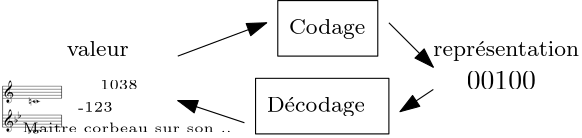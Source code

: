 <?xml version="1.0"?>
<!DOCTYPE ipe SYSTEM "ipe.dtd">
<ipe version="70107" creator="Ipe 7.1.8">
<info created="D:20150926182203" modified="D:20150926182203"/>
<bitmap id="1" width="891" height="784" length="698544" ColorSpace="DeviceGray" BitsPerComponent="8" encoding="base64">
////////////////////////////////////////////////////////////////////////
////////////////////////////////////////////////////////////////////////
////////////////////////////////////////////////////////////////////////
////////////////////////////////////////////////////////////////////////
////////////////////////////////////////////////////////////////////////
////////////////////////////////////////////////////////////////////////
////////////////////////////////////////////////////////////////////////
////////////////////////////////////////////////////////////////////////
////////////////////////////////////////////////////////////////////////
////////////////////////////////////////////////////////////////////////
////////////////////////////////////////////////////////////////////////
////////////////////////////////////////////////////////////////////////
////////////////////////////////////////////////////////////////////////
////////////////////////////////////////////////////////////////////////
////////////////////////////////////////////////////////////////////////
////////////////////////////////////////////////////////////////////////
////////////////////////////////////////////////////////////////////////
////////////////////////////////////////////////////////////////////////
////////////////////////////////////////////////////////////////////////
////////////////////////////////////////////////////////////////////////
////////////////////////////////////////////////////////////////////////
////////////////////////////////////////////////////////////////////////
////////////////////////////////////////////////////////////////////////
////////////////////////////////////////////////////////////////////////
////////////////////////////////////////////////////////////////////////
////////////////////////////////////////////////////////////////////////
////////////////////////////////////////////////////////////////////////
////////////////////////////////////////////////////////////////////////
////////////////////////////////////////////////////////////////////////
////////////////////////////////////////////////////////////////////////
////////////////////////////////////////////////////////////////////////
////////////////////////////////////////////////////////////////////////
////////////////////////////////////////////////////////////////////////
////////////////////////////////////////////////////////////////////////
////////////////////////////////////////////////////////////////////////
////////////////////////////////////////////////////////////////////////
////////////////////////////////////////////////////////////////////////
////////////////////////////////////////////////////////////////////////
////////////////////////////////////////////////////////////////////////
////////////////////////////////////////////////////////////////////////
////////////////////////////////////////////////////////////////////////
////////////////////////////////////////////////////////////////////////
////////////////////////////////////////////////////////////////////////
////////////////////////////////////////////////////////////////////////
////////////////////////////////////////////////////////////////////////
////////////////////////////////////////////////////////////////////////
////////////////////////////////////////////////////////////////////////
////////////////////////////////////////////////////////////////////////
////////////////////////////////////////////////////////////////////////
////////////////////////////////////////////////////////////////////////
////////////////////////////////////////////////////////////////////////
////////////////////////////////////////////////////////////////////////
////////////////////////////////////////////////////////////////////////
////////////////////////////////////////////////////////////////////////
////////////////////////////////////////////////////////////////////////
////////////////////////////////////////////////////////////////////////
////////////////////////////////////////////////////////////////////////
////////////////////////////////////////////////////////////////////////
////////////////////////////////////////////////////////////////////////
////////////////////////////////////////////////////////////////////////
////////////////////////////////////////////////////////////////////////
////////////////////////////////////////////////////////////////////////
////////////////////////////////////////////////////////////////////////
////////////////////////////////////////////////////////////////////////
////////////////////////////////////////////////////////////////////////
////////////////////////////////////////////////////////////////////////
////////////////////////////////////////////////////////////////////////
////////////////////////////////////////////////////////////////////////
////////////////////////////////////////////////////////////////////////
////////////////////////////////////////////////////////////////////////
////////////////////////////////////////////////////////////////////////
////////////////////////////////////////////////////////////////////////
////////////////////////////////////////////////////////////////////////
////////////////////////////////////////////////////////////////////////
////////////////////////////////////////////////////////////////////////
////////////////////////////////////////////////////////////////////////
////////////////////////////////////////////////////////////////////////
////////////////////////////////////////////////////////////////////////
////////////////////////////////////////////////////////////////////////
////////////////////////////////////////////////////////////////////////
////////////////////////////////////////////////////////////////////////
////////////////////////////////////////////////////////////////////////
////////////////////////////////////////////////////////////////////////
////////////////////////////////////////////////////////////////////////
////////////////////////////////////////////////////////////////////////
////////////////////////////////////////////////////////////////////////
////////////////////////////////////////////////////////////////////////
////////////////////////////////////////////////////////////////////////
////////////////////////////////////////////////////////////////////////
////////////////////////////////////////////////////////////////////////
////////////////////////////////////////////////////////////////////////
////////////////////////////////////////////////////////////////////////
////////////////////////////////////////////////////////////////////////
////////////////////////////////////////////////////////////////////////
////////////////////////////////////////////////////////////////////////
////////////////////////////////////////////////////////////////////////
////////////////////////////////////////////////////////////////////////
////////////////////////////////////////////////////////////////////////
////////////////////////////////////////////////////////////////////////
////////////////////////////////////////////////////////////////////////
////////////////////////////////////////////////////////////////////////
////////////////////////////////////////////////////////////////////////
////////////////////////////////////////////////////////////////////////
////////////////////////////////////////////////////////////////////////
////////////////////////////////////////////////////////////////////////
////////////////////////////////////////////////////////////////////////
////////////////////////////////////////////////////////////////////////
////////////////////////////////////////////////////////////////////////
////////////////////////////////////////////////////////////////////////
////////////////////////////////////////////////////////////////////////
////////////////////////////////////////////////////////////////////////
////////////////////////////////////////////////////////////////////////
////////////////////////////////////////////////////////////////////////
////////////////////////////////////////////////////////////////////////
////////////////////////////////////////////////////////////////////////
////////////////////////////////////////////////////////////////////////
////////////////////////////////////////////////////////////////////////
////////////////////////////////////////////////////////////////////////
////////////////////////////////////////////////////////////////////////
////////////////////////////////////////////////////////////////////////
////////////////////////////////////////////////////////////////////////
////////////////////////////////////////////////////////////////////////
////////////////////////////////////////////////////////////////////////
////////////////////////////////////////////////////////////////////////
////////////////////////////////////////////////////////////////////////
////////////////////////////////////////////////////////////////////////
////////////////////////////////////////////////////////////////////////
////////////////////////////////////////////////////////////////////////
////////////////////////////////////////////////////////////////////////
////////////////////////////////////////////////////////////////////////
////////////////////////////////////////////////////////////////////////
////////////////////////////////////////////////////////////////////////
////////////////////////////////////////////////////////////////////////
////////////////////////////////////////////////////////////////////////
////////////////////////////////////////////////////////////////////////
////////////////////////////////////////////////////////////////////////
////////////////////////////////////////////////////////////////////////
////////////////////////////////////////////////////////////////////////
////////////////////////////////////////////////////////////////////////
////////////////////////////////////////////////////////////////////////
////////////////////////////////////////////////////////////////////////
////////////////////////////////////////////////////////////////////////
////////////////////////////////////////////////////////////////////////
////////////////////////////////////////////////////////////////////////
////////////////////////////////////////////////////////////////////////
////////////////////////////////////////////////////////////////////////
////////////////////////////////////////////////////////////////////////
////////////////////////////////////////////////////////////////////////
////////////////////////////////////////////////////////////////////////
////////////////////////////////////////////////////////////////////////
////////////////////////////////////////////////////////////////////////
////////////////////////////////////////////////////////////////////////
////////////////////////////////////////////////////////////////////////
////////////////////////////////////////////////////////////////////////
////////////////////////////////////////////////////////////////////////
////////////////////////////////////////////////////////////////////////
////////////////////////////////////////////////////////////////////////
////////////////////////////////////////////////////////////////////////
////////////////////////////////////////////////////////////////////////
////////////////////////////////////////////////////////////////////////
////////////////////////////////////////////////////////////////////////
////////////////////////////////////////////////////////////////////////
////////////////////////////////////////////////////////////////////////
////////////////////////////////////////////////////////////////////////
////////////////////////////////////////////////////////////////////////
////////////////////////////////////////////////////////////////////////
////////////////////////////////////////////////////////////////////////
////////////////////////////////////////////////////////////////////////
////////////////////////////////////////////////////////////////////////
////////////////////////////////////////////////////////////////////////
////////////////////////////////////////////////////////////////////////
////////////////////////////////////////////////////////////////////////
////////////////////////////////////////////////////////////////////////
////////////////////////////////////////////////////////////////////////
////////////////////////////////////////////////////////////////////////
////////////////////////////////////////////////////////////////////////
////////////////////////////////////////////////////////////////////////
////////////////////////////////////////////////////////////////////////
////////////////////////////////////////////////////////////////////////
////////////////////////////////////////////////////////////////////////
////////////////////////////////////////////////////////////////////////
////////////////////////////////////////////////////////////////////////
////////////////////////////////////////////////////////////////////////
////////////////////////////////////////////////////////////////////////
////////////////////////////////////////////////////////////////////////
////////////////////////////////////////////////////////////////////////
////////////////////////////////////////////////////////////////////////
////////////////////////////////////////////////////////////////////////
////////////////////////////////////////////////////////////////////////
////////////////////////////////////////////////////////////////////////
////////////////////////////////////////////////////////////////////////
////////////////////////////////////////////////////////////////////////
////////////////////////////////////////////////////////////////////////
////////////////////////////////////////////////////////////////////////
////////////////////////////////////////////////////////////////////////
////////////////////////////////////////////////////////////////////////
////////////////////////////////////////////////////////////////////////
////////////////////////////////////////////////////////////////////////
////////////////////////////////////////////////////////////////////////
////////////////////////////////////////////////////////////////////////
////////////////////////////////////////////////////////////////////////
////////////////////////////////////////////////////////////////////////
////////////////////////////////////////////////////////////////////////
////////////////////////////////////////////////////////////////////////
////////////////////////////////////////////////////////////////////////
////////////////////////////////////////////////////////////////////////
////////////////////////////////////////////////////////////////////////
////////////////////////////////////////////////////////////////////////
////////////////////////////////////////////////////////////////////////
////////////////////////////////////////////////////////////////////////
////////////////////////////////////////////////////////////////////////
////////////////////////////////////////////////////////////////////////
////////////////////////////////////////////////////////////////////////
////////////////////////////////////////////////////////////////////////
////////////////////////////////////////////////////////////////////////
////////////////////////////////////////////////////////////////////////
////////////////////////////////////////////////////////////////////////
////////////////////////////////////////////////////////////////////////
////////////////////////////////////////////////////////////////////////
////////////////////////////////////////////////////////////////////////
////////////////////////////////////////////////////////////////////////
////////////////////////////////////////////////////////////////////////
////////////////////////////////////////////////////////////////////////
////////////////////////////////////////////////////////////////////////
////////////////////////////////////////////////////////////////////////
////////////////////////////////////////////////////////////////////////
////////////////////////////////////////////////////////////////////////
////////////////////////////////////////////////////////////////////////
////////////////////////////////////////////////////////////////////////
////////////////////////////////////////////////////////////////////////
////////////////////////////////////////////////////////////////////////
////////////////////////////////////////////////////////////////////////
////////////////////////////////////////////////////////////////////////
////////////////////////////////////////////////////////////////////////
////////////////////////////////////////////////////////////////////////
////////////////////////////////////////////////////////////////////////
////////////////////////////////////////////////////////////////////////
////////////////////////////////////////////////////////////////////////
////////////////////////////////////////////////////////////////////////
////////////////////////////////////////////////////////////////////////
////////////////////////////////////////////////////////////////////////
////////////////////////////////////////////////////////////////////////
////////////////////////////////////////////////////////////////////////
////////////////////////////////////////////////////////////////////////
////////////////////////////////////////////////////////////////////////
////////////////////////////////////////////////////////////////////////
////////////////////////////////////////////////////////////////////////
////////////////////////////////////////////////////////////////////////
////////////////////////////////////////////////////////////////////////
////////////////////////////////////////////////////////////////////////
////////////////////////////////////////////////////////////////////////
////////////////////////////////////////////////////////////////////////
////////////////////////////////////////////////////////////////////////
////////////////////////////////////////////////////////////////////////
////////////////////////////////////////////////////////////////////////
////////////////////////////////////////////////////////////////////////
////////////////////////////////////////////////////////////////////////
////////////////////////////////////////////////////////////////////////
////////////////////////////////////////////////////////////////////////
////////////////////////////////////////////////////////////////////////
////////////////////////////////////////////////////////////////////////
////////////////////////////////////////////////////////////////////////
////////////////////////////////////////////////////////////////////////
////////////////////////////////////////////////////////////////////////
////////////////////////////////////////////////////////////////////////
////////////////////////////////////////////////////////////////////////
////////////////////////////////////////////////////////////////////////
////////////////////////////////////////////////////////////////////////
////////////////////////////////////////////////////////////////////////
////////////////////////////////////////////////////////////////////////
////////////////////////////////////////////////////////////////////////
////////////////////////////////////////////////////////////////////////
////////////////////////////////////////////////////////////////////////
////////////////////////////////////////////////////////////////////////
////////////////////////////////////////////////////////////////////////
////////////////////////////////////////////////////////////////////////
////////////////////////////////////////////////////////////////////////
////////////////////////////////////////////////////////////////////////
////////////////////////////////////////////////////////////////////////
////////////////////////////////////////////////////////////////////////
////////////////////////////////////////////////////////////////////////
////////////////////////////////////////////////////////////////////////
////////////////////////////////////////////////////////////////////////
////////////////////////////////////////////////////////////////////////
////////////////////////////////////////////////////////////////////////
////////////////////////////////////////////////////////////////////////
////////////////////////////////////////////////////////////////////////
////////////////////////////////////////////////////////////////////////
////////////////////////////////////////////////////////////////////////
////////////////////////////////////////////////////////////////////////
////////////////////////////////////////////////////////////////////////
////////////////////////////////////////////////////////////////////////
////////////////////////////////////////////////////////////////////////
////////////////////////////////////////////////////////////////////////
////////////////////////////////////////////////////////////////////////
////////////////////////////////////////////////////////////////////////
////////////////////////////////////////////////////////////////////////
////////////////////////////////////////////////////////////////////////
////////////////////////////////////////////////////////////////////////
////////////////////////////////////////////////////////////////////////
////////////////////////////////////////////////////////////////////////
////////////////////////////////////////////////////////////////////////
////////////////////////////////////////////////////////////////////////
////////////////////////////////////////////////////////////////////////
////////////////////////////////////////////////////////////////////////
////////////////////////////////////////////////////////////////////////
////////////////////////////////////////////////////////////////////////
////////////////////////////////////////////////////////////////////////
////////////////////////////////////////////////////////////////////////
////////////////////////////////////////////////////////////////////////
////////////////////////////////////////////////////////////////////////
////////////////////////////////////////////////////////////////////////
////////////////////////////////////////////////////////////////////////
////////////////////////////////////////////////////////////////////////
////////////////////////////////////////////////////////////////////////
////////////////////////////////////////////////////////////////////////
////////////////////////////////////////////////////////////////////////
////////////////////////////////////////////////////////////////////////
////////////////////////////////////////////////////////////////////////
////////////////////////////////////////////////////////////////////////
////////////////////////////////////////////////////////////////////////
////////////////////////////////////////////////////////////////////////
////////////////////////////////////////////////////////////////////////
////////////////////////////////////////////////////////////////////////
////////////////////////////////////////////////////////////////////////
////////////////////////////////////////////////////////////////////////
////////////////////////////////////////////////////////////////////////
////////////////////////////////////////////////////////////////////////
////////////////////////////////////////////////////////////////////////
////////////////////////////////////////////////////////////////////////
////////////////////////////////////////////////////////////////////////
////////////////////////////////////////////////////////////////////////
////////////////////////////////////////////////////////////////////////
////////////////////////////////////////////////////////////////////////
////////////////////////////////////////////////////////////////////////
////////////////////////////////////////////////////////////////////////
////////////////////////////////////////////////////////////////////////
////////////////////////////////////////////////////////////////////////
////////////////////////////////////////////////////////////////////////
////////////////////////////////////////////////////////////////////////
////////////////////////////////////////////////////////////////////////
////////////////////////////////////////////////////////////////////////
////////////////////////////////////////////////////////////////////////
////////////////////////////////////////////////////////////////////////
////////////////////////////////////////////////////////////////////////
////////////////////////////////////////////////////////////////////////
////////////////////////////////////////////////////////////////////////
////////////////////////////////////////////////////////////////////////
////////////////////////////////////////////////////////////////////////
////////////////////////////////////////////////////////////////////////
////////////////////////////////////////////////////////////////////////
////////////////////////////////////////////////////////////////////////
////////////////////////////////////////////////////////////////////////
////////////////////////////////////////////////////////////////////////
////////////////////////////////////////////////////////////////////////
////////////////////////////////////////////////////////////////////////
////////////////////////////////////////////////////////////////////////
////////////////////////////////////////////////////////////////////////
////////////////////////////////////////////////////////////////////////
////////////////////////////////////////////////////////////////////////
////////////////////////////////////////////////////////////////////////
////////////////////////////////////////////////////////////////////////
////////////////////////////////////////////////////////////////////////
////////////////////////////////////////////////////////////////////////
////////////////////////////////////////////////////////////////////////
////////////////////////////////////////////////////////////////////////
////////////////////////////////////////////////////////////////////////
////////////////////////////////////////////////////////////////////////
////////////////////////////////////////////////////////////////////////
////////////////////////////////////////////////////////////////////////
////////////////////////////////////////////////////////////////////////
////////////////////////////////////////////////////////////////////////
////////////////////////////////////////////////////////////////////////
////////////////////////////////////////////////////////////////////////
////////////////////////////////////////////////////////////////////////
////////////////////////////////////////////////////////////////////////
////////////////////////////////////////////////////////////////////////
////////////////////////////////////////////////////////////////////////
////////////////////////////////////////////////////////////////////////
////////////////////////////////////////////////////////////////////////
////////////////////////////////////////////////////////////////////////
////////////////////////////////////////////////////////////////////////
////////////////////////////////////////////////////////////////////////
////////////////////////////////////////////////////////////////////////
////////////////////////////////////////////////////////////////////////
////////////////////////////////////////////////////////////////////////
////////////////////////////////////////////////////////////////////////
////////////////////////////////////////////////////////////////////////
////////////////////////////////////////////////////////////////////////
////////////////////////////////////////////////////////////////////////
////////////////////////////////////////////////////////////////////////
////////////////////////////////////////////////////////////////////////
////////////////////////////////////////////////////////////////////////
////////////////////////////////////////////////////////////////////////
////////////////////////////////////////////////////////////////////////
////////////////////////////////////////////////////////////////////////
////////////////////////////////////////////////////////////////////////
////////////////////////////////////////////////////////////////////////
////////////////////////////////////////////////////////////////////////
////////////////////////////////////////////////////////////////////////
////////////////////////////////////////////////////////////////////////
////////////////////////////////////////////////////////////////////////
////////////////////////////////////////////////////////////////////////
////////////////////////////////////////////////////////////////////////
////////////////////////////////////////////////////////////////////////
////////////////////////////////////////////////////////////////////////
////////////////////////////////////////////////////////////////////////
////////////////////////////////////////////////////////////////////////
////////////////////////////////////////////////////////////////////////
////////////////////////////////////////////////////////////////////////
////////////////////////////////////////////////////////////////////////
////////////////////////////////////////////////////////////////////////
////////////////////////////////////////////////////////////////////////
////////////////////////////////////////////////////////////////////////
////////////////////////////////////////////////////////////////////////
////////////////////////////////////////////////////////////////////////
////////////////////////////////////////////////////////////////////////
////////////////////////////////////////////////////////////////////////
////////////////////////////////////////////////////////////////////////
////////////////////////////////////////////////////////////////////////
////////////////////////////////////////////////////////////////////////
////////////////////////////////////////////////////////////////////////
////////////////////////////////////////////////////////////////////////
////////////////////////////////////////////////////////////////////////
////////////////////////////////////////////////////////////////////////
////////////////////////////////////////////////////////////////////////
////////////////////////////////////////////////////////////////////////
////////////////////////////////////////////////////////////////////////
////////////////////////////////////////////////////////////////////////
////////////////////////////////////////////////////////////////////////
////////////////////////////////////////////////////////////////////////
////////////////////////////////////////////////////////////////////////
////////////////////////////////////////////////////////////////////////
////////////////////////////////////////////////////////////////////////
////////////////////////////////////////////////////////////////////////
////////////////////////////////////////////////////////////////////////
////////////////////////////////////////////////////////////////////////
////////////////////////////////////////////////////////////////////////
////////////////////////////////////////////////////////////////////////
////////////////////////////////////////////////////////////////////////
////////////////////////////////////////////////////////////////////////
////////////////////////////////////////////////////////////////////////
////////////////////////////////////////////////////////////////////////
////////////////////////////////////////////////////////////////////////
////////////////////////////////////////////////////////////////////////
////////////////////////////////////////////////////////////////////////
////////////////////////////////////////////////////////////////////////
////////////////////////////////////////////////////////////////////////
////////////////////////////////////////////////////////////////////////
////////////////////////////////////////////////////////////////////////
////////////////////////////////////////////////////////////////////////
////////////////////////////////////////////////////////////////////////
////////////////////////////////////////////////////////////////////////
////////////////////////////////////////////////////////////////////////
////////////////////////////////////////////////////////////////////////
////////////////////////////////////////////////////////////////////////
////////////////////////////////////////////////////////////////////////
////////////////////////////////////////////////////////////////////////
////////////////////////////////////////////////////////////////////////
////////////////////////////////////////////////////////////////////////
////////////////////////////////////////////////////////////////////////
////////////////////////////////////////////////////////////////////////
////////////////////////////////////////////////////////////////////////
////////////////////////////////////////////////////////////////////////
////////////////////////////////////////////////////////////////////////
////////////////////////////////////////////////////////////////////////
////////////////////////////////////////////////////////////////////////
////////////////////////////////////////////////////////////////////////
////////////////////////////////////////////////////////////////////////
////////////////////////////////////////////////////////////////////////
////////////////////////////////////////////////////////////////////////
////////////////////////////////////////////////////////////////////////
////////////////////////////////////////////////////////////////////////
////////////////////////////////////////////////////////////////////////
////////////////////////////////////////////////////////////////////////
////////////////////////////////////////////////////////////////////////
////////////////////////////////////////////////////////////////////////
////////////////////////////////////////////////////////////////////////
////////////////////////////////////////////////////////////////////////
////////////////////////////////////////////////////////////////////////
////////////////////////////////////////////////////////////////////////
////////////////////////////////////////////////////////////////////////
////////////////////////////////////////////////////////////////////////
////////////////////////////////////////////////////////////////////////
////////////////////////////////////////////////////////////////////////
////////////////////////////////////////////////////////////////////////
////////////////////////////////////////////////////////////////////////
////////////////////////////////////////////////////////////////////////
////////////////////////////////////////////////////////////////////////
////////////////////////////////////////////////////////////////////////
////////////////////////////////////////////////////////////////////////
////////////////////////////////////////////////////////////////////////
////////////////////////////////////////////////////////////////////////
////////////////////////////////////////////////////////////////////////
////////////////////////////////////////////////////////////////////////
////////////////////////////////////////////////////////////////////////
////////////////////////////////////////////////////////////////////////
//////////////////////////////////////////////an////////////////////////
////////////////////////////////////////////////////////////////////////
////////////////////////////////////////////////////////////////////////
////////////////////////////////////////////////////////////////////////
////////////////////////////////////////////////////////////////////////
////////////////////////////////////////////////////////////////////////
////////////////////////////////////////////////////////////////////////
////////////////////////////////////////////////////////////////////////
////////////////////////////////////////////////////////////////////////
////////////////////////////////////////////////////////////////////////
////////////////////////////////////////////////////////////////////////
////////////////////////////////////////////////////////////////////////
////////////////////////////////////////////////////////////////////////
////////////////////////////////////////////////////////////////////////
////////////////////////////////////////////////////////////////////////
////////////////////////////////////////////////////////////////////////
////////////////////////////////////////////////////////////////////////
////////8j8Dxv//////////////////////////////////////////////////////////
////////////////////////////////////////////////////////////////////////
////////////////////////////////////////////////////////////////////////
////////////////////////////////////////////////////////////////////////
////////////////////////////////////////////////////////////////////////
////////////////////////////////////////////////////////////////////////
////////////////////////////////////////////////////////////////////////
////////////////////////////////////////////////////////////////////////
////////////////////////////////////////////////////////////////////////
////////////////////////////////////////////////////////////////////////
////////////////////////////////////////////////////////////////////////
////////////////////////////////////////////////////////////////////////
////////////////////////////////////////////////////////////////////////
////////////////////////////////////////////////////////////////////////
////////////////////////////////////////////////////////////////////////
////////////////////////////////////////////////////////////////////////
///////////////////////////////////////////sNAAAJfX/////////////////////
////////////////////////////////////////////////////////////////////////
////////////////////////////////////////////////////////////////////////
////////////////////////////////////////////////////////////////////////
////////////////////////////////////////////////////////////////////////
////////////////////////////////////////////////////////////////////////
////////////////////////////////////////////////////////////////////////
////////////////////////////////////////////////////////////////////////
////////////////////////////////////////////////////////////////////////
////////////////////////////////////////////////////////////////////////
////////////////////////////////////////////////////////////////////////
////////////////////////////////////////////////////////////////////////
////////////////////////////////////////////////////////////////////////
////////////////////////////////////////////////////////////////////////
////////////////////////////////////////////////////////////////////////
////////////////////////////////////////////////////////////////////////
////////////////////////////////////////////////////////////////////////
/////+YrAAAAAGz/////////////////////////////////////////////////////////
////////////////////////////////////////////////////////////////////////
////////////////////////////////////////////////////////////////////////
////////////////////////////////////////////////////////////////////////
////////////////////////////////////////////////////////////////////////
////////////////////////////////////////////////////////////////////////
////////////////////////////////////////////////////////////////////////
////////////////////////////////////////////////////////////////////////
////////////////////////////////////////////////////////////////////////
////////////////////////////////////////////////////////////////////////
////////////////////////////////////////////////////////////////////////
////////////////////////////////////////////////////////////////////////
////////////////////////////////////////////////////////////////////////
////////////////////////////////////////////////////////////////////////
////////////////////////////////////////////////////////////////////////
////////////////////////////////////////////////////////////////////////
////////////////////////////////////////3yMAAAAAAAG8////////////////////
////////////////////////////////////////////////////////////////////////
////////////////////////////////////////////////////////////////////////
////////////////////////////////////////////////////////////////////////
////////////////////////////////////////////////////////////////////////
////////////////////////////////////////////////////////////////////////
////////////////////////////////////////////////////////////////////////
////////////////////////////////////////////////////////////////////////
////////////////////////////////////////////////////////////////////////
////////////////////////////////////////////////////////////////////////
////////////////////////////////////////////////////////////////////////
////////////////////////////////////////////////////////////////////////
////////////////////////////////////////////////////////////////////////
////////////////////////////////////////////////////////////////////////
////////////////////////////////////////////////////////////////////////
////////////////////////////////////////////////////////////////////////
////////////////////////////////////////////////////////////////////////
///XGwAAAAAAAAAe8f//////////////////////////////////////////////////////
////////////////////////////////////////////////////////////////////////
////////////////////////////////////////////////////////////////////////
////////////////////////////////////////////////////////////////////////
////////////////////////////////////////////////////////////////////////
////////////////////////////////////////////////////////////////////////
////////////////////////////////////////////////////////////////////////
////////////////////////////////////////////////////////////////////////
////////////////////////////////////////////////////////////////////////
////////////////////////////////////////////////////////////////////////
////////////////////////////////////////////////////////////////////////
////////////////////////////////////////////////////////////////////////
////////////////////////////////////////////////////////////////////////
////////////////////////////////////////////////////////////////////////
////////////////////////////////////////////////////////////////////////
////////////////////////////////////////////////////////////////////////
/////////////////////////////////////+ocAAAAAAAAAAAAYP//////////////////
////////////////////////////////////////////////////////////////////////
////////////////////////////////////////////////////////////////////////
////////////////////////////////////////////////////////////////////////
////////////////////////////////////////////////////////////////////////
////////////////////////////////////////////////////////////////////////
////////////////////////////////////////////////////////////////////////
////////////////////////////////////////////////////////////////////////
////////////////////////////////////////////////////////////////////////
////////////////////////////////////////////////////////////////////////
////////////////////////////////////////////////////////////////////////
////////////////////////////////////////////////////////////////////////
////////////////////////////////////////////////////////////////////////
////////////////////////////////////////////////////////////////////////
////////////////////////////////////////////////////////////////////////
////////////////////////////////////////////////////////////////////////
////////////////////////////////////////////////////////////////////////
/UQAAAAAAAAAAAAAALL/////////////////////////////////////////////////////
////////////////////////////////////////////////////////////////////////
////////////////////////////////////////////////////////////////////////
////////////////////////////////////////////////////////////////////////
////////////////////////////////////////////////////////////////////////
////////////////////////////////////////////////////////////////////////
////////////////////////////////////////////////////////////////////////
////////////////////////////////////////////////////////////////////////
////////////////////////////////////////////////////////////////////////
////////////////////////////////////////////////////////////////////////
////////////////////////////////////////////////////////////////////////
////////////////////////////////////////////////////////////////////////
////////////////////////////////////////////////////////////////////////
////////////////////////////////////////////////////////////////////////
////////////////////////////////////////////////////////////////////////
////////////////////////////////////////////////////////////////////////
////////////////////////////////////fQAAAAAAAAAAAAAAABvz////////////////
////////////////////////////////////////////////////////////////////////
////////////////////////////////////////////////////////////////////////
////////////////////////////////////////////////////////////////////////
////////////////////////////////////////////////////////////////////////
////////////////////////////////////////////////////////////////////////
////////////////////////////////////////////////////////////////////////
////////////////////////////////////////////////////////////////////////
////////////////////////////////////////////////////////////////////////
////////////////////////////////////////////////////////////////////////
////////////////////////////////////////////////////////////////////////
////////////////////////////////////////////////////////////////////////
////////////////////////////////////////////////////////////////////////
////////////////////////////////////////////////////////////////////////
////////////////////////////////////////////////////////////////////////
////////////////////////////////////////////////////////////////////////
//////////////////////////////////////////////////////////////////////+2
AQAAAAAAAAAAAAAAAAB1////////////////////////////////////////////////////
////////////////////////////////////////////////////////////////////////
////////////////////////////////////////////////////////////////////////
////////////////////////////////////////////////////////////////////////
////////////////////////////////////////////////////////////////////////
////////////////////////////////////////////////////////////////////////
////////////////////////////////////////////////////////////////////////
////////////////////////////////////////////////////////////////////////
////////////////////////////////////////////////////////////////////////
////////////////////////////////////////////////////////////////////////
////////////////////////////////////////////////////////////////////////
////////////////////////////////////////////////////////////////////////
////////////////////////////////////////////////////////////////////////
////////////////////////////////////////////////////////////////////////
////////////////////////////////////////////////////////////////////////
////////////////////////////////////////////////////////////////////////
/////////////////////////////////+ASAAAAAAAAAAAAAAAAAAAF1///////////////
////////////////////////////////////////////////////////////////////////
////////////////////////////////////////////////////////////////////////
////////////////////////////////////////////////////////////////////////
////////////////////////////////////////////////////////////////////////
////////////////////////////////////////////////////////////////////////
////////////////////////////////////////////////////////////////////////
////////////////////////////////////////////////////////////////////////
////////////////////////////////////////////////////////////////////////
////////////////////////////////////////////////////////////////////////
////////////////////////////////////////////////////////////////////////
////////////////////////////////////////////////////////////////////////
////////////////////////////////////////////////////////////////////////
////////////////////////////////////////////////////////////////////////
////////////////////////////////////////////////////////////////////////
////////////////////////////////////////////////////////////////////////
////////////////////////////////////////////////////////////////////+TUA
AAAAAAAAAAAAAAAAAAAARP//////////////////////////////////////////////////
////////////////////////////////////////////////////////////////////////
////////////////////////////////////////////////////////////////////////
////////////////////////////////////////////////////////////////////////
////////////////////////////////////////////////////////////////////////
////////////////////////////////////////////////////////////////////////
////////////////////////////////////////////////////////////////////////
////////////////////////////////////////////////////////////////////////
////////////////////////////////////////////////////////////////////////
////////////////////////////////////////////////////////////////////////
////////////////////////////////////////////////////////////////////////
////////////////////////////////////////////////////////////////////////
////////////////////////////////////////////////////////////////////////
////////////////////////////////////////////////////////////////////////
////////////////////////////////////////////////////////////////////////
////////////////////////////////////////////////////////////////////////
////////////////////////////////aQAAAAAAAAAAAAAAAAAAAAAAAKr/////////////
////////////////////////////////////////////////////////////////////////
////////////////////////////////////////////////////////////////////////
////////////////////////////////////////////////////////////////////////
////////////////////////////////////////////////////////////////////////
////////////////////////////////////////////////////////////////////////
////////////////////////////////////////////////////////////////////////
////////////////////////////////////////////////////////////////////////
////////////////////////////////////////////////////////////////////////
////////////////////////////////////////////////////////////////////////
////////////////////////////////////////////////////////////////////////
////////////////////////////////////////////////////////////////////////
////////////////////////////////////////////////////////////////////////
////////////////////////////////////////////////////////////////////////
////////////////////////////////////////////////////////////////////////
////////////////////////////////////////////////////////////////////////
///////////////////////////////////////////////////////////////////BAAAA
AAAAAAAAAAAAAAAAAAAAAB30////////////////////////////////////////////////
////////////////////////////////////////////////////////////////////////
////////////////////////////////////////////////////////////////////////
////////////////////////////////////////////////////////////////////////
////////////////////////////////////////////////////////////////////////
////////////////////////////////////////////////////////////////////////
////////////////////////////////////////////////////////////////////////
////////////////////////////////////////////////////////////////////////
////////////////////////////////////////////////////////////////////////
////////////////////////////////////////////////////////////////////////
////////////////////////////////////////////////////////////////////////
////////////////////////////////////////////////////////////////////////
////////////////////////////////////////////////////////////////////////
////////////////////////////////////////////////////////////////////////
////////////////////////////////////////////////////////////////////////
////////////////////////////////////////////////////////////////////////
//////////////////////////////0xAAAAAAAAAAAAAAAAAAAAAAAAAAB5////////////
////////////////////////////////////////////////////////////////////////
////////////////////////////////////////////////////////////////////////
////////////////////////////////////////////////////////////////////////
////////////////////////////////////////////////////////////////////////
////////////////////////////////////////////////////////////////////////
////////////////////////////////////////////////////////////////////////
////////////////////////////////////////////////////////////////////////
////////////////////////////////////////////////////////////////////////
////////////////////////////////////////////////////////////////////////
////////////////////////////////////////////////////////////////////////
////////////////////////////////////////////////////////////////////////
////////////////////////////////////////////////////////////////////////
////////////////////////////////////////////////////////////////////////
////////////////////////////////////////////////////////////////////////
////////////////////////////////////////////////////////////////////////
/////////////////////////////////////////////////////////////////5sAAAAA
AAAAAAAAAAAAAAAAAAAAAAAG2///////////////////////////////////////////////
////////////////////////////////////////////////////////////////////////
////////////////////////////////////////////////////////////////////////
////////////////////////////////////////////////////////////////////////
////////////////////////////////////////////////////////////////////////
////////////////////////////////////////////////////////////////////////
////////////////////////////////////////////////////////////////////////
////////////////////////////////////////////////////////////////////////
////////////////////////////////////////////////////////////////////////
////////////////////////////////////////////////////////////////////////
////////////////////////////////////////////////////////////////////////
////////////////////////////////////////////////////////////////////////
////////////////////////////////////////////////////////////////////////
////////////////////////////////////////////////////////////////////////
////////////////////////////////////////////////////////////////////////
////////////////////////////////////////////////////////////////////////
////////////////////////////8RYAAAAAAAAAAAAAAAAAAAAAAAAAAAAAWv//////////
////////////////////////////////////////////////////////////////////////
////////////////////////////////////////////////////////////////////////
////////////////////////////////////////////////////////////////////////
////////////////////////////////////////////////////////////////////////
////////////////////////////////////////////////////////////////////////
////////////////////////////////////////////////////////////////////////
////////////////////////////////////////////////////////////////////////
////////////////////////////////////////////////////////////////////////
////////////////////////////////////////////////////////////////////////
////////////////////////////////////////////////////////////////////////
////////////////////////////////////////////////////////////////////////
////////////////////////////////////////////////////////////////////////
////////////////////////////////////////////////////////////////////////
////////////////////////////////////////////////////////////////////////
////////////////////////////////////////////////////////////////////////
////////////////////////////////////////////////////////////////dQAAAAAA
AAAAAAAAAAAAAAAAAAAAAAAAAtX/////////////////////////////////////////////
////////////////////////////////////////////////////////////////////////
////////////////////////////////////////////////////////////////////////
////////////////////////////////////////////////////////////////////////
////////////////////////////////////////////////////////////////////////
////////////////////////////////////////////////////////////////////////
////////////////////////////////////////////////////////////////////////
////////////////////////////////////////////////////////////////////////
////////////////////////////////////////////////////////////////////////
////////////////////////////////////////////////////////////////////////
////////////////////////////////////////////////////////////////////////
////////////////////////////////////////////////////////////////////////
////////////////////////////////////////////////////////////////////////
////////////////////////////////////////////////////////////////////////
////////////////////////////////////////////////////////////////////////
////////////////////////////////////////////////////////////////////////
///////////////////////////bBgAAAAAAAAAAAAAAAAAAAAAAAAAAAAAAAFT/////////
////////////////////////////////////////////////////////////////////////
////////////////////////////////////////////////////////////////////////
////////////////////////////////////////////////////////////////////////
////////////////////////////////////////////////////////////////////////
////////////////////////////////////////////////////////////////////////
////////////////////////////////////////////////////////////////////////
////////////////////////////////////////////////////////////////////////
////////////////////////////////////////////////////////////////////////
////////////////////////////////////////////////////////////////////////
////////////////////////////////////////////////////////////////////////
////////////////////////////////////////////////////////////////////////
////////////////////////////////////////////////////////////////////////
////////////////////////////////////////////////////////////////////////
////////////////////////////////////////////////////////////////////////
////////////////////////////////////////////////////////////////////////
//////////////////////////////////////////////////////////////9OAAAAAAAA
AAAAAAAAAAAAAAAAAAAAAAAAAAHQ////////////////////////////////////////////
////////////////////////////////////////////////////////////////////////
////////////////////////////////////////////////////////////////////////
////////////////////////////////////////////////////////////////////////
////////////////////////////////////////////////////////////////////////
////////////////////////////////////////////////////////////////////////
////////////////////////////////////////////////////////////////////////
////////////////////////////////////////////////////////////////////////
////////////////////////////////////////////////////////////////////////
////////////////////////////////////////////////////////////////////////
////////////////////////////////////////////////////////////////////////
////////////////////////////////////////////////////////////////////////
////////////////////////////////////////////////////////////////////////
////////////////////////////////////////////////////////////////////////
////////////////////////////////////////////////////////////////////////
////////////////////////////////////////////////////////////////////////
/////////////////////////7wAAAAAAAAAAAAAAAAAAAAAAAAAAAAAAAAAAABP////////
////////////////////////////////////////////////////////////////////////
////////////////////////////////////////////////////////////////////////
////////////////////////////////////////////////////////////////////////
////////////////////////////////////////////////////////////////////////
////////////////////////////////////////////////////////////////////////
////////////////////////////////////////////////////////////////////////
////////////////////////////////////////////////////////////////////////
////////////////////////////////////////////////////////////////////////
////////////////////////////////////////////////////////////////////////
////////////////////////////////////////////////////////////////////////
////////////////////////////////////////////////////////////////////////
////////////////////////////////////////////////////////////////////////
////////////////////////////////////////////////////////////////////////
////////////////////////////////////////////////////////////////////////
////////////////////////////////////////////////////////////////////////
/////////////////////////////////////////////////////////////0IAAAAAAAAA
AAAAAAAAAAAAAAAAAAAAAAAAAAAAy///////////////////////////////////////////
////////////////////////////////////////////////////////////////////////
////////////////////////////////////////////////////////////////////////
////////////////////////////////////////////////////////////////////////
////////////////////////////////////////////////////////////////////////
////////////////////////////////////////////////////////////////////////
////////////////////////////////////////////////////////////////////////
////////////////////////////////////////////////////////////////////////
////////////////////////////////////////////////////////////////////////
////////////////////////////////////////////////////////////////////////
////////////////////////////////////////////////////////////////////////
////////////////////////////////////////////////////////////////////////
////////////////////////////////////////////////////////////////////////
////////////////////////////////////////////////////////////////////////
////////////////////////////////////////////////////////////////////////
////////////////////////////////////////////////////////////////////////
////////////////////////0wAAAAAAAAAAAAAAAAAAAAAAAAAAAAAAAAAAAAAASf//////
////////////////////////////////////////////////////////////////////////
////////////////////////////////////////////////////////////////////////
////////////////////////////////////////////////////////////////////////
////////////////////////////////////////////////////////////////////////
////////////////////////////////////////////////////////////////////////
////////////////////////////////////////////////////////////////////////
////////////////////////////////////////////////////////////////////////
////////////////////////////////////////////////////////////////////////
////////////////////////////////////////////////////////////////////////
////////////////////////////////////////////////////////////////////////
////////////////////////////////////////////////////////////////////////
////////////////////////////////////////////////////////////////////////
////////////////////////////////////////////////////////////////////////
////////////////////////////////////////////////////////////////////////
////////////////////////////////////////////////////////////////////////
////////////////////////////////////////////////////////////ZQAAAAAAAAAA
AAAAAAAAAAAAAA8kDAAAAAAAAAAAAM//////////////////////////////////////////
////////////////////////////////////////////////////////////////////////
////////////////////////////////////////////////////////////////////////
////////////////////////////////////////////////////////////////////////
////////////////////////////////////////////////////////////////////////
////////////////////////////////////////////////////////////////////////
////////////////////////////////////////////////////////////////////////
////////////////////////////////////////////////////////////////////////
////////////////////////////////////////////////////////////////////////
////////////////////////////////////////////////////////////////////////
////////////////////////////////////////////////////////////////////////
////////////////////////////////////////////////////////////////////////
////////////////////////////////////////////////////////////////////////
////////////////////////////////////////////////////////////////////////
////////////////////////////////////////////////////////////////////////
////////////////////////////////////////////////////////////////////////
///////////////////////tCQAAAAAAAAAAAAAAAAAAAkux7v////CTAAAAAAAAAGL/////
////////////////////////////////////////////////////////////////////////
////////////////////////////////////////////////////////////////////////
////////////////////////////////////////////////////////////////////////
////////////////////////////////////////////////////////////////////////
////////////////////////////////////////////////////////////////////////
////////////////////////////////////////////////////////////////////////
////////////////////////////////////////////////////////////////////////
////////////////////////////////////////////////////////////////////////
////////////////////////////////////////////////////////////////////////
////////////////////////////////////////////////////////////////////////
////////////////////////////////////////////////////////////////////////
////////////////////////////////////////////////////////////////////////
////////////////////////////////////////////////////////////////////////
////////////////////////////////////////////////////////////////////////
////////////////////////////////////////////////////////////////////////
//////////////////////////////////////////////////////////+JAAAAAAAAAAAA
AAAAAAA32P//////////agAAAAAAAAnt////////////////////////////////////////
////////////////////////////////////////////////////////////////////////
////////////////////////////////////////////////////////////////////////
////////////////////////////////////////////////////////////////////////
////////////////////////////////////////////////////////////////////////
////////////////////////////////////////////////////////////////////////
////////////////////////////////////////////////////////////////////////
////////////////////////////////////////////////////////////////////////
////////////////////////////////////////////////////////////////////////
////////////////////////////////////////////////////////////////////////
////////////////////////////////////////////////////////////////////////
////////////////////////////////////////////////////////////////////////
////////////////////////////////////////////////////////////////////////
////////////////////////////////////////////////////////////////////////
////////////////////////////////////////////////////////////////////////
////////////////////////////////////////////////////////////////////////
//////////////////////weAAAAAAAAAAAAAAAAAX77////////////+j4AAAAAAACK////
////////////////////////////////////////////////////////////////////////
////////////////////////////////////////////////////////////////////////
////////////////////////////////////////////////////////////////////////
////////////////////////////////////////////////////////////////////////
////////////////////////////////////////////////////////////////////////
////////////////////////////////////////////////////////////////////////
////////////////////////////////////////////////////////////////////////
////////////////////////////////////////////////////////////////////////
////////////////////////////////////////////////////////////////////////
////////////////////////////////////////////////////////////////////////
////////////////////////////////////////////////////////////////////////
////////////////////////////////////////////////////////////////////////
////////////////////////////////////////////////////////////////////////
////////////////////////////////////////////////////////////////////////
////////////////////////////////////////////////////////////////////////
/////////////////////////////////////////////////////////6wAAAAAAAAAAAAA
AAAAlf///////////////+oeAAAAAAAg/f//////////////////////////////////////
////////////////////////////////////////////////////////////////////////
////////////////////////////////////////////////////////////////////////
////////////////////////////////////////////////////////////////////////
////////////////////////////////////////////////////////////////////////
////////////////////////////////////////////////////////////////////////
////////////////////////////////////////////////////////////////////////
////////////////////////////////////////////////////////////////////////
////////////////////////////////////////////////////////////////////////
////////////////////////////////////////////////////////////////////////
////////////////////////////////////////////////////////////////////////
////////////////////////////////////////////////////////////////////////
////////////////////////////////////////////////////////////////////////
////////////////////////////////////////////////////////////////////////
////////////////////////////////////////////////////////////////////////
////////////////////////////////////////////////////////////////////////
/////////////////////z0AAAAAAAAAAAAAAACQ///////////////////NBAAAAAAAsf//
////////////////////////////////////////////////////////////////////////
////////////////////////////////////////////////////////////////////////
////////////////////////////////////////////////////////////////////////
////////////////////////////////////////////////////////////////////////
////////////////////////////////////////////////////////////////////////
////////////////////////////////////////////////////////////////////////
////////////////////////////////////////////////////////////////////////
////////////////////////////////////////////////////////////////////////
////////////////////////////////////////////////////////////////////////
////////////////////////////////////////////////////////////////////////
////////////////////////////////////////////////////////////////////////
////////////////////////////////////////////////////////////////////////
////////////////////////////////////////////////////////////////////////
////////////////////////////////////////////////////////////////////////
////////////////////////////////////////////////////////////////////////
////////////////////////////////////////////////////////0wAAAAAAAAAAAAAA
AGb/////////////////////ZgAAAAAARf//////////////////////////////////////
////////////////////////////////////////////////////////////////////////
////////////////////////////////////////////////////////////////////////
////////////////////////////////////////////////////////////////////////
////////////////////////////////////////////////////////////////////////
////////////////////////////////////////////////////////////////////////
////////////////////////////////////////////////////////////////////////
////////////////////////////////////////////////////////////////////////
////////////////////////////////////////////////////////////////////////
////////////////////////////////////////////////////////////////////////
////////////////////////////////////////////////////////////////////////
////////////////////////////////////////////////////////////////////////
////////////////////////////////////////////////////////////////////////
////////////////////////////////////////////////////////////////////////
////////////////////////////////////////////////////////////////////////
////////////////////////////////////////////////////////////////////////
////////////////////fwAAAAAAAAAAAAAAIfP/////////////////////5QkAAAAAAdr/
////////////////////////////////////////////////////////////////////////
////////////////////////////////////////////////////////////////////////
////////////////////////////////////////////////////////////////////////
////////////////////////////////////////////////////////////////////////
////////////////////////////////////////////////////////////////////////
////////////////////////////////////////////////////////////////////////
////////////////////////////////////////////////////////////////////////
////////////////////////////////////////////////////////////////////////
////////////////////////////////////////////////////////////////////////
////////////////////////////////////////////////////////////////////////
////////////////////////////////////////////////////////////////////////
////////////////////////////////////////////////////////////////////////
////////////////////////////////////////////////////////////////////////
////////////////////////////////////////////////////////////////////////
////////////////////////////////////////////////////////////////////////
////////////////////////////////////////////////////////LgAAAAAAAAAAAAAC
wf///////////////////////3gAAAAAAIL/////////////////////////////////////
////////////////////////////////////////////////////////////////////////
////////////////////////////////////////////////////////////////////////
////////////////////////////////////////////////////////////////////////
////////////////////////////////////////////////////////////////////////
////////////////////////////////////////////////////////////////////////
////////////////////////////////////////////////////////////////////////
////////////////////////////////////////////////////////////////////////
////////////////////////////////////////////////////////////////////////
////////////////////////////////////////////////////////////////////////
////////////////////////////////////////////////////////////////////////
////////////////////////////////////////////////////////////////////////
////////////////////////////////////////////////////////////////////////
////////////////////////////////////////////////////////////////////////
////////////////////////////////////////////////////////////////////////
////////////////////////////////////////////////////////////////////////
///////////////////dAAAAAAAAAAAAAABy/////////////////////////+8RAAAAAC3/
////////////////////////////////////////////////////////////////////////
////////////////////////////////////////////////////////////////////////
////////////////////////////////////////////////////////////////////////
////////////////////////////////////////////////////////////////////////
////////////////////////////////////////////////////////////////////////
////////////////////////////////////////////////////////////////////////
////////////////////////////////////////////////////////////////////////
////////////////////////////////////////////////////////////////////////
////////////////////////////////////////////////////////////////////////
////////////////////////////////////////////////////////////////////////
////////////////////////////////////////////////////////////////////////
////////////////////////////////////////////////////////////////////////
////////////////////////////////////////////////////////////////////////
////////////////////////////////////////////////////////////////////////
////////////////////////////////////////////////////////////////////////
//////////////////////////////////////////////////////+NAAAAAAAAAAAAACn3
//////////////////////////9/AAAAAADY////////////////////////////////////
////////////////////////////////////////////////////////////////////////
////////////////////////////////////////////////////////////////////////
////////////////////////////////////////////////////////////////////////
////////////////////////////////////////////////////////////////////////
////////////////////////////////////////////////////////////////////////
////////////////////////////////////////////////////////////////////////
////////////////////////////////////////////////////////////////////////
////////////////////////////////////////////////////////////////////////
////////////////////////////////////////////////////////////////////////
////////////////////////////////////////////////////////////////////////
////////////////////////////////////////////////////////////////////////
////////////////////////////////////////////////////////////////////////
////////////////////////////////////////////////////////////////////////
////////////////////////////////////////////////////////////////////////
////////////////////////////////////////////////////////////////////////
//////////////////88AAAAAAAAAAAABMv////////////////////////////QAAAAAACD
////////////////////////////////////////////////////////////////////////
////////////////////////////////////////////////////////////////////////
////////////////////////////////////////////////////////////////////////
////////////////////////////////////////////////////////////////////////
////////////////////////////////////////////////////////////////////////
////////////////////////////////////////////////////////////////////////
////////////////////////////////////////////////////////////////////////
////////////////////////////////////////////////////////////////////////
////////////////////////////////////////////////////////////////////////
////////////////////////////////////////////////////////////////////////
////////////////////////////////////////////////////////////////////////
////////////////////////////////////////////////////////////////////////
////////////////////////////////////////////////////////////////////////
////////////////////////////////////////////////////////////////////////
////////////////////////////////////////////////////////////////////////
/////////////////////////////////////////////////////+kCAAAAAAAAAAAAX///
////////////////////////////HQAAAAAt////////////////////////////////////
////////////////////////////////////////////////////////////////////////
////////////////////////////////////////////////////////////////////////
////////////////////////////////////////////////////////////////////////
////////////////////////////////////////////////////////////////////////
////////////////////////////////////////////////////////////////////////
////////////////////////////////////////////////////////////////////////
////////////////////////////////////////////////////////////////////////
////////////////////////////////////////////////////////////////////////
////////////////////////////////////////////////////////////////////////
////////////////////////////////////////////////////////////////////////
////////////////////////////////////////////////////////////////////////
////////////////////////////////////////////////////////////////////////
////////////////////////////////////////////////////////////////////////
////////////////////////////////////////////////////////////////////////
////////////////////////////////////////////////////////////////////////
/////////////////5sAAAAAAAAAAAAB1f//////////////////////////////aQAAAAAA
2P//////////////////////////////////////////////////////////////////////
////////////////////////////////////////////////////////////////////////
////////////////////////////////////////////////////////////////////////
////////////////////////////////////////////////////////////////////////
////////////////////////////////////////////////////////////////////////
////////////////////////////////////////////////////////////////////////
////////////////////////////////////////////////////////////////////////
////////////////////////////////////////////////////////////////////////
////////////////////////////////////////////////////////////////////////
////////////////////////////////////////////////////////////////////////
////////////////////////////////////////////////////////////////////////
////////////////////////////////////////////////////////////////////////
////////////////////////////////////////////////////////////////////////
////////////////////////////////////////////////////////////////////////
////////////////////////////////////////////////////////////////////////
/////////////////////////////////////////////////////0oAAAAAAAAAAABN////
////////////////////////////tgAAAAAAg///////////////////////////////////
////////////////////////////////////////////////////////////////////////
////////////////////////////////////////////////////////////////////////
////////////////////////////////////////////////////////////////////////
////////////////////////////////////////////////////////////////////////
////////////////////////////////////////////////////////////////////////
////////////////////////////////////////////////////////////////////////
////////////////////////////////////////////////////////////////////////
////////////////////////////////////////////////////////////////////////
////////////////////////////////////////////////////////////////////////
////////////////////////////////////////////////////////////////////////
////////////////////////////////////////////////////////////////////////
////////////////////////////////////////////////////////////////////////
////////////////////////////////////////////////////////////////////////
////////////////////////////////////////////////////////////////////////
////////////////////////////////////////////////////////////////////////
////////////////8gcAAAAAAAAAAADE////////////////////////////////9wUAAAAA
Pf//////////////////////////////////////////////////////////////////////
////////////////////////////////////////////////////////////////////////
////////////////////////////////////////////////////////////////////////
////////////////////////////////////////////////////////////////////////
////////////////////////////////////////////////////////////////////////
////////////////////////////////////////////////////////////////////////
////////////////////////////////////////////////////////////////////////
////////////////////////////////////////////////////////////////////////
////////////////////////////////////////////////////////////////////////
////////////////////////////////////////////////////////////////////////
////////////////////////////////////////////////////////////////////////
////////////////////////////////////////////////////////////////////////
////////////////////////////////////////////////////////////////////////
////////////////////////////////////////////////////////////////////////
////////////////////////////////////////////////////////////////////////
////////////////////////////////////////////////////twAAAAAAAAAAADr/////
/////////////////////////////xwAAAAAB/j/////////////////////////////////
////////////////////////////////////////////////////////////////////////
////////////////////////////////////////////////////////////////////////
////////////////////////////////////////////////////////////////////////
////////////////////////////////////////////////////////////////////////
////////////////////////////////////////////////////////////////////////
////////////////////////////////////////////////////////////////////////
////////////////////////////////////////////////////////////////////////
////////////////////////////////////////////////////////////////////////
////////////////////////////////////////////////////////////////////////
////////////////////////////////////////////////////////////////////////
////////////////////////////////////////////////////////////////////////
////////////////////////////////////////////////////////////////////////
////////////////////////////////////////////////////////////////////////
////////////////////////////////////////////////////////////////////////
////////////////////////////////////////////////////////////////////////
////////////////fwAAAAAAAAAAALH//////////////////////////////////zQAAAAA
AML/////////////////////////////////////////////////////////////////////
////////////////////////////////////////////////////////////////////////
////////////////////////////////////////////////////////////////////////
////////////////////////////////////////////////////////////////////////
////////////////////////////////////////////////////////////////////////
////////////////////////////////////////////////////////////////////////
////////////////////////////////////////////////////////////////////////
////////////////////////////////////////////////////////////////////////
////////////////////////////////////////////////////////////////////////
////////////////////////////////////////////////////////////////////////
////////////////////////////////////////////////////////////////////////
////////////////////////////////////////////////////////////////////////
////////////////////////////////////////////////////////////////////////
////////////////////////////////////////////////////////////////////////
////////////////////////////////////////////////////////////////////////
////////////////////////////////////////////////////SAAAAAAAAAAAKf7/////
/////////////////////////////0wAAAAAAIT/////////////////////////////////
////////////////////////////////////////////////////////////////////////
////////////////////////////////////////////////////////////////////////
////////////////////////////////////////////////////////////////////////
////////////////////////////////////////////////////////////////////////
////////////////////////////////////////////////////////////////////////
////////////////////////////////////////////////////////////////////////
////////////////////////////////////////////////////////////////////////
////////////////////////////////////////////////////////////////////////
////////////////////////////////////////////////////////////////////////
////////////////////////////////////////////////////////////////////////
////////////////////////////////////////////////////////////////////////
////////////////////////////////////////////////////////////////////////
////////////////////////////////////////////////////////////////////////
////////////////////////////////////////////////////////////////////////
////////////////////////////////////////////////////////////////////////
///////////////+EQAAAAAAAAAAmv///////////////////////////////////2QAAAAA
AEb/////////////////////////////////////////////////////////////////////
////////////////////////////////////////////////////////////////////////
////////////////////////////////////////////////////////////////////////
////////////////////////////////////////////////////////////////////////
////////////////////////////////////////////////////////////////////////
////////////////////////////////////////////////////////////////////////
////////////////////////////////////////////////////////////////////////
////////////////////////////////////////////////////////////////////////
////////////////////////////////////////////////////////////////////////
////////////////////////////////////////////////////////////////////////
////////////////////////////////////////////////////////////////////////
////////////////////////////////////////////////////////////////////////
////////////////////////////////////////////////////////////////////////
////////////////////////////////////////////////////////////////////////
////////////////////////////////////////////////////////////////////////
///////////////////////////////////////////////////YAAAAAAAAAAAE7P//////
/////////////////////////////3wAAAAAAA38////////////////////////////////
////////////////////////////////////////////////////////////////////////
////////////////////////////////////////////////////////////////////////
////////////////////////////////////////////////////////////////////////
////////////////////////////////////////////////////////////////////////
////////////////////////////////////////////////////////////////////////
////////////////////////////////////////////////////////////////////////
////////////////////////////////////////////////////////////////////////
////////////////////////////////////////////////////////////////////////
////////////////////////////////////////////////////////////////////////
////////////////////////////////////////////////////////////////////////
////////////////////////////////////////////////////////////////////////
////////////////////////////////////////////////////////////////////////
////////////////////////////////////////////////////////////////////////
////////////////////////////////////////////////////////////////////////
////////////////////////////////////////////////////////////////////////
//////////////+hAAAAAAAAAABD/////////////////////////////////////34AAAAA
AADL////////////////////////////////////////////////////////////////////
////////////////////////////////////////////////////////////////////////
////////////////////////////////////////////////////////////////////////
////////////////////////////////////////////////////////////////////////
////////////////////////////////////////////////////////////////////////
////////////////////////////////////////////////////////////////////////
////////////////////////////////////////////////////////////////////////
////////////////////////////////////////////////////////////////////////
////////////////////////////////////////////////////////////////////////
////////////////////////////////////////////////////////////////////////
////////////////////////////////////////////////////////////////////////
////////////////////////////////////////////////////////////////////////
////////////////////////////////////////////////////////////////////////
////////////////////////////////////////////////////////////////////////
////////////////////////////////////////////////////////////////////////
//////////////////////////////////////////////////9pAAAAAAAAAACW////////
/////////////////////////////2gAAAAAAACX////////////////////////////////
////////////////////////////////////////////////////////////////////////
////////////////////////////////////////////////////////////////////////
////////////////////////////////////////////////////////////////////////
////////////////////////////////////////////////////////////////////////
////////////////////////////////////////////////////////////////////////
////////////////////////////////////////////////////////////////////////
////////////////////////////////////////////////////////////////////////
////////////////////////////////////////////////////////////////////////
////////////////////////////////////////////////////////////////////////
////////////////////////////////////////////////////////////////////////
////////////////////////////////////////////////////////////////////////
////////////////////////////////////////////////////////////////////////
////////////////////////////////////////////////////////////////////////
////////////////////////////////////////////////////////////////////////
////////////////////////////////////////////////////////////////////////
//////////////8yAAAAAAAAAALn/////////////////////////////////////1IAAAAA
AABy////////////////////////////////////////////////////////////////////
////////////////////////////////////////////////////////////////////////
////////////////////////////////////////////////////////////////////////
////////////////////////////////////////////////////////////////////////
////////////////////////////////////////////////////////////////////////
////////////////////////////////////////////////////////////////////////
////////////////////////////////////////////////////////////////////////
////////////////////////////////////////////////////////////////////////
////////////////////////////////////////////////////////////////////////
////////////////////////////////////////////////////////////////////////
////////////////////////////////////////////////////////////////////////
////////////////////////////////////////////////////////////////////////
////////////////////////////////////////////////////////////////////////
////////////////////////////////////////////////////////////////////////
////////////////////////////////////////////////////////////////////////
//////////////////////////////////////////////////YEAAAAAAAAADz/////////
/////////////////////////////zwAAAAAAABN////////////////////////////////
////////////////////////////////////////////////////////////////////////
////////////////////////////////////////////////////////////////////////
////////////////////////////////////////////////////////////////////////
////////////////////////////////////////////////////////////////////////
////////////////////////////////////////////////////////////////////////
////////////////////////////////////////////////////////////////////////
////////////////////////////////////////////////////////////////////////
////////////////////////////////////////////////////////////////////////
////////////////////////////////////////////////////////////////////////
////////////////////////////////////////////////////////////////////////
////////////////////////////////////////////////////////////////////////
////////////////////////////////////////////////////////////////////////
////////////////////////////////////////////////////////////////////////
////////////////////////////////////////////////////////////////////////
////////////////////////////////////////////////////////////////////////
/////////////8IAAAAAAAAAAI///////////////////////////////////////yYAAAAA
AAAn////////////////////////////////////////////////////////////////////
////////////////////////////////////////////////////////////////////////
////////////////////////////////////////////////////////////////////////
////////////////////////////////////////////////////////////////////////
////////////////////////////////////////////////////////////////////////
////////////////////////////////////////////////////////////////////////
////////////////////////////////////////////////////////////////////////
////////////////////////////////////////////////////////////////////////
////////////////////////////////////////////////////////////////////////
////////////////////////////////////////////////////////////////////////
////////////////////////////////////////////////////////////////////////
////////////////////////////////////////////////////////////////////////
////////////////////////////////////////////////////////////////////////
////////////////////////////////////////////////////////////////////////
////////////////////////////////////////////////////////////////////////
/////////////////////////////////////////////////5UAAAAAAAAAAOH/////////
/////////////////////////////w8AAAAAAAAF/P//////////////////////////////
////////////////////////////////////////////////////////////////////////
////////////////////////////////////////////////////////////////////////
////////////////////////////////////////////////////////////////////////
////////////////////////////////////////////////////////////////////////
////////////////////////////////////////////////////////////////////////
////////////////////////////////////////////////////////////////////////
////////////////////////////////////////////////////////////////////////
////////////////////////////////////////////////////////////////////////
////////////////////////////////////////////////////////////////////////
////////////////////////////////////////////////////////////////////////
////////////////////////////////////////////////////////////////////////
////////////////////////////////////////////////////////////////////////
////////////////////////////////////////////////////////////////////////
////////////////////////////////////////////////////////////////////////
////////////////////////////////////////////////////////////////////////
/////////////3QAAAAAAAAANf//////////////////////////////////////5wAAAAAA
AAAA3P//////////////////////////////////////////////////////////////////
////////////////////////////////////////////////////////////////////////
////////////////////////////////////////////////////////////////////////
////////////////////////////////////////////////////////////////////////
////////////////////////////////////////////////////////////////////////
////////////////////////////////////////////////////////////////////////
////////////////////////////////////////////////////////////////////////
////////////////////////////////////////////////////////////////////////
////////////////////////////////////////////////////////////////////////
////////////////////////////////////////////////////////////////////////
////////////////////////////////////////////////////////////////////////
////////////////////////////////////////////////////////////////////////
////////////////////////////////////////////////////////////////////////
////////////////////////////////////////////////////////////////////////
////////////////////////////////////////////////////////////////////////
/////////////////////////////////////////////////1MAAAAAAAAAgP//////////
////////////////////////////pwAAAAAAAAAAt///////////////////////////////
////////////////////////////////////////////////////////////////////////
////////////////////////////////////////////////////////////////////////
////////////////////////////////////////////////////////////////////////
////////////////////////////////////////////////////////////////////////
////////////////////////////////////////////////////////////////////////
////////////////////////////////////////////////////////////////////////
////////////////////////////////////////////////////////////////////////
////////////////////////////////////////////////////////////////////////
////////////////////////////////////////////////////////////////////////
////////////////////////////////////////////////////////////////////////
////////////////////////////////////////////////////////////////////////
////////////////////////////////////////////////////////////////////////
////////////////////////////////////////////////////////////////////////
////////////////////////////////////////////////////////////////////////
////////////////////////////////////////////////////////////////////////
/////////////zIAAAAAAAAAuv//////////////////////////////////////ZgAAAAAA
AAAAmf//////////////////////////////////////////////////////////////////
////////////////////////////////////////////////////////////////////////
////////////////////////////////////////////////////////////////////////
////////////////////////////////////////////////////////////////////////
////////////////////////////////////////////////////////////////////////
////////////////////////////////////////////////////////////////////////
////////////////////////////////////////////////////////////////////////
////////////////////////////////////////////////////////////////////////
////////////////////////////////////////////////////////////////////////
////////////////////////////////////////////////////////////////////////
////////////////////////////////////////////////////////////////////////
////////////////////////////////////////////////////////////////////////
////////////////////////////////////////////////////////////////////////
////////////////////////////////////////////////////////////////////////
////////////////////////////////////////////////////////////////////////
/////////////////////////////////////////////////xIAAAAAAAAB8P//////////
////////////////////////////JgAAAAAAAAAAi///////////////////////////////
////////////////////////////////////////////////////////////////////////
////////////////////////////////////////////////////////////////////////
////////////////////////////////////////////////////////////////////////
////////////////////////////////////////////////////////////////////////
////////////////////////////////////////////////////////////////////////
////////////////////////////////////////////////////////////////////////
////////////////////////////////////////////////////////////////////////
////////////////////////////////////////////////////////////////////////
////////////////////////////////////////////////////////////////////////
////////////////////////////////////////////////////////////////////////
////////////////////////////////////////////////////////////////////////
////////////////////////////////////////////////////////////////////////
////////////////////////////////////////////////////////////////////////
////////////////////////////////////////////////////////////////////////
////////////////////////////////////////////////////////////////////////
////////////8QAAAAAAAAAq///////////////////////////////////////lAAAAAAAA
AAAAf///////////////////////////////////////////////////////////////////
////////////////////////////////////////////////////////////////////////
////////////////////////////////////////////////////////////////////////
////////////////////////////////////////////////////////////////////////
////////////////////////////////////////////////////////////////////////
////////////////////////////////////////////////////////////////////////
////////////////////////////////////////////////////////////////////////
////////////////////////////////////////////////////////////////////////
////////////////////////////////////////////////////////////////////////
////////////////////////////////////////////////////////////////////////
////////////////////////////////////////////////////////////////////////
////////////////////////////////////////////////////////////////////////
////////////////////////////////////////////////////////////////////////
////////////////////////////////////////////////////////////////////////
////////////////////////////////////////////////////////////////////////
////////////////////////////////////////////////0AAAAAAAAABi////////////
//////////////////////////+lAAAAAAAAAAAAcv//////////////////////////////
////////////////////////////////////////////////////////////////////////
////////////////////////////////////////////////////////////////////////
////////////////////////////////////////////////////////////////////////
////////////////////////////////////////////////////////////////////////
////////////////////////////////////////////////////////////////////////
////////////////////////////////////////////////////////////////////////
////////////////////////////////////////////////////////////////////////
////////////////////////////////////////////////////////////////////////
////////////////////////////////////////////////////////////////////////
////////////////////////////////////////////////////////////////////////
////////////////////////////////////////////////////////////////////////
////////////////////////////////////////////////////////////////////////
////////////////////////////////////////////////////////////////////////
////////////////////////////////////////////////////////////////////////
////////////////////////////////////////////////////////////////////////
////////////rwAAAAAAAACa//////////////////////////////////////9bAAAAAAAA
AAAAZf//////////////////////////////////////////////////////////////////
////////////////////////////////////////////////////////////////////////
////////////////////////////////////////////////////////////////////////
////////////////////////////////////////////////////////////////////////
////////////////////////////////////////////////////////////////////////
////////////////////////////////////////////////////////////////////////
////////////////////////////////////////////////////////////////////////
////////////////////////////////////////////////////////////////////////
////////////////////////////////////////////////////////////////////////
////////////////////////////////////////////////////////////////////////
////////////////////////////////////////////////////////////////////////
////////////////////////////////////////////////////////////////////////
////////////////////////////////////////////////////////////////////////
////////////////////////////////////////////////////////////////////////
////////////////////////////////////////////////////////////////////////
////////////////////////////////////////////////jgAAAAAAAADS////////////
/////////////////////////+wHAAAAAAAAAAAAWf//////////////////////////////
////////////////////////////////////////////////////////////////////////
////////////////////////////////////////////////////////////////////////
////////////////////////////////////////////////////////////////////////
////////////////////////////////////////////////////////////////////////
////////////////////////////////////////////////////////////////////////
////////////////////////////////////////////////////////////////////////
////////////////////////////////////////////////////////////////////////
////////////////////////////////////////////////////////////////////////
////////////////////////////////////////////////////////////////////////
////////////////////////////////////////////////////////////////////////
////////////////////////////////////////////////////////////////////////
////////////////////////////////////////////////////////////////////////
////////////////////////////////////////////////////////////////////////
////////////////////////////////////////////////////////////////////////
////////////////////////////////////////////////////////////////////////
////////////bQAAAAAAAA39/////////////////////////////////////4wAAAAAAAAA
AAAATP//////////////////////////////////////////////////////////////////
////////////////////////////////////////////////////////////////////////
////////////////////////////////////////////////////////////////////////
////////////////////////////////////////////////////////////////////////
////////////////////////////////////////////////////////////////////////
////////////////////////////////////////////////////////////////////////
////////////////////////////////////////////////////////////////////////
////////////////////////////////////////////////////////////////////////
////////////////////////////////////////////////////////////////////////
////////////////////////////////////////////////////////////////////////
////////////////////////////////////////////////////////////////////////
////////////////////////////////////////////////////////////////////////
////////////////////////////////////////////////////////////////////////
////////////////////////////////////////////////////////////////////////
////////////////////////////////////////////////////////////////////////
////////////////////////////////////////////////TgAAAAAAAEL/////////////
/////////////////////////iUAAAAAAAAAAAAARv//////////////////////////////
////////////////////////////////////////////////////////////////////////
////////////////////////////////////////////////////////////////////////
////////////////////////////////////////////////////////////////////////
////////////////////////////////////////////////////////////////////////
////////////////////////////////////////////////////////////////////////
////////////////////////////////////////////////////////////////////////
////////////////////////////////////////////////////////////////////////
////////////////////////////////////////////////////////////////////////
////////////////////////////////////////////////////////////////////////
////////////////////////////////////////////////////////////////////////
////////////////////////////////////////////////////////////////////////
////////////////////////////////////////////////////////////////////////
////////////////////////////////////////////////////////////////////////
////////////////////////////////////////////////////////////////////////
////////////////////////////////////////////////////////////////////////
////////////QAAAAAAAAHr/////////////////////////////////////uwAAAAAAAAAA
AAAAVP//////////////////////////////////////////////////////////////////
////////////////////////////////////////////////////////////////////////
////////////////////////////////////////////////////////////////////////
////////////////////////////////////////////////////////////////////////
////////////////////////////////////////////////////////////////////////
////////////////////////////////////////////////////////////////////////
////////////////////////////////////////////////////////////////////////
////////////////////////////////////////////////////////////////////////
////////////////////////////////////////////////////////////////////////
////////////////////////////////////////////////////////////////////////
////////////////////////////////////////////////////////////////////////
////////////////////////////////////////////////////////////////////////
////////////////////////////////////////////////////////////////////////
////////////////////////////////////////////////////////////////////////
////////////////////////////////////////////////////////////////////////
////////////////////////////////////////////////NQAAAAAAAKn/////////////
////////////////////////UwAAAAAAAAAAAAAAZP//////////////////////////////
////////////////////////////////////////////////////////////////////////
////////////////////////////////////////////////////////////////////////
////////////////////////////////////////////////////////////////////////
////////////////////////////////////////////////////////////////////////
////////////////////////////////////////////////////////////////////////
////////////////////////////////////////////////////////////////////////
////////////////////////////////////////////////////////////////////////
////////////////////////////////////////////////////////////////////////
////////////////////////////////////////////////////////////////////////
////////////////////////////////////////////////////////////////////////
////////////////////////////////////////////////////////////////////////
////////////////////////////////////////////////////////////////////////
////////////////////////////////////////////////////////////////////////
////////////////////////////////////////////////////////////////////////
////////////////////////////////////////////////////////////////////////
////////////KgAAAAAAAMv////////////////////////////////////kBAAAAAAAAAAA
AAAAc///////////////////////////////////////////////////////////////////
////////////////////////////////////////////////////////////////////////
////////////////////////////////////////////////////////////////////////
////////////////////////////////////////////////////////////////////////
////////////////////////////////////////////////////////////////////////
////////////////////////////////////////////////////////////////////////
////////////////////////////////////////////////////////////////////////
////////////////////////////////////////////////////////////////////////
////////////////////////////////////////////////////////////////////////
////////////////////////////////////////////////////////////////////////
////////////////////////////////////////////////////////////////////////
////////////////////////////////////////////////////////////////////////
////////////////////////////////////////////////////////////////////////
////////////////////////////////////////////////////////////////////////
////////////////////////////////////////////////////////////////////////
////////////////////////////////////////////////IAAAAAAAAOz/////////////
//////////////////////9lAAAAAAAAAAAAAAAAgv//////////////////////////////
////////////////////////////////////////////////////////////////////////
////////////////////////////////////////////////////////////////////////
////////////////////////////////////////////////////////////////////////
////////////////////////////////////////////////////////////////////////
////////////////////////////////////////////////////////////////////////
////////////////////////////////////////////////////////////////////////
////////////////////////////////////////////////////////////////////////
////////////////////////////////////////////////////////////////////////
////////////////////////////////////////////////////////////////////////
////////////////////////////////////////////////////////////////////////
////////////////////////////////////////////////////////////////////////
////////////////////////////////////////////////////////////////////////
////////////////////////////////////////////////////////////////////////
////////////////////////////////////////////////////////////////////////
////////////////////////////////////////////////////////////////////////
////////////FQAAAAAADv///////////////////////////////////9QDAAAAAAAAAAAA
AAAAkf//////////////////////////////////////////////////////////////////
////////////////////////////////////////////////////////////////////////
////////////////////////////////////////////////////////////////////////
////////////////////////////////////////////////////////////////////////
////////////////////////////////////////////////////////////////////////
////////////////////////////////////////////////////////////////////////
////////////////////////////////////////////////////////////////////////
////////////////////////////////////////////////////////////////////////
////////////////////////////////////////////////////////////////////////
////////////////////////////////////////////////////////////////////////
////////////////////////////////////////////////////////////////////////
////////////////////////////////////////////////////////////////////////
////////////////////////////////////////////////////////////////////////
////////////////////////////////////////////////////////////////////////
////////////////////////////////////////////////////////////////////////
////////////////////////////////////////////////CgAAAAAAL///////////////
/////////////////////0kAAAAAAAAAAAAAAAAAof//////////////////////////////
////////////////////////////////////////////////////////////////////////
////////////////////////////////////////////////////////////////////////
////////////////////////////////////////////////////////////////////////
////////////////////////////////////////////////////////////////////////
////////////////////////////////////////////////////////////////////////
////////////////////////////////////////////////////////////////////////
////////////////////////////////////////////////////////////////////////
////////////////////////////////////////////////////////////////////////
////////////////////////////////////////////////////////////////////////
////////////////////////////////////////////////////////////////////////
////////////////////////////////////////////////////////////////////////
////////////////////////////////////////////////////////////////////////
////////////////////////////////////////////////////////////////////////
////////////////////////////////////////////////////////////////////////
////////////////////////////////////////////////////////////////////////
///////////+AQAAAAAAUf//////////////////////////////////uwAAAAAAAAAAAAAA
AAAAsP//////////////////////////////////////////////////////////////////
////////////////////////////////////////////////////////////////////////
////////////////////////////////////////////////////////////////////////
////////////////////////////////////////////////////////////////////////
////////////////////////////////////////////////////////////////////////
////////////////////////////////////////////////////////////////////////
////////////////////////////////////////////////////////////////////////
////////////////////////////////////////////////////////////////////////
////////////////////////////////////////////////////////////////////////
////////////////////////////////////////////////////////////////////////
////////////////////////////////////////////////////////////////////////
////////////////////////////////////////////////////////////////////////
////////////////////////////////////////////////////////////////////////
////////////////////////////////////////////////////////////////////////
////////////////////////////////////////////////////////////////////////
///////////////////////////////////////////////1AAAAAAAAcv//////////////
///////////////////9LwAAAAAAAAAAAAAAAAAAv///////////////////////////////
////////////////////////////////////////////////////////////////////////
////////////////////////////////////////////////////////////////////////
////////////////////////////////////////////////////////////////////////
////////////////////////////////////////////////////////////////////////
////////////////////////////////////////////////////////////////////////
////////////////////////////////////////////////////////////////////////
////////////////////////////////////////////////////////////////////////
////////////////////////////////////////////////////////////////////////
////////////////////////////////////////////////////////////////////////
////////////////////////////////////////////////////////////////////////
////////////////////////////////////////////////////////////////////////
////////////////////////////////////////////////////////////////////////
////////////////////////////////////////////////////////////////////////
////////////////////////////////////////////////////////////////////////
////////////////////////////////////////////////////////////////////////
///////////qAAAAAAAAlP////////////////////////////////+fAAAAAAAAAAAAAAAA
AAAA1v//////////////////////////////////////////////////////////////////
////////////////////////////////////////////////////////////////////////
////////////////////////////////////////////////////////////////////////
////////////////////////////////////////////////////////////////////////
////////////////////////////////////////////////////////////////////////
////////////////////////////////////////////////////////////////////////
////////////////////////////////////////////////////////////////////////
////////////////////////////////////////////////////////////////////////
////////////////////////////////////////////////////////////////////////
////////////////////////////////////////////////////////////////////////
////////////////////////////////////////////////////////////////////////
////////////////////////////////////////////////////////////////////////
////////////////////////////////////////////////////////////////////////
////////////////////////////////////////////////////////////////////////
////////////////////////////////////////////////////////////////////////
///////////////////////////////////////////////fAAAAAAAAtf//////////////
/////////////////+4aAAAAAAAAAAAAAAAAAAAI/P//////////////////////////////
////////////////////////////////////////////////////////////////////////
////////////////////////////////////////////////////////////////////////
////////////////////////////////////////////////////////////////////////
////////////////////////////////////////////////////////////////////////
////////////////////////////////////////////////////////////////////////
////////////////////////////////////////////////////////////////////////
////////////////////////////////////////////////////////////////////////
////////////////////////////////////////////////////////////////////////
////////////////////////////////////////////////////////////////////////
////////////////////////////////////////////////////////////////////////
////////////////////////////////////////////////////////////////////////
////////////////////////////////////////////////////////////////////////
////////////////////////////////////////////////////////////////////////
////////////////////////////////////////////////////////////////////////
////////////////////////////////////////////////////////////////////////
///////////ZAAAAAAAA1v///////////////////////////////1kAAAAAAAAAAAAAAAAA
AAAz////////////////////////////////////////////////////////////////////
////////////////////////////////////////////////////////////////////////
////////////////////////////////////////////////////////////////////////
////////////////////////////////////////////////////////////////////////
////////////////////////////////////////////////////////////////////////
////////////////////////////////////////////////////////////////////////
////////////////////////////////////////////////////////////////////////
////////////////////////////////////////////////////////////////////////
////////////////////////////////////////////////////////////////////////
////////////////////////////////////////////////////////////////////////
////////////////////////////////////////////////////////////////////////
////////////////////////////////////////////////////////////////////////
////////////////////////////////////////////////////////////////////////
////////////////////////////////////////////////////////////////////////
////////////////////////////////////////////////////////////////////////
///////////////////////////////////////////////fAAAAAAAA9f//////////////
////////////////pwAAAAAAAAAAAAAAAAAAAABi////////////////////////////////
////////////////////////////////////////////////////////////////////////
////////////////////////////////////////////////////////////////////////
////////////////////////////////////////////////////////////////////////
////////////////////////////////////////////////////////////////////////
////////////////////////////////////////////////////////////////////////
////////////////////////////////////////////////////////////////////////
////////////////////////////////////////////////////////////////////////
////////////////////////////////////////////////////////////////////////
////////////////////////////////////////////////////////////////////////
////////////////////////////////////////////////////////////////////////
////////////////////////////////////////////////////////////////////////
////////////////////////////////////////////////////////////////////////
////////////////////////////////////////////////////////////////////////
////////////////////////////////////////////////////////////////////////
////////////////////////////////////////////////////////////////////////
///////////nAAAAAAAD///////////////////////////////kEQAAAAAAAAAAAAAAAAAA
AACR////////////////////////////////////////////////////////////////////
////////////////////////////////////////////////////////////////////////
////////////////////////////////////////////////////////////////////////
////////////////////////////////////////////////////////////////////////
////////////////////////////////////////////////////////////////////////
////////////////////////////////////////////////////////////////////////
////////////////////////////////////////////////////////////////////////
////////////////////////////////////////////////////////////////////////
////////////////////////////////////////////////////////////////////////
////////////////////////////////////////////////////////////////////////
////////////////////////////////////////////////////////////////////////
////////////////////////////////////////////////////////////////////////
////////////////////////////////////////////////////////////////////////
////////////////////////////////////////////////////////////////////////
////////////////////////////////////////////////////////////////////////
///////////////////////////////////////////////uAAAAAAAO////////////////
//////////////5FAAAAAAAAAAAAAAAAAAAAAADA////////////////////////////////
////////////////////////////////////////////////////////////////////////
////////////////////////////////////////////////////////////////////////
////////////////////////////////////////////////////////////////////////
////////////////////////////////////////////////////////////////////////
////////////////////////////////////////////////////////////////////////
////////////////////////////////////////////////////////////////////////
////////////////////////////////////////////////////////////////////////
////////////////////////////////////////////////////////////////////////
////////////////////////////////////////////////////////////////////////
////////////////////////////////////////////////////////////////////////
////////////////////////////////////////////////////////////////////////
////////////////////////////////////////////////////////////////////////
////////////////////////////////////////////////////////////////////////
////////////////////////////////////////////////////////////////////////
////////////////////////////////////////////////////////////////////////
///////////2AAAAAAAZ/////////////////////////////5IAAAAAAAAAAAAAAAAAAAAA
AADu////////////////////////////////////////////////////////////////////
////////////////////////////////////////////////////////////////////////
////////////////////////////////////////////////////////////////////////
////////////////////////////////////////////////////////////////////////
////////////////////////////////////////////////////////////////////////
////////////////////////////////////////////////////////////////////////
////////////////////////////////////////////////////////////////////////
////////////////////////////////////////////////////////////////////////
////////////////////////////////////////////////////////////////////////
////////////////////////////////////////////////////////////////////////
////////////////////////////////////////////////////////////////////////
////////////////////////////////////////////////////////////////////////
////////////////////////////////////////////////////////////////////////
////////////////////////////////////////////////////////////////////////
////////////////////////////////////////////////////////////////////////
///////////////////////////////////////////////9AAAAAAAk////////////////
////////////1wkAAAAAAAAAAAAAAAAAAAAAAB7/////////////////////////////////
////////////////////////////////////////////////////////////////////////
////////////////////////////////////////////////////////////////////////
////////////////////////////////////////////////////////////////////////
////////////////////////////////////////////////////////////////////////
////////////////////////////////////////////////////////////////////////
////////////////////////////////////////////////////////////////////////
////////////////////////////////////////////////////////////////////////
////////////////////////////////////////////////////////////////////////
////////////////////////////////////////////////////////////////////////
////////////////////////////////////////////////////////////////////////
////////////////////////////////////////////////////////////////////////
////////////////////////////////////////////////////////////////////////
////////////////////////////////////////////////////////////////////////
////////////////////////////////////////////////////////////////////////
////////////////////////////////////////////////////////////////////////
////////////BAAAAAAv///////////////////////////zLgAAAAAAAAAAAAAAAAAAAAAA
AE3/////////////////////////////////////////////////////////////////////
////////////////////////////////////////////////////////////////////////
////////////////////////////////////////////////////////////////////////
////////////////////////////////////////////////////////////////////////
////////////////////////////////////////////////////////////////////////
////////////////////////////////////////////////////////////////////////
////////////////////////////////////////////////////////////////////////
////////////////////////////////////////////////////////////////////////
////////////////////////////////////////////////////////////////////////
////////////////////////////////////////////////////////////////////////
////////////////////////////////////////////////////////////////////////
////////////////////////////////////////////////////////////////////////
////////////////////////////////////////////////////////////////////////
////////////////////////////////////////////////////////////////////////
////////////////////////////////////////////////////////////////////////
////////////////////////////////////////////////DAAAAAA6////////////////
//////////5QAAAAAAAAAAAAAAAAAAAAAAAAAIr/////////////////////////////////
////////////////////////////////////////////////////////////////////////
////////////////////////////////////////////////////////////////////////
////////////////////////////////////////////////////////////////////////
////////////////////////////////////////////////////////////////////////
////////////////////////////////////////////////////////////////////////
////////////////////////////////////////////////////////////////////////
////////////////////////////////////////////////////////////////////////
////////////////////////////////////////////////////////////////////////
////////////////////////////////////////////////////////////////////////
////////////////////////////////////////////////////////////////////////
////////////////////////////////////////////////////////////////////////
////////////////////////////////////////////////////////////////////////
////////////////////////////////////////////////////////////////////////
////////////////////////////////////////////AAAAAAAAAAAAAAAAAAAAAAAAAAAA
AAAAAAAAAAAAAAAAAAAAAAAAAAAAAAAAAAAAAAAAAAAAAAAAAAAAAAAAAAAAAAAAAAAAAAAA
AAAAAAAAAAAAAAAAAAAAAAAAAAAAAAAAAAAAAAAAAAAAAAAAAAAAAAAAAAAAAAAAAAAAAAAA
AAAAAAAAAAAAAAAAAAAAAAAAAAAAAAAAAAAAAAAAAAAAAAAAAAAAAAAAAAAAAAAAAAAAAAAA
AAAAAAAAAAAAAAAAAAAAAAAAAAAAAAAAAAAAAAAAAAAAAAAAAAAAAAAAAAAAAAAAAAAAAAAA
AAAAAAAAAAAAAAAAAAAAAAAAAAAAAAAAAAAAAAAAAAAAAAAAAAAAAAAAAAAAAAAAAAAAAAAA
AAAAAAAAAAAAAAAAAAAAAAAAAAAAAAAAAAAAAAAAAAAAAAAAAAAAAAAAAAAAAAAAAAAAAAAA
AAAAAAAAAAAAAAAAAAAAAAAAAAAAAAAAAAAAAAAAAAAAAAAAAAAAAAAAAAAAAAAAAAAAAAAA
AAAAAAAAAAAAAAAAAAAAAAAAAAAAAAAAAAAAAAAAAAAAAAAAAAAAAAAAAAAAAAAAAAAAAAAA
AAAAAAAAAAAAAAAAAAAAAAAAAAAAAAAAAAAAAAAAAAAAAAAAAAAAAAAAAAAAAAAAAAAAAAAA
AAAAAAAAAAAAAAAAAAAAAAAAAAAAAAAAAAAAAAAAAAAAAAAAAAAAAAAAAAAAAAAAAAAAAAAA
AAAAAAAAAAAAAAAAAAAAAAAAAAAAAAAAAAAAAAAAAAAAAAAAAAAAAAAAAAAAAAAAAAAAAAAA
AAAAAAAAAAAAAAAAAAAAAAAAAAAAAAAAAAAAAAAAAAAAAAAAAAAAAAAAAAAAAAAAAAAAAAAA
AAAAAAAAAAAAAAAAAAAAAAAAAAAAAAAAAAAAAAAAAAAAAAAAAAAAAAAAAAAAAAAAAAAAAAAA
AAAAAAAAAAAAAAAAAAAAAAAAAAAAAAAAAAAAAAAAAAAAAAAAAAAAAAAAAAAAAAAAAAAAAAAA
AAAAAAAAAAAAAAAAAAAAAAAAAAAAAAAAAAAAAAAAAAAAAAAAAAAAAAAAAAAAAAAAAAAAAP//
////////////////////////////////////////////////////////////////////////
////////AAAAAAAAAAAAAAAAAAAAAAAAAAAAAAAAAAAAAAAAAAAAAAAAAAAAAAAAAAAAAAAA
AAAAAAAAAAAAAAAAAAAAAAAAAAAAAAAAAAAAAAAAAAAAAAAAAAAAAAAAAAAAAAAAAAAAAAAA
AAAAAAAAAAAAAAAAAAAAAAAAAAAAAAAAAAAAAAAAAAAAAAAAAAAAAAAAAAAAAAAAAAAAAAAA
AAAAAAAAAAAAAAAAAAAAAAAAAAAAAAAAAAAAAAAAAAAAAAAAAAAAAAAAAAAAAAAAAAAAAAAA
AAAAAAAAAAAAAAAAAAAAAAAAAAAAAAAAAAAAAAAAAAAAAAAAAAAAAAAAAAAAAAAAAAAAAAAA
AAAAAAAAAAAAAAAAAAAAAAAAAAAAAAAAAAAAAAAAAAAAAAAAAAAAAAAAAAAAAAAAAAAAAAAA
AAAAAAAAAAAAAAAAAAAAAAAAAAAAAAAAAAAAAAAAAAAAAAAAAAAAAAAAAAAAAAAAAAAAAAAA
AAAAAAAAAAAAAAAAAAAAAAAAAAAAAAAAAAAAAAAAAAAAAAAAAAAAAAAAAAAAAAAAAAAAAAAA
AAAAAAAAAAAAAAAAAAAAAAAAAAAAAAAAAAAAAAAAAAAAAAAAAAAAAAAAAAAAAAAAAAAAAAAA
AAAAAAAAAAAAAAAAAAAAAAAAAAAAAAAAAAAAAAAAAAAAAAAAAAAAAAAAAAAAAAAAAAAAAAAA
AAAAAAAAAAAAAAAAAAAAAAAAAAAAAAAAAAAAAAAAAAAAAAAAAAAAAAAAAAAAAAAAAAAAAAAA
AAAAAAAAAAAAAAAAAAAAAAAAAAAAAAAAAAAAAAAAAAAAAAAAAAAAAAAAAAAAAAAAAAAAAAAA
AAAAAAAAAAAAAAAAAAAAAAAAAAAAAAAAAAAAAAAAAAAAAAAAAAAAAAAAAAAAAAAAAAAAAAAA
AAAAAAAAAAAAAAAAAAAAAAAAAAAAAAAAAAAAAAAAAAAAAAAAAAAAAAAAAAAAAAAAAAAAAAAA
AAAAAAAAAAAAAAAAAAAAAAAAAAAAAAAAAAAAAAAAAAAAAAAAAAAAAAAAAAAAAAAAAAAAAAAA
AAAAAAAAAAAAAAAAAAAAAAAAAAAAAAAAAP//////////////////////////////////////
//////////////////////////////////////////8AAAAAAAAAAAAAAAAAAAAAAAAAAAAA
AAAAAAAAAAAAAAAAAAAAAAAAAAAAAAAAAAAAAAAAAAAAAAAAAAAAAAAAAAAAAAAAAAAAAAAA
AAAAAAAAAAAAAAAAAAAAAAAAAAAAAAAAAAAAAAAAAAAAAAAAAAAAAAAAAAAAAAAAAAAAAAAA
AAAAAAAAAAAAAAAAAAAAAAAAAAAAAAAAAAAAAAAAAAAAAAAAAAAAAAAAAAAAAAAAAAAAAAAA
AAAAAAAAAAAAAAAAAAAAAAAAAAAAAAAAAAAAAAAAAAAAAAAAAAAAAAAAAAAAAAAAAAAAAAAA
AAAAAAAAAAAAAAAAAAAAAAAAAAAAAAAAAAAAAAAAAAAAAAAAAAAAAAAAAAAAAAAAAAAAAAAA
AAAAAAAAAAAAAAAAAAAAAAAAAAAAAAAAAAAAAAAAAAAAAAAAAAAAAAAAAAAAAAAAAAAAAAAA
AAAAAAAAAAAAAAAAAAAAAAAAAAAAAAAAAAAAAAAAAAAAAAAAAAAAAAAAAAAAAAAAAAAAAAAA
AAAAAAAAAAAAAAAAAAAAAAAAAAAAAAAAAAAAAAAAAAAAAAAAAAAAAAAAAAAAAAAAAAAAAAAA
AAAAAAAAAAAAAAAAAAAAAAAAAAAAAAAAAAAAAAAAAAAAAAAAAAAAAAAAAAAAAAAAAAAAAAAA
AAAAAAAAAAAAAAAAAAAAAAAAAAAAAAAAAAAAAAAAAAAAAAAAAAAAAAAAAAAAAAAAAAAAAAAA
AAAAAAAAAAAAAAAAAAAAAAAAAAAAAAAAAAAAAAAAAAAAAAAAAAAAAAAAAAAAAAAAAAAAAAAA
AAAAAAAAAAAAAAAAAAAAAAAAAAAAAAAAAAAAAAAAAAAAAAAAAAAAAAAAAAAAAAAAAAAAAAAA
AAAAAAAAAAAAAAAAAAAAAAAAAAAAAAAAAAAAAAAAAAAAAAAAAAAAAAAAAAAAAAAAAAAAAAAA
AAAAAAAAAAAAAAAAAAAAAAAAAAAAAAAAAAAAAAAAAAAAAAAAAAAAAAAAAAAAAAAAAAAAAAAA
AAAAAAAAAAAAAAAAAAAAAAAAAAAAAAAAAAAAAAAAAAAAAAAAAAAAAAAAAAAAAAAAAAAAAAD/
////////////////////////////////////////////////////////////////////////
//////8AAAAAAAAAAAAAAAAAAAAAAAAAAAAAAAAAAAAAAAAAAAAAAAAAAAAAAAAAAAAAAAAA
AAAAAAAAAAAAAAAAAAAAAAAAAAAAAAAAAAAAAAAAAAAAAAAAAAAAAAAAAAAAAAAAAAAAAAAA
AAAAAAAAAAAAAAAAAAAAAAAAAAAAAAAAAAAAAAAAAAAAAAAAAAAAAAAAAAAAAAAAAAAAAAAA
AAAAAAAAAAAAAAAAAAAAAAAAAAAAAAAAAAAAAAAAAAAAAAAAAAAAAAAAAAAAAAAAAAAAAAAA
AAAAAAAAAAAAAAAAAAAAAAAAAAAAAAAAAAAAAAAAAAAAAAAAAAAAAAAAAAAAAAAAAAAAAAAA
AAAAAAAAAAAAAAAAAAAAAAAAAAAAAAAAAAAAAAAAAAAAAAAAAAAAAAAAAAAAAAAAAAAAAAAA
AAAAAAAAAAAAAAAAAAAAAAAAAAAAAAAAAAAAAAAAAAAAAAAAAAAAAAAAAAAAAAAAAAAAAAAA
AAAAAAAAAAAAAAAAAAAAAAAAAAAAAAAAAAAAAAAAAAAAAAAAAAAAAAAAAAAAAAAAAAAAAAAA
AAAAAAAAAAAAAAAAAAAAAAAAAAAAAAAAAAAAAAAAAAAAAAAAAAAAAAAAAAAAAAAAAAAAAAAA
AAAAAAAAAAAAAAAAAAAAAAAAAAAAAAAAAAAAAAAAAAAAAAAAAAAAAAAAAAAAAAAAAAAAAAAA
AAAAAAAAAAAAAAAAAAAAAAAAAAAAAAAAAAAAAAAAAAAAAAAAAAAAAAAAAAAAAAAAAAAAAAAA
AAAAAAAAAAAAAAAAAAAAAAAAAAAAAAAAAAAAAAAAAAAAAAAAAAAAAAAAAAAAAAAAAAAAAAAA
AAAAAAAAAAAAAAAAAAAAAAAAAAAAAAAAAAAAAAAAAAAAAAAAAAAAAAAAAAAAAAAAAAAAAAAA
AAAAAAAAAAAAAAAAAAAAAAAAAAAAAAAAAAAAAAAAAAAAAAAAAAAAAAAAAAAAAAAAAAAAAAAA
AAAAAAAAAAAAAAAAAAAAAAAAAAAAAAAAAAAAAAAAAAAAAAAAAAAAAAAAAAAAAAAAAAAAAAAA
AAAAAAAAAAAAAAAAAAAAAAAAAAAAAAAAAAD/////////////////////////////////////
//////////////////////////////////////////8AAAAAAAAAAAAAAAAAAAAAAAAAAAAA
AAAAAAAAAAAAAAAAAAAAAAAAAAAAAAAAAAAAAAAAAAAAAAAAAAAAAAAAAAAAAAAAAAAAAAAA
AAAAAAAAAAAAAAAAAAAAAAAAAAAAAAAAAAAAAAAAAAAAAAAAAAAAAAAAAAAAAAAAAAAAAAAA
AAAAAAAAAAAAAAAAAAAAAAAAAAAAAAAAAAAAAAAAAAAAAAAAAAAAAAAAAAAAAAAAAAAAAAAA
AAAAAAAAAAAAAAAAAAAAAAAAAAAAAAAAAAAAAAAAAAAAAAAAAAAAAAAAAAAAAAAAAAAAAAAA
AAAAAAAAAAAAAAAAAAAAAAAAAAAAAAAAAAAAAAAAAAAAAAAAAAAAAAAAAAAAAAAAAAAAAAAA
AAAAAAAAAAAAAAAAAAAAAAAAAAAAAAAAAAAAAAAAAAAAAAAAAAAAAAAAAAAAAAAAAAAAAAAA
AAAAAAAAAAAAAAAAAAAAAAAAAAAAAAAAAAAAAAAAAAAAAAAAAAAAAAAAAAAAAAAAAAAAAAAA
AAAAAAAAAAAAAAAAAAAAAAAAAAAAAAAAAAAAAAAAAAAAAAAAAAAAAAAAAAAAAAAAAAAAAAAA
AAAAAAAAAAAAAAAAAAAAAAAAAAAAAAAAAAAAAAAAAAAAAAAAAAAAAAAAAAAAAAAAAAAAAAAA
AAAAAAAAAAAAAAAAAAAAAAAAAAAAAAAAAAAAAAAAAAAAAAAAAAAAAAAAAAAAAAAAAAAAAAAA
AAAAAAAAAAAAAAAAAAAAAAAAAAAAAAAAAAAAAAAAAAAAAAAAAAAAAAAAAAAAAAAAAAAAAAAA
AAAAAAAAAAAAAAAAAAAAAAAAAAAAAAAAAAAAAAAAAAAAAAAAAAAAAAAAAAAAAAAAAAAAAAAA
AAAAAAAAAAAAAAAAAAAAAAAAAAAAAAAAAAAAAAAAAAAAAAAAAAAAAAAAAAAAAAAAAAAAAAAA
AAAAAAAAAAAAAAAAAAAAAAAAAAAAAAAAAAAAAAAAAAAAAAAAAAAAAAAAAAAAAAAAAAAAAAAA
AAAAAAAAAAAAAAAAAAAAAAAAAAAAAAAAAAAAAAAAAAAAAAAAAAAAAAAAAAAAAAAAAAAAAAD/
////////////////////////////////////////////////////////////////////////
//////8AAAAAAAAAAP//////////////////////////////////////////////////////
////////////////////////////////////////////////jQAAAABZ////////////////
///7UQAAAAAAAAAAAAAAAAAAAAAAAAAAAABr////////////////////////////////////
////////////////////////////////////////////////////////////////////////
////////////////////////////////////////////////////////////////////////
////////////////////////////////////////////////////////////////////////
////////////////////////////////////////////////////////////////////////
////////////////////////////////////////////////////////////////////////
////////////////////////////////////////////////////////////////////////
////////////////////////////////////////////////////////////////////////
////////////////////////////////////////////////////////////////////////
////////////////////////////////////////////////////////////////////////
////////////////////////////////////////////////////////////////////////
////////////////////////////////////////////////////////////////////////
////////////////////////////////////////////////////////////////////////
////////////////////////AAAAAAAAAAD/////////////////////////////////////
//////////////////////////////////////////8AAAAAAAAAAP//////////////////
////////////////////////////////////////////////////////////////////////
////////////pAAAAABP//////////////////1cAAAAAAAAAAAAAAAAAAAAAAAAAAAAAAC8
////////////////////////////////////////////////////////////////////////
////////////////////////////////////////////////////////////////////////
////////////////////////////////////////////////////////////////////////
////////////////////////////////////////////////////////////////////////
////////////////////////////////////////////////////////////////////////
////////////////////////////////////////////////////////////////////////
////////////////////////////////////////////////////////////////////////
////////////////////////////////////////////////////////////////////////
////////////////////////////////////////////////////////////////////////
////////////////////////////////////////////////////////////////////////
////////////////////////////////////////////////////////////////////////
////////////////////////////////////////////////////////////////////////
////////////////////////////////////////////////////////////AAAAAAAAAAD/
////////////////////////////////////////////////////////////////////////
//////8AAAAAAAAAAP//////////////////////////////////////////////////////
////////////////////////////////////////////////vQAAAABE////////////////
/2cAAAAAAAAAAAAAAAAAAAAAAAAAAAAAABP7////////////////////////////////////
////////////////////////////////////////////////////////////////////////
////////////////////////////////////////////////////////////////////////
////////////////////////////////////////////////////////////////////////
////////////////////////////////////////////////////////////////////////
////////////////////////////////////////////////////////////////////////
////////////////////////////////////////////////////////////////////////
////////////////////////////////////////////////////////////////////////
////////////////////////////////////////////////////////////////////////
////////////////////////////////////////////////////////////////////////
////////////////////////////////////////////////////////////////////////
////////////////////////////////////////////////////////////////////////
////////////////////////////////////////////////////////////////////////
////////////////////////AAAAAAAAAAD/////////////////////////////////////
//////////////////////////////////////////8AAAAAAAAAAP//////////////////
////////////////////////////////////////////////////////////////////////
////////////4gAAAAA6////////////////cwAAAAAAAAAAAAAAAAAAAAAAAAAAAAAAAHn/
////////////////////////////////////////////////////////////////////////
////////////////////////////////////////////////////////////////////////
////////////////////////////////////////////////////////////////////////
////////////////////////////////////////////////////////////////////////
////////////////////////////////////////////////////////////////////////
////////////////////////////////////////////////////////////////////////
////////////////////////////////////////////////////////////////////////
////////////////////////////////////////////////////////////////////////
////////////////////////////////////////////////////////////////////////
////////////////////////////////////////////////////////////////////////
////////////////////////////////////////////////////////////////////////
////////////////////////////////////////////////////////////////////////
////////////////////////////////////////////////////////////AAAAAAAAAAD/
////////////////////////////////////////////////////////////////////////
//////8AAAAAAAAAAP//////////////////////////////////////////////////////
/////////////////////////////////////////////////goAAAAw//////////////+A
AAAAAAAAAAAAAAAAAAAAAAAAAAAAAAAABub/////////////////////////////////////
////////////////////////////////////////////////////////////////////////
////////////////////////////////////////////////////////////////////////
////////////////////////////////////////////////////////////////////////
////////////////////////////////////////////////////////////////////////
////////////////////////////////////////////////////////////////////////
////////////////////////////////////////////////////////////////////////
////////////////////////////////////////////////////////////////////////
////////////////////////////////////////////////////////////////////////
////////////////////////////////////////////////////////////////////////
////////////////////////////////////////////////////////////////////////
////////////////////////////////////////////////////////////////////////
////////////////////////////////////////////////////////////////////////
////////////////////////AAAAAAAAAAD/////////////////////////////////////
//////////////////////////////////////////8AAAAAAAAAAP//////////////////
////////////////////////////////////////////////////////////////////////
/////////////zAAAAAm/////////////4wAAAAAAAAAAAAAAAAAAAAAAAAAAAAAAAAAYP//
////////////////////////////////////////////////////////////////////////
////////////////////////////////////////////////////////////////////////
////////////////////////////////////////////////////////////////////////
////////////////////////////////////////////////////////////////////////
////////////////////////////////////////////////////////////////////////
////////////////////////////////////////////////////////////////////////
////////////////////////////////////////////////////////////////////////
////////////////////////////////////////////////////////////////////////
////////////////////////////////////////////////////////////////////////
////////////////////////////////////////////////////////////////////////
////////////////////////////////////////////////////////////////////////
////////////////////////////////////////////////////////////////////////
////////////////////////////////////////////////////////////AAAAAAAAAAD/
////////////////////////////////////////////////////////////////////////
//////8AAAAAAAAAAP//////////////////////////////////////////////////////
/////////////////////////////////////////////////1cAAAAc////////////mQAA
AAAAAAAAAAAAAAAAAAAAAAAAAAAAAAAA0///////////////////////////////////////
////////////////////////////////////////////////////////////////////////
////////////////////////////////////////////////////////////////////////
////////////////////////////////////////////////////////////////////////
////////////////////////////////////////////////////////////////////////
////////////////////////////////////////////////////////////////////////
////////////////////////////////////////////////////////////////////////
////////////////////////////////////////////////////////////////////////
////////////////////////////////////////////////////////////////////////
////////////////////////////////////////////////////////////////////////
////////////////////////////////////////////////////////////////////////
////////////////////////////////////////////////////////////////////////
////////////////////////////////////////////////////////////////////////
////////////////////////AAAAAAAAAAD/////////////////////////////////////
//////////////////////////////////////////8AAAAAAAAAAP//////////////////
////////////////////////////////////////////////////////////////////////
/////////////38AAAAH/P////////+bAgAAAAAAAAAAAAAAAAAAAAAAAAAAAAAAAABH////
////////////////////////////////////////////////////////////////////////
////////////////////////////////////////////////////////////////////////
////////////////////////////////////////////////////////////////////////
////////////////////////////////////////////////////////////////////////
////////////////////////////////////////////////////////////////////////
////////////////////////////////////////////////////////////////////////
////////////////////////////////////////////////////////////////////////
////////////////////////////////////////////////////////////////////////
////////////////////////////////////////////////////////////////////////
////////////////////////////////////////////////////////////////////////
////////////////////////////////////////////////////////////////////////
////////////////////////////////////////////////////////////////////////
////////////////////////////////////////////////////////////AAAAAAAAAAD/
////////////////////////////////////////////////////////////////////////
//////8AAAAAAAAAAP//////////////////////////////////////////////////////
/////////////////////////////////////////////////6YAAAAA3P///////4sAAAAA
AAAAAAAAAAAAAAAAAAAAAAAAAAAAAAC6////////////////////////////////////////
////////////////////////////////////////////////////////////////////////
////////////////////////////////////////////////////////////////////////
////////////////////////////////////////////////////////////////////////
////////////////////////////////////////////////////////////////////////
////////////////////////////////////////////////////////////////////////
////////////////////////////////////////////////////////////////////////
////////////////////////////////////////////////////////////////////////
////////////////////////////////////////////////////////////////////////
////////////////////////////////////////////////////////////////////////
////////////////////////////////////////////////////////////////////////
////////////////////////////////////////////////////////////////////////
////////////////////////////////////////////////////////////////////////
////////////////////////AAAAAAAAAAD/////////////////////////////////////
//////////////////////////////////////////8AAAAAAAAAAP//////////////////
////////////////////////////////////////////////////////////////////////
/////////////80AAAAAtv//////ewAAAAAAAAAAAAAAAAAAAAAAAAAAAAAAAAAAAC7/////
////////////////////////////////////////////////////////////////////////
////////////////////////////////////////////////////////////////////////
////////////////////////////////////////////////////////////////////////
////////////////////////////////////////////////////////////////////////
////////////////////////////////////////////////////////////////////////
////////////////////////////////////////////////////////////////////////
////////////////////////////////////////////////////////////////////////
////////////////////////////////////////////////////////////////////////
////////////////////////////////////////////////////////////////////////
////////////////////////////////////////////////////////////////////////
////////////////////////////////////////////////////////////////////////
////////////////////////////////////////////////////////////////////////
////////////////////////////////////////////////////////////AAAAAAAAAAD/
////////////////////////////////////////////////////////////////////////
//////8AAAAAAAAAAP//////////////////////////////////////////////////////
//////////////////////////////////////////////////gGAAAAj/////5rAAAAAAAA
AAAAAAAAAAAAAAAAAAAAAAAAAAAAAKH/////////////////////////////////////////
////////////////////////////////////////////////////////////////////////
////////////////////////////////////////////////////////////////////////
////////////////////////////////////////////////////////////////////////
////////////////////////////////////////////////////////////////////////
////////////////////////////////////////////////////////////////////////
////////////////////////////////////////////////////////////////////////
////////////////////////////////////////////////////////////////////////
////////////////////////////////////////////////////////////////////////
////////////////////////////////////////////////////////////////////////
////////////////////////////////////////////////////////////////////////
////////////////////////////////////////////////////////////////////////
////////////////////////////////////////////////////////////////////////
////////////////////////AAAAAAAAAAD/////////////////////////////////////
//////////////////////////////////////////8AAAAAAAAAAP//////////////////
////////////////////////////////////////////////////////////////////////
//////////////82AAAAaP//+1wAAAAAAAAAAAAAAAAAAAAAAAAAAAAAAAAAAAAAK/v/////
////////////////////////////////////////////////////////////////////////
////////////////////////////////////////////////////////////////////////
////////////////////////////////////////////////////////////////////////
////////////////////////////////////////////////////////////////////////
////////////////////////////////////////////////////////////////////////
////////////////////////////////////////////////////////////////////////
////////////////////////////////////////////////////////////////////////
////////////////////////////////////////////////////////////////////////
////////////////////////////////////////////////////////////////////////
////////////////////////////////////////////////////////////////////////
////////////////////////////////////////////////////////////////////////
////////////////////////////////////////////////////////////////////////
////////////////////////////////////////////////////////////AAAAAAAAAAD/
////////////////////////////////////////////////////////////////////////
//////8AAAAAAAAAAP//////////////////////////////////////////////////////
//////////////////////////////////////////////////9tAAAAQf/3TgAAAAAAAAAA
AAAAAAAAAAAAAAAAAAAAAAAAAAAAv///////////////////////////////////////////
////////////////////////////////////////////////////////////////////////
////////////////////////////////////////////////////////////////////////
////////////////////////////////////////////////////////////////////////
////////////////////////////////////////////////////////////////////////
////////////////////////////////////////////////////////////////////////
////////////////////////////////////////////////////////////////////////
////////////////////////////////////////////////////////////////////////
////////////////////////////////////////////////////////////////////////
////////////////////////////////////////////////////////////////////////
////////////////////////////////////////////////////////////////////////
////////////////////////////////////////////////////////////////////////
////////////////////////////////////////////////////////////////////////
////////////////////////AAAAAAAAAAD/////////////////////////////////////
//////////////////////////////////////////8AAAAAAAAAAP//////////////////
////////////////////////////////////////////////////////////////////////
//////////////+lAAAAGvJBAAAAAAAAAAAAAAAAAAAAAAAAAAAAAAAAAAAAAABZ////////
////////////////////////////////////////////////////////////////////////
////////////////////////////////////////////////////////////////////////
////////////////////////////////////////////////////////////////////////
////////////////////////////////////////////////////////////////////////
////////////////////////////////////////////////////////////////////////
////////////////////////////////////////////////////////////////////////
////////////////////////////////////////////////////////////////////////
////////////////////////////////////////////////////////////////////////
////////////////////////////////////////////////////////////////////////
////////////////////////////////////////////////////////////////////////
////////////////////////////////////////////////////////////////////////
////////////////////////////////////////////////////////////////////////
////////////////////////////////////////////////////////////AAAAAAAAAAD/
////////////////////////////////////////////////////////////////////////
//////8AAAAAAAAAAP//////////////////////////////////////////////////////
///////////////////////////////////////////////////cAAAAADIAAAAAAAAAAAAA
AAAAAAAAAAAAAAAAAAAAAAAAAA3l////////////////////////////////////////////
////////////////////////////////////////////////////////////////////////
////////////////////////////////////////////////////////////////////////
////////////////////////////////////////////////////////////////////////
////////////////////////////////////////////////////////////////////////
////////////////////////////////////////////////////////////////////////
////////////////////////////////////////////////////////////////////////
////////////////////////////////////////////////////////////////////////
////////////////////////////////////////////////////////////////////////
////////////////////////////////////////////////////////////////////////
////////////////////////////////////////////////////////////////////////
////////////////////////////////////////////////////////////////////////
////////////////////////////////////////////////////////////////////////
////////////////////////AAAAAAAAAAD/////////////////////////////////////
//////////////////////////////////////////8AAAAAAAAAAP//////////////////
////////////////////////////////////////////////////////////////////////
////////////////FAAAAAAAAAAAAAAAAAAAAAAAAAAAAAAAAAAAAAAAAAAAAIz/////////
////////////////////////////////////////////////////////////////////////
////////////////////////////////////////////////////////////////////////
////////////////////////////////////////////////////////////////////////
////////////////////////////////////////////////////////////////////////
////////////////////////////////////////////////////////////////////////
////////////////////////////////////////////////////////////////////////
////////////////////////////////////////////////////////////////////////
////////////////////////////////////////////////////////////////////////
////////////////////////////////////////////////////////////////////////
////////////////////////////////////////////////////////////////////////
////////////////////////////////////////////////////////////////////////
////////////////////////////////////////////////////////////////////////
////////////////////////////////////////////////////////////AAAAAAAAAAD/
////////////////////////////////////////////////////////////////////////
//////8AAAAAAAAAAP//////////////////////////////////////////////////////
////////////////////////////////////////////////////TAAAAAAAAAAAAAAAAAAA
AAAAAAAAAAAAAAAAAAAAAAAAK/v/////////////////////////////////////////////
////////////////////////////////////////////////////////////////////////
////////////////////////////////////////////////////////////////////////
////////////////////////////////////////////////////////////////////////
////////////////////////////////////////////////////////////////////////
////////////////////////////////////////////////////////////////////////
////////////////////////////////////////////////////////////////////////
////////////////////////////////////////////////////////////////////////
////////////////////////////////////////////////////////////////////////
////////////////////////////////////////////////////////////////////////
////////////////////////////////////////////////////////////////////////
////////////////////////////////////////////////////////////////////////
////////////////////////////////////////////////////////////////////////
////////////////////////AAAAAAAAAAD/////////////////////////////////////
//////////////////////////////////////////8AAAAAAAAAAP//////////////////
////////////////////////////////////////////////////////////////////////
///////////////mLAAAAAAAAAAAAAAAAAAAAAAAAAAAAAAAAAAAAAAAAAAAv///////////
////////////////////////////////////////////////////////////////////////
////////////////////////////////////////////////////////////////////////
////////////////////////////////////////////////////////////////////////
////////////////////////////////////////////////////////////////////////
////////////////////////////////////////////////////////////////////////
////////////////////////////////////////////////////////////////////////
////////////////////////////////////////////////////////////////////////
////////////////////////////////////////////////////////////////////////
////////////////////////////////////////////////////////////////////////
////////////////////////////////////////////////////////////////////////
////////////////////////////////////////////////////////////////////////
////////////////////////////////////////////////////////////////////////
////////////////////////////////////////////////////////////AAAAAAAAAAD/
////////////////////////////////////////////////////////////////////////
//////8AAAAAAAAAAP//////////////////////////////////////////////////////
/////////////////////////////////////////////////9MdAAAAAAAAAAAAAAAAAAAA
AAAAAAAAAAAAAAAAAAAAAABZ////////////////////////////////////////////////
////////////////////////////////////////////////////////////////////////
////////////////////////////////////////////////////////////////////////
////////////////////////////////////////////////////////////////////////
////////////////////////////////////////////////////////////////////////
////////////////////////////////////////////////////////////////////////
////////////////////////////////////////////////////////////////////////
////////////////////////////////////////////////////////////////////////
////////////////////////////////////////////////////////////////////////
////////////////////////////////////////////////////////////////////////
////////////////////////////////////////////////////////////////////////
////////////////////////////////////////////////////////////////////////
////////////////////////////////////////////////////////////////////////
////////////////////////AAAAAAAAAAD/////////////////////////////////////
//////////////////////////////////////////8AAAAAAAAAAP//////////////////
////////////////////////////////////////////////////////////////////////
////////////uQ4AAAAAAAAAAAAAAAAAAAAAAAAAAAAAAAAAAAAAAAAAABfn////////////
////////////////////////////////////////////////////////////////////////
////////////////////////////////////////////////////////////////////////
////////////////////////////////////////////////////////////////////////
////////////////////////////////////////////////////////////////////////
////////////////////////////////////////////////////////////////////////
////////////////////////////////////////////////////////////////////////
////////////////////////////////////////////////////////////////////////
////////////////////////////////////////////////////////////////////////
////////////////////////////////////////////////////////////////////////
////////////////////////////////////////////////////////////////////////
////////////////////////////////////////////////////////////////////////
////////////////////////////////////////////////////////////////////////
////////////////////////////////////////////////////////////AAAAAAAAAAD/
////////////////////////////////////////////////////////////////////////
//////8AAAAAAAAAAP//////////////////////////////////////////////////////
//////////////////////////////////////////////+aBAAAAAAAAAAAAAAAAAAAAAAA
AAAAAAAAAAAAAAAAAAAAAr3/////////////////////////////////////////////////
////////////////////////////////////////////////////////////////////////
////////////////////////////////////////////////////////////////////////
////////////////////////////////////////////////////////////////////////
////////////////////////////////////////////////////////////////////////
////////////////////////////////////////////////////////////////////////
////////////////////////////////////////////////////////////////////////
////////////////////////////////////////////////////////////////////////
////////////////////////////////////////////////////////////////////////
////////////////////////////////////////////////////////////////////////
////////////////////////////////////////////////////////////////////////
////////////////////////////////////////////////////////////////////////
////////////////////////////////////////////////////////////////////////
////////////////////////AAAAAAAAAAD/////////////////////////////////////
//////////////////////////////////////////8AAAAAAAAAAP//////////////////
////////////////////////////////////////////////////////////////////////
/////////ngAAAAAAAAAAAAAAAAAAAAAAAAAAAAAAAAAAAAAAAAAAAAAgv//////////////
////////////////////////////////////////////////////////////////////////
////////////////////////////////////////////////////////////////////////
////////////////////////////////////////////////////////////////////////
////////////////////////////////////////////////////////////////////////
////////////////////////////////////////////////////////////////////////
////////////////////////////////////////////////////////////////////////
////////////////////////////////////////////////////////////////////////
////////////////////////////////////////////////////////////////////////
////////////////////////////////////////////////////////////////////////
////////////////////////////////////////////////////////////////////////
////////////////////////////////////////////////////////////////////////
////////////////////////////////////////////////////////////////////////
////////////////////////////////////////////////////////////AAAAAAAAAAD/
////////////////////////////////////////////////////////////////////////
//////8AAAAAAAAAAP//////////////////////////////////////////////////////
///////////////////////////////////////////3VgAAAAAAAAAAAAAAAAAAAAAAAAAA
AAAAAAAAAAAAAAAAAABH/f//////////////////////////////////////////////////
////////////////////////////////////////////////////////////////////////
////////////////////////////////////////////////////////////////////////
////////////////////////////////////////////////////////////////////////
////////////////////////////////////////////////////////////////////////
////////////////////////////////////////////////////////////////////////
////////////////////////////////////////////////////////////////////////
////////////////////////////////////////////////////////////////////////
////////////////////////////////////////////////////////////////////////
////////////////////////////////////////////////////////////////////////
////////////////////////////////////////////////////////////////////////
////////////////////////////////////////////////////////////////////////
////////////////////////////////////////////////////////////////////////
////////////////////////AAAAAAAAAAD/////////////////////////////////////
//////////////////////////////////////////8AAAAAAAAAAP//////////////////
////////////////////////////////////////////////////////////////////////
/////+88AAAAAAAAAAAAAAAAAAAAAAAAAAAAAAAAAAAAAAAAAAAAABzr////////////////
////////////////////////////////////////////////////////////////////////
////////////////////////////////////////////////////////////////////////
////////////////////////////////////////////////////////////////////////
////////////////////////////////////////////////////////////////////////
////////////////////////////////////////////////////////////////////////
////////////////////////////////////////////////////////////////////////
////////////////////////////////////////////////////////////////////////
////////////////////////////////////////////////////////////////////////
////////////////////////////////////////////////////////////////////////
////////////////////////////////////////////////////////////////////////
////////////////////////////////////////////////////////////////////////
////////////////////////////////////////////////////////////////////////
////////////////////////////////////////////////////////////AAAAAAAAAAD/
////////////////////////////////////////////////////////////////////////
//////8AAAAAAAAAAP//////////////////////////////////////////////////////
////////////////////////////////////////5i0AAAAAAAAAAAAAAAAAAAAAAAAAAAAA
AAAAAAAAAAAAAAAABMX/////////////////////////////////////////////////////
////////////////////////////////////////////////////////////////////////
////////////////////////////////////////////////////////////////////////
////////////////////////////////////////////////////////////////////////
////////////////////////////////////////////////////////////////////////
////////////////////////////////////////////////////////////////////////
////////////////////////////////////////////////////////////////////////
////////////////////////////////////////////////////////////////////////
////////////////////////////////////////////////////////////////////////
////////////////////////////////////////////////////////////////////////
////////////////////////////////////////////////////////////////////////
////////////////////////////////////////////////////////////////////////
////////////////////////////////////////////////////////////////////////
////////////////////////AAAAAAAAAAD/////////////////////////////////////
//////////////////////////////////////////8AAAAAAAAAAP//////////////////
////////////////////////////////////////////////////////////////////////
///aIAAAAAAAAAAAAAAAAAAAAAAAAAAAAAAAAAAAAAAAAAAAAAAAjP//////////////////
////////////////////////////////////////////////////////////////////////
////////////////////////////////////////////////////////////////////////
////////////////////////////////////////////////////////////////////////
////////////////////////////////////////////////////////////////////////
////////////////////////////////////////////////////////////////////////
////////////////////////////////////////////////////////////////////////
////////////////////////////////////////////////////////////////////////
////////////////////////////////////////////////////////////////////////
////////////////////////////////////////////////////////////////////////
////////////////////////////////////////////////////////////////////////
////////////////////////////////////////////////////////////////////////
////////////////////////////////////////////////////////////////////////
////////////////////////////////////////////////////////////AAAAAAAAAAD/
////////////////////////////////////////////////////////////////////////
//////8AAAAAAAAAAP//////////////////////////////////////////////////////
/////////////////////////////////////8wWAAAAAAAAAAAAAAAAAAAAAAAAAAAAAAAA
AAAAAAAAAAAAAABP////////////////////////////////////////////////////////
////////////////////////////////////////////////////////////////////////
////////////////////////////////////////////////////////////////////////
////////////////////////////////////////////////////////////////////////
////////////////////////////////////////////////////////////////////////
////////////////////////////////////////////////////////////////////////
////////////////////////////////////////////////////////////////////////
////////////////////////////////////////////////////////////////////////
////////////////////////////////////////////////////////////////////////
////////////////////////////////////////////////////////////////////////
////////////////////////////////////////////////////////////////////////
////////////////////////////////////////////////////////////////////////
////////////////////////////////////////////////////////////////////////
////////////////////////AAAAAAAAAAD/////////////////////////////////////
//////////////////////////////////////////8AAAAAAAAAAP//////////////////
////////////////////////////////////////////////////////////////////////
vQ0AAAAAAAAAAAAAAAAAAAAAAAAAAAAAAAAAAAAAAAAAAAAAACvv////////////////////
////////////////////////////////////////////////////////////////////////
////////////////////////////////////////////////////////////////////////
////////////////////////////////////////////////////////////////////////
////////////////////////////////////////////////////////////////////////
////////////////////////////////////////////////////////////////////////
////////////////////////////////////////////////////////////////////////
////////////////////////////////////////////////////////////////////////
////////////////////////////////////////////////////////////////////////
////////////////////////////////////////////////////////////////////////
////////////////////////////////////////////////////////////////////////
////////////////////////////////////////////////////////////////////////
////////////////////////////////////////////////////////////////////////
////////////////////////////////////////////////////////////AAAAAAAAAAD/
////////////////////////////////////////////////////////////////////////
//////8AAAAAAAAAAP//////////////////////////////////////////////////////
//////////////////////////////////+rBgAAAAAAAAAAAAAAAAAAAAAAAAAAAAAAAAAA
AAAAAAAAAAAAIOT/////////////////////////////////////////////////////////
////////////////////////////////////////////////////////////////////////
////////////////////////////////////////////////////////////////////////
////////////////////////////////////////////////////////////////////////
////////////////////////////////////////////////////////////////////////
////////////////////////////////////////////////////////////////////////
////////////////////////////////////////////////////////////////////////
////////////////////////////////////////////////////////////////////////
////////////////////////////////////////////////////////////////////////
////////////////////////////////////////////////////////////////////////
////////////////////////////////////////////////////////////////////////
////////////////////////////////////////////////////////////////////////
////////////////////////////////////////////////////////////////////////
////////////////////////AAAAAAAAAAD/////////////////////////////////////
//////////////////////////////////////////8AAAAAAAAAAP//////////////////
/////////////////////////////////////////////////////////////////////6ED
AAAAAAAAAAAAAAAAAAAAAAAAAAAAAAAAAAAAAAAAAAAAAAAW2v//////////////////////
////////////////////////////////////////////////////////////////////////
////////////////////////////////////////////////////////////////////////
////////////////////////////////////////////////////////////////////////
////////////////////////////////////////////////////////////////////////
////////////////////////////////////////////////////////////////////////
////////////////////////////////////////////////////////////////////////
////////////////////////////////////////////////////////////////////////
////////////////////////////////////////////////////////////////////////
////////////////////////////////////////////////////////////////////////
////////////////////////////////////////////////////////////////////////
////////////////////////////////////////////////////////////////////////
////////////////////////////////////////////////////////////////////////
////////////////////////////////////////////////////////////AAAAAAAAAAD/
////////////////////////////////////////////////////////////////////////
//////8AAAAAAAAAAP//////////////////////////////////////////////////////
////////////////////////////////mgEAAAAAAAAAAAAAAAAAAAAAAAAAAAAAAAAAAAAA
AAAAAAAAAA7O////////////////////////////////////////////////////////////
////////////////////////////////////////////////////////////////////////
////////////////////////////////////////////////////////////////////////
////////////////////////////////////////////////////////////////////////
////////////////////////////////////////////////////////////////////////
////////////////////////////////////////////////////////////////////////
////////////////////////////////////////////////////////////////////////
////////////////////////////////////////////////////////////////////////
////////////////////////////////////////////////////////////////////////
////////////////////////////////////////////////////////////////////////
////////////////////////////////////////////////////////////////////////
////////////////////////////////////////////////////////////////////////
////////////////////////////////////////////////////////////////////////
////////////////////////AAAAAAAAAAD/////////////////////////////////////
//////////////////////////////////////////8AAAAAAAAAAP//////////////////
//////////////////////////////////////////////////////////////////+TAQAA
AAAAAAAAAAAAAAAAAAAAAAAAAAAAAAAAAAAAAAAAAAAACMH/////////////////////////
////////////////////////////////////////////////////////////////////////
////////////////////////////////////////////////////////////////////////
////////////////////////////////////////////////////////////////////////
////////////////////////////////////////////////////////////////////////
////////////////////////////////////////////////////////////////////////
////////////////////////////////////////////////////////////////////////
////////////////////////////////////////////////////////////////////////
////////////////////////////////////////////////////////////////////////
////////////////////////////////////////////////////////////////////////
////////////////////////////////////////////////////////////////////////
////////////////////////////////////////////////////////////////////////
////////////////////////////////////////////////////////////////////////
////////////////////////////////////////////////////////////AAAAAAAAAAD/
////////////////////////////////////////////////////////////////////////
//////8AAAAAAAAAAP//////////////////////////////////////////////////////
/////////////////////////////4wAAAAAAAAAAAAAAAAAAAAAAAAAAAAAAAAAAAAAAAAA
AAAAAAAEsv//////////////////////////////////////////////////////////////
////////////////////////////////////////////////////////////////////////
////////////////////////////////////////////////////////////////////////
////////////////////////////////////////////////////////////////////////
////////////////////////////////////////////////////////////////////////
////////////////////////////////////////////////////////////////////////
////////////////////////////////////////////////////////////////////////
////////////////////////////////////////////////////////////////////////
////////////////////////////////////////////////////////////////////////
////////////////////////////////////////////////////////////////////////
////////////////////////////////////////////////////////////////////////
////////////////////////////////////////////////////////////////////////
////////////////////////////////////////////////////////////////////////
////////////////////////AAAAAAAAAAD/////////////////////////////////////
//////////////////////////////////////////8AAAAAAAAAAP//////////////////
////////////////////////////////////////////////////////////////hQAAAAAA
AAAAAAAAAAAAAAAAAAAAAAAAAAAAAAAAAAAAAAAAAAGh////////////////////////////
////////////////////////////////////////////////////////////////////////
////////////////////////////////////////////////////////////////////////
////////////////////////////////////////////////////////////////////////
////////////////////////////////////////////////////////////////////////
////////////////////////////////////////////////////////////////////////
////////////////////////////////////////////////////////////////////////
////////////////////////////////////////////////////////////////////////
////////////////////////////////////////////////////////////////////////
////////////////////////////////////////////////////////////////////////
////////////////////////////////////////////////////////////////////////
////////////////////////////////////////////////////////////////////////
////////////////////////////////////////////////////////////////////////
////////////////////////////////////////////////////////////AAAAAAAAAAD/
////////////////////////////////////////////////////////////////////////
//////8AAAAAAAAAAP//////////////////////////////////////////////////////
//////////////////////////9+AAAAAAAAAAAAAAAAAAAAAAAAAAAAAAAAAAAAAAAAAAAA
AAAAAI7/////////////////////////////////////////////////////////////////
////////////////////////////////////////////////////////////////////////
////////////////////////////////////////////////////////////////////////
////////////////////////////////////////////////////////////////////////
////////////////////////////////////////////////////////////////////////
////////////////////////////////////////////////////////////////////////
////////////////////////////////////////////////////////////////////////
////////////////////////////////////////////////////////////////////////
////////////////////////////////////////////////////////////////////////
////////////////////////////////////////////////////////////////////////
////////////////////////////////////////////////////////////////////////
////////////////////////////////////////////////////////////////////////
////////////////////////////////////////////////////////////////////////
////////////////////////AAAAAAAAAAD/////////////////////////////////////
//////////////////////////////////////////8AAAAAAAAAAP//////////////////
/////////////////////////////////////////////////////////////4QAAAAAAAAA
AAAAAAAAAAAAAAAAAAAAAAAAAAAAAAAAAAAAAAAAhf//////////////////////////////
////////////////////////////////////////////////////////////////////////
////////////////////////////////////////////////////////////////////////
////////////////////////////////////////////////////////////////////////
////////////////////////////////////////////////////////////////////////
////////////////////////////////////////////////////////////////////////
////////////////////////////////////////////////////////////////////////
////////////////////////////////////////////////////////////////////////
////////////////////////////////////////////////////////////////////////
////////////////////////////////////////////////////////////////////////
////////////////////////////////////////////////////////////////////////
////////////////////////////////////////////////////////////////////////
////////////////////////////////////////////////////////////////////////
////////////////////////////////////////////////////////////AAAAAAAAAAD/
////////////////////////////////////////////////////////////////////////
//////8AAAAAAAAAAAAAAAAAAAAAAAAAAAAAAAAAAAAAAAAAAAAAAAAAAAAAAAAAAAAAAAAA
AAAAAAAAAAAAAAAAAAAAAAAAAAAAAAAAAAAAAAAAAAAAAAAAAAAAAAAAAAAAAAAAAAAAAAAA
AAAAAAAAAAAAAAAAAAAAAAAAAAAAAAAAAAAAAAAAAAAAAAAAAAAAAAAAAAAAAAAAAAAAAAAA
AAAAAAAAAAAAAAAAAAAAAAAAAAAAAAAAAAAAAAAAAAAAAAAAAAAAAAAAAAAAAAAAAAAAAAAA
AAAAAAAAAAAAAAAAAAAAAAAAAAAAAAAAAAAAAAAAAAAAAAAAAAAAAAAAAAAAAAAAAAAAAAAA
AAAAAAAAAAAAAAAAAAAAAAAAAAAAAAAAAAAAAAAAAAAAAAAAAAAAAAAAAAAAAAAAAAAAAAAA
AAAAAAAAAAAAAAAAAAAAAAAAAAAAAAAAAAAAAAAAAAAAAAAAAAAAAAAAAAAAAAAAAAAAAAAA
AAAAAAAAAAAAAAAAAAAAAAAAAAAAAAAAAAAAAAAAAAAAAAAAAAAAAAAAAAAAAAAAAAAAAAAA
AAAAAAAAAAAAAAAAAAAAAAAAAAAAAAAAAAAAAAAAAAAAAAAAAAAAAAAAAAAAAAAAAAAAAAAA
AAAAAAAAAAAAAAAAAAAAAAAAAAAAAAAAAAAAAAAAAAAAAAAAAAAAAAAAAAAAAAAAAAAAAAAA
AAAAAAAAAAAAAAAAAAAAAAAAAAAAAAAAAAAAAAAAAAAAAAAAAAAAAAAAAAAAAAAAAAAAAAAA
AAAAAAAAAAAAAAAAAAAAAAAAAAAAAAAAAAAAAAAAAAAAAAAAAAAAAAAAAAAAAAAAAAAAAAAA
AAAAAAAAAAAAAAAAAAAAAAAAAAAAAAAAAAAAAAAAAAAAAAAAAAAAAAAAAAAAAAAAAAAAAAAA
AAAAAAAAAAAAAAAAAAAAAAAAAAAAAAAAAAAAAAAAAAAAAAAAAAAAAAAAAAAAAAAAAAAAAAAA
AAAAAAAAAAAAAAAAAAAAAAAAAAAAAAAAAAAAAAAAAAAAAAAAAAAAAAAAAAAAAAAAAAAAAAAA
AAAAAAAAAAAAAAAAAAAAAAAAAAAAAAAAAAD/////////////////////////////////////
//////////////////////////////////////////8AAAAAAAAAAAAAAAAAAAAAAAAAAAAA
AAAAAAAAAAAAAAAAAAAAAAAAAAAAAAAAAAAAAAAAAAAAAAAAAAAAAAAAAAAAAAAAAAAAAAAA
AAAAAAAAAAAAAAAAAAAAAAAAAAAAAAAAAAAAAAAAAAAAAAAAAAAAAAAAAAAAAAAAAAAAAAAA
AAAAAAAAAAAAAAAAAAAAAAAAAAAAAAAAAAAAAAAAAAAAAAAAAAAAAAAAAAAAAAAAAAAAAAAA
AAAAAAAAAAAAAAAAAAAAAAAAAAAAAAAAAAAAAAAAAAAAAAAAAAAAAAAAAAAAAAAAAAAAAAAA
AAAAAAAAAAAAAAAAAAAAAAAAAAAAAAAAAAAAAAAAAAAAAAAAAAAAAAAAAAAAAAAAAAAAAAAA
AAAAAAAAAAAAAAAAAAAAAAAAAAAAAAAAAAAAAAAAAAAAAAAAAAAAAAAAAAAAAAAAAAAAAAAA
AAAAAAAAAAAAAAAAAAAAAAAAAAAAAAAAAAAAAAAAAAAAAAAAAAAAAAAAAAAAAAAAAAAAAAAA
AAAAAAAAAAAAAAAAAAAAAAAAAAAAAAAAAAAAAAAAAAAAAAAAAAAAAAAAAAAAAAAAAAAAAAAA
AAAAAAAAAAAAAAAAAAAAAAAAAAAAAAAAAAAAAAAAAAAAAAAAAAAAAAAAAAAAAAAAAAAAAAAA
AAAAAAAAAAAAAAAAAAAAAAAAAAAAAAAAAAAAAAAAAAAAAAAAAAAAAAAAAAAAAAAAAAAAAAAA
AAAAAAAAAAAAAAAAAAAAAAAAAAAAAAAAAAAAAAAAAAAAAAAAAAAAAAAAAAAAAAAAAAAAAAAA
AAAAAAAAAAAAAAAAAAAAAAAAAAAAAAAAAAAAAAAAAAAAAAAAAAAAAAAAAAAAAAAAAAAAAAAA
AAAAAAAAAAAAAAAAAAAAAAAAAAAAAAAAAAAAAAAAAAAAAAAAAAAAAAAAAAAAAAAAAAAAAAAA
AAAAAAAAAAAAAAAAAAAAAAAAAAAAAAAAAAAAAAAAAAAAAAAAAAAAAAAAAAAAAAAAAAAAAAAA
AAAAAAAAAAAAAAAAAAAAAAAAAAAAAAAAAAAAAAAAAAAAAAAAAAAAAAAAAAAAAAAAAAAAAAD/
////////////////////////////////////////////////////////////////////////
//////8AAAAAAAAAAAAAAAAAAAAAAAAAAAAAAAAAAAAAAAAAAAAAAAAAAAAAAAAAAAAAAAAA
AAAAAAAAAAAAAAAAAAAAAAAAAAAAAAAAAAAAAAAAAAAAAAAAAAAAAAAAAAAAAAAAAAAAAAAA
AAAAAAAAAAAAAAAAAAAAAAAAAAAAAAAAAAAAAAAAAAAAAAAAAAAAAAAAAAAAAAAAAAAAAAAA
AAAAAAAAAAAAAAAAAAAAAAAAAAAAAAAAAAAAAAAAAAAAAAAAAAAAAAAAAAAAAAAAAAAAAAAA
AAAAAAAAAAAAAAAAAAAAAAAAAAAAAAAAAAAAAAAAAAAAAAAAAAAAAAAAAAAAAAAAAAAAAAAA
AAAAAAAAAAAAAAAAAAAAAAAAAAAAAAAAAAAAAAAAAAAAAAAAAAAAAAAAAAAAAAAAAAAAAAAA
AAAAAAAAAAAAAAAAAAAAAAAAAAAAAAAAAAAAAAAAAAAAAAAAAAAAAAAAAAAAAAAAAAAAAAAA
AAAAAAAAAAAAAAAAAAAAAAAAAAAAAAAAAAAAAAAAAAAAAAAAAAAAAAAAAAAAAAAAAAAAAAAA
AAAAAAAAAAAAAAAAAAAAAAAAAAAAAAAAAAAAAAAAAAAAAAAAAAAAAAAAAAAAAAAAAAAAAAAA
AAAAAAAAAAAAAAAAAAAAAAAAAAAAAAAAAAAAAAAAAAAAAAAAAAAAAAAAAAAAAAAAAAAAAAAA
AAAAAAAAAAAAAAAAAAAAAAAAAAAAAAAAAAAAAAAAAAAAAAAAAAAAAAAAAAAAAAAAAAAAAAAA
AAAAAAAAAAAAAAAAAAAAAAAAAAAAAAAAAAAAAAAAAAAAAAAAAAAAAAAAAAAAAAAAAAAAAAAA
AAAAAAAAAAAAAAAAAAAAAAAAAAAAAAAAAAAAAAAAAAAAAAAAAAAAAAAAAAAAAAAAAAAAAAAA
AAAAAAAAAAAAAAAAAAAAAAAAAAAAAAAAAAAAAAAAAAAAAAAAAAAAAAAAAAAAAAAAAAAAAAAA
AAAAAAAAAAAAAAAAAAAAAAAAAAAAAAAAAAAAAAAAAAAAAAAAAAAAAAAAAAAAAAAAAAAAAAAA
AAAAAAAAAAAAAAAAAAAAAAAAAAAAAAAAAAD/////////////////////////////////////
//////////////////////////////////////////8AAAAAAAAAAAAAAAAAAAAAAAAAAAAA
AAAAAAAAAAAAAAAAAAAAAAAAAAAAAAAAAAAAAAAAAAAAAAAAAAAAAAAAAAAAAAAAAAAAAAAA
AAAAAAAAAAAAAAAAAAAAAAAAAAAAAAAAAAAAAAAAAAAAAAAAAAAAAAAAAAAAAAAAAAAAAAAA
AAAAAAAAAAAAAAAAAAAAAAAAAAAAAAAAAAAAAAAAAAAAAAAAAAAAAAAAAAAAAAAAAAAAAAAA
AAAAAAAAAAAAAAAAAAAAAAAAAAAAAAAAAAAAAAAAAAAAAAAAAAAAAAAAAAAAAAAAAAAAAAAA
AAAAAAAAAAAAAAAAAAAAAAAAAAAAAAAAAAAAAAAAAAAAAAAAAAAAAAAAAAAAAAAAAAAAAAAA
AAAAAAAAAAAAAAAAAAAAAAAAAAAAAAAAAAAAAAAAAAAAAAAAAAAAAAAAAAAAAAAAAAAAAAAA
AAAAAAAAAAAAAAAAAAAAAAAAAAAAAAAAAAAAAAAAAAAAAAAAAAAAAAAAAAAAAAAAAAAAAAAA
AAAAAAAAAAAAAAAAAAAAAAAAAAAAAAAAAAAAAAAAAAAAAAAAAAAAAAAAAAAAAAAAAAAAAAAA
AAAAAAAAAAAAAAAAAAAAAAAAAAAAAAAAAAAAAAAAAAAAAAAAAAAAAAAAAAAAAAAAAAAAAAAA
AAAAAAAAAAAAAAAAAAAAAAAAAAAAAAAAAAAAAAAAAAAAAAAAAAAAAAAAAAAAAAAAAAAAAAAA
AAAAAAAAAAAAAAAAAAAAAAAAAAAAAAAAAAAAAAAAAAAAAAAAAAAAAAAAAAAAAAAAAAAAAAAA
AAAAAAAAAAAAAAAAAAAAAAAAAAAAAAAAAAAAAAAAAAAAAAAAAAAAAAAAAAAAAAAAAAAAAAAA
AAAAAAAAAAAAAAAAAAAAAAAAAAAAAAAAAAAAAAAAAAAAAAAAAAAAAAAAAAAAAAAAAAAAAAAA
AAAAAAAAAAAAAAAAAAAAAAAAAAAAAAAAAAAAAAAAAAAAAAAAAAAAAAAAAAAAAAAAAAAAAAAA
AAAAAAAAAAAAAAAAAAAAAAAAAAAAAAAAAAAAAAAAAAAAAAAAAAAAAAAAAAAAAAAAAAAAAAD/
////////////////////////////////////////////////////////////////////////
//////8AAAAAAAAAAAAAAAAAAAAAAAAAAAAAAAAAAAAAAAAAAAAAAAAAAAAAAAAAAAAAAAAA
AAAAAAAAAAAAAAAAAAAAAAAAAAAAAAAAAAAAAAAAAAAAAAAAAAAAAAAAAAAAAAAAAAAAAAAA
AAAAAAAAAAAAAAAAAAAAAAAAAAAAAAAAAAAAAAAAAAAAAAAAAAAAAAAAAAAAAAAAAAAAAAAA
AAAAAAAAAAAAAAAAAAAAAAAAAAAAAAAAAAAAAAAAAAAAAAAAAAAAAAAAAAAAAAAAAAAAAAAA
AAAAAAAAAAAAAAAAAAAAAAAAAAAAAAAAAAAAAAAAAAAAAAAAAAAAAAAAAAAAAAAAAAAAAAAA
AAAAAAAAAAAAAAAAAAAAAAAAAAAAAAAAAAAAAAAAAAAAAAAAAAAAAAAAAAAAAAAAAAAAAAAA
AAAAAAAAAAAAAAAAAAAAAAAAAAAAAAAAAAAAAAAAAAAAAAAAAAAAAAAAAAAAAAAAAAAAAAAA
AAAAAAAAAAAAAAAAAAAAAAAAAAAAAAAAAAAAAAAAAAAAAAAAAAAAAAAAAAAAAAAAAAAAAAAA
AAAAAAAAAAAAAAAAAAAAAAAAAAAAAAAAAAAAAAAAAAAAAAAAAAAAAAAAAAAAAAAAAAAAAAAA
AAAAAAAAAAAAAAAAAAAAAAAAAAAAAAAAAAAAAAAAAAAAAAAAAAAAAAAAAAAAAAAAAAAAAAAA
AAAAAAAAAAAAAAAAAAAAAAAAAAAAAAAAAAAAAAAAAAAAAAAAAAAAAAAAAAAAAAAAAAAAAAAA
AAAAAAAAAAAAAAAAAAAAAAAAAAAAAAAAAAAAAAAAAAAAAAAAAAAAAAAAAAAAAAAAAAAAAAAA
AAAAAAAAAAAAAAAAAAAAAAAAAAAAAAAAAAAAAAAAAAAAAAAAAAAAAAAAAAAAAAAAAAAAAAAA
AAAAAAAAAAAAAAAAAAAAAAAAAAAAAAAAAAAAAAAAAAAAAAAAAAAAAAAAAAAAAAAAAAAAAAAA
AAAAAAAAAAAAAAAAAAAAAAAAAAAAAAAAAAAAAAAAAAAAAAAAAAAAAAAAAAAAAAAAAAAAAAAA
AAAAAAAAAAAAAAAAAAAAAAAAAAAAAAAAAAD/////////////////////////////////////
//////////////////////////////////////////8AAAAAAAAAAP//////////////////
/////////////////////////////////////////////////////8cJAAAAAAAAAAAAAAAA
AAAAAAAAAAAAAAAAAAAAAAAAAAAAAAAs5f//////////////////////////////////////
////////////////////////////////////////////////////////////////////////
////////////////////////////////////////////////////////////////////////
////////////////////////////////////////////////////////////////////////
////////////////////////////////////////////////////////////////////////
////////////////////////////////////////////////////////////////////////
////////////////////////////////////////////////////////////////////////
////////////////////////////////////////////////////////////////////////
////////////////////////////////////////////////////////////////////////
////////////////////////////////////////////////////////////////////////
////////////////////////////////////////////////////////////////////////
////////////////////////////////////////////////////////////////////////
////////////////////////////////////////////////////////////////////////
////////////////////////////////////////////////////////////AAAAAAAAAAD/
////////////////////////////////////////////////////////////////////////
//////8AAAAAAAAAAP//////////////////////////////////////////////////////
////////////////2BMAAAAAAAAAAAAAAAAAAAAAAAAAAAAAAAAAAAAAAAAAAAAAADru////
////////////////////////////////////////////////////////////////////////
////////////////////////////////////////////////////////////////////////
////////////////////////////////////////////////////////////////////////
////////////////////////////////////////////////////////////////////////
////////////////////////////////////////////////////////////////////////
////////////////////////////////////////////////////////////////////////
////////////////////////////////////////////////////////////////////////
////////////////////////////////////////////////////////////////////////
////////////////////////////////////////////////////////////////////////
////////////////////////////////////////////////////////////////////////
////////////////////////////////////////////////////////////////////////
////////////////////////////////////////////////////////////////////////
////////////////////////////////////////////////////////////////////////
////////////////////////AAAAAAAAAAD/////////////////////////////////////
//////////////////////////////////////////8AAAAAAAAAAP//////////////////
///////////////////////////////////////////////////mHwAAAAAAAAAAAAAAAAAA
AAAAAAAAAAAAAAAAAAAAAAAAAAAAAMf/////////////////////////////////////////
////////////////////////////////////////////////////////////////////////
////////////////////////////////////////////////////////////////////////
////////////////////////////////////////////////////////////////////////
////////////////////////////////////////////////////////////////////////
////////////////////////////////////////////////////////////////////////
////////////////////////////////////////////////////////////////////////
////////////////////////////////////////////////////////////////////////
////////////////////////////////////////////////////////////////////////
////////////////////////////////////////////////////////////////////////
////////////////////////////////////////////////////////////////////////
////////////////////////////////////////////////////////////////////////
////////////////////////////////////////////////////////////////////////
////////////////////////////////////////////////////////////AAAAAAAAAAD/
////////////////////////////////////////////////////////////////////////
//////8AAAAAAAAAAP//////////////////////////////////////////////////////
//////////////EvAAAAAAAAAAAAAAAAAAAAAAAAAAAAAAAAAAAAAAAAAAAAAAAAAJX/////
////////////////////////////////////////////////////////////////////////
////////////////////////////////////////////////////////////////////////
////////////////////////////////////////////////////////////////////////
////////////////////////////////////////////////////////////////////////
////////////////////////////////////////////////////////////////////////
////////////////////////////////////////////////////////////////////////
////////////////////////////////////////////////////////////////////////
////////////////////////////////////////////////////////////////////////
////////////////////////////////////////////////////////////////////////
////////////////////////////////////////////////////////////////////////
////////////////////////////////////////////////////////////////////////
////////////////////////////////////////////////////////////////////////
////////////////////////////////////////////////////////////////////////
////////////////////////AAAAAAAAAAD/////////////////////////////////////
//////////////////////////////////////////8AAAAAAAAAAP//////////////////
////////////////////////////////////////////////+UIAAAAAAAAAAAAAAAAAAAAA
AAAAAAAAAAAAAAAAAAAAAAABGgAAAGD/////////////////////////////////////////
////////////////////////////////////////////////////////////////////////
////////////////////////////////////////////////////////////////////////
////////////////////////////////////////////////////////////////////////
////////////////////////////////////////////////////////////////////////
////////////////////////////////////////////////////////////////////////
////////////////////////////////////////////////////////////////////////
////////////////////////////////////////////////////////////////////////
////////////////////////////////////////////////////////////////////////
////////////////////////////////////////////////////////////////////////
////////////////////////////////////////////////////////////////////////
////////////////////////////////////////////////////////////////////////
////////////////////////////////////////////////////////////////////////
////////////////////////////////////////////////////////////AAAAAAAAAAD/
////////////////////////////////////////////////////////////////////////
//////8AAAAAAAAAAP//////////////////////////////////////////////////////
////////////YAAAAAAAAAAAAAAAAAAAAAAAAAAAAAAAAAAAAAAAAAAAAA+yiwAAACv/////
////////////////////////////////////////////////////////////////////////
////////////////////////////////////////////////////////////////////////
////////////////////////////////////////////////////////////////////////
////////////////////////////////////////////////////////////////////////
////////////////////////////////////////////////////////////////////////
////////////////////////////////////////////////////////////////////////
////////////////////////////////////////////////////////////////////////
////////////////////////////////////////////////////////////////////////
////////////////////////////////////////////////////////////////////////
////////////////////////////////////////////////////////////////////////
////////////////////////////////////////////////////////////////////////
////////////////////////////////////////////////////////////////////////
////////////////////////////////////////////////////////////////////////
////////////////////////AAAAAAAAAAD/////////////////////////////////////
//////////////////////////////////////////8AAAAAAAAAAP//////////////////
//////////////////////////////////////////////+MAAAAAAAAAAAAAAAAAAAAAAAA
AAAAAAAAAAAAAAAAAAAAKdn/wQAAAALz////////////////////////////////////////
////////////////////////////////////////////////////////////////////////
////////////////////////////////////////////////////////////////////////
////////////////////////////////////////////////////////////////////////
////////////////////////////////////////////////////////////////////////
////////////////////////////////////////////////////////////////////////
////////////////////////////////////////////////////////////////////////
////////////////////////////////////////////////////////////////////////
////////////////////////////////////////////////////////////////////////
////////////////////////////////////////////////////////////////////////
////////////////////////////////////////////////////////////////////////
////////////////////////////////////////////////////////////////////////
////////////////////////////////////////////////////////////////////////
////////////////////////////////////////////////////////////AAAAAAAAAAD/
////////////////////////////////////////////////////////////////////////
//////8AAAAAAAAAAP//////////////////////////////////////////////////////
/////////7YCAAAAAAAAAAAAAAAAAAAAAAAAAAAAAAAAAAAAAAAAAABR8v//8wIAAADA////
////////////////////////////////////////////////////////////////////////
////////////////////////////////////////////////////////////////////////
////////////////////////////////////////////////////////////////////////
////////////////////////////////////////////////////////////////////////
////////////////////////////////////////////////////////////////////////
////////////////////////////////////////////////////////////////////////
////////////////////////////////////////////////////////////////////////
////////////////////////////////////////////////////////////////////////
////////////////////////////////////////////////////////////////////////
////////////////////////////////////////////////////////////////////////
////////////////////////////////////////////////////////////////////////
////////////////////////////////////////////////////////////////////////
////////////////////////////////////////////////////////////////////////
////////////////////////AAAAAAAAAAD/////////////////////////////////////
//////////////////////////////////////////8AAAAAAAAAAP//////////////////
////////////////////////////////////////////1g4AAAAAAAAAAAAAAAAAAAAAAAAA
AAAAAAAAAAAAAAAAAoP+/////ywAAACL////////////////////////////////////////
////////////////////////////////////////////////////////////////////////
////////////////////////////////////////////////////////////////////////
////////////////////////////////////////////////////////////////////////
////////////////////////////////////////////////////////////////////////
////////////////////////////////////////////////////////////////////////
////////////////////////////////////////////////////////////////////////
////////////////////////////////////////////////////////////////////////
////////////////////////////////////////////////////////////////////////
////////////////////////////////////////////////////////////////////////
////////////////////////////////////////////////////////////////////////
////////////////////////////////////////////////////////////////////////
////////////////////////////////////////////////////////////////////////
////////////////////////////////////////////////////////////AAAAAAAAAAD/
////////////////////////////////////////////////////////////////////////
//////8AAAAAAAAAAP//////////////////////////////////////////////////////
///////tJAAAAAAAAAAAAAAAAAAAAAAAAAAAAAAAAAAAAAAAAAAQtf///////2IAAABW////
////////////////////////////////////////////////////////////////////////
////////////////////////////////////////////////////////////////////////
////////////////////////////////////////////////////////////////////////
////////////////////////////////////////////////////////////////////////
////////////////////////////////////////////////////////////////////////
////////////////////////////////////////////////////////////////////////
////////////////////////////////////////////////////////////////////////
////////////////////////////////////////////////////////////////////////
////////////////////////////////////////////////////////////////////////
////////////////////////////////////////////////////////////////////////
////////////////////////////////////////////////////////////////////////
////////////////////////////////////////////////////////////////////////
////////////////////////////////////////////////////////////////////////
////////////////////////AAAAAAAAAAD/////////////////////////////////////
//////////////////////////////////////////8AAAAAAAAAAP//////////////////
//////////////////////////////////////////xDAAAAAAAAAAAAAAAAAAAAAAAAAAAA
AAAAAAAAAAAAACvb/////////5cAAAAg////////////////////////////////////////
////////////////////////////////////////////////////////////////////////
////////////////////////////////////////////////////////////////////////
////////////////////////////////////////////////////////////////////////
////////////////////////////////////////////////////////////////////////
////////////////////////////////////////////////////////////////////////
////////////////////////////////////////////////////////////////////////
////////////////////////////////////////////////////////////////////////
////////////////////////////////////////////////////////////////////////
////////////////////////////////////////////////////////////////////////
////////////////////////////////////////////////////////////////////////
////////////////////////////////////////////////////////////////////////
////////////////////////////////////////////////////////////////////////
////////////////////////////////////////////////////////////AAAAAAAAAAD/
////////////////////////////////////////////////////////////////////////
//////8AAAAAAAAAAP//////////////////////////////////////////////////////
/////3wAAAAAAAAAAAAAAAAAAAAAAAAAAAAAAAAAAAAAAAAAVPP//////////80AAAAA6///
////////////////////////////////////////////////////////////////////////
////////////////////////////////////////////////////////////////////////
////////////////////////////////////////////////////////////////////////
////////////////////////////////////////////////////////////////////////
////////////////////////////////////////////////////////////////////////
////////////////////////////////////////////////////////////////////////
////////////////////////////////////////////////////////////////////////
////////////////////////////////////////////////////////////////////////
////////////////////////////////////////////////////////////////////////
////////////////////////////////////////////////////////////////////////
////////////////////////////////////////////////////////////////////////
////////////////////////////////////////////////////////////////////////
////////////////////////////////////////////////////////////////////////
////////////////////////AAAAAAAAAAD/////////////////////////////////////
//////////////////////////////////////////8AAAAAAAAAAP//////////////////
////////////////////////////////////////uAEAAAAAAAAAAAAAAAAAAAAAAAAAAAAA
AAAAAAAAAAKH//////////////oIAAAAtv//////////////////////////////////////
////////////////////////////////////////////////////////////////////////
////////////////////////////////////////////////////////////////////////
////////////////////////////////////////////////////////////////////////
////////////////////////////////////////////////////////////////////////
////////////////////////////////////////////////////////////////////////
////////////////////////////////////////////////////////////////////////
////////////////////////////////////////////////////////////////////////
////////////////////////////////////////////////////////////////////////
////////////////////////////////////////////////////////////////////////
////////////////////////////////////////////////////////////////////////
////////////////////////////////////////////////////////////////////////
////////////////////////////////////////////////////////////////////////
////////////////////////////////////////////////////////////AAAAAAAAAAD/
////////////////////////////////////////////////////////////////////////
//////8AAAAAAAAAAP//////////////////////////////////////////////////////
///kFAAAAAAAAAAAAAAAAAAAAAAAAAAAAAAAAAAAAAAAC7X///////////////84AAAAgP//
////////////////////////////////////////////////////////////////////////
////////////////////////////////////////////////////////////////////////
////////////////////////////////////////////////////////////////////////
////////////////////////////////////////////////////////////////////////
////////////////////////////////////////////////////////////////////////
////////////////////////////////////////////////////////////////////////
////////////////////////////////////////////////////////////////////////
////////////////////////////////////////////////////////////////////////
////////////////////////////////////////////////////////////////////////
////////////////////////////////////////////////////////////////////////
////////////////////////////////////////////////////////////////////////
////////////////////////////////////////////////////////////////////////
////////////////////////////////////////////////////////////////////////
////////////////////////AAAAAAAAAAD/////////////////////////////////////
//////////////////////////////////////////8AAAAAAAAAAP//////////////////
//////////////////////////////////////s8AAAAAAAAAAAAAAAAAAAAAAAAAAAAAAAA
AAAAAAATyP////////////////9uAAAAS///////////////////////////////////////
////////////////////////////////////////////////////////////////////////
////////////////////////////////////////////////////////////////////////
////////////////////////////////////////////////////////////////////////
////////////////////////////////////////////////////////////////////////
////////////////////////////////////////////////////////////////////////
////////////////////////////////////////////////////////////////////////
////////////////////////////////////////////////////////////////////////
////////////////////////////////////////////////////////////////////////
////////////////////////////////////////////////////////////////////////
////////////////////////////////////////////////////////////////////////
////////////////////////////////////////////////////////////////////////
////////////////////////////////////////////////////////////////////////
////////////////////////////////////////////////////////////AAAAAAAAAAD/
////////////////////////////////////////////////////////////////////////
//////8AAAAAAAAAAP//////////////////////////////////////////////////////
/3YAAAAAAAAAAAAAAAAAAAAAAAAAAAAAAAAAAAAAAB7X//////////////////+kAAAAFv//
////////////////////////////////////////////////////////////////////////
////////////////////////////////////////////////////////////////////////
////////////////////////////////////////////////////////////////////////
////////////////////////////////////////////////////////////////////////
////////////////////////////////////////////////////////////////////////
////////////////////////////////////////////////////////////////////////
////////////////////////////////////////////////////////////////////////
////////////////////////////////////////////////////////////////////////
////////////////////////////////////////////////////////////////////////
////////////////////////////////////////////////////////////////////////
////////////////////////////////////////////////////////////////////////
////////////////////////////////////////////////////////////////////////
////////////////////////////////////////////////////////////////////////
////////////////////////AAAAAAAAAAD/////////////////////////////////////
//////////////////////////////////////////8AAAAAAAAAAP//////////////////
////////////////////////////////////vAEAAAAAAAAAAAAAAAAAAAAAAAAAAAAAAAAA
AAAAK+T////////////////////ZAAAAAOD/////////////////////////////////////
////////////////////////////////////////////////////////////////////////
////////////////////////////////////////////////////////////////////////
////////////////////////////////////////////////////////////////////////
////////////////////////////////////////////////////////////////////////
////////////////////////////////////////////////////////////////////////
////////////////////////////////////////////////////////////////////////
////////////////////////////////////////////////////////////////////////
////////////////////////////////////////////////////////////////////////
////////////////////////////////////////////////////////////////////////
////////////////////////////////////////////////////////////////////////
////////////////////////////////////////////////////////////////////////
////////////////////////////////////////////////////////////////////////
////////////////////////////////////////////////////////////AAAAAAAAAAD/
////////////////////////////////////////////////////////////////////////
//////8AAAAAAAAAAP/////////////////////////////////////////////////////w
HQAAAAAAAAAAAAAAAAAAAAAAAAAAAAAAAAAAAAA77v/////////////////////+EAAAAKv/
////////////////////////////////////////////////////////////////////////
////////////////////////////////////////////////////////////////////////
////////////////////////////////////////////////////////////////////////
////////////////////////////////////////////////////////////////////////
////////////////////////////////////////////////////////////////////////
////////////////////////////////////////////////////////////////////////
////////////////////////////////////////////////////////////////////////
////////////////////////////////////////////////////////////////////////
////////////////////////////////////////////////////////////////////////
////////////////////////////////////////////////////////////////////////
////////////////////////////////////////////////////////////////////////
////////////////////////////////////////////////////////////////////////
////////////////////////////////////////////////////////////////////////
////////////////////////AAAAAAAAAAD/////////////////////////////////////
//////////////////////////////////////////8AAAAAAAAAAP//////////////////
//////////////////////////////////9fAAAAAAAAAAAAAAAAAAAAAAAAAAAAAAAAAAAA
AE72////////////////////////RQAAAHb/////////////////////////////////////
////////////////////////////////////////////////////////////////////////
////////////////////////////////////////////////////////////////////////
////////////////////////////////////////////////////////////////////////
////////////////////////////////////////////////////////////////////////
////////////////////////////////////////////////////////////////////////
////////////////////////////////////////////////////////////////////////
////////////////////////////////////////////////////////////////////////
////////////////////////////////////////////////////////////////////////
////////////////////////////////////////////////////////////////////////
////////////////////////////////////////////////////////////////////////
////////////////////////////////////////////////////////////////////////
////////////////////////////////////////////////////////////////////////
////////////////////////////////////////////////////////////AAAAAAAAAAD/
////////////////////////////////////////////////////////////////////////
//////8AAAAAAAAAAP///////////////////////////////////////////////////7AA
AAAAAAAAAAAAAAAAAAAAAAAAAAAAAAAAAAAAYvz/////////////////////////ewAAAED/
////////////////////////////////////////////////////////////////////////
////////////////////////////////////////////////////////////////////////
////////////////////////////////////////////////////////////////////////
////////////////////////////////////////////////////////////////////////
////////////////////////////////////////////////////////////////////////
////////////////////////////////////////////////////////////////////////
////////////////////////////////////////////////////////////////////////
////////////////////////////////////////////////////////////////////////
////////////////////////////////////////////////////////////////////////
////////////////////////////////////////////////////////////////////////
////////////////////////////////////////////////////////////////////////
////////////////////////////////////////////////////////////////////////
////////////////////////////////////////////////////////////////////////
////////////////////////AAAAAAAAAAD/////////////////////////////////////
//////////////////////////////////////////8AAAAAAAAAAP//////////////////
////////////////////////////////6hYAAAAAAAAAAAAAAAAAAAAAAAAAAAAAAAAAAAB5
////////////////////////////sAAAAA79////////////////////////////////////
////////////////////////////////////////////////////////////////////////
////////////////////////////////////////////////////////////////////////
////////////////////////////////////////////////////////////////////////
////////////////////////////////////////////////////////////////////////
////////////////////////////////////////////////////////////////////////
////////////////////////////////////////////////////////////////////////
////////////////////////////////////////////////////////////////////////
////////////////////////////////////////////////////////////////////////
////////////////////////////////////////////////////////////////////////
////////////////////////////////////////////////////////////////////////
////////////////////////////////////////////////////////////////////////
////////////////////////////////////////////////////////////////////////
////////////////////////////////////////////////////////////AAAAAAAAAAD/
////////////////////////////////////////////////////////////////////////
//////8AAAAAAAAAAP//////////////////////////////////////////////////VQAA
AAAAAAAAAAAAAAAAAAAAAAAAAAAAAAAAAZH/////////////////////////////5gAAAADW
////////////////////////////////////////////////////////////////////////
////////////////////////////////////////////////////////////////////////
////////////////////////////////////////////////////////////////////////
////////////////////////////////////////////////////////////////////////
////////////////////////////////////////////////////////////////////////
////////////////////////////////////////////////////////////////////////
////////////////////////////////////////////////////////////////////////
////////////////////////////////////////////////////////////////////////
////////////////////////////////////////////////////////////////////////
////////////////////////////////////////////////////////////////////////
////////////////////////////////////////////////////////////////////////
////////////////////////////////////////////////////////////////////////
////////////////////////////////////////////////////////////////////////
////////////////////////AAAAAAAAAAD/////////////////////////////////////
//////////////////////////////////////////8AAAAAAAAAAP//////////////////
//////////////////////////////+3AAAAAAAAAAAAAAAAAAAAAAAAAAAAAAAAAAAAk///
/////////////////////////////xwAAACg////////////////////////////////////
////////////////////////////////////////////////////////////////////////
////////////////////////////////////////////////////////////////////////
////////////////////////////////////////////////////////////////////////
////////////////////////////////////////////////////////////////////////
////////////////////////////////////////////////////////////////////////
////////////////////////////////////////////////////////////////////////
////////////////////////////////////////////////////////////////////////
////////////////////////////////////////////////////////////////////////
////////////////////////////////////////////////////////////////////////
////////////////////////////////////////////////////////////////////////
////////////////////////////////////////////////////////////////////////
////////////////////////////////////////////////////////////////////////
////////////////////////////////////////////////////////////AAAAAAAAAAD/
////////////////////////////////////////////////////////////////////////
//////8AAAAAAAAAAP////////////////////////////////////////////////cjAAAA
AAAAAAAAAAAAAAAAAAAAAAAAAAAAAACG/////////////////////////////////1EAAABr
////////////////////////////////////////////////////////////////////////
////////////////////////////////////////////////////////////////////////
////////////////////////////////////////////////////////////////////////
////////////////////////////////////////////////////////////////////////
////////////////////////////////////////////////////////////////////////
////////////////////////////////////////////////////////////////////////
////////////////////////////////////////////////////////////////////////
////////////////////////////////////////////////////////////////////////
////////////////////////////////////////////////////////////////////////
////////////////////////////////////////////////////////////////////////
////////////////////////////////////////////////////////////////////////
////////////////////////////////////////////////////////////////////////
////////////////////////////////////////////////////////////////////////
////////////////////////AAAAAAAAAAD/////////////////////////////////////
//////////////////////////////////////////8AAAAAAAAAAP//////////////////
/////////////////////////////38AAAAAAAAAAAAAAAAAAAAAAAAAAAAAAAAAAHn/////
/////////////////////////////4cAAAA2////////////////////////////////////
////////////////////////////////////////////////////////////////////////
////////////////////////////////////////////////////////////////////////
////////////////////////////////////////////////////////////////////////
////////////////////////////////////////////////////////////////////////
////////////////////////////////////////////////////////////////////////
////////////////////////////////////////////////////////////////////////
////////////////////////////////////////////////////////////////////////
////////////////////////////////////////////////////////////////////////
////////////////////////////////////////////////////////////////////////
////////////////////////////////////////////////////////////////////////
////////////////////////////////////////////////////////////////////////
////////////////////////////////////////////////////////////////////////
////////////////////////////////////////////////////////////AAAAAAAAAAD/
////////////////////////////////////////////////////////////////////////
//////8AAAAAAAAAAP//////////////////////////////////////////////2wcAAAAA
AAAAAAAAAAAAAAAAAAAAAAAAAAAAbP///////////////////////////////////70AAAAH
+f//////////////////////////////////////////////////////////////////////
////////////////////////////////////////////////////////////////////////
////////////////////////////////////////////////////////////////////////
////////////////////////////////////////////////////////////////////////
////////////////////////////////////////////////////////////////////////
////////////////////////////////////////////////////////////////////////
////////////////////////////////////////////////////////////////////////
////////////////////////////////////////////////////////////////////////
////////////////////////////////////////////////////////////////////////
////////////////////////////////////////////////////////////////////////
////////////////////////////////////////////////////////////////////////
////////////////////////////////////////////////////////////////////////
////////////////////////////////////////////////////////////////////////
////////////////////////AAAAAAAAAAD/////////////////////////////////////
//////////////////////////////////////////8AAAAAAAAAAP//////////////////
////////////////////////////RwAAAAAAAAAAAAAAAAAAAAAAAAAAAAAAAABg/v//////
//////////////////////////////ABAAAAy///////////////////////////////////
////////////////////////////////////////////////////////////////////////
////////////////////////////////////////////////////////////////////////
////////////////////////////////////////////////////////////////////////
////////////////////////////////////////////////////////////////////////
////////////////////////////////////////////////////////////////////////
////////////////////////////////////////////////////////////////////////
////////////////////////////////////////////////////////////////////////
////////////////////////////////////////////////////////////////////////
////////////////////////////////////////////////////////////////////////
////////////////////////////////////////////////////////////////////////
////////////////////////////////////////////////////////////////////////
////////////////////////////////////////////////////////////////////////
////////////////////////////////////////////////////////////AAAAAAAAAAD/
////////////////////////////////////////////////////////////////////////
//////8AAAAAAAAAAP////////////////////////////////////////////+3AAAAAAAA
AAAAAAAAAAAAAAAAAAAAAAAAAFT8//////////////////////////////////////8oAAAA
lv//////////////////////////////////////////////////////////////////////
////////////////////////////////////////////////////////////////////////
////////////////////////////////////////////////////////////////////////
////////////////////////////////////////////////////////////////////////
////////////////////////////////////////////////////////////////////////
////////////////////////////////////////////////////////////////////////
////////////////////////////////////////////////////////////////////////
////////////////////////////////////////////////////////////////////////
////////////////////////////////////////////////////////////////////////
////////////////////////////////////////////////////////////////////////
////////////////////////////////////////////////////////////////////////
////////////////////////////////////////////////////////////////////////
////////////////////////////////////////////////////////////////////////
////////////////////////AAAAAAAAAAD/////////////////////////////////////
//////////////////////////////////////////8AAAAAAAAAAP//////////////////
//////////////////////////4wAAAAAAAAAAAAAAAAAAAAAAAAAAAAAAAASfr/////////
//////////////////////////////9eAAAAYf//////////////////////////////////
////////////////////////////////////////////////////////////////////////
////////////////////////////////////////////////////////////////////////
////////////////////////////////////////////////////////////////////////
////////////////////////////////////////////////////////////////////////
////////////////////////////////////////////////////////////////////////
////////////////////////////////////////////////////////////////////////
////////////////////////////////////////////////////////////////////////
////////////////////////////////////////////////////////////////////////
////////////////////////////////////////////////////////////////////////
////////////////////////////////////////////////////////////////////////
////////////////////////////////////////////////////////////////////////
////////////////////////////////////////////////////////////////////////
////////////////////////////////////////////////////////////AAAAAAAAAAD/
////////////////////////////////////////////////////////////////////////
//////8AAAAAAAAAAP///////////////////////////////////////////6UAAAAAAAAA
AAAAAAAAAAAAAAAAAAAAAAA/9v////////////////////////////////////////+TAAAA
K///////////////////////////////////////////////////////////////////////
////////////////////////////////////////////////////////////////////////
////////////////////////////////////////////////////////////////////////
////////////////////////////////////////////////////////////////////////
////////////////////////////////////////////////////////////////////////
////////////////////////////////////////////////////////////////////////
////////////////////////////////////////////////////////////////////////
////////////////////////////////////////////////////////////////////////
////////////////////////////////////////////////////////////////////////
////////////////////////////////////////////////////////////////////////
////////////////////////////////////////////////////////////////////////
////////////////////////////////////////////////////////////////////////
////////////////////////////////////////////////////////////////////////
////////////////////////AAAAAAAAAAD/////////////////////////////////////
//////////////////////////////////////////8AAAAAAAAAAP//////////////////
////////////////////////+iIAAAAAAAAAAAAAAAAAAAAAAAAAAAAAAC7y////////////
///////////////////////////////JAAAAAvP/////////////////////////////////
////////////////////////////////////////////////////////////////////////
////////////////////////////////////////////////////////////////////////
////////////////////////////////////////////////////////////////////////
////////////////////////////////////////////////////////////////////////
////////////////////////////////////////////////////////////////////////
////////////////////////////////////////////////////////////////////////
////////////////////////////////////////////////////////////////////////
////////////////////////////////////////////////////////////////////////
////////////////////////////////////////////////////////////////////////
////////////////////////////////////////////////////////////////////////
////////////////////////////////////////////////////////////////////////
////////////////////////////////////////////////////////////////////////
////////////////////////////////////////////////////////////AAAAAAAAAAD/
////////////////////////////////////////////////////////////////////////
//////8AAAAAAAAAAP//////////////////////////////////////////lAAAAAAAAAAA
AAAAAAAAAAAAAAAAAAAAEdz////////////////////////////////////////////4BgAA
AMH/////////////////////////////////////////////////////////////////////
////////////////////////////////////////////////////////////////////////
////////////////////////////////////////////////////////////////////////
////////////////////////////////////////////////////////////////////////
////////////////////////////////////////////////////////////////////////
////////////////////////////////////////////////////////////////////////
////////////////////////////////////////////////////////////////////////
////////////////////////////////////////////////////////////////////////
////////////////////////////////////////////////////////////////////////
////////////////////////////////////////////////////////////////////////
////////////////////////////////////////////////////////////////////////
////////////////////////////////////////////////////////////////////////
////////////////////////////////////////////////////////////////////////
////////////////////////AAAAAAAAAAD/////////////////////////////////////
//////////////////////////////////////////8AAAAAAAAAAP//////////////////
///////////////////////4GQAAAAAAAAAAAAAAAAAAAAAAAAAAAAACtv//////////////
////////////////////////////////NAAAAIv/////////////////////////////////
////////////////////////////////////////////////////////////////////////
////////////////////////////////////////////////////////////////////////
////////////////////////////////////////////////////////////////////////
////////////////////////////////////////////////////////////////////////
////////////////////////////////////////////////////////////////////////
////////////////////////////////////////////////////////////////////////
////////////////////////////////////////////////////////////////////////
////////////////////////////////////////////////////////////////////////
////////////////////////////////////////////////////////////////////////
////////////////////////////////////////////////////////////////////////
////////////////////////////////////////////////////////////////////////
////////////////////////////////////////////////////////////////////////
////////////////////////////////////////////////////////////AAAAAAAAAAD/
////////////////////////////////////////////////////////////////////////
//////8AAAAAAAAAAP////////////////////////////////////////+cAAAAAAAAAAAA
AAAAAAAAAAAAAAAAAACC////////////////////////////////////////////////agAA
AFb/////////////////////////////////////////////////////////////////////
////////////////////////////////////////////////////////////////////////
////////////////////////////////////////////////////////////////////////
////////////////////////////////////////////////////////////////////////
////////////////////////////////////////////////////////////////////////
////////////////////////////////////////////////////////////////////////
////////////////////////////////////////////////////////////////////////
////////////////////////////////////////////////////////////////////////
////////////////////////////////////////////////////////////////////////
////////////////////////////////////////////////////////////////////////
////////////////////////////////////////////////////////////////////////
////////////////////////////////////////////////////////////////////////
////////////////////////////////////////////////////////////////////////
////////////////////////AAAAAAAAAAD/////////////////////////////////////
//////////////////////////////////////////8AAAAAAAAAAP//////////////////
//////////////////////4oAAAAAAAAAAAAAAAAAAAAAAAAAAAAAE7+////////////////
////////////////////////////////oAAAACH/////////////////////////////////
////////////////////////////////////////////////////////////////////////
////////////////////////////////////////////////////////////////////////
////////////////////////////////////////////////////////////////////////
////////////////////////////////////////////////////////////////////////
////////////////////////////////////////////////////////////////////////
////////////////////////////////////////////////////////////////////////
////////////////////////////////////////////////////////////////////////
////////////////////////////////////////////////////////////////////////
////////////////////////////////////////////////////////////////////////
////////////////////////////////////////////////////////////////////////
////////////////////////////////////////////////////////////////////////
////////////////////////////////////////////////////////////////////////
////////////////////////////////////////////////////////////AAAAAAAAAAD/
////////////////////////////////////////////////////////////////////////
//////8AAAAAAAAAAP///////////////////////////////////////7IAAAAAAAAAAAAA
AAAAAAAAAAAAAAAAJvD/////////////////////////////////////////////////1gAA
AADr////////////////////////////////////////////////////////////////////
////////////////////////////////////////////////////////////////////////
////////////////////////////////////////////////////////////////////////
////////////////////////////////////////////////////////////////////////
////////////////////////////////////////////////////////////////////////
////////////////////////////////////////////////////////////////////////
////////////////////////////////////////////////////////////////////////
////////////////////////////////////////////////////////////////////////
////////////////////////////////////////////////////////////////////////
////////////////////////////////////////////////////////////////////////
////////////////////////////////////////////////////////////////////////
////////////////////////////////////////////////////////////////////////
////////////////////////////////////////////////////////////////////////
////////////////////////AAAAAAAAAAD/////////////////////////////////////
//////////////////////////////////////////8AAAAAAAAAAAAAAAAAAAAAAAAAAAAA
AAAAAAAAAAAAAAAAAAAAAAAAAAAAAAAAAAAAAAAAAAAAAAAAAAAAAAAAAAAAAAAAAAAAAAAA
AAAAAAAAAAAAAAAAAAAAAAAAAAAAAAAAAAAAAAAAAAAAAAAAAAAAAAAAAAAAAAAAAAAAAAAA
AAAAAAAAAAAAAAAAAAAAAAAAAAAAAAAAAAAAAAAAAAAAAAAAAAAAAAAAAAAAAAAAAAAAAAAA
AAAAAAAAAAAAAAAAAAAAAAAAAAAAAAAAAAAAAAAAAAAAAAAAAAAAAAAAAAAAAAAAAAAAAAAA
AAAAAAAAAAAAAAAAAAAAAAAAAAAAAAAAAAAAAAAAAAAAAAAAAAAAAAAAAAAAAAAAAAAAAAAA
AAAAAAAAAAAAAAAAAAAAAAAAAAAAAAAAAAAAAAAAAAAAAAAAAAAAAAAAAAAAAAAAAAAAAAAA
AAAAAAAAAAAAAAAAAAAAAAAAAAAAAAAAAAAAAAAAAAAAAAAAAAAAAAAAAAAAAAAAAAAAAAAA
AAAAAAAAAAAAAAAAAAAAAAAAAAAAAAAAAAAAAAAAAAAAAAAAAAAAAAAAAAAAAAAAAAAAAAAA
AAAAAAAAAAAAAAAAAAAAAAAAAAAAAAAAAAAAAAAAAAAAAAAAAAAAAAAAAAAAAAAAAAAAAAAA
AAAAAAAAAAAAAAAAAAAAAAAAAAAAAAAAAAAAAAAAAAAAAAAAAAAAAAAAAAAAAAAAAAAAAAAA
AAAAAAAAAAAAAAAAAAAAAAAAAAAAAAAAAAAAAAAAAAAAAAAAAAAAAAAAAAAAAAAAAAAAAAAA
AAAAAAAAAAAAAAAAAAAAAAAAAAAAAAAAAAAAAAAAAAAAAAAAAAAAAAAAAAAAAAAAAAAAAAAA
AAAAAAAAAAAAAAAAAAAAAAAAAAAAAAAAAAAAAAAAAAAAAAAAAAAAAAAAAAAAAAAAAAAAAAAA
AAAAAAAAAAAAAAAAAAAAAAAAAAAAAAAAAAAAAAAAAAAAAAAAAAAAAAAAAAAAAAAAAAAAAAAA
AAAAAAAAAAAAAAAAAAAAAAAAAAAAAAAAAAAAAAAAAAAAAAAAAAAAAAAAAAAAAAAAAAAAAAD/
////////////////////////////////////////////////////////////////////////
//////8AAAAAAAAAAAAAAAAAAAAAAAAAAAAAAAAAAAAAAAAAAAAAAAAAAAAAAAAAAAAAAAAA
AAAAAAAAAAAAAAAAAAAAAAAAAAAAAAAAAAAAAAAAAAAAAAAAAAAAAAAAAAAAAAAAAAAAAAAA
AAAAAAAAAAAAAAAAAAAAAAAAAAAAAAAAAAAAAAAAAAAAAAAAAAAAAAAAAAAAAAAAAAAAAAAA
AAAAAAAAAAAAAAAAAAAAAAAAAAAAAAAAAAAAAAAAAAAAAAAAAAAAAAAAAAAAAAAAAAAAAAAA
AAAAAAAAAAAAAAAAAAAAAAAAAAAAAAAAAAAAAAAAAAAAAAAAAAAAAAAAAAAAAAAAAAAAAAAA
AAAAAAAAAAAAAAAAAAAAAAAAAAAAAAAAAAAAAAAAAAAAAAAAAAAAAAAAAAAAAAAAAAAAAAAA
AAAAAAAAAAAAAAAAAAAAAAAAAAAAAAAAAAAAAAAAAAAAAAAAAAAAAAAAAAAAAAAAAAAAAAAA
AAAAAAAAAAAAAAAAAAAAAAAAAAAAAAAAAAAAAAAAAAAAAAAAAAAAAAAAAAAAAAAAAAAAAAAA
AAAAAAAAAAAAAAAAAAAAAAAAAAAAAAAAAAAAAAAAAAAAAAAAAAAAAAAAAAAAAAAAAAAAAAAA
AAAAAAAAAAAAAAAAAAAAAAAAAAAAAAAAAAAAAAAAAAAAAAAAAAAAAAAAAAAAAAAAAAAAAAAA
AAAAAAAAAAAAAAAAAAAAAAAAAAAAAAAAAAAAAAAAAAAAAAAAAAAAAAAAAAAAAAAAAAAAAAAA
AAAAAAAAAAAAAAAAAAAAAAAAAAAAAAAAAAAAAAAAAAAAAAAAAAAAAAAAAAAAAAAAAAAAAAAA
AAAAAAAAAAAAAAAAAAAAAAAAAAAAAAAAAAAAAAAAAAAAAAAAAAAAAAAAAAAAAAAAAAAAAAAA
AAAAAAAAAAAAAAAAAAAAAAAAAAAAAAAAAAAAAAAAAAAAAAAAAAAAAAAAAAAAAAAAAAAAAAAA
AAAAAAAAAAAAAAAAAAAAAAAAAAAAAAAAAAAAAAAAAAAAAAAAAAAAAAAAAAAAAAAAAAAAAAAA
AAAAAAAAAAAAAAAAAAAAAAAAAAAAAAAAAAD/////////////////////////////////////
//////////////////////////////////////////8AAAAAAAAAAAAAAAAAAAAAAAAAAAAA
AAAAAAAAAAAAAAAAAAAAAAAAAAAAAAAAAAAAAAAAAAAAAAAAAAAAAAAAAAAAAAAAAAAAAAAA
AAAAAAAAAAAAAAAAAAAAAAAAAAAAAAAAAAAAAAAAAAAAAAAAAAAAAAAAAAAAAAAAAAAAAAAA
AAAAAAAAAAAAAAAAAAAAAAAAAAAAAAAAAAAAAAAAAAAAAAAAAAAAAAAAAAAAAAAAAAAAAAAA
AAAAAAAAAAAAAAAAAAAAAAAAAAAAAAAAAAAAAAAAAAAAAAAAAAAAAAAAAAAAAAAAAAAAAAAA
AAAAAAAAAAAAAAAAAAAAAAAAAAAAAAAAAAAAAAAAAAAAAAAAAAAAAAAAAAAAAAAAAAAAAAAA
AAAAAAAAAAAAAAAAAAAAAAAAAAAAAAAAAAAAAAAAAAAAAAAAAAAAAAAAAAAAAAAAAAAAAAAA
AAAAAAAAAAAAAAAAAAAAAAAAAAAAAAAAAAAAAAAAAAAAAAAAAAAAAAAAAAAAAAAAAAAAAAAA
AAAAAAAAAAAAAAAAAAAAAAAAAAAAAAAAAAAAAAAAAAAAAAAAAAAAAAAAAAAAAAAAAAAAAAAA
AAAAAAAAAAAAAAAAAAAAAAAAAAAAAAAAAAAAAAAAAAAAAAAAAAAAAAAAAAAAAAAAAAAAAAAA
AAAAAAAAAAAAAAAAAAAAAAAAAAAAAAAAAAAAAAAAAAAAAAAAAAAAAAAAAAAAAAAAAAAAAAAA
AAAAAAAAAAAAAAAAAAAAAAAAAAAAAAAAAAAAAAAAAAAAAAAAAAAAAAAAAAAAAAAAAAAAAAAA
AAAAAAAAAAAAAAAAAAAAAAAAAAAAAAAAAAAAAAAAAAAAAAAAAAAAAAAAAAAAAAAAAAAAAAAA
AAAAAAAAAAAAAAAAAAAAAAAAAAAAAAAAAAAAAAAAAAAAAAAAAAAAAAAAAAAAAAAAAAAAAAAA
AAAAAAAAAAAAAAAAAAAAAAAAAAAAAAAAAAAAAAAAAAAAAAAAAAAAAAAAAAAAAAAAAAAAAAAA
AAAAAAAAAAAAAAAAAAAAAAAAAAAAAAAAAAAAAAAAAAAAAAAAAAAAAAAAAAAAAAAAAAAAAAD/
////////////////////////////////////////////////////////////////////////
//////8AAAAAAAAAAAAAAAAAAAAAAAAAAAAAAAAAAAAAAAAAAAAAAAAAAAAAAAAAAAAAAAAA
AAAAAAAAAAAAAAAAAAAAAAAAAAAAAAAAAAAAAAAAAAAAAAAAAAAAAAAAAAAAAAAAAAAAAAAA
AAAAAAAAAAAAAAAAAAAAAAAAAAAAAAAAAAAAAAAAAAAAAAAAAAAAAAAAAAAAAAAAAAAAAAAA
AAAAAAAAAAAAAAAAAAAAAAAAAAAAAAAAAAAAAAAAAAAAAAAAAAAAAAAAAAAAAAAAAAAAAAAA
AAAAAAAAAAAAAAAAAAAAAAAAAAAAAAAAAAAAAAAAAAAAAAAAAAAAAAAAAAAAAAAAAAAAAAAA
AAAAAAAAAAAAAAAAAAAAAAAAAAAAAAAAAAAAAAAAAAAAAAAAAAAAAAAAAAAAAAAAAAAAAAAA
AAAAAAAAAAAAAAAAAAAAAAAAAAAAAAAAAAAAAAAAAAAAAAAAAAAAAAAAAAAAAAAAAAAAAAAA
AAAAAAAAAAAAAAAAAAAAAAAAAAAAAAAAAAAAAAAAAAAAAAAAAAAAAAAAAAAAAAAAAAAAAAAA
AAAAAAAAAAAAAAAAAAAAAAAAAAAAAAAAAAAAAAAAAAAAAAAAAAAAAAAAAAAAAAAAAAAAAAAA
AAAAAAAAAAAAAAAAAAAAAAAAAAAAAAAAAAAAAAAAAAAAAAAAAAAAAAAAAAAAAAAAAAAAAAAA
AAAAAAAAAAAAAAAAAAAAAAAAAAAAAAAAAAAAAAAAAAAAAAAAAAAAAAAAAAAAAAAAAAAAAAAA
AAAAAAAAAAAAAAAAAAAAAAAAAAAAAAAAAAAAAAAAAAAAAAAAAAAAAAAAAAAAAAAAAAAAAAAA
AAAAAAAAAAAAAAAAAAAAAAAAAAAAAAAAAAAAAAAAAAAAAAAAAAAAAAAAAAAAAAAAAAAAAAAA
AAAAAAAAAAAAAAAAAAAAAAAAAAAAAAAAAAAAAAAAAAAAAAAAAAAAAAAAAAAAAAAAAAAAAAAA
AAAAAAAAAAAAAAAAAAAAAAAAAAAAAAAAAAAAAAAAAAAAAAAAAAAAAAAAAAAAAAAAAAAAAAAA
AAAAAAAAAAAAAAAAAAAAAAAAAAAAAAAAAAD/////////////////////////////////////
//////////////////////////////////////////8AAAAAAAAAAAAAAAAAAAAAAAAAAAAA
AAAAAAAAAAAAAAAAAAAAAAAAAAAAAAAAAAAAAAAAAAAAAAAAAAAAAAAAAAAAAAAAAAAAAAAA
AAAAAAAAAAAAAAAAAAAAAAAAAAAAAAAAAAAAAAAAAAAAAAAAAAAAAAAAAAAAAAAAAAAAAAAA
AAAAAAAAAAAAAAAAAAAAAAAAAAAAAAAAAAAAAAAAAAAAAAAAAAAAAAAAAAAAAAAAAAAAAAAA
AAAAAAAAAAAAAAAAAAAAAAAAAAAAAAAAAAAAAAAAAAAAAAAAAAAAAAAAAAAAAAAAAAAAAAAA
AAAAAAAAAAAAAAAAAAAAAAAAAAAAAAAAAAAAAAAAAAAAAAAAAAAAAAAAAAAAAAAAAAAAAAAA
AAAAAAAAAAAAAAAAAAAAAAAAAAAAAAAAAAAAAAAAAAAAAAAAAAAAAAAAAAAAAAAAAAAAAAAA
AAAAAAAAAAAAAAAAAAAAAAAAAAAAAAAAAAAAAAAAAAAAAAAAAAAAAAAAAAAAAAAAAAAAAAAA
AAAAAAAAAAAAAAAAAAAAAAAAAAAAAAAAAAAAAAAAAAAAAAAAAAAAAAAAAAAAAAAAAAAAAAAA
AAAAAAAAAAAAAAAAAAAAAAAAAAAAAAAAAAAAAAAAAAAAAAAAAAAAAAAAAAAAAAAAAAAAAAAA
AAAAAAAAAAAAAAAAAAAAAAAAAAAAAAAAAAAAAAAAAAAAAAAAAAAAAAAAAAAAAAAAAAAAAAAA
AAAAAAAAAAAAAAAAAAAAAAAAAAAAAAAAAAAAAAAAAAAAAAAAAAAAAAAAAAAAAAAAAAAAAAAA
AAAAAAAAAAAAAAAAAAAAAAAAAAAAAAAAAAAAAAAAAAAAAAAAAAAAAAAAAAAAAAAAAAAAAAAA
AAAAAAAAAAAAAAAAAAAAAAAAAAAAAAAAAAAAAAAAAAAAAAAAAAAAAAAAAAAAAAAAAAAAAAAA
AAAAAAAAAAAAAAAAAAAAAAAAAAAAAAAAAAAAAAAAAAAAAAAAAAAAAAAAAAAAAAAAAAAAAAAA
AAAAAAAAAAAAAAAAAAAAAAAAAAAAAAAAAAAAAAAAAAAAAAAAAAAAAAAAAAAAAAAAAAAAAAD/
////////////////////////////////////////////////////////////////////////
//////8AAAAAAAAAAP////////////////////////////////////9FAAAAAAAAAAAAAAAA
AAAAAAAAAABg/////////////////////////////////////////9xmBwAAAAAAAAAAAAAA
AAAAAAAAAAAAAAAAAAAAAAAAAAAAAAAAAAAADX7x////////////////////////////////
////////////////////////////////////////////////////////////////////////
////////////////////////////////////////////////////////////////////////
////////////////////////////////////////////////////////////////////////
////////////////////////////////////////////////////////////////////////
////////////////////////////////////////////////////////////////////////
////////////////////////////////////////////////////////////////////////
////////////////////////////////////////////////////////////////////////
////////////////////////////////////////////////////////////////////////
////////////////////////////////////////////////////////////////////////
////////////////////////////////////////////////////////////////////////
////////////////////////////////////////////////////////////////////////
////////////////////////////////////////////////////////////////////////
////////////////////////AAAAAAAAAAD/////////////////////////////////////
//////////////////////////////////////////8AAAAAAAAAAP//////////////////
/////////////////+MCAAAAAAAAAAAAAAAAAAAAAAAAABPr////////////////////////
///////////////4dwMAAAAAAAAAAAAAAAAAAAAAAAAAAAAAAAAAAAAAAAAAAAAAAAAAAAAA
AAATi/r/////////////////////////////////////////////////////////////////
////////////////////////////////////////////////////////////////////////
////////////////////////////////////////////////////////////////////////
////////////////////////////////////////////////////////////////////////
////////////////////////////////////////////////////////////////////////
////////////////////////////////////////////////////////////////////////
////////////////////////////////////////////////////////////////////////
////////////////////////////////////////////////////////////////////////
////////////////////////////////////////////////////////////////////////
////////////////////////////////////////////////////////////////////////
////////////////////////////////////////////////////////////////////////
////////////////////////////////////////////////////////////////////////
////////////////////////////////////////////////////////////AAAAAAAAAAD/
////////////////////////////////////////////////////////////////////////
//////8AAAAAAAAAAP///////////////////////////////////5UAAAAAAAAAAAAAAAAA
AAAAAAAAAJ7//////////////////////////////////////8kpAAAAAAAAAAAAAAAAAAAA
AAAAAAAAAAAAAAAAAAAAAAAAAAAAAAAAAAAAAAAAAD3o////////////////////////////
////////////////////////////////////////////////////////////////////////
////////////////////////////////////////////////////////////////////////
////////////////////////////////////////////////////////////////////////
////////////////////////////////////////////////////////////////////////
////////////////////////////////////////////////////////////////////////
////////////////////////////////////////////////////////////////////////
////////////////////////////////////////////////////////////////////////
////////////////////////////////////////////////////////////////////////
////////////////////////////////////////////////////////////////////////
////////////////////////////////////////////////////////////////////////
////////////////////////////////////////////////////////////////////////
////////////////////////////////////////////////////////////////////////
////////////////////////AAAAAAAAAAD/////////////////////////////////////
//////////////////////////////////////////8AAAAAAAAAAP//////////////////
/////////////////0kAAAAAAAAAAAAAAAAAAAAAAAAAP/7/////////////////////////
///////////4eAMAAAAAAAAAAAAAAAAAAAAAAAAAAAAAAAAAAAAAAAAAAAAAAAAAAAAAAAAA
AAAAAAAcyf//////////////////////////////////////////////////////////////
////////////////////////////////////////////////////////////////////////
////////////////////////////////////////////////////////////////////////
////////////////////////////////////////////////////////////////////////
////////////////////////////////////////////////////////////////////////
////////////////////////////////////////////////////////////////////////
////////////////////////////////////////////////////////////////////////
////////////////////////////////////////////////////////////////////////
////////////////////////////////////////////////////////////////////////
////////////////////////////////////////////////////////////////////////
////////////////////////////////////////////////////////////////////////
////////////////////////////////////////////////////////////////////////
////////////////////////////////////////////////////////////AAAAAAAAAAD/
////////////////////////////////////////////////////////////////////////
//////8AAAAAAAAAAP//////////////////////////////////9AgAAAAAAAAAAAAAAAAA
AAAAAAAG1////////////////////////////////////9EqAAAAAAAAAAAAAAAAAAAAAAAA
AAAAAAAAAAAAAAAAAAAAAAAAAAAAAAAAAAAAAAAAAAAAB53/////////////////////////
////////////////////////////////////////////////////////////////////////
////////////////////////////////////////////////////////////////////////
////////////////////////////////////////////////////////////////////////
////////////////////////////////////////////////////////////////////////
////////////////////////////////////////////////////////////////////////
////////////////////////////////////////////////////////////////////////
////////////////////////////////////////////////////////////////////////
////////////////////////////////////////////////////////////////////////
////////////////////////////////////////////////////////////////////////
////////////////////////////////////////////////////////////////////////
////////////////////////////////////////////////////////////////////////
////////////////////////////////////////////////////////////////////////
////////////////////////AAAAAAAAAAD/////////////////////////////////////
//////////////////////////////////////////8AAAAAAAAAAP//////////////////
////////////////sAAAAAAAAAAAAAAAAAAAAAAAAAB9////////////////////////////
////////vg4AAAAAAAAAAAAAAAAAAAAAAAAAAAAAAAAAAAAAAAAAAAAAAAAAAAAAAAAAAAAA
AAAAAAAAAABq+v//////////////////////////////////////////////////////////
////////////////////////////////////////////////////////////////////////
////////////////////////////////////////////////////////////////////////
////////////////////////////////////////////////////////////////////////
////////////////////////////////////////////////////////////////////////
////////////////////////////////////////////////////////////////////////
////////////////////////////////////////////////////////////////////////
////////////////////////////////////////////////////////////////////////
////////////////////////////////////////////////////////////////////////
////////////////////////////////////////////////////////////////////////
////////////////////////////////////////////////////////////////////////
////////////////////////////////////////////////////////////////////////
////////////////////////////////////////////////////////////AAAAAAAAAAD/
////////////////////////////////////////////////////////////////////////
//////8AAAAAAAAAAP//////////////////////////////////ZQAAAAAAAAAAAAAAAAAA
AAAAABX2//////////////////////////////////+rBwAAAAAAAAAAAAAAAAAAAAAAAAAA
AAAAAAAAAAAAAAAAAAAAAAAAAAAAAAAAAAAAAAAAAAAAAAAAP/f/////////////////////
////////////////////////////////////////////////////////////////////////
////////////////////////////////////////////////////////////////////////
////////////////////////////////////////////////////////////////////////
////////////////////////////////////////////////////////////////////////
////////////////////////////////////////////////////////////////////////
////////////////////////////////////////////////////////////////////////
////////////////////////////////////////////////////////////////////////
////////////////////////////////////////////////////////////////////////
////////////////////////////////////////////////////////////////////////
////////////////////////////////////////////////////////////////////////
////////////////////////////////////////////////////////////////////////
////////////////////////////////////////////////////////////////////////
////////////////////////AAAAAAAAAAD/////////////////////////////////////
//////////////////////////////////////////8AAAAAAAAAAP//////////////////
////////////////JwAAAAAAAAAAAAAAAAAAAAAAAH7/////////////////////////////
/////5YCAAAAAAAAAAAAAAAAAAAAAAAAAAAAAAAAAAAAAAAAAAAAAAAAAAAAAAAAAAAAAAAA
AAAAAAAAAAAAAFf+////////////////////////////////////////////////////////
////////////////////////////////////////////////////////////////////////
////////////////////////////////////////////////////////////////////////
////////////////////////////////////////////////////////////////////////
////////////////////////////////////////////////////////////////////////
////////////////////////////////////////////////////////////////////////
////////////////////////////////////////////////////////////////////////
////////////////////////////////////////////////////////////////////////
////////////////////////////////////////////////////////////////////////
////////////////////////////////////////////////////////////////////////
////////////////////////////////////////////////////////////////////////
////////////////////////////////////////////////////////////////////////
////////////////////////////////////////////////////////////AAAAAAAAAAD/
////////////////////////////////////////////////////////////////////////
//////8AAAAAAAAAAP/////////////////////////////////uAQAAAAAAAAAAAAAAAAAA
AAAAB+n/////////////////////////////////fwAAAAAAAAAAAAAAAAAAAAAAAAAAAAAA
AAAAAAAAAAAAAAAAAAAAAAAAAAAAAAAAAAAAAAAAAAAAAAAAAAB9////////////////////
////////////////////////////////////////////////////////////////////////
////////////////////////////////////////////////////////////////////////
////////////////////////////////////////////////////////////////////////
////////////////////////////////////////////////////////////////////////
////////////////////////////////////////////////////////////////////////
////////////////////////////////////////////////////////////////////////
////////////////////////////////////////////////////////////////////////
////////////////////////////////////////////////////////////////////////
////////////////////////////////////////////////////////////////////////
////////////////////////////////////////////////////////////////////////
////////////////////////////////////////////////////////////////////////
////////////////////////////////////////////////////////////////////////
////////////////////////AAAAAAAAAAD/////////////////////////////////////
//////////////////////////////////////////8AAAAAAAAAAP//////////////////
//////////////+4AAAAAAAAAAAAAAAAAAAAAAAAY///////////////////////////////
//+WAAAAAAAAAAAAAAAAAAAAAAAAAAAAAAAAAAAAAAAAAAAAAAAAAAAAAAAAAAAAAAAAAAAA
AAAAAAAAAAAAAAAApP//////////////////////////////////////////////////////
////////////////////////////////////////////////////////////////////////
////////////////////////////////////////////////////////////////////////
////////////////////////////////////////////////////////////////////////
////////////////////////////////////////////////////////////////////////
////////////////////////////////////////////////////////////////////////
////////////////////////////////////////////////////////////////////////
////////////////////////////////////////////////////////////////////////
////////////////////////////////////////////////////////////////////////
////////////////////////////////////////////////////////////////////////
////////////////////////////////////////////////////////////////////////
////////////////////////////////////////////////////////////////////////
////////////////////////////////////////////////////////////AAAAAAAAAAD/
////////////////////////////////////////////////////////////////////////
//////8AAAAAAAAAAP////////////////////////////////+BAAAAAAAAAAAAAAAAAAAA
AAAB1P///////////////////////////////8QFAAAAAAAAAAAAAAAAAAAAAAAAAAAAAAAA
AAAAAAAAAAAAAAAAAAAAAAAAAAAAAAAAAAAAAAAAAAAAAAAAAAAAB8T/////////////////
////////////////////////////////////////////////////////////////////////
////////////////////////////////////////////////////////////////////////
////////////////////////////////////////////////////////////////////////
////////////////////////////////////////////////////////////////////////
////////////////////////////////////////////////////////////////////////
////////////////////////////////////////////////////////////////////////
////////////////////////////////////////////////////////////////////////
////////////////////////////////////////////////////////////////////////
////////////////////////////////////////////////////////////////////////
////////////////////////////////////////////////////////////////////////
////////////////////////////////////////////////////////////////////////
////////////////////////////////////////////////////////////////////////
////////////////////////AAAAAAAAAAD/////////////////////////////////////
//////////////////////////////////////////8AAAAAAAAAAP//////////////////
//////////////9KAAAAAAAAAAAAAAAAAAAAAABI////////////////////////////////
5RgAAAAAAAAAAAAAAAAAAAAAAAAAAAAAAAAAAAAAAAAAAAAAAAAAAAAAAAAAAAAAAAAAAAAA
AAAAAAAAAAAAAAAAABXe////////////////////////////////////////////////////
////////////////////////////////////////////////////////////////////////
////////////////////////////////////////////////////////////////////////
////////////////////////////////////////////////////////////////////////
////////////////////////////////////////////////////////////////////////
////////////////////////////////////////////////////////////////////////
////////////////////////////////////////////////////////////////////////
////////////////////////////////////////////////////////////////////////
////////////////////////////////////////////////////////////////////////
////////////////////////////////////////////////////////////////////////
////////////////////////////////////////////////////////////////////////
////////////////////////////////////////////////////////////////////////
////////////////////////////////////////////////////////////AAAAAAAAAAD/
////////////////////////////////////////////////////////////////////////
//////8AAAAAAAAAAP////////////////////////////////8gAAAAAAAAAAAAAAAAAAAA
AAC6///////////////////////////////5NwAAAAAAAAAAAAAAAAAAAAAAAAAAAAAAAAAA
AAAAAAAAAAAAAAAAAAAAAAAAAAAAAAAAAAAAAAAAAAAAAAAAAAAAAAA9////////////////
////////////////////////////////////////////////////////////////////////
////////////////////////////////////////////////////////////////////////
////////////////////////////////////////////////////////////////////////
////////////////////////////////////////////////////////////////////////
////////////////////////////////////////////////////////////////////////
////////////////////////////////////////////////////////////////////////
////////////////////////////////////////////////////////////////////////
////////////////////////////////////////////////////////////////////////
////////////////////////////////////////////////////////////////////////
////////////////////////////////////////////////////////////////////////
////////////////////////////////////////////////////////////////////////
////////////////////////////////////////////////////////////////////////
////////////////////////AAAAAAAAAAD/////////////////////////////////////
//////////////////////////////////////////8AAAAAAAAAAP//////////////////
//////////////sDAAAAAAAAAAAAAAAAAAAAAC7///////////////////////////////9o
AAAAAAAAAAAAAAAAAAAAAAAAAAAAAAAAAAAAAAAAAAAAiL7U5+rOsZN2SAMAAAAAAAAAAAAA
AAAAAAAAAAAAAAAAAAAArf//////////////////////////////////////////////////
////////////////////////////////////////////////////////////////////////
////////////////////////////////////////////////////////////////////////
////////////////////////////////////////////////////////////////////////
////////////////////////////////////////////////////////////////////////
////////////////////////////////////////////////////////////////////////
////////////////////////////////////////////////////////////////////////
////////////////////////////////////////////////////////////////////////
////////////////////////////////////////////////////////////////////////
////////////////////////////////////////////////////////////////////////
////////////////////////////////////////////////////////////////////////
////////////////////////////////////////////////////////////////////////
////////////////////////////////////////////////////////////AAAAAAAAAAD/
////////////////////////////////////////////////////////////////////////
//////8AAAAAAAAAAP///////////////////////////////90AAAAAAAAAAAAAAAAAAAAA
AJj//////////////////////////////8sBAAAAAAAAAAAAAAAAAAAAAAAAAAAAAAAAFEZ4
qtwfAAAAof///////////+eMLQAAAAAAAAAAAAAAAAAAAAAAAAAAAAAAJPr/////////////
////////////////////////////////////////////////////////////////////////
////////////////////////////////////////////////////////////////////////
////////////////////////////////////////////////////////////////////////
////////////////////////////////////////////////////////////////////////
////////////////////////////////////////////////////////////////////////
////////////////////////////////////////////////////////////////////////
////////////////////////////////////////////////////////////////////////
////////////////////////////////////////////////////////////////////////
////////////////////////////////////////////////////////////////////////
////////////////////////////////////////////////////////////////////////
////////////////////////////////////////////////////////////////////////
////////////////////////////////////////////////////////////////////////
////////////////////////AAAAAAAAAAD/////////////////////////////////////
//////////////////////////////////////////8AAAAAAAAAAP//////////////////
/////////////7wAAAAAAAAAAAAAAAAAAAAAAOL//////////////////////////////z8A
AAAAAAAAAAAAAAAAAAAAAAAAAAAAHHPL//////9VAAAAav///////////////81FAAAAAAAA
AAAAAAAAAAAAAAAAAAAAAJD/////////////////////////////////////////////////
////////////////////////////////////////////////////////////////////////
////////////////////////////////////////////////////////////////////////
////////////////////////////////////////////////////////////////////////
////////////////////////////////////////////////////////////////////////
////////////////////////////////////////////////////////////////////////
////////////////////////////////////////////////////////////////////////
////////////////////////////////////////////////////////////////////////
////////////////////////////////////////////////////////////////////////
////////////////////////////////////////////////////////////////////////
////////////////////////////////////////////////////////////////////////
////////////////////////////////////////////////////////////////////////
////////////////////////////////////////////////////////////AAAAAAAAAAD/
////////////////////////////////////////////////////////////////////////
//////8AAAAAAAAAAP///////////////////////////////5sAAAAAAAAAAAAAAAAAAAAA
J///////////////////////////////sQAAAAAAAAAAAAAAAAAAAAAAAAAABmXC/v//////
//+KAAAANP//////////////////nxEAAAAAAAAAAAAAAAAAAAAAAAAAABLv////////////
////////////////////////////////////////////////////////////////////////
////////////////////////////////////////////////////////////////////////
////////////////////////////////////////////////////////////////////////
////////////////////////////////////////////////////////////////////////
////////////////////////////////////////////////////////////////////////
////////////////////////////////////////////////////////////////////////
////////////////////////////////////////////////////////////////////////
////////////////////////////////////////////////////////////////////////
////////////////////////////////////////////////////////////////////////
////////////////////////////////////////////////////////////////////////
////////////////////////////////////////////////////////////////////////
////////////////////////////////////////////////////////////////////////
////////////////////////AAAAAAAAAAD/////////////////////////////////////
//////////////////////////////////////////8AAAAAAAAAAP//////////////////
/////////////4UAAAAAAAAAAAAAAAAAAAAAbP/////////////////////////////7KAAA
AAAAAAAAAAAAAAAAAAAAAARj4P/////////////AAAAABvj//////////////////+dTAAAA
AAAAAAAAAAAAAAAAAAAAAABz////////////////////////////////////////////////
////////////////////////////////////////////////////////////////////////
////////////////////////////////////////////////////////////////////////
////////////////////////////////////////////////////////////////////////
////////////////////////////////////////////////////////////////////////
////////////////////////////////////////////////////////////////////////
////////////////////////////////////////////////////////////////////////
////////////////////////////////////////////////////////////////////////
////////////////////////////////////////////////////////////////////////
////////////////////////////////////////////////////////////////////////
////////////////////////////////////////////////////////////////////////
////////////////////////////////////////////////////////////////////////
////////////////////////////////////////////////////////////AAAAAAAAAAD/
////////////////////////////////////////////////////////////////////////
//////8AAAAAAAAAAP///////////////////////////////3oAAAAAAAAAAAAAAAAAAAAA
sf////////////////////////////+WAAAAAAAAAAAAAAAAAAAAAAAAWdz/////////////
///yAgAAAMf/////////////////////hwAAAAAAAAAAAAAAAAAAAAAAAAAG4f//////////
////////////////////////////////////////////////////////////////////////
////////////////////////////////////////////////////////////////////////
////////////////////////////////////////////////////////////////////////
////////////////////////////////////////////////////////////////////////
////////////////////////////////////////////////////////////////////////
////////////////////////////////////////////////////////////////////////
////////////////////////////////////////////////////////////////////////
////////////////////////////////////////////////////////////////////////
////////////////////////////////////////////////////////////////////////
////////////////////////////////////////////////////////////////////////
////////////////////////////////////////////////////////////////////////
////////////////////////////////////////////////////////////////////////
////////////////////////AAAAAAAAAAD/////////////////////////////////////
//////////////////////////////////////////8AAAAAAAAAAP//////////////////
/////////////28AAAAAAAAAAAAAAAAAAAAE8f////////////////////////////8iAAAA
AAAAAAAAAAAAAAAAAA+o////////////////////KwAAAJH//////////////////////44A
AAAAAAAAAAAAAAAAAAAAAAAAi///////////////////////////////////////////////
////////////////////////////////////////////////////////////////////////
////////////////////////////////////////////////////////////////////////
////////////////////////////////////////////////////////////////////////
////////////////////////////////////////////////////////////////////////
////////////////////////////////////////////////////////////////////////
////////////////////////////////////////////////////////////////////////
////////////////////////////////////////////////////////////////////////
////////////////////////////////////////////////////////////////////////
////////////////////////////////////////////////////////////////////////
////////////////////////////////////////////////////////////////////////
////////////////////////////////////////////////////////////////////////
////////////////////////////////////////////////////////////AAAAAAAAAAD/
////////////////////////////////////////////////////////////////////////
//////8AAAAAAAAAAP///////////////////////////////2MAAAAAAAAAAAAAAAAAAAA7
/////////////////////////////80AAAAAAAAAAAAAAAAAAAAAN97/////////////////
////YAAAAFv///////////////////////+VAQAAAAAAAAAAAAAAAAAAAAAAOf//////////
////////////////////////////////////////////////////////////////////////
////////////////////////////////////////////////////////////////////////
////////////////////////////////////////////////////////////////////////
////////////////////////////////////////////////////////////////////////
////////////////////////////////////////////////////////////////////////
////////////////////////////////////////////////////////////////////////
////////////////////////////////////////////////////////////////////////
////////////////////////////////////////////////////////////////////////
////////////////////////////////////////////////////////////////////////
////////////////////////////////////////////////////////////////////////
////////////////////////////////////////////////////////////////////////
////////////////////////////////////////////////////////////////////////
////////////////////////AAAAAAAAAAD/////////////////////////////////////
//////////////////////////////////////////8AAAAAAAAAAP//////////////////
/////////////1gAAAAAAAAAAAAAAAAAAACA/////////////////////////////3kAAAAA
AAAAAAAAAAAAAABb+v//////////////////////lgAAACX/////////////////////////
kAAAAAAAAAAAAAAAAAAAAAAAAeb/////////////////////////////////////////////
////////////////////////////////////////////////////////////////////////
////////////////////////////////////////////////////////////////////////
////////////////////////////////////////////////////////////////////////
////////////////////////////////////////////////////////////////////////
////////////////////////////////////////////////////////////////////////
////////////////////////////////////////////////////////////////////////
////////////////////////////////////////////////////////////////////////
////////////////////////////////////////////////////////////////////////
////////////////////////////////////////////////////////////////////////
////////////////////////////////////////////////////////////////////////
////////////////////////////////////////////////////////////////////////
////////////////////////////////////////////////////////////AAAAAAAAAAD/
////////////////////////////////////////////////////////////////////////
//////8AAAAAAAAAAP///////////////////////////////10AAAAAAAAAAAAAAAAAAADD
/////////////////////////////yQAAAAAAAAAAAAAAAAAAFP8////////////////////
////ywAAAAHt/////////////////////////0sAAAAAAAAAAAAAAAAAAAAAAJb/////////
////////////////////////////////////////////////////////////////////////
////////////////////////////////////////////////////////////////////////
////////////////////////////////////////////////////////////////////////
////////////////////////////////////////////////////////////////////////
////////////////////////////////////////////////////////////////////////
////////////////////////////////////////////////////////////////////////
////////////////////////////////////////////////////////////////////////
////////////////////////////////////////////////////////////////////////
////////////////////////////////////////////////////////////////////////
////////////////////////////////////////////////////////////////////////
////////////////////////////////////////////////////////////////////////
////////////////////////////////////////////////////////////////////////
////////////////////////AAAAAAAAAAD/////////////////////////////////////
//////////////////////////////////////////8AAAAAAAAAAP//////////////////
/////////////2wAAAAAAAAAAAAAAAAAAADn////////////////////////////0AAAAAAA
AAAAAAAAAAAASvr/////////////////////////+QcAAAC4////////////////////////
/+gVAAAAAAAAAAAAAAAAAAAAAEX/////////////////////////////////////////////
////////////////////////////////////////////////////////////////////////
////////////////////////////////////////////////////////////////////////
////////////////////////////////////////////////////////////////////////
////////////////////////////////////////////////////////////////////////
////////////////////////////////////////////////////////////////////////
////////////////////////////////////////////////////////////////////////
////////////////////////////////////////////////////////////////////////
////////////////////////////////////////////////////////////////////////
////////////////////////////////////////////////////////////////////////
////////////////////////////////////////////////////////////////////////
////////////////////////////////////////////////////////////////////////
////////////////////////////////////////////////////////////AAAAAAAAAAD/
////////////////////////////////////////////////////////////////////////
//////8AAAAAAAAAAP///////////////////////////////3wAAAAAAAAAAAAAAAAAAAL8
////////////////////////////fAAAAAAAAAAAAAAAAAAt9///////////////////////
/////zYAAACC//////////////////////////+wAAAAAAAAAAAAAAAAAAAAAAXu////////
////////////////////////////////////////////////////////////////////////
////////////////////////////////////////////////////////////////////////
////////////////////////////////////////////////////////////////////////
////////////////////////////////////////////////////////////////////////
////////////////////////////////////////////////////////////////////////
////////////////////////////////////////////////////////////////////////
////////////////////////////////////////////////////////////////////////
////////////////////////////////////////////////////////////////////////
////////////////////////////////////////////////////////////////////////
////////////////////////////////////////////////////////////////////////
////////////////////////////////////////////////////////////////////////
////////////////////////////////////////////////////////////////////////
////////////////////////AAAAAAAAAAD/////////////////////////////////////
//////////////////////////////////////////8AAAAAAAAAAP//////////////////
/////////////4sAAAAAAAAAAAAAAAAAABX/////////////////////////////TgAAAAAA
AAAAAAAAAAPK/////////////////////////////2wAAABL////////////////////////
////WwAAAAAAAAAAAAAAAAAAAACi////////////////////////////////////////////
////////////////////////////////////////////////////////////////////////
////////////////////////////////////////////////////////////////////////
////////////////////////////////////////////////////////////////////////
////////////////////////////////////////////////////////////////////////
////////////////////////////////////////////////////////////////////////
////////////////////////////////////////////////////////////////////////
////////////////////////////////////////////////////////////////////////
////////////////////////////////////////////////////////////////////////
////////////////////////////////////////////////////////////////////////
////////////////////////////////////////////////////////////////////////
////////////////////////////////////////////////////////////////////////
////////////////////////////////////////////////////////////AAAAAAAAAAD/
////////////////////////////////////////////////////////////////////////
//////8AAAAAAAAAAP///////////////////////////////5sAAAAAAAAAAAAAAAAAACz/
////////////////////////////MgAAAAAAAAAAAAAAAHP/////////////////////////
/////6EAAAAX////////////////////////////1gEAAAAAAAAAAAAAAAAAAABt////////
////////////////////////////////////////////////////////////////////////
////////////////////////////////////////////////////////////////////////
////////////////////////////////////////////////////////////////////////
////////////////////////////////////////////////////////////////////////
////////////////////////////////////////////////////////////////////////
////////////////////////////////////////////////////////////////////////
////////////////////////////////////////////////////////////////////////
////////////////////////////////////////////////////////////////////////
////////////////////////////////////////////////////////////////////////
////////////////////////////////////////////////////////////////////////
////////////////////////////////////////////////////////////////////////
////////////////////////////////////////////////////////////////////////
////////////////////////AAAAAAAAAAD/////////////////////////////////////
//////////////////////////////////////////8AAAAAAAAAAP//////////////////
/////////////6wAAAAAAAAAAAAAAAAAAEP/////////////////////////////FwAAAAAA
AAAAAAAAIPb//////////////////////////////9cAAAAA3///////////////////////
/////0wAAAAAAAAAAAAAAAAAAABU////////////////////////////////////////////
////////////////////////////////////////////////////////////////////////
////////////////////////////////////////////////////////////////////////
////////////////////////////////////////////////////////////////////////
////////////////////////////////////////////////////////////////////////
////////////////////////////////////////////////////////////////////////
////////////////////////////////////////////////////////////////////////
////////////////////////////////////////////////////////////////////////
////////////////////////////////////////////////////////////////////////
////////////////////////////////////////////////////////////////////////
////////////////////////////////////////////////////////////////////////
////////////////////////////////////////////////////////////////////////
////////////////////////////////////////////////////////////AAAAAAAAAAD/
////////////////////////////////////////////////////////////////////////
//////8AAAAAAAAAAP///////////////////////////////9UAAAAAAAAAAAAAAAAAAFr/
///////////////////////////6AQAAAAAAAAAAAAAAhv//////////////////////////
//////0OAAAAqP///////////////////////////8EAAAAAAAAAAAAAAAAAAAA7////////
////////////////////////////////////////////////////////////////////////
////////////////////////////////////////////////////////////////////////
////////////////////////////////////////////////////////////////////////
////////////////////////////////////////////////////////////////////////
////////////////////////////////////////////////////////////////////////
////////////////////////////////////////////////////////////////////////
////////////////////////////////////////////////////////////////////////
////////////////////////////////////////////////////////////////////////
////////////////////////////////////////////////////////////////////////
////////////////////////////////////////////////////////////////////////
////////////////////////////////////////////////////////////////////////
////////////////////////////////////////////////////////////////////////
////////////////////////AAAAAAAAAAD/////////////////////////////////////
//////////////////////////////////////////8AAAAAAAAAAP//////////////////
//////////////wIAAAAAAAAAAAAAAAAAHH////////////////////////////hAAAAAAAA
AAAAAAAC4/////////////////////////////////9CAAAAcv//////////////////////
//////82AAAAAAAAAAAAAAAAAAAi////////////////////////////////////////////
////////////////////////////////////////////////////////////////////////
////////////////////////////////////////////////////////////////////////
////////////////////////////////////////////////////////////////////////
////////////////////////////////////////////////////////////////////////
////////////////////////////////////////////////////////////////////////
////////////////////////////////////////////////////////////////////////
////////////////////////////////////////////////////////////////////////
////////////////////////////////////////////////////////////////////////
////////////////////////////////////////////////////////////////////////
////////////////////////////////////////////////////////////////////////
////////////////////////////////////////////////////////////////////////
////////////////////////////////////////////////////////////AAAAAAAAAAD/
////////////////////////////////////////////////////////////////////////
//////8AAAAAAAAAAP////////////////////////////////81AAAAAAAAAAAAAAAAAIj/
///////////////////////////HAAAAAAAAAAAAAABF////////////////////////////
//////93AAAAPP////////////////////////////+VAAAAAAAAAAAAAAAAAAAJ////////
////////////////////////////////////////////////////////////////////////
////////////////////////////////////////////////////////////////////////
////////////////////////////////////////////////////////////////////////
////////////////////////////////////////////////////////////////////////
////////////////////////////////////////////////////////////////////////
////////////////////////////////////////////////////////////////////////
////////////////////////////////////////////////////////////////////////
////////////////////////////////////////////////////////////////////////
////////////////////////////////////////////////////////////////////////
////////////////////////////////////////////////////////////////////////
////////////////////////////////////////////////////////////////////////
////////////////////////////////////////////////////////////////////////
////////////////////////AAAAAAAAAAD/////////////////////////////////////
//////////////////////////////////////////8AAAAAAAAAAP//////////////////
//////////////9lAAAAAAAAAAAAAAAAAIv////////////////////////////NAAAAAAAA
AAAAAACb//////////////////////////////////+tAAAAC/v/////////////////////
///////YAAAAAAAAAAAAAAAAAAAA8P//////////////////////////////////////////
////////////////////////////////////////////////////////////////////////
////////////////////////////////////////////////////////////////////////
////////////////////////////////////////////////////////////////////////
////////////////////////////////////////////////////////////////////////
////////////////////////////////////////////////////////////////////////
////////////////////////////////////////////////////////////////////////
////////////////////////////////////////////////////////////////////////
////////////////////////////////////////////////////////////////////////
////////////////////////////////////////////////////////////////////////
////////////////////////////////////////////////////////////////////////
////////////////////////////////////////////////////////////////////////
////////////////////////////////////////////////////////////AAAAAAAAAAD/
////////////////////////////////////////////////////////////////////////
//////8AAAAAAAAAAP////////////////////////////////+VAAAAAAAAAAAAAAAAAHz/
///////////////////////////jAAAAAAAAAAAAAAC/////////////////////////////
///////iAAAAAM//////////////////////////////HAAAAAAAAAAAAAAAAAAA1///////
////////////////////////////////////////////////////////////////////////
////////////////////////////////////////////////////////////////////////
////////////////////////////////////////////////////////////////////////
////////////////////////////////////////////////////////////////////////
////////////////////////////////////////////////////////////////////////
////////////////////////////////////////////////////////////////////////
////////////////////////////////////////////////////////////////////////
////////////////////////////////////////////////////////////////////////
////////////////////////////////////////////////////////////////////////
////////////////////////////////////////////////////////////////////////
////////////////////////////////////////////////////////////////////////
////////////////////////////////////////////////////////////////////////
////////////////////////AAAAAAAAAAD/////////////////////////////////////
//////////////////////////////////////////8AAAAAAAAAAP//////////////////
///////////////OAAAAAAAAAAAAAAAAAG7////////////////////////////4AAAAAAAA
AAAAAADc////////////////////////////////////GAAAAJn/////////////////////
////////XwAAAAAAAAAAAAAAAAAAvv//////////////////////////////////////////
////////////////////////////////////////////////////////////////////////
////////////////////////////////////////////////////////////////////////
////////////////////////////////////////////////////////////////////////
////////////////////////////////////////////////////////////////////////
////////////////////////////////////////////////////////////////////////
////////////////////////////////////////////////////////////////////////
////////////////////////////////////////////////////////////////////////
////////////////////////////////////////////////////////////////////////
////////////////////////////////////////////////////////////////////////
////////////////////////////////////////////////////////////////////////
////////////////////////////////////////////////////////////////////////
////////////////////////////////////////////////////////////AAAAAAAAAAD/
////////////////////////////////////////////////////////////////////////
//////8AAAAAAAAAAP//////////////////////////////////IAAAAAAAAAAAAAAAAF//
////////////////////////////DgAAAAAAAAAAAAH4////////////////////////////
////////TQAAAGL/////////////////////////////ogAAAAAAAAAAAAAAAAAAwf//////
////////////////////////////////////////////////////////////////////////
////////////////////////////////////////////////////////////////////////
////////////////////////////////////////////////////////////////////////
////////////////////////////////////////////////////////////////////////
////////////////////////////////////////////////////////////////////////
////////////////////////////////////////////////////////////////////////
////////////////////////////////////////////////////////////////////////
////////////////////////////////////////////////////////////////////////
////////////////////////////////////////////////////////////////////////
////////////////////////////////////////////////////////////////////////
////////////////////////////////////////////////////////////////////////
////////////////////////////////////////////////////////////////////////
////////////////////////AAAAAAAAAAD/////////////////////////////////////
//////////////////////////////////////////8AAAAAAAAAAP//////////////////
////////////////cgAAAAAAAAAAAAAAAEz/////////////////////////////JgAAAAAA
AAAAABP/////////////////////////////////////gwAAACz/////////////////////
////////zQAAAAAAAAAAAAAAAAAA2P//////////////////////////////////////////
////////////////////////////////////////////////////////////////////////
////////////////////////////////////////////////////////////////////////
////////////////////////////////////////////////////////////////////////
////////////////////////////////////////////////////////////////////////
////////////////////////////////////////////////////////////////////////
////////////////////////////////////////////////////////////////////////
////////////////////////////////////////////////////////////////////////
////////////////////////////////////////////////////////////////////////
////////////////////////////////////////////////////////////////////////
////////////////////////////////////////////////////////////////////////
////////////////////////////////////////////////////////////////////////
////////////////////////////////////////////////////////////AAAAAAAAAAD/
////////////////////////////////////////////////////////////////////////
//////8AAAAAAAAAAAAAAAAAAAAAAAAAAAAAAAAAAAAAAAAAAAAAAAAAAAAAAAAAAAAAAAAA
AAAAAAAAAAAAAAAAAAAAAAAAAAAAAAAAAAAAAAAAAAAAAAAAAAAAAAAAAAAAAAAAAAAAAAAA
AAAAAAAAAAAAAAAAAAAAAAAAAAAAAAAAAAAAAAAAAAAAAAAAAAAAAAAAAAAAAAAAAAAAAAAA
AAAAAAAAAAAAAAAAAAAAAAAAAAAAAAAAAAAAAAAAAAAAAAAAAAAAAAAAAAAAAAAAAAAAAAAA
AAAAAAAAAAAAAAAAAAAAAAAAAAAAAAAAAAAAAAAAAAAAAAAAAAAAAAAAAAAAAAAAAAAAAAAA
AAAAAAAAAAAAAAAAAAAAAAAAAAAAAAAAAAAAAAAAAAAAAAAAAAAAAAAAAAAAAAAAAAAAAAAA
AAAAAAAAAAAAAAAAAAAAAAAAAAAAAAAAAAAAAAAAAAAAAAAAAAAAAAAAAAAAAAAAAAAAAAAA
AAAAAAAAAAAAAAAAAAAAAAAAAAAAAAAAAAAAAAAAAAAAAAAAAAAAAAAAAAAAAAAAAAAAAAAA
AAAAAAAAAAAAAAAAAAAAAAAAAAAAAAAAAAAAAAAAAAAAAAAAAAAAAAAAAAAAAAAAAAAAAAAA
AAAAAAAAAAAAAAAAAAAAAAAAAAAAAAAAAAAAAAAAAAAAAAAAAAAAAAAAAAAAAAAAAAAAAAAA
AAAAAAAAAAAAAAAAAAAAAAAAAAAAAAAAAAAAAAAAAAAAAAAAAAAAAAAAAAAAAAAAAAAAAAAA
AAAAAAAAAAAAAAAAAAAAAAAAAAAAAAAAAAAAAAAAAAAAAAAAAAAAAAAAAAAAAAAAAAAAAAAA
AAAAAAAAAAAAAAAAAAAAAAAAAAAAAAAAAAAAAAAAAAAAAAAAAAAAAAAAAAAAAAAAAAAAAAAA
AAAAAAAAAAAAAAAAAAAAAAAAAAAAAAAAAAAAAAAAAAAAAAAAAAAAAAAAAAAAAAAAAAAAAAAA
AAAAAAAAAAAAAAAAAAAAAAAAAAAAAAAAAAAAAAAAAAAAAAAAAAAAAAAAAAAAAAAAAAAAAAAA
AAAAAAAAAAAAAAAAAAAAAAAAAAAAAAAAAAD/////////////////////////////////////
//////////////////////////////////////////8AAAAAAAAAAAAAAAAAAAAAAAAAAAAA
AAAAAAAAAAAAAAAAAAAAAAAAAAAAAAAAAAAAAAAAAAAAAAAAAAAAAAAAAAAAAAAAAAAAAAAA
AAAAAAAAAAAAAAAAAAAAAAAAAAAAAAAAAAAAAAAAAAAAAAAAAAAAAAAAAAAAAAAAAAAAAAAA
AAAAAAAAAAAAAAAAAAAAAAAAAAAAAAAAAAAAAAAAAAAAAAAAAAAAAAAAAAAAAAAAAAAAAAAA
AAAAAAAAAAAAAAAAAAAAAAAAAAAAAAAAAAAAAAAAAAAAAAAAAAAAAAAAAAAAAAAAAAAAAAAA
AAAAAAAAAAAAAAAAAAAAAAAAAAAAAAAAAAAAAAAAAAAAAAAAAAAAAAAAAAAAAAAAAAAAAAAA
AAAAAAAAAAAAAAAAAAAAAAAAAAAAAAAAAAAAAAAAAAAAAAAAAAAAAAAAAAAAAAAAAAAAAAAA
AAAAAAAAAAAAAAAAAAAAAAAAAAAAAAAAAAAAAAAAAAAAAAAAAAAAAAAAAAAAAAAAAAAAAAAA
AAAAAAAAAAAAAAAAAAAAAAAAAAAAAAAAAAAAAAAAAAAAAAAAAAAAAAAAAAAAAAAAAAAAAAAA
AAAAAAAAAAAAAAAAAAAAAAAAAAAAAAAAAAAAAAAAAAAAAAAAAAAAAAAAAAAAAAAAAAAAAAAA
AAAAAAAAAAAAAAAAAAAAAAAAAAAAAAAAAAAAAAAAAAAAAAAAAAAAAAAAAAAAAAAAAAAAAAAA
AAAAAAAAAAAAAAAAAAAAAAAAAAAAAAAAAAAAAAAAAAAAAAAAAAAAAAAAAAAAAAAAAAAAAAAA
AAAAAAAAAAAAAAAAAAAAAAAAAAAAAAAAAAAAAAAAAAAAAAAAAAAAAAAAAAAAAAAAAAAAAAAA
AAAAAAAAAAAAAAAAAAAAAAAAAAAAAAAAAAAAAAAAAAAAAAAAAAAAAAAAAAAAAAAAAAAAAAAA
AAAAAAAAAAAAAAAAAAAAAAAAAAAAAAAAAAAAAAAAAAAAAAAAAAAAAAAAAAAAAAAAAAAAAAAA
AAAAAAAAAAAAAAAAAAAAAAAAAAAAAAAAAAAAAAAAAAAAAAAAAAAAAAAAAAAAAAAAAAAAAAD/
////////////////////////////////////////////////////////////////////////
//////8AAAAAAAAAAAAAAAAAAAAAAAAAAAAAAAAAAAAAAAAAAAAAAAAAAAAAAAAAAAAAAAAA
AAAAAAAAAAAAAAAAAAAAAAAAAAAAAAAAAAAAAAAAAAAAAAAAAAAAAAAAAAAAAAAAAAAAAAAA
AAAAAAAAAAAAAAAAAAAAAAAAAAAAAAAAAAAAAAAAAAAAAAAAAAAAAAAAAAAAAAAAAAAAAAAA
AAAAAAAAAAAAAAAAAAAAAAAAAAAAAAAAAAAAAAAAAAAAAAAAAAAAAAAAAAAAAAAAAAAAAAAA
AAAAAAAAAAAAAAAAAAAAAAAAAAAAAAAAAAAAAAAAAAAAAAAAAAAAAAAAAAAAAAAAAAAAAAAA
AAAAAAAAAAAAAAAAAAAAAAAAAAAAAAAAAAAAAAAAAAAAAAAAAAAAAAAAAAAAAAAAAAAAAAAA
AAAAAAAAAAAAAAAAAAAAAAAAAAAAAAAAAAAAAAAAAAAAAAAAAAAAAAAAAAAAAAAAAAAAAAAA
AAAAAAAAAAAAAAAAAAAAAAAAAAAAAAAAAAAAAAAAAAAAAAAAAAAAAAAAAAAAAAAAAAAAAAAA
AAAAAAAAAAAAAAAAAAAAAAAAAAAAAAAAAAAAAAAAAAAAAAAAAAAAAAAAAAAAAAAAAAAAAAAA
AAAAAAAAAAAAAAAAAAAAAAAAAAAAAAAAAAAAAAAAAAAAAAAAAAAAAAAAAAAAAAAAAAAAAAAA
AAAAAAAAAAAAAAAAAAAAAAAAAAAAAAAAAAAAAAAAAAAAAAAAAAAAAAAAAAAAAAAAAAAAAAAA
AAAAAAAAAAAAAAAAAAAAAAAAAAAAAAAAAAAAAAAAAAAAAAAAAAAAAAAAAAAAAAAAAAAAAAAA
AAAAAAAAAAAAAAAAAAAAAAAAAAAAAAAAAAAAAAAAAAAAAAAAAAAAAAAAAAAAAAAAAAAAAAAA
AAAAAAAAAAAAAAAAAAAAAAAAAAAAAAAAAAAAAAAAAAAAAAAAAAAAAAAAAAAAAAAAAAAAAAAA
AAAAAAAAAAAAAAAAAAAAAAAAAAAAAAAAAAAAAAAAAAAAAAAAAAAAAAAAAAAAAAAAAAAAAAAA
AAAAAAAAAAAAAAAAAAAAAAAAAAAAAAAAAAD/////////////////////////////////////
//////////////////////////////////////////8AAAAAAAAAAAAAAAAAAAAAAAAAAAAA
AAAAAAAAAAAAAAAAAAAAAAAAAAAAAAAAAAAAAAAAAAAAAAAAAAAAAAAAAAAAAAAAAAAAAAAA
AAAAAAAAAAAAAAAAAAAAAAAAAAAAAAAAAAAAAAAAAAAAAAAAAAAAAAAAAAAAAAAAAAAAAAAA
AAAAAAAAAAAAAAAAAAAAAAAAAAAAAAAAAAAAAAAAAAAAAAAAAAAAAAAAAAAAAAAAAAAAAAAA
AAAAAAAAAAAAAAAAAAAAAAAAAAAAAAAAAAAAAAAAAAAAAAAAAAAAAAAAAAAAAAAAAAAAAAAA
AAAAAAAAAAAAAAAAAAAAAAAAAAAAAAAAAAAAAAAAAAAAAAAAAAAAAAAAAAAAAAAAAAAAAAAA
AAAAAAAAAAAAAAAAAAAAAAAAAAAAAAAAAAAAAAAAAAAAAAAAAAAAAAAAAAAAAAAAAAAAAAAA
AAAAAAAAAAAAAAAAAAAAAAAAAAAAAAAAAAAAAAAAAAAAAAAAAAAAAAAAAAAAAAAAAAAAAAAA
AAAAAAAAAAAAAAAAAAAAAAAAAAAAAAAAAAAAAAAAAAAAAAAAAAAAAAAAAAAAAAAAAAAAAAAA
AAAAAAAAAAAAAAAAAAAAAAAAAAAAAAAAAAAAAAAAAAAAAAAAAAAAAAAAAAAAAAAAAAAAAAAA
AAAAAAAAAAAAAAAAAAAAAAAAAAAAAAAAAAAAAAAAAAAAAAAAAAAAAAAAAAAAAAAAAAAAAAAA
AAAAAAAAAAAAAAAAAAAAAAAAAAAAAAAAAAAAAAAAAAAAAAAAAAAAAAAAAAAAAAAAAAAAAAAA
AAAAAAAAAAAAAAAAAAAAAAAAAAAAAAAAAAAAAAAAAAAAAAAAAAAAAAAAAAAAAAAAAAAAAAAA
AAAAAAAAAAAAAAAAAAAAAAAAAAAAAAAAAAAAAAAAAAAAAAAAAAAAAAAAAAAAAAAAAAAAAAAA
AAAAAAAAAAAAAAAAAAAAAAAAAAAAAAAAAAAAAAAAAAAAAAAAAAAAAAAAAAAAAAAAAAAAAAAA
AAAAAAAAAAAAAAAAAAAAAAAAAAAAAAAAAAAAAAAAAAAAAAAAAAAAAAAAAAAAAAAAAAAAAAD/
////////////////////////////////////////////////////////////////////////
//////8AAAAAAAAAAAAAAAAAAAAAAAAAAAAAAAAAAAAAAAAAAAAAAAAAAAAAAAAAAAAAAAAA
AAAAAAAAAAAAAAAAAAAAAAAAAAAAAAAAAAAAAAAAAAAAAAAAAAAAAAAAAAAAAAAAAAAAAAAA
AAAAAAAAAAAAAAAAAAAAAAAAAAAAAAAAAAAAAAAAAAAAAAAAAAAAAAAAAAAAAAAAAAAAAAAA
AAAAAAAAAAAAAAAAAAAAAAAAAAAAAAAAAAAAAAAAAAAAAAAAAAAAAAAAAAAAAAAAAAAAAAAA
AAAAAAAAAAAAAAAAAAAAAAAAAAAAAAAAAAAAAAAAAAAAAAAAAAAAAAAAAAAAAAAAAAAAAAAA
AAAAAAAAAAAAAAAAAAAAAAAAAAAAAAAAAAAAAAAAAAAAAAAAAAAAAAAAAAAAAAAAAAAAAAAA
AAAAAAAAAAAAAAAAAAAAAAAAAAAAAAAAAAAAAAAAAAAAAAAAAAAAAAAAAAAAAAAAAAAAAAAA
AAAAAAAAAAAAAAAAAAAAAAAAAAAAAAAAAAAAAAAAAAAAAAAAAAAAAAAAAAAAAAAAAAAAAAAA
AAAAAAAAAAAAAAAAAAAAAAAAAAAAAAAAAAAAAAAAAAAAAAAAAAAAAAAAAAAAAAAAAAAAAAAA
AAAAAAAAAAAAAAAAAAAAAAAAAAAAAAAAAAAAAAAAAAAAAAAAAAAAAAAAAAAAAAAAAAAAAAAA
AAAAAAAAAAAAAAAAAAAAAAAAAAAAAAAAAAAAAAAAAAAAAAAAAAAAAAAAAAAAAAAAAAAAAAAA
AAAAAAAAAAAAAAAAAAAAAAAAAAAAAAAAAAAAAAAAAAAAAAAAAAAAAAAAAAAAAAAAAAAAAAAA
AAAAAAAAAAAAAAAAAAAAAAAAAAAAAAAAAAAAAAAAAAAAAAAAAAAAAAAAAAAAAAAAAAAAAAAA
AAAAAAAAAAAAAAAAAAAAAAAAAAAAAAAAAAAAAAAAAAAAAAAAAAAAAAAAAAAAAAAAAAAAAAAA
AAAAAAAAAAAAAAAAAAAAAAAAAAAAAAAAAAAAAAAAAAAAAAAAAAAAAAAAAAAAAAAAAAAAAAAA
AAAAAAAAAAAAAAAAAAAAAAAAAAAAAAAAAAD/////////////////////////////////////
//////////////////////////////////////////8AAAAAAAAAAP//////////////////
///////////////////HAAAAAAAAAAAAAAAQ+/////////////////////////////caAAAA
AAAAAABE/////////////////////////////////////8QAAAAA5v//////////////////
/////////xYAAAAAAAAAAAAAAAC1////////////////////////////////////////////
////////////////////////////////////////////////////////////////////////
////////////////////////////////////////////////////////////////////////
////////////////////////////////////////////////////////////////////////
////////////////////////////////////////////////////////////////////////
////////////////////////////////////////////////////////////////////////
////////////////////////////////////////////////////////////////////////
////////////////////////////////////////////////////////////////////////
////////////////////////////////////////////////////////////////////////
////////////////////////////////////////////////////////////////////////
////////////////////////////////////////////////////////////////////////
////////////////////////////////////////////////////////////////////////
////////////////////////////////////////////////////////////AAAAAAAAAAD/
////////////////////////////////////////////////////////////////////////
//////8AAAAAAAAAAP//////////////////////////////////////PgAAAAAAAAAAAAAA
vv////////////////////////////+VAAAAAAAAAAAE6P//////////////////////////
//////////UDAAAAsP///////////////////////////wYAAAAAAAAAAAAAAAf1////////
////////////////////////////////////////////////////////////////////////
////////////////////////////////////////////////////////////////////////
////////////////////////////////////////////////////////////////////////
////////////////////////////////////////////////////////////////////////
////////////////////////////////////////////////////////////////////////
////////////////////////////////////////////////////////////////////////
////////////////////////////////////////////////////////////////////////
////////////////////////////////////////////////////////////////////////
////////////////////////////////////////////////////////////////////////
////////////////////////////////////////////////////////////////////////
////////////////////////////////////////////////////////////////////////
////////////////////////////////////////////////////////////////////////
////////////////////////AAAAAAAAAAD/////////////////////////////////////
//////////////////////////////////////////8AAAAAAAAAAP//////////////////
////////////////////tQAAAAAAAAAAAAAAcv/////////////////////////////5IAAA
AAAAAAAAjf////////////////////////////////////8vAAAAev//////////////////
////////9QAAAAAAAAAAAAAAAEP/////////////////////////////////////////////
////////////////////////////////////////////////////////////////////////
////////////////////////////////////////////////////////////////////////
////////////////////////////////////////////////////////////////////////
////////////////////////////////////////////////////////////////////////
////////////////////////////////////////////////////////////////////////
////////////////////////////////////////////////////////////////////////
////////////////////////////////////////////////////////////////////////
////////////////////////////////////////////////////////////////////////
////////////////////////////////////////////////////////////////////////
////////////////////////////////////////////////////////////////////////
////////////////////////////////////////////////////////////////////////
////////////////////////////////////////////////////////////AAAAAAAAAAD/
////////////////////////////////////////////////////////////////////////
//////8AAAAAAAAAAP///////////////////////////////////////0EAAAAAAAAAAAAA
Gfr/////////////////////////////rgAAAAAAAAAAKv3/////////////////////////
//////////9kAAAAQ///////////////////////////1AAAAAAAAAAAAAAAAIn/////////
////////////////////////////////////////////////////////////////////////
////////////////////////////////////////////////////////////////////////
////////////////////////////////////////////////////////////////////////
////////////////////////////////////////////////////////////////////////
////////////////////////////////////////////////////////////////////////
////////////////////////////////////////////////////////////////////////
////////////////////////////////////////////////////////////////////////
////////////////////////////////////////////////////////////////////////
////////////////////////////////////////////////////////////////////////
////////////////////////////////////////////////////////////////////////
////////////////////////////////////////////////////////////////////////
////////////////////////////////////////////////////////////////////////
////////////////////////AAAAAAAAAAD/////////////////////////////////////
//////////////////////////////////////////8AAAAAAAAAAP//////////////////
/////////////////////9UFAAAAAAAAAAAAAKX//////////////////////////////3sA
AAAAAAAAAKD///////////////////////////////////+aAAAAEP7/////////////////
////////oAAAAAAAAAAAAAAAANT/////////////////////////////////////////////
////////////////////////////////////////////////////////////////////////
////////////////////////////////////////////////////////////////////////
////////////////////////////////////////////////////////////////////////
////////////////////////////////////////////////////////////////////////
////////////////////////////////////////////////////////////////////////
////////////////////////////////////////////////////////////////////////
////////////////////////////////////////////////////////////////////////
////////////////////////////////////////////////////////////////////////
////////////////////////////////////////////////////////////////////////
////////////////////////////////////////////////////////////////////////
////////////////////////////////////////////////////////////////////////
////////////////////////////////////////////////////////////AAAAAAAAAAD/
////////////////////////////////////////////////////////////////////////
//////8AAAAAAAAAAP////////////////////////////////////////90AAAAAAAAAAAA
ADb///////////////////////////////5NAAAAAAAAAB33////////////////////////
///////////PAAAAANf/////////////////////////bAAAAAAAAAAAAAAAQ///////////
////////////////////////////////////////////////////////////////////////
////////////////////////////////////////////////////////////////////////
////////////////////////////////////////////////////////////////////////
////////////////////////////////////////////////////////////////////////
////////////////////////////////////////////////////////////////////////
////////////////////////////////////////////////////////////////////////
////////////////////////////////////////////////////////////////////////
////////////////////////////////////////////////////////////////////////
////////////////////////////////////////////////////////////////////////
////////////////////////////////////////////////////////////////////////
////////////////////////////////////////////////////////////////////////
////////////////////////////////////////////////////////////////////////
////////////////////////AAAAAAAAAAD/////////////////////////////////////
//////////////////////////////////////////8AAAAAAAAAAP//////////////////
///////////////////////zGwAAAAAAAAAAAADI///////////////////////////////x
KQAAAAAAAAB1///////////////////////////////////7CQAAAKD/////////////////
////////OAAAAAAAAAAAAAAAuf//////////////////////////////////////////////
////////////////////////////////////////////////////////////////////////
////////////////////////////////////////////////////////////////////////
////////////////////////////////////////////////////////////////////////
////////////////////////////////////////////////////////////////////////
////////////////////////////////////////////////////////////////////////
////////////////////////////////////////////////////////////////////////
////////////////////////////////////////////////////////////////////////
////////////////////////////////////////////////////////////////////////
////////////////////////////////////////////////////////////////////////
////////////////////////////////////////////////////////////////////////
////////////////////////////////////////////////////////////////////////
////////////////////////////////////////////////////////////AAAAAAAAAAD/
////////////////////////////////////////////////////////////////////////
//////8AAAAAAAAAAP//////////////////////////////////////////qQAAAAAAAAAA
AABD////////////////////////////////5zUAAAAAAAABt///////////////////////
////////////OgAAAGr////////////////////////qBAAAAAAAAAAAAAAw////////////
////////////////////////////////////////////////////////////////////////
////////////////////////////////////////////////////////////////////////
////////////////////////////////////////////////////////////////////////
////////////////////////////////////////////////////////////////////////
////////////////////////////////////////////////////////////////////////
////////////////////////////////////////////////////////////////////////
////////////////////////////////////////////////////////////////////////
////////////////////////////////////////////////////////////////////////
////////////////////////////////////////////////////////////////////////
////////////////////////////////////////////////////////////////////////
////////////////////////////////////////////////////////////////////////
////////////////////////////////////////////////////////////////////////
////////////////////////AAAAAAAAAAD/////////////////////////////////////
//////////////////////////////////////////8AAAAAAAAAAP//////////////////
/////////////////////////1cAAAAAAAAAAAAAov//////////////////////////////
//ZUAAAAAAAAFeP/////////////////////////////////cAAAADT/////////////////
//////+VAAAAAAAAAAAAAACl////////////////////////////////////////////////
////////////////////////////////////////////////////////////////////////
////////////////////////////////////////////////////////////////////////
////////////////////////////////////////////////////////////////////////
////////////////////////////////////////////////////////////////////////
////////////////////////////////////////////////////////////////////////
////////////////////////////////////////////////////////////////////////
////////////////////////////////////////////////////////////////////////
////////////////////////////////////////////////////////////////////////
////////////////////////////////////////////////////////////////////////
////////////////////////////////////////////////////////////////////////
////////////////////////////////////////////////////////////////////////
////////////////////////////////////////////////////////////AAAAAAAAAAD/
////////////////////////////////////////////////////////////////////////
//////8AAAAAAAAAAP////////////////////////////////////////////EjAAAAAAAA
AAAAFe3////////////////////////////////+eQAAAAAAACjp////////////////////
////////////pQAAAAb4//////////////////////88AAAAAAAAAAAAAB/7////////////
////////////////////////////////////////////////////////////////////////
////////////////////////////////////////////////////////////////////////
////////////////////////////////////////////////////////////////////////
////////////////////////////////////////////////////////////////////////
////////////////////////////////////////////////////////////////////////
////////////////////////////////////////////////////////////////////////
////////////////////////////////////////////////////////////////////////
////////////////////////////////////////////////////////////////////////
////////////////////////////////////////////////////////////////////////
////////////////////////////////////////////////////////////////////////
////////////////////////////////////////////////////////////////////////
////////////////////////////////////////////////////////////////////////
////////////////////////AAAAAAAAAAD/////////////////////////////////////
//////////////////////////////////////////8AAAAAAAAAAP//////////////////
///////////////////////////LBgAAAAAAAAAAAGL/////////////////////////////
/////7koAAAAAAAv7v//////////////////////////////2wAAAADH////////////////
/////98BAAAAAAAAAAAAAKL/////////////////////////////////////////////////
////////////////////////////////////////////////////////////////////////
////////////////////////////////////////////////////////////////////////
////////////////////////////////////////////////////////////////////////
////////////////////////////////////////////////////////////////////////
////////////////////////////////////////////////////////////////////////
////////////////////////////////////////////////////////////////////////
////////////////////////////////////////////////////////////////////////
////////////////////////////////////////////////////////////////////////
////////////////////////////////////////////////////////////////////////
////////////////////////////////////////////////////////////////////////
////////////////////////////////////////////////////////////////////////
////////////////////////////////////////////////////////////AAAAAAAAAAD/
////////////////////////////////////////////////////////////////////////
//////8AAAAAAAAAAP//////////////////////////////////////////////jwAAAAAA
AAAAAAHA///////////////////////////////////6jA4AAAAAMOL/////////////////
/////////////hEAAACR/////////////////////2cAAAAAAAAAAAAASv//////////////
////////////////////////////////////////////////////////////////////////
////////////////////////////////////////////////////////////////////////
////////////////////////////////////////////////////////////////////////
////////////////////////////////////////////////////////////////////////
////////////////////////////////////////////////////////////////////////
////////////////////////////////////////////////////////////////////////
////////////////////////////////////////////////////////////////////////
////////////////////////////////////////////////////////////////////////
////////////////////////////////////////////////////////////////////////
////////////////////////////////////////////////////////////////////////
////////////////////////////////////////////////////////////////////////
////////////////////////////////////////////////////////////////////////
////////////////////////AAAAAAAAAAD/////////////////////////////////////
//////////////////////////////////////////8AAAAAAAAAAP//////////////////
/////////////////////////////1EAAAAAAAAAAAAo+f//////////////////////////
/////////+drDwAAABjJ/////////////////////////////0YAAABb////////////////
////3wUAAAAAAAAAAAAO4///////////////////////////////////////////////////
////////////////////////////////////////////////////////////////////////
////////////////////////////////////////////////////////////////////////
////////////////////////////////////////////////////////////////////////
////////////////////////////////////////////////////////////////////////
////////////////////////////////////////////////////////////////////////
////////////////////////////////////////////////////////////////////////
////////////////////////////////////////////////////////////////////////
////////////////////////////////////////////////////////////////////////
////////////////////////////////////////////////////////////////////////
////////////////////////////////////////////////////////////////////////
////////////////////////////////////////////////////////////////////////
////////////////////////////////////////////////////////////AAAAAAAAAAD/
////////////////////////////////////////////////////////////////////////
//////8AAAAAAAAAAP////////////////////////////////////////////////U5AAAA
AAAAAAAAgf//////////////////////////////////////9qI/AAAInP//////////////
/////////////3sAAAAk////////////////////YwAAAAAAAAAAAACZ////////////////
////////////////////////////////////////////////////////////////////////
////////////////////////////////////////////////////////////////////////
////////////////////////////////////////////////////////////////////////
////////////////////////////////////////////////////////////////////////
////////////////////////////////////////////////////////////////////////
////////////////////////////////////////////////////////////////////////
////////////////////////////////////////////////////////////////////////
////////////////////////////////////////////////////////////////////////
////////////////////////////////////////////////////////////////////////
////////////////////////////////////////////////////////////////////////
////////////////////////////////////////////////////////////////////////
////////////////////////////////////////////////////////////////////////
////////////////////////AAAAAAAAAAD/////////////////////////////////////
//////////////////////////////////////////8AAAAAAAAAAP//////////////////
///////////////////////////////sKAAAAAAAAAAAB9L/////////////////////////
////////////////2opPFU3o/////////////////////////7EAAAAB7f//////////////
///QBAAAAAAAAAAAAEL+////////////////////////////////////////////////////
////////////////////////////////////////////////////////////////////////
////////////////////////////////////////////////////////////////////////
////////////////////////////////////////////////////////////////////////
////////////////////////////////////////////////////////////////////////
////////////////////////////////////////////////////////////////////////
////////////////////////////////////////////////////////////////////////
////////////////////////////////////////////////////////////////////////
////////////////////////////////////////////////////////////////////////
////////////////////////////////////////////////////////////////////////
////////////////////////////////////////////////////////////////////////
////////////////////////////////////////////////////////////////////////
////////////////////////////////////////////////////////////AAAAAAAAAAD/
////////////////////////////////////////////////////////////////////////
//////8AAAAAAAAAAP//////////////////////////////////////////////////4RoA
AAAAAAAAABnc/////////////////////////////////////////////9qz+P//////////
/////////////+UAAAAAuP////////////////ovAAAAAAAAAAAAEd7/////////////////
////////////////////////////////////////////////////////////////////////
////////////////////////////////////////////////////////////////////////
////////////////////////////////////////////////////////////////////////
////////////////////////////////////////////////////////////////////////
////////////////////////////////////////////////////////////////////////
////////////////////////////////////////////////////////////////////////
////////////////////////////////////////////////////////////////////////
////////////////////////////////////////////////////////////////////////
////////////////////////////////////////////////////////////////////////
////////////////////////////////////////////////////////////////////////
////////////////////////////////////////////////////////////////////////
////////////////////////////////////////////////////////////////////////
////////////////////////AAAAAAAAAAD/////////////////////////////////////
//////////////////////////////////////////8AAAAAAAAAAP//////////////////
/////////////////////////////////9IPAAAAAAAAAAAg5P//////////////////////
//////////////////////////////////////////////////8cAAAAgf//////////////
/30AAAAAAAAAAAAGwP//////////////////////////////////////////////////////
////////////////////////////////////////////////////////////////////////
////////////////////////////////////////////////////////////////////////
////////////////////////////////////////////////////////////////////////
////////////////////////////////////////////////////////////////////////
////////////////////////////////////////////////////////////////////////
////////////////////////////////////////////////////////////////////////
////////////////////////////////////////////////////////////////////////
////////////////////////////////////////////////////////////////////////
////////////////////////////////////////////////////////////////////////
////////////////////////////////////////////////////////////////////////
////////////////////////////////////////////////////////////////////////
////////////////////////////////////////////////////////////AAAAAAAAAAD/
////////////////////////////////////////////////////////////////////////
//////8AAAAAAAAAAP/////////////////////////////////////////////////////M
FQAAAAAAAAAAKev/////////////////////////////////////////////////////////
//////////////9RAAAAS///////////////ygQAAAAAAAAAAACk////////////////////
////////////////////////////////////////////////////////////////////////
////////////////////////////////////////////////////////////////////////
////////////////////////////////////////////////////////////////////////
////////////////////////////////////////////////////////////////////////
////////////////////////////////////////////////////////////////////////
////////////////////////////////////////////////////////////////////////
////////////////////////////////////////////////////////////////////////
////////////////////////////////////////////////////////////////////////
////////////////////////////////////////////////////////////////////////
////////////////////////////////////////////////////////////////////////
////////////////////////////////////////////////////////////////////////
////////////////////////////////////////////////////////////////////////
////////////////////////AAAAAAAAAAD/////////////////////////////////////
//////////////////////////////////////////8AAAAAAAAAAP//////////////////
////////////////////////////////////2R4AAAAAAAAAADPx////////////////////
//////////////////////////////////////////////////+HAAAAFv/////////////l
GwAAAAAAAAAAAIP/////////////////////////////////////////////////////////
////////////////////////////////////////////////////////////////////////
////////////////////////////////////////////////////////////////////////
////////////////////////////////////////////////////////////////////////
////////////////////////////////////////////////////////////////////////
////////////////////////////////////////////////////////////////////////
////////////////////////////////////////////////////////////////////////
////////////////////////////////////////////////////////////////////////
////////////////////////////////////////////////////////////////////////
////////////////////////////////////////////////////////////////////////
////////////////////////////////////////////////////////////////////////
////////////////////////////////////////////////////////////////////////
////////////////////////////////////////////////////////////AAAAAAAAAAD/
////////////////////////////////////////////////////////////////////////
//////8AAAAAAAAAAP//////////////////////////////////////////////////////
/+MpAAAAAAAAAAA99v//////////////////////////////////////////////////////
//////////////+8AAAAAN7///////////UyAAAAAAAAAAAAYf//////////////////////
////////////////////////////////////////////////////////////////////////
////////////////////////////////////////////////////////////////////////
////////////////////////////////////////////////////////////////////////
////////////////////////////////////////////////////////////////////////
////////////////////////////////////////////////////////////////////////
////////////////////////////////////////////////////////////////////////
////////////////////////////////////////////////////////////////////////
////////////////////////////////////////////////////////////////////////
////////////////////////////////////////////////////////////////////////
////////////////////////////////////////////////////////////////////////
////////////////////////////////////////////////////////////////////////
////////////////////////////////////////////////////////////////////////
////////////////////////AAAAAAAAAAD/////////////////////////////////////
//////////////////////////////////////////8AAAAAAAAAAP//////////////////
///////////////////////////////////////sNgAAAAAAAAAASfr/////////////////
///////////////////////////////////////////////////vAQAAAKj//////////VAA
AAAAAAAAAABN+v//////////////////////////////////////////////////////////
////////////////////////////////////////////////////////////////////////
////////////////////////////////////////////////////////////////////////
////////////////////////////////////////////////////////////////////////
////////////////////////////////////////////////////////////////////////
////////////////////////////////////////////////////////////////////////
////////////////////////////////////////////////////////////////////////
////////////////////////////////////////////////////////////////////////
////////////////////////////////////////////////////////////////////////
////////////////////////////////////////////////////////////////////////
////////////////////////////////////////////////////////////////////////
////////////////////////////////////////////////////////////////////////
////////////////////////////////////////////////////////////AAAAAAAAAAD/
////////////////////////////////////////////////////////////////////////
//////8AAAAAAAAAAP//////////////////////////////////////////////////////
////9l8AAAAAAAAAAD/k////////////////////////////////////////////////////
////////////////JwAAAHL////////9YQAAAAAAAAAAAGH7////////////////////////
////////////////////////////////////////////////////////////////////////
////////////////////////////////////////////////////////////////////////
////////////////////////////////////////////////////////////////////////
////////////////////////////////////////////////////////////////////////
////////////////////////////////////////////////////////////////////////
////////////////////////////////////////////////////////////////////////
////////////////////////////////////////////////////////////////////////
////////////////////////////////////////////////////////////////////////
////////////////////////////////////////////////////////////////////////
////////////////////////////////////////////////////////////////////////
////////////////////////////////////////////////////////////////////////
////////////////////////////////////////////////////////////////////////
////////////////////////AAAAAAAAAAD/////////////////////////////////////
//////////////////////////////////////////8AAAAAAAAAAP//////////////////
//////////////////////////////////////////+bCAAAAAAAAAATsv//////////////
////////////////////////////////////////////////////XQAAADv///////tYAAAA
AAAAAAAAef//////////////////////////////////////////////////////////////
////////////////////////////////////////////////////////////////////////
////////////////////////////////////////////////////////////////////////
////////////////////////////////////////////////////////////////////////
////////////////////////////////////////////////////////////////////////
////////////////////////////////////////////////////////////////////////
////////////////////////////////////////////////////////////////////////
////////////////////////////////////////////////////////////////////////
////////////////////////////////////////////////////////////////////////
////////////////////////////////////////////////////////////////////////
////////////////////////////////////////////////////////////////////////
////////////////////////////////////////////////////////////////////////
////////////////////////////////////////////////////////////AAAAAAAAAAD/
////////////////////////////////////////////////////////////////////////
//////8AAAAAAAAAAP//////////////////////////////////////////////////////
////////zyMAAAAAAAAAAG34////////////////////////////////////////////////
////////////////kgAAAAr7////+VAAAAAAAAAAAAKS////////////////////////////
////////////////////////////////////////////////////////////////////////
////////////////////////////////////////////////////////////////////////
////////////////////////////////////////////////////////////////////////
////////////////////////////////////////////////////////////////////////
qqqqqvf/////////////////////////////////////////////////////////////////
////////////////////////////////////////////////////////////////////////
////////////////////////////////////////////////////////////////////////
////////////////////////////////////////////////////////////////////////
////////////////////////////////////////////////////////////////////////
////////////////////////////////////////////////////////////////////////
////////////////////////////////////////////////////////////////////////
////////////////////////////////////////////////////////////////////////
////////////////////////AAAAAAAAAAD/////////////////////////////////////
//////////////////////////////////////////8AAAAAAAAAAP//////////////////
//////////////////////////////////////////////BUAAAAAAAAAAAv1///////////
////////////////////////////////////////////////////yAAAAADP///sQgAAAAAA
AAAABqj/////////////////////////////////////////////////////////////////
////////////////////////////////////////////////////////////////////////
////////////////////////////////////////////////////////////////////////
////////////////////////////////////////////////////////////////////////
////////////////////////////////////AAAAAOX/////////////////////////////
////////////////////////////////////////////////////////////////////////
////////////////////////////////////////////////////////////////////////
////////////////////////////////////////////////////////////////////////
////////////////////////////////////////////////////////////////////////
////////////////////////////////////////////////////////////////////////
////////////////////////////////////////////////////////////////////////
////////////////////////////////////////////////////////////////////////
////////////////////////////////////////////////////////////AAAAAAAAAAD/
////////////////////////////////////////////////////////////////////////
//////8AAAAAAAAAAP//////////////////////////////////////////////////////
////////////rhoAAAAAAAAAC57/////////////////////////////////////////////
////////////////9wUAAACY/9AgAAAAAAAAAAAlyv//////////////////////////////
////////////////////////////////////////////////////////////////////////
////////////////////////////////////////////////////////////////////////
////////////////////////////////////////////////////////////////////////
////////////////////////////////////////////////////////////////////////
AAAAAOX/////////////////////////////////////////////////////////////////
////////////////////////////////////////////////////////////////////////
////////////////////////////////////////////////////////////////////////
////////////////////////////////////////////////////////////////////////
////////////////////////////////////////////////////////////////////////
////////////////////////////////////////////////////////////////////////
////////////////////////////////////////////////////////////////////////
////////////////////////////////////////////////////////////////////////
////////////////////////AAAAAAAAAAD/////////////////////////////////////
//////////////////////////////////////////8AAAAAAAAAAP//////////////////
//////////////////////////////////////////////////FpAQAAAAAAAABU2f//////
/////////////////////////////////////////////////////zMAAABipwoAAAAAAAAA
AGT0////////////////////////////////////////////////////////////////////
////////////////////////////////////////////////////////////////////////
////////////////////////////////////////////////////////////////////////
////////////////////////////////////////////////////////////////////////
////////////////////////////////////AAAAAOX/////////////////////////////
////////////////////////////////////////////////////////////////////////
////////////////////////////////////////////////////////////////////////
////////////////////////////////////////////////////////////////////////
////////////////////////////////////////////////////////////////////////
////////////////////////////////////////////////////////////////////////
////////////////////////////////////////////////////////////////////////
////////////////////////////////////////////////////////////////////////
////////////////////////////////////////////////////////////AAAAAAAAAAD/
////////////////////////////////////////////////////////////////////////
//////8AAAAAAAAAAP//////////////////////////////////////////////////////
////////////////xCoAAAAAAAAAAlnT////////////////////////////////////////
/////////////////2gAAAAKAAAAAAAAAAATrv//////////////////////////////////
////////////////////////////////////////////////////////////////////////
////////////////////////////////////////////////////////////////////////
////////////////////////////////////////////////////////////////////////
////////////////////////////////////////////////////////////////////////
AAAAAOX/////////////////////////////////////////////////////////////////
////////////////////////////////////////////////////////////////////////
////////////////////////////////////////////////////////////////////////
////////////////////////////////////////////////////////////////////////
////////////////////////////////////////////////////////////////////////
////////////////////////////////////////////////////////////////////////
////////////////////////////////////////////////////////////////////////
////////////////////////////////////////////////////////////////////////
////////////////////////AAAAAAAAAAD/////////////////////////////////////
//////////////////////////////////////////8AAAAAAAAAAP//////////////////
//////////////////////////////////////////////////////ucHgAAAAAAAAABUc3/
/////////////////////////////////////////////////////54AAAAAAAAAAAAAAEXl
////////////////////////////////////////////////////////////////////////
////////////////////////////////////////////////////////////////////////
////////////////////////////////////////////////////////////////////////
////////////////////////////////////////////////////////////////////////
////////////////////////////////////AAAAAOX/////////////////////////////
////////////////////////////////////////////////////////////////////////
////////////////////////////////////////////////////////////////////////
////////////////////////////////////////////////////////////////////////
////////////////////////////////////////////////////////////////////////
////////////////////////////////////////////////////////////////////////
////////////////////////////////////////////////////////////////////////
////////////////////////////////////////////////////////////////////////
////////////////////////////////////////////////////////////AAAAAAAAAAD/
////////////////////////////////////////////////////////////////////////
//////8AAAAAAAAAAP//////////////////////////////////////////////////////
////////////////////+JEXAAAAAAAAAABKxv//////////////////////////////////
/////////////////ZIAAAAAAAAAAAAgpP7/////////////////////////////////////
////////////////////////////////////////////////////////////////////////
////////////////////////////////////////////////////////////////////////
////////////////////////////////////////////////////////////////////////
////////////////////////////////////////////////////////////////////////
AAAAAOX/////////////////////////////////////////////////////////////////
////////////////////////////////////////////////////////////////////////
////////////////////////////////////////////////////////////////////////
////////////////////////////////////////////////////////////////////////
////////////////////////////////////////////////////////////////////////
////////////////////////////////////////////////////////////////////////
////////////////////////////////////////////////////////////////////////
////////////////////////////////////////////////////////////////////////
////////////////////////AAAAAAAAAAD/////////////////////////////////////
//////////////////////////////////////////8AAAAAAAAAAP//////////////////
///////////////////////////////////////////////////////////1hxQAAAAAAAAA
AEOt9v////////////////////////////////////////////WVJAAAAAAAAAAAEo34////
////////////////////////////////////////////////////////////////////////
////////////////////////////////////////////////////////////////////////
////////////////////////////////////////////////////////////////////////
////////////////////////////////////////////////////////////////////////
////////////////////////////////////AAAAAOX/////////////////////////////
////////////////////////////////////////////////////////////////////////
////////////////////////////////////////////////////////////////////////
////////////////////////////////////////////////////////////////////////
////////////////////////////////////////////////////////////////////////
////////////////////////////////////////////////////////////////////////
////////////////////////////////////////////////////////////////////////
////////////////////////////////////////////////////////////////////////
////////////////////////////////////////////////////////////AAAAAAAAAAD/
////////////////////////////////////////////////////////////////////////
//////8AAAAAAAAAAP//////////////////////////////////////////////////////
//////////////////////////ihNQAAAAAAAAAAC1es9f//////////////////////////
//////////3JeBMAAAAAAAAAAAh17///////////////////////////////////////////
////////////////////////////////////////////////////////////////////////
////////////////////////////////////////////////////////////////////////
////////////////////////////////////////////////////////////////////////
////////////////////////////////////////////////////////////////////////
AAAAAOX/////////////////////////////////////////////////////////////////
////////////////////////////////////////////////////////////////////////
////////////////////////////////////////////////////////////////////////
////////////////////////////////////////////////////////////////////////
////////////////////////////////////////////////////////////////////////
////////////////////////////////////////////////////////////////////////
////////////////////////////////////////////////////////////////////////
////////////////////////////////////////////////////////////////////////
////////////////////////AAAAAAAAAAD/////////////////////////////////////
//////////////////////////////////////////8AAAAAAAAAAP//////////////////
/////////////////////////////////////////////////////////////////8peBwAA
AAAAAAAACT55tO3//////////////////////////+qnXRUAAAAAAAAAAAAAFuH/////////
////////////////////////////////////////////////////////////////////////
////////////////////////////////////////////////////////////////////////
////////////////////////////////////////////////////////////////////////
////////////////////////////////////////////////////////////////////////
////////////////////////////////////AAAAAOX/////////////////////////////
////////////////////////////////////////////////////////////////////////
////////////////////////////////////////////////////////////////////////
////////////////////////////////////////////////////////////////////////
////////////////////////////////////////////////////////////////////////
////////////////////////////////////////////////////////////////////////
////////////////////////////////////////////////////////////////////////
////////////////////////////////////////////////////////////////////////
////////////////////////////////////////////////////////////AAAAAAAAAAD/
////////////////////////////////////////////////////////////////////////
//////8AAAAAAAAAAP//////////////////////////////////////////////////////
////////////////////////////////65VCAwAAAAAAAAAAAAEjRmmLrsXR3Ofy8eXZzMCw
jGQ8FAAAAAAAAAAAAAAAAAAAAvH/////////////////////////////////////////////
////////////////////////////////////////////////////////////////////////
////////////////////////////////////////////////////////////////////////
////////////////////////////////////////////////////////////////////////
////////////////////////////////////////////////////////////////////////
AAAAAOX/////////////////////////////////////////////////////////////////
////////////////////////////////////////////////////////////////////////
////////////////////////////////////////////////////////////////////////
////////////////////////////////////////////////////////////////////////
////////////////////////////////////////////////////////////////////////
////////////////////////////////////////////////////////////////////////
////////////////////////////////////////////////////////////////////////
////////////////////////////////////////////////////////////////////////
////////////////////////AAAAAAAAAAD/////////////////////////////////////
//////////////////////////////////////////8AAAAAAAAAAP//////////////////
////////////////////////////////////////////////////////////////////////
65xJBgAAAAAAAAAAAAAAAAAAAAAAAAAAAAAAAAAAAAAAAAAAAAAAF3zQAAAAALj/////////
////////////////////////////////////////////////////////////////////////
////////////////////////////////////////////////////////////////////////
////////////////////////////////////////////////////////////////////////
////////////////////////////////////////////////////////////////////////
////////////////////////////////////AAAAAOX/////////////////////////////
////////////////////////////////////////////////////////////////////////
////////////////////////////////////////////////////////////////////////
////////////////////////////////////////////////////////////////////////
////////////////////////////////////////////////////////////////////////
////////////////////////////////////////////////////////////////////////
////////////////////////////////////////////////////////////////////////
////////////////////////////////////////////////////////////////////////
////////////////////////////////////////////////////////////AAAAAAAAAAD/
////////////////////////////////////////////////////////////////////////
//////8AAAAAAAAAAP//////////////////////////////////////////////////////
////////////////////////////////////////8K91OwgAAAAAAAAAAAAAAAAAAAAAAAAA
AAAAAAAAAAAADEuo+v//IwAAAIH/////////////////////////////////////////////
////////////////////////////////////////////////////////////////////////
////////////////////////////////////////////////////////////////////////
////////////////////////////////////////////////////////////////////////
////////////////////////////////////////////////////////////////////////
AAAAAOX/////////////////////////////////////////////////////////////////
////////////////////////////////////////////////////////////////////////
////////////////////////////////////////////////////////////////////////
////////////////////////////////////////////////////////////////////////
////////////////////////////////////////////////////////////////////////
////////////////////////////////////////////////////////////////////////
////////////////////////////////////////////////////////////////////////
////////////////////////////////////////////////////////////////////////
////////////////////////AAAAAAAAAAD/////////////////////////////////////
//////////////////////////////////////////8AAAAAAAAAAAAAAAAAAAAAAAAAAAAA
AAAAAAAAAAAAAAAAAAAAAAAAAAAAAAAAAAAAAAAAAAAAAAAAAAAAAAAAAAAAAAAAAAAAAAAA
AAAAAAAAAAAAAAAAAAAAAAAAAAAAAAAAAAAAAAAAAAAAAAAAAAAAAAAAAAAAAAAAAAAAAAAA
AAAAAAAAAAAAAAAAAAAAAAAAAAAAAAAAAAAAAAAAAAAAAAAAAAAAAAAAAAAAAAAAAAAAAAAA
AAAAAAAAAAAAAAAAAAAAAAAAAAAAAAAAAAAAAAAAAAAAAAAAAAAAAAAAAAAAAAAAAAAAAAAA
AAAAAAAAAAAAAAAAAAAAAAAAAAAAAAAAAAAAAAAAAAAAAAAAAAAAAAAAAAAAAAAAAAAAAAAA
AAAAAAAAAAAAAAAAAAAAAAAAAAAAAAAAAAAAAAAAAAAAAAAAAAAAAAAAAAAAAAAAAAAAAAAA
AAAAAAAAAAAAAAAAAAAAAAAAAAAAAAAAAAAAAAAAAAAAAAAAAAAAAAAAAAAAAAAAAAAAAAAA
AAAAAAAAAAAAAAAAAAAAAAAAAAAAAAAAAAAAAAAAAAAAAAAAAAAAAAAAAAAAAAAAAAAAAAAA
AAAAAAAAAAAAAAAAAAAAAAAAAAAAAAAAAAAAAAAAAAAAAAAAAAAAAAAAAAAAAAAAAAAAAAAA
AAAAAAAAAAAAAAAAAAAAAAAAAAAAAAAAAAAAAAAAAAAAAAAAAAAAAAAAAAAAAAAAAAAAAAAA
AAAAAAAAAAAAAAAAAAAAAAAAAAAAAAAAAAAAAAAAAAAAAAAAAAAAAAAAAAAAAAAAAAAAAAAA
AAAAAAAAAAAAAAAAAAAAAAAAAAAAAAAAAAAAAAAAAAAAAAAAAAAAAAAAAAAAAAAAAAAAAAAA
AAAAAAAAAAAAAAAAAAAAAAAAAAAAAAAAAAAAAAAAAAAAAAAAAAAAAAAAAAAAAAAAAAAAAAAA
AAAAAAAAAAAAAAAAAAAAAAAAAAAAAAAAAAAAAAAAAAAAAAAAAAAAAAAAAAAAAAAAAAAAAAAA
AAAAAAAAAAAAAAAAAAAAAAAAAAAAAAAAAAAAAAAAAAAAAAAAAAAAAAAAAAAAAAAAAAAAAAD/
////////////////////////////////////////////////////////////////////////
//////8AAAAAAAAAAAAAAAAAAAAAAAAAAAAAAAAAAAAAAAAAAAAAAAAAAAAAAAAAAAAAAAAA
AAAAAAAAAAAAAAAAAAAAAAAAAAAAAAAAAAAAAAAAAAAAAAAAAAAAAAAAAAAAAAAAAAAAAAAA
AAAAAAAAAAAAAAAAAAAAAAAAAAAAAAAAAAAAAAAAAAAAAAAAAAAAAAAAAAAAAAAAAAAAAAAA
AAAAAAAAAAAAAAAAAAAAAAAAAAAAAAAAAAAAAAAAAAAAAAAAAAAAAAAAAAAAAAAAAAAAAAAA
AAAAAAAAAAAAAAAAAAAAAAAAAAAAAAAAAAAAAAAAAAAAAAAAAAAAAAAAAAAAAAAAAAAAAAAA
AAAAAAAAAAAAAAAAAAAAAAAAAAAAAAAAAAAAAAAAAAAAAAAAAAAAAAAAAAAAAAAAAAAAAAAA
AAAAAAAAAAAAAAAAAAAAAAAAAAAAAAAAAAAAAAAAAAAAAAAAAAAAAAAAAAAAAAAAAAAAAAAA
AAAAAAAAAAAAAAAAAAAAAAAAAAAAAAAAAAAAAAAAAAAAAAAAAAAAAAAAAAAAAAAAAAAAAAAA
AAAAAAAAAAAAAAAAAAAAAAAAAAAAAAAAAAAAAAAAAAAAAAAAAAAAAAAAAAAAAAAAAAAAAAAA
AAAAAAAAAAAAAAAAAAAAAAAAAAAAAAAAAAAAAAAAAAAAAAAAAAAAAAAAAAAAAAAAAAAAAAAA
AAAAAAAAAAAAAAAAAAAAAAAAAAAAAAAAAAAAAAAAAAAAAAAAAAAAAAAAAAAAAAAAAAAAAAAA
AAAAAAAAAAAAAAAAAAAAAAAAAAAAAAAAAAAAAAAAAAAAAAAAAAAAAAAAAAAAAAAAAAAAAAAA
AAAAAAAAAAAAAAAAAAAAAAAAAAAAAAAAAAAAAAAAAAAAAAAAAAAAAAAAAAAAAAAAAAAAAAAA
AAAAAAAAAAAAAAAAAAAAAAAAAAAAAAAAAAAAAAAAAAAAAAAAAAAAAAAAAAAAAAAAAAAAAAAA
AAAAAAAAAAAAAAAAAAAAAAAAAAAAAAAAAAAAAAAAAAAAAAAAAAAAAAAAAAAAAAAAAAAAAAAA
AAAAAAAAAAAAAAAAAAAAAAAAAAAAAAAAAAD/////////////////////////////////////
//////////////////////////////////////////8AAAAAAAAAAAAAAAAAAAAAAAAAAAAA
AAAAAAAAAAAAAAAAAAAAAAAAAAAAAAAAAAAAAAAAAAAAAAAAAAAAAAAAAAAAAAAAAAAAAAAA
AAAAAAAAAAAAAAAAAAAAAAAAAAAAAAAAAAAAAAAAAAAAAAAAAAAAAAAAAAAAAAAAAAAAAAAA
AAAAAAAAAAAAAAAAAAAAAAAAAAAAAAAAAAAAAAAAAAAAAAAAAAAAAAAAAAAAAAAAAAAAAAAA
AAAAAAAAAAAAAAAAAAAAAAAAAAAAAAAAAAAAAAAAAAAAAAAAAAAAAAAAAAAAAAAAAAAAAAAA
AAAAAAAAAAAAAAAAAAAAAAAAAAAAAAAAAAAAAAAAAAAAAAAAAAAAAAAAAAAAAAAAAAAAAAAA
AAAAAAAAAAAAAAAAAAAAAAAAAAAAAAAAAAAAAAAAAAAAAAAAAAAAAAAAAAAAAAAAAAAAAAAA
AAAAAAAAAAAAAAAAAAAAAAAAAAAAAAAAAAAAAAAAAAAAAAAAAAAAAAAAAAAAAAAAAAAAAAAA
AAAAAAAAAAAAAAAAAAAAAAAAAAAAAAAAAAAAAAAAAAAAAAAAAAAAAAAAAAAAAAAAAAAAAAAA
AAAAAAAAAAAAAAAAAAAAAAAAAAAAAAAAAAAAAAAAAAAAAAAAAAAAAAAAAAAAAAAAAAAAAAAA
AAAAAAAAAAAAAAAAAAAAAAAAAAAAAAAAAAAAAAAAAAAAAAAAAAAAAAAAAAAAAAAAAAAAAAAA
AAAAAAAAAAAAAAAAAAAAAAAAAAAAAAAAAAAAAAAAAAAAAAAAAAAAAAAAAAAAAAAAAAAAAAAA
AAAAAAAAAAAAAAAAAAAAAAAAAAAAAAAAAAAAAAAAAAAAAAAAAAAAAAAAAAAAAAAAAAAAAAAA
AAAAAAAAAAAAAAAAAAAAAAAAAAAAAAAAAAAAAAAAAAAAAAAAAAAAAAAAAAAAAAAAAAAAAAAA
AAAAAAAAAAAAAAAAAAAAAAAAAAAAAAAAAAAAAAAAAAAAAAAAAAAAAAAAAAAAAAAAAAAAAAAA
AAAAAAAAAAAAAAAAAAAAAAAAAAAAAAAAAAAAAAAAAAAAAAAAAAAAAAAAAAAAAAAAAAAAAAD/
////////////////////////////////////////////////////////////////////////
//////8AAAAAAAAAAAAAAAAAAAAAAAAAAAAAAAAAAAAAAAAAAAAAAAAAAAAAAAAAAAAAAAAA
AAAAAAAAAAAAAAAAAAAAAAAAAAAAAAAAAAAAAAAAAAAAAAAAAAAAAAAAAAAAAAAAAAAAAAAA
AAAAAAAAAAAAAAAAAAAAAAAAAAAAAAAAAAAAAAAAAAAAAAAAAAAAAAAAAAAAAAAAAAAAAAAA
AAAAAAAAAAAAAAAAAAAAAAAAAAAAAAAAAAAAAAAAAAAAAAAAAAAAAAAAAAAAAAAAAAAAAAAA
AAAAAAAAAAAAAAAAAAAAAAAAAAAAAAAAAAAAAAAAAAAAAAAAAAAAAAAAAAAAAAAAAAAAAAAA
AAAAAAAAAAAAAAAAAAAAAAAAAAAAAAAAAAAAAAAAAAAAAAAAAAAAAAAAAAAAAAAAAAAAAAAA
AAAAAAAAAAAAAAAAAAAAAAAAAAAAAAAAAAAAAAAAAAAAAAAAAAAAAAAAAAAAAAAAAAAAAAAA
AAAAAAAAAAAAAAAAAAAAAAAAAAAAAAAAAAAAAAAAAAAAAAAAAAAAAAAAAAAAAAAAAAAAAAAA
AAAAAAAAAAAAAAAAAAAAAAAAAAAAAAAAAAAAAAAAAAAAAAAAAAAAAAAAAAAAAAAAAAAAAAAA
AAAAAAAAAAAAAAAAAAAAAAAAAAAAAAAAAAAAAAAAAAAAAAAAAAAAAAAAAAAAAAAAAAAAAAAA
AAAAAAAAAAAAAAAAAAAAAAAAAAAAAAAAAAAAAAAAAAAAAAAAAAAAAAAAAAAAAAAAAAAAAAAA
AAAAAAAAAAAAAAAAAAAAAAAAAAAAAAAAAAAAAAAAAAAAAAAAAAAAAAAAAAAAAAAAAAAAAAAA
AAAAAAAAAAAAAAAAAAAAAAAAAAAAAAAAAAAAAAAAAAAAAAAAAAAAAAAAAAAAAAAAAAAAAAAA
AAAAAAAAAAAAAAAAAAAAAAAAAAAAAAAAAAAAAAAAAAAAAAAAAAAAAAAAAAAAAAAAAAAAAAAA
AAAAAAAAAAAAAAAAAAAAAAAAAAAAAAAAAAAAAAAAAAAAAAAAAAAAAAAAAAAAAAAAAAAAAAAA
AAAAAAAAAAAAAAAAAAAAAAAAAAAAAAAAAP//////////////////////////////////////
//////////////////////////////////////////8AAAAAAAAAAAAAAAAAAAAAAAAAAAAA
AAAAAAAAAAAAAAAAAAAAAAAAAAAAAAAAAAAAAAAAAAAAAAAAAAAAAAAAAAAAAAAAAAAAAAAA
AAAAAAAAAAAAAAAAAAAAAAAAAAAAAAAAAAAAAAAAAAAAAAAAAAAAAAAAAAAAAAAAAAAAAAAA
AAAAAAAAAAAAAAAAAAAAAAAAAAAAAAAAAAAAAAAAAAAAAAAAAAAAAAAAAAAAAAAAAAAAAAAA
AAAAAAAAAAAAAAAAAAAAAAAAAAAAAAAAAAAAAAAAAAAAAAAAAAAAAAAAAAAAAAAAAAAAAAAA
AAAAAAAAAAAAAAAAAAAAAAAAAAAAAAAAAAAAAAAAAAAAAAAAAAAAAAAAAAAAAAAAAAAAAAAA
AAAAAAAAAAAAAAAAAAAAAAAAAAAAAAAAAAAAAAAAAAAAAAAAAAAAAAAAAAAAAAAAAAAAAAAA
AAAAAAAAAAAAAAAAAAAAAAAAAAAAAAAAAAAAAAAAAAAAAAAAAAAAAAAAAAAAAAAAAAAAAAAA
AAAAAAAAAAAAAAAAAAAAAAAAAAAAAAAAAAAAAAAAAAAAAAAAAAAAAAAAAAAAAAAAAAAAAAAA
AAAAAAAAAAAAAAAAAAAAAAAAAAAAAAAAAAAAAAAAAAAAAAAAAAAAAAAAAAAAAAAAAAAAAAAA
AAAAAAAAAAAAAAAAAAAAAAAAAAAAAAAAAAAAAAAAAAAAAAAAAAAAAAAAAAAAAAAAAAAAAAAA
AAAAAAAAAAAAAAAAAAAAAAAAAAAAAAAAAAAAAAAAAAAAAAAAAAAAAAAAAAAAAAAAAAAAAAAA
AAAAAAAAAAAAAAAAAAAAAAAAAAAAAAAAAAAAAAAAAAAAAAAAAAAAAAAAAAAAAAAAAAAAAAAA
AAAAAAAAAAAAAAAAAAAAAAAAAAAAAAAAAAAAAAAAAAAAAAAAAAAAAAAAAAAAAAAAAAAAAAAA
AAAAAAAAAAAAAAAAAAAAAAAAAAAAAAAAAAAAAAAAAAAAAAAAAAAAAAAAAAAAAAAAAAAAAAAA
AAAAAAAAAAAAAAAAAAAAAAAAAAAAAAAAAAAAAAAAAAAAAAAAAAAAAAAAAAAAAAAAAAAAAP//
////////////////////////////////////////////////////////////////////////
//////8AAAAAAAAAAP//////////////////////////////////////////////////////
////////////////////////////////////////////////////////////////////////
/////////////////////14AAAA+////////////////////////////////////////////
////////////////////////////////////////////////////////////////////////
////////////////////////////////////////////////////////////////////////
////////////////////////////////////////////////////////////////////////
////////////////////////////////////////////////////////////////////////
AAAAAOX/////////////////////////////////////////////////////////////////
////////////////////////////////////////////////////////////////////////
////////////////////////////////////////////////////////////////////////
////////////////////////////////////////////////////////////////////////
////////////////////////////////////////////////////////////////////////
////////////////////////////////////////////////////////////////////////
////////////////////////////////////////////////////////////////////////
////////////////////////////////////////////////////////////////////////
////////////////////////////////////////////////////////////////////////
//////////////////////////////////////////8AAAAAAAAAAP//////////////////
////////////////////////////////////////////////////////////////////////
/////////////////////////////////////////////////////////5MAAAAM/f//////
////////////////////////////////////////////////////////////////////////
////////////////////////////////////////////////////////////////////////
////////////////////////////////////////////////////////////////////////
////////////////////////////////////////////////////////////////////////
////////////////////////////////////AAAAAOX/////////////////////////////
////////////////////////////////////////////////////////////////////////
////////////////////////////////////////////////////////////////////////
////////////////////////////////////////////////////////////////////////
////////////////////////////////////////////////////////////////////////
////////////////////////////////////////////////////////////////////////
////////////////////////////////////////////////////////////////////////
////////////////////////////////////////////////////////////////////////
////////////////////////////////////////////////////////////////////////
////////////////////////////////////////////////////////////////////////
//////8AAAAAAAAAAP//////////////////////////////////////////////////////
////////////////////////////////////////////////////////////////////////
/////////////////////8cAAAAA0///////////////////////////////////////////
////////////////////////////////////////////////////////////////////////
////////////////////////////////////////////////////////////////////////
////////////////////////////////////////////////////////////////////////
////////////////////////////////////////////////////////////////////////
AAAAAOX/////////////////////////////////////////////////////////////////
////////////////////////////////////////////////////////////////////////
////////////////////////////////////////////////////////////////////////
////////////////////////////////////////////////////////////////////////
////////////////////////////////////////////////////////////////////////
////////////////////////////////////////////////////////////////////////
////////////////////////////////////////////////////////////////////////
////////////////////////////////////////////////////////////////////////
////////////////////////////////////////////////////////////////////////
//////////////////////////////////////////8AAAAAAAAAAP//////////////////
////////////////////////////////////////////////////////////////////////
//////////////////////////////////////////////////////////cEAAAAnP//////
////////////////////////////////////////////////////////////////////////
////////////////////////////////////////////////////////////////////////
////////////////////////////////////////////////////////////////////////
////////////////////////////////////////////////////////////////////////
////////////////////////////////////AAAAAOX/////////////////////////////
////////////////////////////////////////////////////////////////////////
////////////////////////////////////////////////////////////////////////
////////////////////////////////////////////////////////////////////////
////////////////////////////////////////////////////////////////////////
////////////////////////////////////////////////////////////////////////
////////////////////////////////////////////////////////////////////////
////////////////////////////////////////////////////////////////////////
////////////////////////////////////////////////////////////////////////
////////////////////////////////////////////////////////////////////////
//////8AAAAAAAAAAP//////////////////////////////////////////////////////
////////////////////////////////////////////////////////////////////////
//////////////////////8wAAAAZP//////////////////////////////////////////
////////////////////////////////////////////////////////////////////////
////////////////////////////////////////////////////////////////////////
////////////////////////////////////////////////////////////////////////
////////////////////////////////////////////////////////////////////////
AAAAAOX/////////////////////////////////////////////////////////////////
////////////////////////////////////////////////////////////////////////
////////////////////////////////////////////////////////////////////////
////////////////////////////////////////////////////////////////////////
////////////////////////////////////////////////////////////////////////
////////////////////////////////////////////////////////////////////////
////////////////////////////////////////////////////////////////////////
////////////////////////////////////////////////////////////////////////
////////////////////////////////////////////////////////////////////////
//////////////////////////////////////////8AAAAAAAAAAP//////////////////
////////////////////////////////////////////////////////////////////////
//////////////////////////////////////////////////////////9lAAAALf//////
////////////////////////////////////////////////////////////////////////
////////////////////////////////////////////////////////////////////////
////////////////////////////////////////////////////////////////////////
////////////////////////////////////////////////////////////////////////
////////////////////////////////////AAAAAOX/////////////////////////////
////////////////////////////////////////////////////////////////////////
////////////////////////////////////////////////////////////////////////
////////////////////////////////////////////////////////////////////////
////////////////////////////////////////////////////////////////////////
////////////////////////////////////////////////////////////////////////
////////////////////////////////////////////////////////////////////////
////////////////////////////////////////////////////////////////////////
////////////////////////////////////////////////////////////////////////
////////////////////////////////////////////////////////////////////////
//////8AAAAAAAAAAP//////////////////////////////////////////////////////
////////////////////////////////////////////////////////////////////////
//////////////////////+ZAAAAAvL/////////////////////////////////////////
////////////////////////////////////////////////////////////////////////
////////////////////////////////////////////////////////////////////////
////////////////////////////////////////////////////////////////////////
////////////////////////////////////////////////////////////////////////
AAAAAOX///////////////////////////////r3////////////////////////////////
////////////////////////////////////////////////////////////////////////
////////////////////////////////////////////////////////////////////////
////////////////////////////////////////////////////////////////////////
////////////////////////////////////////////////////////////////////////
////////////////////////////////////////////////////////////////////////
////////////////////////////////////////////////////////////////////////
////////////////////////////////////////////////////////////////////////
////////////////////////////////////////////////////////////////////////
//////////////////////////////////////////8AAAAAAAAAAP//////////////////
////////////////////////////////////////////////////////////////////////
///////////////////////////////////////////////////////////OAAAAAL7/////
////////////////////////////////////////////////////////////////////////
////////////////////////////////////////////////////////////////////////
////////////////////////////////////////////////////////////////////////
////////////////////////////////////////////////////////////////////////
////////////////////////////////////AAAAAOX///////////////////////////7D
aRTK////////////////////////////////////////////////////////////////////
////////////////////////////////////////////////////////////////////////
////////////////////////////////////////////////////////////////////////
////////////////////////////////////////////////////////////////////////
////////////////////////////////////////////////////////////////////////
////////////////////////////////////////////////////////////////////////
////////////////////////////////////////////////////////////////////////
////////////////////////////////////////////////////////////////////////
////////////////////////////////////////////////////////////////////////
//////8AAAAAAAAAAP//////////////////////////////////////////////////////
////////////////////////////////////////////////////////////////////////
///////////////////////6BwAAAIr/////////////////////////////////////////
////////////////////////////////////////////////////////////////////////
////////////////////////////////////////////////////////////////////////
////////////////////////////////////////////////////////////////////////
////////////////////////////////////////////////////////////////////////
AAAAAOX////////////////////////TeB8AAADK////////////////////////////////
////////////////////////////////////////////////////////////////////////
////////////////////////////////////////////////////////////////////////
////////////////////////////////////////////////////////////////////////
////////////////////////////////////////////////////////////////////////
////////////////////////////////////////////////////////////////////////
////////////////////////////////////////////////////////////////////////
////////////////////////////////////////////////////////////////////////
////////////////////////////////////////////////////////////////////////
//////////////////////////////////////////8AAAAAAAAAAP//////////////////
////////////////////////////////////////////////////////////////////////
////////////////////////////////////////////////////////////NwAAAFf/////
////////////////////////////////////////////////////////////////////////
////////////////////////////////////////////////////////////////////////
////////////////////////////////////////////////////////////////////////
////////////////////////////////////////////////////////////////////////
////////////////////////////////////AAAAAOX////////////////////hiC0AAAAA
AADK////////////////////////////////////////////////////////////////////
////////////////////////////////////////////////////////////////////////
////////////////////////////////////////////////////////////////////////
////////////////////////////////////////////////////////////////////////
////////////////////////////////////////////////////////////////////////
////////////////////////////////////////////////////////////////////////
////////////////////////////////////////////////////////////////////////
////////////////////////////////////////////////////////////////////////
////////////////////////////////////////////////////////////////////////
//////8AAAAAAAAAAP//////////////////////////////////////////////////////
////////////////////////////////////////////////////////////////////////
////////////////////////awAAACP/////////////////////////////////////////
////////////////////////////////////////////////////////////////////////
////////////////////////////////////////////////////////////////////////
////////////////////////////////////////////////////////////////////////
////////////////////////////////////////////////////////////////////////
AAAAAOX////////////////slz0BAAAAAAAAAADK////////////////////////////////
////////////////////////////////////////////////////////////////////////
////////////////////////////////////////////////////////////////////////
////////////////////////////////////////////////////////////////////////
////////////////////////////////////////////////////////////////////////
////////////////////////////////////////////////////////////////////////
////////////////////////////////////////////////////////////////////////
////////////////////////////////////////////////////////////////////////
////////////////////////////////////////////////////////////////////////
//////////////////////////////////////////8AAAAAAAAAAP//////////////////
////////////////////////////////////////////////////////////////////////
////////////////////////////////////////////////////////////oAAAAADu////
////////////////////////////////////////////////////////////////////////
////////////////////////////////////////////////////////////////////////
////////////////////////////////////////////////////////////////////////
////////////////////////////////////////////////////////////////////////
////////////////////////////////////AAAAAOX////////////1pkwFAAAAAAAAAAAA
AADK////////////////////////////////////////////////////////////////////
////////////////////////////////////////////////////////////////////////
////////////////////////////////////////////////////////////////////////
////////////////////////////////////////////////////////////////////////
////////////////////////////////////////////////////////////////////////
////////////////////////////////////////////////////////////////////////
////////////////////////////////////////////////////////////////////////
////////////////////////////////////////////////////////////////////////
////////////////////////////////////////////////////////////////////////
//////8AAAAAAAAAAP//////////////////////////////////////////////////////
////////////////////////////////////////////////////////////////////////
////////////////////////1AAAAAC8////////////////////////////////////////
////////////////////////////////////////////////////////////////////////
////////////////////////////////////////////////////////////////////////
////////////////////////////////////////////////////////////////////////
////////////////////////////////////////////////////////////////////////
AAAAAOX////////7tlsMAAAAAAAAAAAAAAAAAADK////////////////////////////////
////////////////////////////////////////////////////////////////////////
////////////////////////////////////////////////////////////////////////
////////////////////////////////////////////////////////////////////////
////////////////////////////////////////////////////////////////////////
////////////////////////////////////////////////////////////////////////
////////////////////////////////////////////////////////////////////////
////////////////////////////////////////////////////////////////////////
////////////////////////////////////////////////////////////////////////
//////////////////////////////////////////8AAAAAAAAAAP//////////////////
////////////////////////////////////////////////////////////////////5rKa
gWleepm36////////////////////////////////////////////////////QsAAACI////
////////////////////////////////////////////////////////////////////////
////////////////////////////////////////////////////////////////////////
////////////////////////////////////////////////////////////////////////
////////////////////////////////////////////////////////////////////////
////////////////////////////////////AAAAAOX////+xWoVAAAAAAAAAAAAAAAAAAAA
AADK////////////////////////////////////////////////////////////////////
////////////////////////////////////////////////////////////////////////
////////////////////////////////////////////////////////////////////////
////////////////////////////////////////////////////////////////////////
////////////////////////////////////////////////////////////////////////
////////////////////////////////////////////////////////////////////////
////////////////////////////////////////////////////////////////////////
////////////////////////////////////////////////////////////////////////
////////////////////////////////////////////////////////////////////////
//////8AAAAAAAAAAP//////////////////////////////////////////////////////
////////////////////////////14c3AQAAAAAAAAAABVKz+///////////////////////
/////////////////////////z0AAABU////////////////////////////////////////
////////////////////////////////////////////////////////////////////////
////////////////////////////////////////////////////////////////////////
////////////////////////////////////////////////////////////////////////
////////////////////////////////////////////////////////////////////////
AAAAAOX/1HogAAAAAAAAAAAAAAAAAAAAAAAAAADK////////////////////////////////
////////////////////////////////////////////////////////////////////////
////////////////////////////////////////////////////////////////////////
////////////////////////////////////////////////////////////////////////
////////////////////////////////////////////////////////////////////////
////////////////////////////////////////////////////////////////////////
////////////////////////////////////////////////////////////////////////
////////////////////////////////////////////////////////////////////////
////////////////////////////////////////////////////////////////////////
//////////////////////////////////////////8AAAAAAAAAAP//////////////////
/////////////////////////////////////////////////////////////9VLAAAAAAAA
AAAAAAAAAAAAHK///////////////////////////////////////////////3IAAAAh////
////////////////////////////////////////////////////////////////////////
////////////////////////////////////////////////////////////////////////
////////////////////////////////////////////////////////////////////////
////////////////////////////////////////////////////////////////////////
////////////////////////////////////AAAAAHcvAAAAAAAAAAAAAAAAAAAAAAAAAAAA
AADK////////////////////////////////////////////////////////////////////
////////////////////////////////////////////////////////////////////////
////////////////////////////////////////////////////////////////////////
////////////////////////////////////////////////////////////////////////
////////////////////////////////////////////////////////////////////////
////////////////////////////////////////////////////////////////////////
////////////////////////////////////////////////////////////////////////
////////////////////////////////////////////////////////////////////////
////////////////////////////////////////////////////////////////////////
//////8AAAAAAAAAAP//////////////////////////////////////////////////////
///////////////////////oZgMAAAAAAAAAAAAAAAAAAAAAAABV6P//////////////////
/////////////////////////6YAAAAA8P//////////////////////////////////////
////////////////////////////////////////////////////////////////////////
////////////////////////////////////////////////////////////////////////
////////////////////////////////////////////////////////////////////////
////////////////////////////////////////////////////////////////////////
AAAAAAAAAAAAAAAAAAAAAAAAAAAAAAAAAAAAAADK////////////////////////////////
///////////////////////////////////////////////////26dvb6/r/////////////
////////////////////////////////////////////////////////////////////////
////////////////////////////////////////////////////////////////////////
////////////////////////////////////////////////////////////////////////
////////////////////////////////////////////////////////////////////////
////////////////////////////////////////////////////////////////////////
////////////////////////////////////////////////////////////////////////
////////////////////////////////////////////////////////////////////////
//////////////////////////////////////////8AAAAAAAAAAP//////////////////
/////////////////////////////////////////////////////////8wYAAAAAAAAAAAA
AAAAAAAAAAAAAAAAE8f//////////////////////////////////////////9sAAAAAw///
////////////////////////////////////////////////////////////////////////
////////////////////////////////////////////////////////////////////////
////////////////////////////////////////////////////////////////////////
////////////////////////////////////////////////////////////////////////
////////////////////////////////////AAAAAAAAAAAAAAAAAAAAAAAAAAAAAAAAAAAA
AADK////////////////////////////////////////////////////////////////////
///qwJZsQy0fEgQAAAAAAAALGys8YJHD8v//////////////////////////////////////
////////////////////////////////////////////////////////////////////////
////////////////////////////////////////////////////////////////////////
////////////////////////////////////////////////////////////////////////
////////////////////////////////////////////////////////////////////////
////////////////////////////////////////////////////////////////////////
////////////////////////////////////////////////////////////////////////
////////////////////////////////////////////////////////////////////////
//////8AAAAAAAAAAP//////////////////////////////////////////////////////
////////////////////sAoAAAAAAAAAAAAAAAAAAAAAAAAAAAAAAA3B////////////////
//////////////////////////4QAAAAlf//////////////////////////////////////
////////////////////////////////////////////////////////////////////////
////////////////////////////////////////////////////////////////////////
////////////////////////////////////////////////////////////////////////
////////////////////////////////////////////////////////////////////////
AAAAAAAAAAAAAAAAAAAAAAAAAAAAAAAAAAAAAADK////////////////////////////////
////////////////////////////////9bRtPhQAAAAAAAAAAAAAAAAAAAAAAAAAAAAAASVX
i9f/////////////////////////////////////////////////////////////////////
////////////////////////////////////////////////////////////////////////
////////////////////////////////////////////////////////////////////////
////////////////////////////////////////////////////////////////////////
////////////////////////////////////////////////////////////////////////
////////////////////////////////////////////////////////////////////////
////////////////////////////////////////////////////////////////////////
//////////////////////////////////////////8AAAAAAAAAAP//////////////////
//////////////////////////////////////////////////////+gAgAAAAAAAAAAAAAA
AAAAAAAAAAAAAAAAAAAKu/////////////////////////////////////////9EAAAAZ///
////////////////////////////////////////////////////////////////////////
////////////////////////////////////////////////////////////////////////
////////////////////////////////////////////////////////////////////////
////////////////////////////////////////////////////////////////////////
////////////////////////////////////AAAAAAAAAAAAAAAAAAAAAAAAAAAAAAAAAAAA
AADK////////////////////////////////////////////////////////////2pBHCAAA
AAAAAAAAAAAAAAAAAAAAAAAAAAAAAAAAAAAAAAAqfM7/////////////////////////////
////////////////////////////////////////////////////////////////////////
////////////////////////////////////////////////////////////////////////
////////////////////////////////////////////////////////////////////////
////////////////////////////////////////////////////////////////////////
////////////////////////////////////////////////////////////////////////
////////////////////////////////////////////////////////////////////////
////////////////////////////////////////////////////////////////////////
//////8AAAAAAAAAAP//////////////////////////////////////////////////////
/////////////////88IAAAAAAAAAAAAAAAAAAAAAAAAAAAAAAAAAAAAEOH/////////////
//////////////////////////94AAAAOf//////////////////////////////////////
////////////////////////////////////////////////////////////////////////
////////////////////////////////////////////////////////////////////////
////////////////////////////////////////////////////////////////////////
////////////////////////////////////////////////////////////////////////
AAAAAAAAAAAAAAAAAAAAAAAAAAAAAAAAAAAAAADK////////////////////////////////
////////////////////////6H4jAAAAAAAAAAAAF0dkcX+Lg3ZoVy0FAAAAAAAAAAAAAAAA
AAAAAAAhc9n/////////////////////////////////////////////////////////////
////////////////////////////////////////////////////////////////////////
////////////////////////////////////////////////////////////////////////
////////////////////////////////////////////////////////////////////////
////////////////////////////////////////////////////////////////////////
////////////////////////////////////////////////////////////////////////
////////////////////////////////////////////////////////////////////////
//////////////////////////////////////////8AAAAAAAAAAP//////////////////
////////////////////////////////////////////////////8SQAAAAAAAAAAAAAAAAA
AAAAAAAAAAAAAAAAAAAAAD38//////////////////////////////////////+tAAAADP7/
////////////////////////////////////////////////////////////////////////
////////////////////////////////////////////////////////////////////////
////////////////////////////////////////////////////////////////////////
////////////////////////////////////////////////////////////////////////
////////////////////////////////////AAAAAAAAAAAAAAAAAAAAAAAAAAAAAAAmgxMA
AADK/////////////////////////////////////////////////////9JhBwAAAAAAAAAG
UKzo///////////////50Yw1AAAAAAAAAAAAAAAAAAAAAAJTy///////////////////////
////////////////////////////////////////////////////////////////////////
////////////////////////////////////////////////////////////////////////
////////////////////////////////////////////////////////////////////////
////////////////////////////////////////////////////////////////////////
////////////////////////////////////////////////////////////////////////
////////////////////////////////////////////////////////////////////////
////////////////////////////////////////////////////////////////////////
//////8AAAAAAAAAAP//////////////////////////////////////////////////////
////////////////XAAAAAAAAAAAAAAAAAAAAAAAAAAAAAAAAAAAAAAAAACB////////////
///////////////////////////hAAAAAN3/////////////////////////////////////
////////////////////////////////////////////////////////////////////////
////////////////////////////////////////////////////////////////////////
////////////////////////////////////////////////////////////////////////
////////////////////////////////////////////////////////////////////////
AAAAAAAAAAAAAAAAAAAAAAAAAAASacf//xsAAADK////////////////////////////////
//////////////////+1RAAAAAAAAAAAA3Hs////////////////////////3WoFAAAAAAAA
AAAAAAAAAAAAAEO7////////////////////////////////////////////////////////
////////////////////////////////////////////////////////////////////////
////////////////////////////////////////////////////////////////////////
////////////////////////////////////////////////////////////////////////
////////////////////////////////////////////////////////////////////////
////////////////////////////////////////////////////////////////////////
////////////////////////////////////////////////////////////////////////
//////////////////////////////////////////8AAAAAAAAAAP//////////////////
///////////////////////////////////////////////////WAQAAAAAAAAAAAAAAAAAA
AAAAAAAAAAAAAAAAAAAAAAAH5P//////////////////////////////////////EAAAALH/
////////////////////////////////////////////////////////////////////////
////////////////////////////////////////////////////////////////////////
////////////////////////////////////////////////////////////////////////
////////////////////////////////////////////////////////////////////////
////////////////////////////////////AAAAAAAAAAAAAAAAAAAAAAAFT635/////xsA
AADK////////////////////////////////////////////////4EYAAAAAAAAAAAAnzv//
///////////////////////////aTwAAAAAAAAAAAAAAAAAAAAAAN9P/////////////////
////////////////////////////////////////////////////////////////////////
////////////////////////////////////////////////////////////////////////
////////////////////////////////////////////////////////////////////////
////////////////////////////////////////////////////////////////////////
////////////////////////////////////////////////////////////////////////
////////////////////////////////////////////////////////////////////////
////////////////////////////////////////////////////////////////////////
//////8AAAAAAAAAAP//////////////////////////////////////////////////////
//////////////9cAAAAAAAAAAAAAAAAAAAAAAAAAAAAAAAAAAAAAAAAAAAAbf//////////
////////////////////////////KwAAAIj/////////////////////////////////////
////////////////////////////////////////////////////////////////////////
////////////////////////////////////////////////////////////////////////
////////////////////////////////////////////////////////////////////////
////////////////////////////////////////////////////////////////////////
AAAAAAAAAAAAAAAAAAAANZPr/////////xsAAADK////////////////////////////////
//////////////6VDAAAAAAAAAAAACXm/////////////////////////////////4wDAAAA
AAAAAAAAAAAAAAAAAAaF/P//////////////////////////////////////////////////
////////////////////////////////////////////////////////////////////////
////////////////////////////////////////////////////////////////////////
////////////////////////////////////////////////////////////////////////
////////////////////////////////////////////////////////////////////////
////////////////////////////////////////////////////////////////////////
////////////////////////////////////////////////////////////////////////
//////////////////////////////////////////8AAAAAAAAAAP//////////////////
/////////////////////////////////////////////////90DAAAAAAAAAAAAAAAAAAAA
AAAAAAAAAAAAAAAAAAAAAAAACOb/////////////////////////////////////RAAAAGD/
////////////////////////////////////////////////////////////////////////
////////////////////////////////////////////////////////////////////////
////////////////////////////////////////////////////////////////////////
////////////////////////////////////////////////////////////////////////
////////////////////////////////////AAAAAAAAAAAAAAAAHXnW/////////////xsA
AADK////////////////////////////////////////////2z8AAAAAAAAAAAAADuH/////
//////////////////////////////+5CwAAAAAAAAAAAAAAAAAAAAAANNT/////////////
////////////////////////////////////////////////////////////////////////
////////////////////////////////////////////////////////////////////////
////////////////////////////////////////////////////////////////////////
////////////////////////////////////////////////////////////////////////
////////////////////////////////////////////////////////////////////////
////////////////////////////////////////////////////////////////////////
////////////////////////////////////////////////////////////////////////
//////8AAAAAAAAAAP//////////////////////////////////////////////////////
/////////////3kAAAAAAAAAAAAAAAAAAAAAAAAAAAAAAAAAAAAAAAAAAAAAAHr/////////
////////////////////////////XAAAAEP/////////////////////////////////////
////////////////////////////////////////////////////////////////////////
////////////////////////////////////////////////////////////////////////
////////////////////////////////////////////////////////////////////////
////////////////////////////////////////////////////////////////////////
AAAAAAAAAAAADF68/f///////////////xsAAADK////////////////////////////////
//////////+6CgAAAAAAAAAAAAAAiP//////////////////////////////////////tQMA
AAAAAAAAAAAAAAAAAAAAAAeV////////////////////////////////////////////////
////////////////////////////////////////////////////////////////////////
////////////////////////////////////////////////////////////////////////
////////////////////////////////////////////////////////////////////////
////////////////////////////////////////////////////////////////////////
////////////////////////////////////////////////////////////////////////
////////////////////////////////////////////////////////////////////////
//////////////////////////////////////////8AAAAAAAAAAP//////////////////
/////////////////////////////////////////////////zIAAAAAAAAAAAAAAAAAAAAA
AAAAAAAAAAAAAAAAAAAAAAAAACn/////////////////////////////////////dQAAADP/
////////////////////////////////////////////////////////////////////////
////////////////////////////////////////////////////////////////////////
////////////////////////////////////////////////////////////////////////
////////////////////////////////////////////////////////////////////////
////////////////////////////////////AAAAAAAAAkSi9P///////////////////xsA
AADK/////////////////////////////////////////7kIAAAAAAAAAAAAAAAZ+P//////
/////////////////////////////////5oAAAAAAAAAAAAAAAAAAAAAAAAAjf//////////
////////////////////////////////////////////////////////////////////////
////////////////////////////////////////////////////////////////////////
////////////////////////////////////////////////////////////////////////
////////////////////////////////////////////////////////////////////////
////////////////////////////////////////////////////////////////////////
////////////////////////////////////////////////////////////////////////
////////////////////////////////////////////////////////////////////////
//////8AAAAAAAAAAP//////////////////////////////////////////////////////
////////////6wEAAAAAAAAAAAAAAAAAAAAAAAAAAAAAAAAAAAAAAAAAAAAAAADd////////
////////////////////////////hQAAAD3/////////////////////////////////////
////////////////////////////////////////////////////////////////////////
////////////////////////////////////////////////////////////////////////
////////////////////////////////////////////////////////////////////////
////////////////////////////////////////////////////////////////////////
AAAAACqI4////////////////////////xsAAADK////////////////////////////////
////////uAgAAAAAAAAAAAAAAABm//////////////////////////////////////////9m
AAAAAAAAAAAAAAAAAAAAAAAAAIr/////////////////////////////////////////////
////////////////////////////////////////////////////////////////////////
////////////////////////////////////////////////////////////////////////
////////////////////////////////////////////////////////////////////////
////////////////////////////////////////////////////////////////////////
////////////////////////////////////////////////////////////////////////
////////////////////////////////////////////////////////////////////////
//////////////////////////////////////////8AAAAAAAAAAP//////////////////
////////////////////////////////////////////////pwAAAAAAAAAAAAAAAAAAAAAA
AAAAAAAAAAAAAAAAAAAAAAAAAACR////////////////////////////////////bAAAAEv/
////////////////////////////////////////////////////////////////////////
////////////////////////////////////////////////////////////////////////
////////////////////////////////////////////////////////////////////////
////////////////////////////////////////////////////////////////////////
////////////////////////////////////AAAAAOX//////////////////////////xsA
AADK//////////////////////////////////////+4CAAAAAAAAAAAAAAAAACw////////
///////////////////////////////////zIQAAAAAAAAAAAAAAAAAAAAAAAACI////////
////////////////////////////////////////////////////////////////////////
////////////////////////////////////////////////////////////////////////
////////////////////////////////////////////////////////////////////////
////////////////////////////////////////////////////////////////////////
////////////////////////////////////////////////////////////////////////
////////////////////////////////////////////////////////////////////////
////////////////////////////////////////////////////////////////////////
//////8AAAAAAAAAAP//////////////////////////////////////////////////////
////////////cAAAAAAAAAAAAAAAAAAAAAAAAAAAAAAAAAAAAAAAAAAAAAAAAABZ////////
////////////////////////////TAAAAFj/////////////////////////////////////
////////////////////////////////////////////////////////////////////////
////////////////////////////////////////////////////////////////////////
////////////////////////////////////////////////////////////////////////
////////////////////////////////////////////////////////////////////////
AAAAAOX//////////////////////////xsAAADK////////////////////////////////
/////94MAAAAAAAAAAAAAAAAAADl////////////////////////////////////////////
wAEAAAAAAAAAAAAAAAAAAAAAAAAAnv//////////////////////////////////////////
////////////////////////////////////////////////////////////////////////
////////////////////////////////////////////////////////////////////////
////////////////////////////////////////////////////////////////////////
////////////////////////////////////////////////////////////////////////
////////////////////////////////////////////////////////////////////////
////////////////////////////////////////////////////////////////////////
//////////////////////////////////////////8AAAAAAAAAAP//////////////////
////////////////////////////////////////////////WQAAAAAAAAAAAAAAAAAAAAAA
AAAAAAAAAAAAAAAAAAAAAAAAAAA/////////////////////////////////////LQAAAG//
////////////////////////////////////////////////////////////////////////
////////////////////////////////////////////////////////////////////////
////////////////////////////////////////////////////////////////////////
////////////////////////////////////////////////////////////////////////
////////////////////////////////////AAAAAOX//////////////////////////xsA
AADK/////////////////////////////////////T4AAAAAAAAAAAAAAAAAAAD6////////
/////////////////////////////////////18AAAAAAAAAAAAAAAAAAAAAAAAADN3/////
////////////////////////////////////////////////////////////////////////
////////////////////////////////////////////////////////////////////////
////////////////////////////////////////////////////////////////////////
////////////////////////////////////////////////////////////////////////
////////////////////////////////////////////////////////////////////////
////////////////////////////////////////////////////////////////////////
////////////////////////////////////////////////////////////////////////
//////8AAAAAAAAAAP//////////////////////////////////////////////////////
////////////QwAAAAAAAAAAAAAAAAAAAAAAAAAAAAAAAAAAAAAAAAAAAAAAAAAm////////
////////////////////////////DgAAAJr/////////////////////////////////////
////////////////////////////////////////////////////////////////////////
////////////////////////////////////////////////////////////////////////
////////////////////////////////////////////////////////////////////////
////////////////////////////////////////////////////////////////////////
AAAAAOX//////////////////////////xsAAADK////////////////////////////////
////pQAAAAAAAAAAAAAAAAAAABD/////////////////////////////////////////////
/+MJAAAAAAAAAAAAAAAAAAAAAAAAAEb/////////////////////////////////////////
////////////////////////////////////////////////////////////////////////
////////////////////////////////////////////////////////////////////////
////////////////////////////////////////////////////////////////////////
////////////////////////////////////////////////////////////////////////
////////////////////////////////////////////////////////////////////////
////////////////////////////////////////////////////////////////////////
//////////////////////////////////////////8AAAAAAAAAAP//////////////////
////////////////////////////////////////////////LQAAAAAAAAAAAAAAAAAAAAAA
AAAAAAAAAAAAAAAAAAAAAAAAAAAO///////////////////////////////////vAAAAAMX/
////////////////////////////////////////////////////////////////////////
////////////////////////////////////////////////////////////////////////
////////////////////////////////////////////////////////////////////////
////////////////////////////////////////////////////////////////////////
////////////////////////////////////AAAAAOX//////////////////////////xsA
AADK////////////////////////////////////LwAAAAAAAAAAAAAAAAAAABL/////////
//////////////////////////////////////95AAAAAAAAAAAAAAAAAAAAAAAAAADK////
////////////////////////////////////////////////////////////////////////
////////////////////////////////////////////////////////////////////////
////////////////////////////////////////////////////////////////////////
////////////////////////////////////////////////////////////////////////
////////////////////////////////////////////////////////////////////////
////////////////////////////////////////////////////////////////////////
////////////////////////////////////////////////////////////////////////
//////8AAAAAAAAAAP//////////////////////////////////////////////////////
////////////HQAAAAAAAAAAAAAAAAAAAAAAAAAAAAAAAAAAAAAAAAAAAAAAAAAU////////
///////////////////////////BAAAAAfD/////////////////////////////////////
////////////////////////////////////////////////////////////////////////
////////////////////////////////////////////////////////////////////////
////////////////////////////////////////////////////////////////////////
////////////////////////////////////////////////////////////////////////
AAAAAOX//////////////////////////xsAAADK////////////////////////////////
///EAAAAAAAAAAAAAAAAAAAAAAD3////////////////////////////////////////////
///xEAAAAAAAAAAAAAAAAAAAAAAAAABY////////////////////////////////////////
////////////////////////////////////////////////////////////////////////
////////////////////////////////////////////////////////////////////////
////////////////////////////////////////////////////////////////////////
////////////////////////////////////////////////////////////////////////
////////////////////////////////////////////////////////////////////////
////////////////////////////////////////////////////////////////////////
//////////////////////////////////////////8AAAAAAAAAAP//////////////////
////////////////////////////////////////////////MAAAAAAAAAAAAAAAAAAAAAAA
AAAAAAAAAAAAAAAAAAAAAAAAAAAt//////////////////////////////////9hAAAAMv//
////////////////////////////////////////////////////////////////////////
////////////////////////////////////////////////////////////////////////
////////////////////////////////////////////////////////////////////////
////////////////////////////////////////////////////////////////////////
////////////////////////////////////AAAAAOX//////////////////////////xsA
AADK////////AAAAAAAAAAAAAAAAAAAAAAAAAAAAAAAAAAAAAAAAAAAAAAAAAAAAAAAAAAAA
AAAAAAAAAAAAAAAAAAAAAAAAAAAAAAAAAAAAAAAAAAAAAAAAAAAAAAAAAAAAAAAAAAAAAAAA
AAAAAAAAAAAAAAAAAAAAAAAAAP//////////////////////////////////////////////
////////////////////////////////////////////////////////////////////////
////////////////////////////////////////////////////////////////////////
////////////////////////////////////////////////////////////////////////
////////////////////////////////////////////////////////////////////////
////////////////////////////////////////////////////////////////////////
////////////////////////////////////////////////////////////////////////
//////8AAAAAAAAAAP//////////////////////////////////////////////////////
////////////SQAAAAAAAAAAAAAAAAAAAAAAAAAAAAAAAAAAAAAAAAAAAAAAAABF////////
//////////////////////////ILAAAAfv//////////////////////////////////////
////////////////////////////////////////////////////////////////////////
////////////////////////////////////////////////////////////////////////
////////////////////////////////////////////////////////////////////////
////////////////////////////////////////////////////////////////////////
AAAAAOX//////////////////////////xsAAADK////////AAAAAAAAAAAAAAAAAAAAAAAA
AAAAAAAAAAAAAAAAAAAAAAAAAAAAAAAAAAAAAAAAAAAAAAAAAAAAAAAAAAAAAAAAAAAAAAAA
AAAAAAAAAAAAAAAAAAAAAAAAAAAAAAAAAAAAAAAAAAAAAAAAAAAAAAAAAAAAAP//////////
////////////////////////////////////////////////////////////////////////
////////////////////////////////////////////////////////////////////////
////////////////////////////////////////////////////////////////////////
////////////////////////////////////////////////////////////////////////
////////////////////////////////////////////////////////////////////////
////////////////////////////////////////////////////////////////////////
//////////////////////////////////////////8AAAAAAAAAAP//////////////////
////////////////////////////////////////////////YwAAAAAAAAAAAAAAAAAAAAAA
AAAAAAAAAAAAAAAAAAAAAAAAAABe/////////////////////////////////5kAAAAAyv//
////////////////////////////////////////////////////////////////////////
////////////////////////////////////////////////////////////////////////
////////////////////////////////////////////////////////////////////////
////////////////////////////////////////////////////////////////////////
////////////////////////////////////AAAAAOX//////////////////////////xsA
AADK////////AAAAAAAAAAAAAAAAAAAAAAAAAAAAAAAAAAAAAAAAAAAAAAAAAAAAAAAAAAAA
AAAAAAAAAAAAAAAAAAAAAAAAAAAAAAAAAAAAAAAAAAAAAAAAAAAAAAAAAAAAAAAAAAAAAAAA
AAAAAAAAAAAAAAAAAAAAAAAAAP//////////////////////////////////////////////
////////////////////////////////////////////////////////////////////////
////////////////////////////////////////////////////////////////////////
////////////////////////////////////////////////////////////////////////
////////////////////////////////////////////////////////////////////////
////////////////////////////////////////////////////////////////////////
////////////////////////////////////////////////////////////////////////
//////8AAAAAAAAAAP//////////////////////////////////////////////////////
////////////fAAAAAAAAAAAAAAAAAAAAAAAAAAAAAAAAAAAAAAAAAAAAAAAAACX////////
/////////////////////////zUAAAAg/v//////////////////////////////////////
////////////////////////////////////////////////////////////////////////
////////////////////////////////////////////////////////////////////////
////////////////////////////////////////////////////////////////////////
////////////////////////////////////////////////////////////////////////
AAAAAOX//////////////////////////xsAAADK////////AAAAAAAAAAAAAAAAAAAAAAAA
AAAAAAAAAAAAAAAAAAAAAAAAAAAAAAAAAAAAAAAAAAAAAAAAAAAAAAAAAAAAAAAAAAAAAAAA
AAAAAAAAAAAAAAAAAAAAAAAAAAAAAAAAAAAAAAAAAAAAAAAAAAAAAAAAAAAAAP//////////
////////////////////////////////////////////////////////////////////////
////////////////////////////////////////////////////////////////////////
////////////////////////////////////////////////////////////////////////
////////////////////////////////////////////////////////////////////////
////////////////////////////////////////////////////////////////////////
////////////////////////////////////////////////////////////////////////
//////////////////////////////////////////8AAAAAAAAAAP//////////////////
////////////////////////////////////////////////lgAAAAAAAAAAAAAAAAAAAAAA
AAAAAAAAAAAAAAAAAAAAAAAAAALn////////////////////////////////0QAAAACN////
////////////////////////////////////////////////////////////////////////
////////////////////////////////////////////////////////////////////////
////////////////////////////////////////////////////////////////////////
////////////////////////////////////////////////////////////////////////
////////////////////////////////////AAAAAOX//////////////////////////xsA
AADK////////AAAAAAAAAAAAAAAAAAAAAAAAAAAAAAAAAAAAAAAAAAAAAAAAAAAAAAAAAAAA
AAAAAAAAAAAAAAAAAAAAAAAAAAAAAAAAAAAAAAAAAAAAAAAAAAAAAAAAAAAAAAAAAAAAAAAA
AAAAAAAAAAAAAAAAAAAAAAAAAP//////////////////////////////////////////////
////////////////////////////////////////////////////////////////////////
////////////////////////////////////////////////////////////////////////
////////////////////////////////////////////////////////////////////////
////////////////////////////////////////////////////////////////////////
////////////////////////////////////////////////////////////////////////
////////////////////////////////////////////////////////////////////////
//////8AAAAAAAAAAP//////////////////////////////////////////////////////
////////////twAAAAAAAAAAAAAAAAAAAAAAAAAAAAAAAAAAAAAAAAAAAAAAADz/////////
///////////////////////+QgAAAAzw////////////////////////////////////////
////////////////////////////////////////////////////////////////////////
////////////////////////////////////////////////////////////////////////
////////////////////////////////////////////////////////////////////////
////////////////////////////////////////////////////////////////////////
AAAAAOX//////////////////////////xsAAADK////////AAAAAAAAAAAAAAAAAAAAAAAA
AAAAAAAAAAAAAAAAAAAAAAAAAAAAAAAAAAAAAAAAAAAAAAAAAAAAAAAAAAAAAAAAAAAAAAAA
AAAAAAAAAAAAAAAAAAAAAAAAAAAAAAAAAAAAAAAAAAAAAAAAAAAAAAAAAAAAAP//////////
////////////////////////////////////////////////////////////////////////
////////////////////////////////////////////////////////////////////////
////////////////////////////////////////////////////////////////////////
////////////////////////////////////////////////////////////////////////
////////////////////////////////////////////////////////////////////////
////////////////////////////////////////////////////////////////////////
//////////////////////////////////////////8AAAAAAAAAAP//////////////////
////////////////////////////////////////////////9wwAAAAAAAAAAAAAAAAAAAAA
AAAAAAAAAAAAAAAAAAAAAAAAAJP///////////////////////////////+XAAAAAHL/////
////////////////////////////////////////////////////////////////////////
////////////////////////////////////////////////////////////////////////
////////////////////////////////////////////////////////////////////////
////////////////////////////////////////////////////////////////////////
////////////////////////////////////AAAAAOX//////////////////////////xsA
AADK////////AAAAAAAAAAAAAAAAAAAAAAAAAAAAAAAAAAAAAAAAAAAAAAAAAAAAAAAAAAAA
AAAAAAAAAAAAAAAAAAAAAAAAAAAAAAAAAAAAAAAAAAAAAAAAAAAAAAAAAAAAAAAAAAAAAAAA
AAAAAAAAAAAAAAAAAAAAAAAAAP//////////////////////////////////////////////
////////////////////////////////////////////////////////////////////////
////////////////////////////////////////////////////////////////////////
////////////////////////////////////////////////////////////////////////
////////////////////////////////////////////////////////////////////////
////////////////////////////////////////////////////////////////////////
////////////////////////////////////////////////////////////////////////
//////8AAAAAAAAAAP//////////////////////////////////////////////////////
/////////////1cAAAAAAAAAAAAAAAAAAAAAAAAAAAAAAAAAAAAAAAAAAAAAJfn/////////
/////////////////////+AMAAAAHPH/////////////////////////////////////////
////////////////////////////////////////////////////////////////////////
////////////////////////////////////////////////////////////////////////
////////////////////////////////////////////////////////////////////////
////////////////////////////////////////////////////////////////////////
AAAAAOX//////////////////////////xsAAADK////////////////////////////////
//+EAAAAAAAAAAAAAAAAAAAAAAAAGfb/////////////////////////////////////////
///////9DgAAAAAAAAAAAAAAAAAAAAAH/f//////////////////////////////////////
////////////////////////////////////////////////////////////////////////
////////////////////////////////////////////////////////////////////////
////////////////////////////////////////////////////////////////////////
////////////////////////////////////////////////////////////////////////
////////////////////////////////////////////////////////////////////////
////////////////////////////////////////////////////////////////////////
//////////////////////////////////////////8AAAAAAAAAAP//////////////////
/////////////////////////////////////////////////6sAAAAAAAAAAAAAAAAAAAAA
AAAAAAAAAAAAAAAAAAAAAAAAuP///////////////////////////////0QAAAAAtP//////
////////////////////////////////////////////////////////////////////////
////////////////////////////////////////////////////////////////////////
////////////////////////////////////////////////////////////////////////
////////////////////////////////////////////////////////////////////////
////////////////////////////////////AAAAAOX//////////////////////////xsA
AADK//////////////////////////////////+rAAAAAAAAAAAAAAAAAAAAAAAAAIn/////
////////////////////////////////////////////RgAAAAAAAAAAAAAAAAAAAAAp////
////////////////////////////////////////////////////////////////////////
////////////////////////////////////////////////////////////////////////
////////////////////////////////////////////////////////////////////////
////////////////////////////////////////////////////////////////////////
////////////////////////////////////////////////////////////////////////
////////////////////////////////////////////////////////////////////////
////////////////////////////////////////////////////////////////////////
//////8AAAAAAAAAAP//////////////////////////////////////////////////////
//////////////UKAAAAAAAAAAAAAAAAAAAAAAAAAAAAAAAAAAAAAAAAAABR////////////
////////////////////mQAAAABa////////////////////////////////////////////
////////////////////////////////////////////////////////////////////////
////////////////////////////////////////////////////////////////////////
////////////////////////////////////////////////////////////////////////
////////////////////////////////////////////////////////////////////////
AAAAAOX//////////////////////////xsAAADK////////////////////////////////
///1FQAAAAAAAAAAAAAAAAAAAAAAABHv////////////////////////////////////////
////////fAAAAAAAAAAAAAAAAAAAAAB7////////////////////////////////////////
////////////////////////////////////////////////////////////////////////
////////////////////////////////////////////////////////////////////////
////////////////////////////////////////////////////////////////////////
////////////////////////////////////////////////////////////////////////
////////////////////////////////////////////////////////////////////////
////////////////////////////////////////////////////////////////////////
//////////////////////////////////////////8AAAAAAAAAAP//////////////////
//////////////////////////////////////////////////9TAAAAAAAAAAAAAAAAAAAA
AAAAAAAAAAAAAAAAAAAAADDv//////////////////////////////+3BgAAABTr////////
////////////////////////////////////////////////////////////////////////
////////////////////////////////////////////////////////////////////////
////////////////////////////////////////////////////////////////////////
////////////////////////////////////////////////////////////////////////
////////////////////////////////////AAAAAOX//////////////////////////xsA
AADK////////////////////////////////////iQAAAAAAAAAAAAAAAAAAAAAAAAB4////
////////////////////////////////////////////lwAAAAAAAAAAAAAAAAAAAArq////
////////////////////////////////////////////////////////////////////////
////////////////////////////////////////////////////////////////////////
////////////////////////////////////////////////////////////////////////
////////////////////////////////////////////////////////////////////////
////////////////////////////////////////////////////////////////////////
////////////////////////////////////////////////////////////////////////
////////////////////////////////////////////////////////////////////////
//////8AAAAAAAAAAP//////////////////////////////////////////////////////
///////////////LAQAAAAAAAAAAAAAAAAAAAAAAAAAAAAAAAAAAAAAAKOr/////////////
/////////////////70IAAAAAKX/////////////////////////////////////////////
////////////////////////////////////////////////////////////////////////
////////////////////////////////////////////////////////////////////////
////////////////////////////////////////////////////////////////////////
////////////////////////////////////////////////////////////////////////
AAAAAOX//////////////////////////xsAAADK////////////////////////////////
////8xQAAAAAAAAAAAAAAAAAAAAAAAAK2f//////////////////////////////////////
////////rAAAAAAAAAAAAAAAAAAAAG7/////////////////////////////////////////
////////////////////////////////////////////////////////////////////////
////////////////////////////////////////////////////////////////////////
////////////////////////////////////////////////////////////////////////
////////////////////////////////////////////////////////////////////////
////////////////////////////////////////////////////////////////////////
////////////////////////////////////////////////////////////////////////
//////////////////////////////////////////8AAAAAAAAAAP//////////////////
////////////////////////////////////////////////////YwAAAAAAAAAAAAAAAAAA
AAAAAAAAAAAAAAAAAAAj5P//////////////////////////////wgoAAAAAVf//////////
////////////////////////////////////////////////////////////////////////
////////////////////////////////////////////////////////////////////////
////////////////////////////////////////////////////////////////////////
////////////////////////////////////////////////////////////////////////
////////////////////////////////////AAAAAOX//////////////////////////xsA
AADK/////////////////////////////////////4YAAAAAAAAAAAAAAAAAAAAAAAAALfX/
////////////////////////////////////////////rgAAAAAAAAAAAAAAAAAABeL/////
////////////////////////////////////////////////////////////////////////
////////////////////////////////////////////////////////////////////////
////////////////////////////////////////////////////////////////////////
////////////////////////////////////////////////////////////////////////
////////////////////////////////////////////////////////////////////////
////////////////////////////////////////////////////////////////////////
////////////////////////////////////////////////////////////////////////
//////8AAAAAAAAAAP//////////////////////////////////////////////////////
////////////////6g8AAAAAAAAAAAAAAAAAAAAAAAAAAAAAAAAAAFTv////////////////
///////////////HDQAAAABM+f//////////////////////////////////////////////
////////////////////////////////////////////////////////////////////////
////////////////////////////////////////////////////////////////////////
////////////////////////////////////////////////////////////////////////
////////////////////////////////////////////////////////////////////////
AAAAAOX/////////////////////////+xcAAADK////////////////////////////////
//////QxAAAAAAAAAAAAAAAAAAAAAAAAAF//////////////////////////////////////
////////ZwAAAAAAAAAAAAAAAAAAeP//////////////////////////////////////////
////////////////////////////////////////////////////////////////////////
////////////////////////////////////////////////////////////////////////
////////////////////////////////////////////////////////////////////////
////////////////////////////////////////////////////////////////////////
////////////////////////////////////////////////////////////////////////
////////////////////////////////////////////////////////////////////////
//////////////////////////////////////////8AAAAAAAAAAP//////////////////
/////////////////////////////////////////////////////5AAAAAAAAAAAAAAAAAA
AAAAAAAAAAAAAAAKm////////////////////////////////6sPAAAAAEr5////////////
////////////////////////////////////////////////////////////////////////
////////////////////////////////////////////////////////////////////////
////////////////////////////////////////////////////////////////////////
////////////////////////////////////////////////////////////////////////
////////////////////////////////////AAAAAOX//////////////////////8puFgAA
AADK///////////////////////////////////////oIQAAAAAAAAAAAAAAAAAAAAAAAACb
///////////////////////////////////////////+GgAAAAAAAAAAAAAAAABY/v//////
////////////////////////////////////////////////////////////////////////
////////////////////////////////////////////////////////////////////////
////////////////////////////////////////////////////////////////////////
////////////////////////////////////////////////////////////////////////
////////////////////////////////////////////////////////////////////////
////////////////////////////////////////////////////////////////////////
////////////////////////////////////////////////////////////////////////
//////8AAAAAAAAAAP//////////////////////////////////////////////////////
//////////////////suAAAAAAAAAAAAAAAAAAAAAAAAAAAAAlbZ////////////////////
///////////zYgAAAAAASPj/////////////////////////////////////////////////
////////////////////////////////////////////////////////////////////////
////////////////////////////////////////////////////////////////////////
////////////////////////////////////////////////////////////////////////
////////////////////////////////////////////////////////////////////////
AAAAAOX//////////////////96CJwAAAAAAAADK////////////////////////////////
////////2hUAAAAAAAAAAAAAAAAAAAAAAAAGq///////////////////////////////////
///////AAAAAAAAAAAAAAAAAAEL5////////////////////////////////////////////
////////////////////////////////////////////////////////////////////////
////////////////////////////////////////////////////////////////////////
////////////////////////////////////////////////////////////////////////
////////////////////////////////////////////////////////////////////////
////////////////////////////////////////////////////////////////////////
////////////////////////////////////////////////////////////////////////
//////////////////////////////////////////8AAAAAAAAAAP//////////////////
///////////////////////////////////////////////////////iHAAAAAAAAAAAAAAA
AAAAAAAAAAJW1P///////////////////////////////8olAAAAAABH9///////////////
////////////////////////////////////////////////////////////////////////
////////////////////////////////////////////////////////////////////////
////////////////////////////////////////////////////////////////////////
////////////////////////////////////////////////////////////////////////
////////////////////////////////////AAAAAOX//////////////+2XOwAAAAAAAAAA
AADK/////////////////////////////////////////8kLAAAAAAAAAAAAAAAAAAAAAAAA
A5////////////////////////////////////////otAAAAAAAAAAAAAAAAMPH/////////
////////////////////////////////////////////////////////////////////////
////////////////////////////////////////////////////////////////////////
////////////////////////////////////////////////////////////////////////
////////////////////////////////////////////////////////////////////////
////////////////////////////////////////////////////////////////////////
////////////////////////////////////////////////////////////////////////
////////////////////////////////////////////////////////////////////////
//////8AAAAAAAAAAP//////////////////////////////////////////////////////
////////////////////1hMAAAAAAAAAAAAAAAAAAAE2h9v/////////////////////////
///////7hgUAAAAAAFD3////////////////////////////////////////////////////
////////////////////////////////////////////////////////////////////////
////////////////////////////////////////////////////////////////////////
////////////////////////////////////////////////////////////////////////
////////////////////////////////////////////////////////////////////////
AAAAAOX///////////erTwYAAAAAAAAAAAAAAADK////////////////////////////////
///////////RKwAAAAAAAAAAAAAAAAAAAAAAAAGS////////////////////////////////
/////4UAAAAAAAAAAAAAAABR6///////////////////////////////////////////////
////////////////////////////////////////////////////////////////////////
////////////////////////////////////////////////////////////////////////
////////////////////////////////////////////////////////////////////////
////////////////////////////////////////////////////////////////////////
////////////////////////////////////////////////////////////////////////
////////////////////////////////////////////////////////////////////////
//////////////////////////////////////////8AAAAAAAAAAP//////////////////
/////////////////////////////////////////////////////////8gLAAAAAAAAAAAA
DThjleP/////////////////////////////////95UfAAAAAAAOnf//////////////////
////////////////////////////////////////////////////////////////////////
////////////////////////////////////////////////////////////////////////
////////////////////////////////////////////////////////////////////////
////////////////////////////////////////////////////////////////////////
////////////////////////////////////AAAAAOX///////6/Yw8AAAAAAAAAAAAAAAAA
AADK////////////////////////////////////////////92wAAAAAAAAAAAAAAAAAAAAA
AAAAZfH/////////////////////////////////lQIAAAAAAAAAAAAAEKL/////////////
////////////////////////////////////////////////////////////////////////
////////////////////////////////////////////////////////////////////////
////////////////////////////////////////////////////////////////////////
////////////////////////////////////////////////////////////////////////
////////////////////////////////////////////////////////////////////////
////////////////////////////////////////////////////////////////////////
////////////////////////////////////////////////////////////////////////
//////8AAAAAAAAAAP//////////////////////////////////////////////////////
//////////////////////+5CgAAAAAAAAJn6///////////////////////////////////
//KJFwAAAAAAAEPh////////////////////////////////////////////////////////
////////////////////////////////////////////////////////////////////////
////////////////////////////////////////////////////////////////////////
////////////////////////////////////////////////////////////////////////
////////////////////////////////////////////////////////////////////////
AAAAAOX////Tdx0AAAAAAAAAAAAAAAAAAAAAAADK////////////////////////////////
//////////////+1FgAAAAAAAAAAAAAAAAAAAAAAAB25////////////////////////////
//h3AAAAAAAAAAAAAABG4///////////////////////////////////////////////////
////////////////////////////////////////////////////////////////////////
////////////////////////////////////////////////////////////////////////
////////////////////////////////////////////////////////////////////////
////////////////////////////////////////////////////////////////////////
////////////////////////////////////////////////////////////////////////
////////////////////////////////////////////////////////////////////////
//////////////////////////////////////////8AAAAAAAAAAP//////////////////
////////////////////////////////////////////////////////////1y8AAAAAAAAA
CGTR///////////////////////////////UfREAAAAAAAALlf7/////////////////////
////////////////////////////////////////////////////////////////////////
////////////////////////////////////////////////////////////////////////
////////////////////////////////////////////////////////////////////////
////////////////////////////////////////////////////////////////////////
////////////////////////////////////AAAAAOXljDAAAAAAAAAAAAAAAAAAAAAAAAAA
AADK////////////////////////////////////////////////63gPAAAAAAAAAAAAAAAA
AAAAAAAAYNb////////////////////////6nh0AAAAAAAAAAAAANKf/////////////////
////////////////////////////////////////////////////////////////////////
////////////////////////////////////////////////////////////////////////
////////////////////////////////////////////////////////////////////////
////////////////////////////////////////////////////////////////////////
////////////////////////////////////////////////////////////////////////
////////////////////////////////////////////////////////////////////////
////////////////////////////////////////////////////////////////////////
//////8AAAAAAAAAAP//////////////////////////////////////////////////////
//////////////////////////hvAAAAAAAAAAAAJXTC/P////////////////////GtZR0A
AAAAAAAAAEbc////////////////////////////////////////////////////////////
////////////////////////////////////////////////////////////////////////
////////////////////////////////////////////////////////////////////////
////////////////////////////////////////////////////////////////////////
////////////////////////////////////////////////////////////////////////
AAAAADkCAAAAAAAAAAAAAAAAAAAAAAAAAAAAAADK////////////////////////////////
///////////////////xiRkAAAAAAAAAAAAAAAAAAAAAAAA+pfj//////////////+20eT4J
AAAAAAAAAAAAA1TE////////////////////////////////////////////////////////
////////////////////////////////////////////////////////////////////////
////////////////////////////////////////////////////////////////////////
////////////////////////////////////////////////////////////////////////
////////////////////////////////////////////////////////////////////////
////////////////////////////////////////////////////////////////////////
////////////////////////////////////////////////////////////////////////
//////////////////////////////////////////8AAAAAAAAAAP//////////////////
////////////////////////////////////////////////////////////////tRYAAAAA
AAAAAAAADz5smsPW5fT86NG5oopzPgQAAAAAAAAAAAdh0f//////////////////////////
////////////////////////////////////////////////////////////////////////
////////////////////////////////////////////////////////////////////////
////////////////////////////////////////////////////////////////////////
////////////////////////////////////////////////////////////////////////
////////////////////////////////////AAAAAAAAAAAAAAAAAAAAAAAAAAAAAAAAAAAA
AADK//////////////////////////////////////////////////////iaMQAAAAAAAAAA
AAAAAAAAAAAAAAstT3GKgXVoXFBDKAEAAAAAAAAAAAAAABt14f//////////////////////
////////////////////////////////////////////////////////////////////////
////////////////////////////////////////////////////////////////////////
////////////////////////////////////////////////////////////////////////
////////////////////////////////////////////////////////////////////////
////////////////////////////////////////////////////////////////////////
////////////////////////////////////////////////////////////////////////
////////////////////////////////////////////////////////////////////////
//////8AAAAAAAAAAP//////////////////////////////////////////////////////
//////////////////////////////ONGwAAAAAAAAAAAAAAAAAAAAAAAAAAAAAAAAAAAAAA
AAAWf+j/////////////////////////////////////////////////////////////////
////////////////////////////////////////////////////////////////////////
////////////////////////////////////////////////////////////////////////
////////////////////////////////////////////////////////////////////////
////////////////////////////////////////////////////////////////////////
AAAAAAAAAAAAAAAAAAAAAAAAAAAAAAAAAAAAAADK////////////////////////////////
/////////////////////////+OYTAkAAAAAAAAAAAAAAAAAAAAAAAAAAAAAAAAAAAAAAAAA
AAAAB0WM0///////////////////////////////////////////////////////////////
////////////////////////////////////////////////////////////////////////
////////////////////////////////////////////////////////////////////////
////////////////////////////////////////////////////////////////////////
////////////////////////////////////////////////////////////////////////
////////////////////////////////////////////////////////////////////////
////////////////////////////////////////////////////////////////////////
//////////////////////////////////////////8AAAAAAAAAAP//////////////////
////////////////////////////////////////////////////////////////////+Z0n
AAAAAAAAAAAAAAAAAAAAAAAAAAAAAAAAAAADOJ34////////////////////////////////
////////////////////////////////////////////////////////////////////////
////////////////////////////////////////////////////////////////////////
////////////////////////////////////////////////////////////////////////
////////////////////////////////////////////////////////////////////////
////////////////////////////////////AAAAAAAAAAAAAAAAAAAAAAAAAAAAAAAAAAAA
AADK//////////////////////////////////////////////////////////////a0azsR
AAAAAAAAAAAAAAAAAAAAAAAAAAAAAAAAAAAbQnG29f//////////////////////////////
////////////////////////////////////////////////////////////////////////
////////////////////////////////////////////////////////////////////////
////////////////////////////////////////////////////////////////////////
////////////////////////////////////////////////////////////////////////
////////////////////////////////////////////////////////////////////////
////////////////////////////////////////////////////////////////////////
////////////////////////////////////////////////////////////////////////
//////8AAAAAAAAAAP//////////////////////////////////////////////////////
///////////////////////////////////9tGsoAAAAAAAAAAAAAAAAAAAAAAAAAAM1dbXy
////////////////////////////////////////////////////////////////////////
////////////////////////////////////////////////////////////////////////
////////////////////////////////////////////////////////////////////////
////////////////////////////////////////////////////////////////////////
////////////////////////////////////////////////////////////////////////
AAAAAAAAAAAAAAAAAAAAAAAAAAAAAAAAAAAAAADK////////////////////////////////
////////////////////////////////////57ySaD8sHxIFAAAAAAAAAAYRHSk2V36lzPP/
////////////////////////////////////////////////////////////////////////
////////////////////////////////////////////////////////////////////////
////////////////////////////////////////////////////////////////////////
////////////////////////////////////////////////////////////////////////
////////////////////////////////////////////////////////////////////////
////////////////////////////////////////////////////////////////////////
////////////////////////////////////////////////////////////////////////
//////////////////////////////////////////8AAAAAAAAAAP//////////////////
////////////////////////////////////////////////////////////////////////
////5KFeLhkFAAAAAAAAAREmOk50tPH/////////////////////////////////////////
////////////////////////////////////////////////////////////////////////
////////////////////////////////////////////////////////////////////////
////////////////////////////////////////////////////////////////////////
////////////////////////////////////////////////////////////////////////
////////////////////////////////////AAAAAAAAAAAAAAAAAAAAAAAAAAAAAAAAAAAA
AADK////////////////////////////////////////////////////////////////////
////////////+Ord1+Lu+f//////////////////////////////////////////////////
////////////////////////////////////////////////////////////////////////
////////////////////////////////////////////////////////////////////////
////////////////////////////////////////////////////////////////////////
////////////////////////////////////////////////////////////////////////
////////////////////////////////////////////////////////////////////////
////////////////////////////////////////////////////////////////////////
////////////////////////////////////////////////////////////////////////
//////8AAAAAAAAAAP//////////////////////////////////////////////////////
////////////////////////////////////////////////79rFwNTo+///////////////
////////////////////////////////////////////////////////////////////////
////////////////////////////////////////////////////////////////////////
////////////////////////////////////////////////////////////////////////
////////////////////////////////////////////////////////////////////////
////////////////////////////////////////////////////////////////////////
AAAAAAAAAAAAAAAAAAAAAAAAAAAAAARJoRYAAADK////////////////////////////////
////////////////////////////////////////////////////////////////////////
////////////////////////////////////////////////////////////////////////
////////////////////////////////////////////////////////////////////////
////////////////////////////////////////////////////////////////////////
////////////////////////////////////////////////////////////////////////
////////////////////////////////////////////////////////////////////////
////////////////////////////////////////////////////////////////////////
////////////////////////////////////////////////////////////////////////
//////////////////////////////////////////8AAAAAAAAAAP//////////////////
////////////////////////////////////////////////////////////////////////
////////////////////////////////////////////////////////////////////////
////////////////////////////////////////////////////////////////////////
////////////////////////////////////////////////////////////////////////
////////////////////////////////////////////////////////////////////////
////////////////////////////////////////////////////////////////////////
////////////////////////////////////AAAAAAAAAAAAAAAAAAAAAAAAAAE+l+v//xsA
AADK////////////////////////////////////////////////////////////////////
////////////////////////////////////////////////////////////////////////
////////////////////////////////////////////////////////////////////////
////////////////////////////////////////////////////////////////////////
////////////////////////////////////////////////////////////////////////
////////////////////////////////////////////////////////////////////////
////////////////////////////////////////////////////////////////////////
////////////////////////////////////////////////////////////////////////
////////////////////////////////////////////////////////////////////////
//////8AAAAAAAAAAP//////////////////////////////////////////////////////
////////////////////////////////////////////////////////////////////////
////////////////////////////////////////////////////////////////////////
////////////////////////////////////////////////////////////////////////
////////////////////////////////////////////////////////////////////////
////////////////////////////////////////////////////////////////////////
////////////////////////////////////////////////////////////////////////
AAAAAAAAAAAAAAAAAAAAAAA0jeT//////xsAAADK////////////////////////////////
////////////////////////////////////////////////////////////////////////
////////////////////////////////////////////////////////////////////////
////////////////////////////////////////////////////////////////////////
////////////////////////////////////////////////////////////////////////
////////////////////////////////////////////////////////////////////////
////////////////////////////////////////////////////////////////////////
////////////////////////////////////////////////////////////////////////
////////////////////////////////////////////////////////////////////////
//////////////////////////////////////////8AAAAAAAAAAP//////////////////
////////////////////////////////////////////////////////////////////////
////////////////////////////////////////////////////////////////////////
////////////////////////////////////////////////////////////////////////
////////////////////////////////////////////////////////////////////////
////////////////////////////////////////////////////////////////////////
////////////////////////////////////////////////////////////////////////
////////////////////////////////////AAAAAAAAAAAAAAAAAAAqg9v//////////xsA
AADK////////////////////////////////////////////////////////////////////
////////////////////////////////////////////////////////////////////////
////////////////////////////////////////////////////////////////////////
////////////////////////////////////////////////////////////////////////
////////////////////////////////////////////////////////////////////////
////////////////////////////////////////////////////////////////////////
////////////////////////////////////////////////////////////////////////
////////////////////////////////////////////////////////////////////////
////////////////////////////////////////////////////////////////////////
//////8AAAAAAAAAAP//////////////////////////////////////////////////////
////////////////////////////////////////////////////////////////////////
////////////////////////////////////////////////////////////////////////
////////////////////////////////////////////////////////////////////////
////////////////////////////////////////////////////////////////////////
////////////////////////////////////////////////////////////////////////
////////////////////////////////////////////////////////////////////////
AAAAAAAAAAAAAAAgeNH//////////////xsAAADK////////////////////////////////
////////////////////////////////////////////////////////////////////////
////////////////////////////////////////////////////////////////////////
////////////////////////////////////////////////////////////////////////
////////////////////////////////////////////////////////////////////////
////////////////////////////////////////////////////////////////////////
////////////////////////////////////////////////////////////////////////
////////////////////////////////////////////////////////////////////////
////////////////////////////////////////////////////////////////////////
//////////////////////////////////////////8AAAAAAAAAAP//////////////////
////////////////////////////////////////////////////////////////////////
////////////////////////////////////////////////////////////////////////
////////////////////////////////////////////////////////////////////////
////////////////////////////////////////////////////////////////////////
////////////////////////////////////////////////////////////////////////
////////////////////////////////////////////////////////////////////////
////////////////////////////////////AAAAAAAAAAAYbsf//////////////////xsA
AADK////////////////////////////////////////////////////////////////////
////////////////////////////////////////////////////////////////////////
////////////////////////////////////////////////////////////////////////
////////////////////////////////////////////////////////////////////////
////////////////////////////////////////////////////////////////////////
////////////////////////////////////////////////////////////////////////
////////////////////////////////////////////////////////////////////////
////////////////////////////////////////////////////////////////////////
////////////////////////////////////////////////////////////////////////
//////8AAAAAAAAAAP//////////////////////////////////////////////////////
////////////////////////////////////////////////////////////////////////
////////////////////////////////////////////////////////////////////////
////////////////////////////////////////////////////////////////////////
////////////////////////////////////////////////////////////////////////
////////////////////////////////////////////////////////////////////////
////////////////////////////////////////////////////////////////////////
AAAAAAARZLz9/////////////////////xsAAADK////////////////////////////////
////////////////////////////////////////////////////////////////////////
////////////////////////////////////////////////////////////////////////
////////////////////////////////////////////////////////////////////////
////////////////////////////////////////////////////////////////////////
////////////////////////////////////////////////////////////////////////
////////////////////////////////////////////////////////////////////////
////////////////////////////////////////////////////////////////////////
////////////////////////////////////////////////////////////////////////
//////////////////////////////////////////8AAAAAAAAAAP//////////////////
////////////////////////////////////////////////////////////////////////
////////////////////////////////////////////////////////////////////////
////////////////////////////////////////////////////////////////////////
////////////////////////////////////////////////////////////////////////
////////////////////////////////////////////////////////////////////////
////////////////////////////////////////////////////////////////////////
////////////////////////////////////AAALWbL5/////////////////////////xsA
AADK////////////////////////////////////////////////////////////////////
////////////////////////////////////////////////////////////////////////
////////////////////////////////////////////////////////////////////////
////////////////////////////////////////////////////////////////////////
////////////////////////////////////////////////////////////////////////
////////////////////////////////////////////////////////////////////////
////////////////////////////////////////////////////////////////////////
////////////////////////////////////////////////////////////////////////
////////////////////////////////////////////////////////////////////////
//////8AAAAAAAAAAP//////////////////////////////////////////////////////
////////////////////////////////////////////////////////////////////////
////////////////////////////////////////////////////////////////////////
////////////////////////////////////////////////////////////////////////
////////////////////////////////////////////////////////////////////////
////////////////////////////////////////////////////////////////////////
////////////////////////////////////////////////////////////////////////
T6j1/////////////////////////////xsAAADK////////////////////////////////
////////////////////////////////////////////////////////////////////////
////////////////////////////////////////////////////////////////////////
////////////////////////////////////////////////////////////////////////
////////////////////////////////////////////////////////////////////////
////////////////////////////////////////////////////////////////////////
////////////////////////////////////////////////////////////////////////
////////////////////////////////////////////////////////////////////////
////////////////////////////////////////////////////////////////////////
//////////////////////////////////////////8AAAAAAAAAAP//////////////////
////////////////////////////////////////////////////////////////////////
////////////////////////////////////////////////////////////////////////
////////////////////////////////////////////////////////////////////////
////////////////////////////////////////////////////////////////////////
////////////////////////////////////////////////////////////////////////
////////////////////////////////////////////////////////////////////////
/////////////////////////////////////////////////////////////////////xsA
AADK////////////////////////////////////////////////////////////////////
////////////////////////////////////////////////////////////////////////
////////////////////////////////////////////////////////////////////////
////////////////////////////////////////////////////////////////////////
////////////////////////////////////////////////////////////////////////
////////////////////////////////////////////////////////////////////////
////////////////////////////////////////////////////////////////////////
////////////////////////////////////////////////////////////////////////
////////////////////////////////////////////////////////////////////////
//////8AAAAAAAAAAP//////////////////////////////////////////////////////
////////////////////////////////////////////////////////////////////////
////////////////////////////////////////////////////////////////////////
////////////////////////////////////////////////////////////////////////
////////////////////////////////////////////////////////////////////////
////////////////////////////////////////////////////////////////////////
////////////////////////////////////////////////////////////////////////
/////////////////////////////////xsAAADK////////////////////////////////
////////////////////////////////////////////////////////////////////////
////////////////////////////////////////////////////////////////////////
////////////////////////////////////////////////////////////////////////
////////////////////////////////////////////////////////////////////////
////////////////////////////////////////////////////////////////////////
////////////////////////////////////////////////////////////////////////
////////////////////////////////////////////////////////////////////////
////////////////////////////////////////////////////////////////////////
//////////////////////////////////////////8AAAAAAAAAAP//////////////////
////////////////////////////////////////////////////////////////////////
////////////////////////////////////////////////////////////////////////
////////////////////////////////////////////////////////////////////////
////////////////////////////////////////////////////////////////////////
////////////////////////////////////////////////////////////////////////
////////////////////////////////////////////////////////////////////////
/////////////////////////////////////////////////////////////////////xsA
AADK////////////////////////////////////////////////////////////////////
////////////////////////////////////////////////////////////////////////
////////////////////////////////////////////////////////////////////////
////////////////////////////////////////////////////////////////////////
////////////////////////////////////////////////////////////////////////
////////////////////////////////////////////////////////////////////////
////////////////////////////////////////////////////////////////////////
////////////////////////////////////////////////////////////////////////
////////////////////////////////////////////////////////////////////////
//////8AAAAAAAAAAP//////////////////////////////////////////////////////
////////////////////////////////////////////////////////////////////////
////////////////////////////////////////////////////////////////////////
////////////////////////////////////////////////////////////////////////
////////////////////////////////////////////////////////////////////////
////////////////////////////////////////////////////////////////////////
////////////////////////////////////////////////////////////////////////
/////////////////////////////////xsAAADK////////////////////////////////
////////////////////////////////////////////////////////////////////////
////////////////////////////////////////////////////////////////////////
////////////////////////////////////////////////////////////////////////
////////////////////////////////////////////////////////////////////////
////////////////////////////////////////////////////////////////////////
////////////////////////////////////////////////////////////////////////
////////////////////////////////////////////////////////////////////////
////////////////////////////////////////////////////////////////////////
//////////////////////////////////////////8AAAAAAAAAAP//////////////////
////////////////////////////////////////////////////////////////////////
////////////////////////////////////////////////////////////////////////
////////////////////////////////////////////////////////////////////////
////////////////////////////////////////////////////////////////////////
////////////////////////////////////////////////////////////////////////
////////////////////////////////////////////////////////////////////////
/////////////////////////////////////////////////////////////////////xsA
AADK////////////////////////////////////////////////////////////////////
////////////////////////////////////////////////////////////////////////
////////////////////////////////////////////////////////////////////////
////////////////////////////////////////////////////////////////////////
////////////////////////////////////////////////////////////////////////
////////////////////////////////////////////////////////////////////////
////////////////////////////////////////////////////////////////////////
////////////////////////////////////////////////////////////////////////
////////////////////////////////////////////////////////////////////////
//////8AAAAAAAAAAP//////////////////////////////////////////////////////
////////////////////////////////////////////////////////////////////////
////////////////////////////////////////////////////////////////////////
////////////////////////////////////////////////////////////////////////
////////////////////////////////////////////////////////////////////////
////////////////////////////////////////////////////////////////////////
////////////////////////////////////////////////////////////////////////
/////////////////////////////////xsAAADK////////////////////////////////
////////////////////////////////////////////////////////////////////////
////////////////////////////////////////////////////////////////////////
////////////////////////////////////////////////////////////////////////
////////////////////////////////////////////////////////////////////////
////////////////////////////////////////////////////////////////////////
////////////////////////////////////////////////////////////////////////
////////////////////////////////////////////////////////////////////////
////////////////////////////////////////////////////////////////////////
//////////////////////////////////////////8AAAAAAAAAAP//////////////////
////////////////////////////////////////////////////////////////////////
////////////////////////////////////////////////////////////////////////
////////////////////////////////////////////////////////////////////////
////////////////////////////////////////////////////////////////////////
////////////////////////////////////////////////////////////////////////
////////////////////////////////////////////////////////////////////////
/////////////////////////////////////////////////////////////////////xsA
AADK////////////////////////////////////////////////////////////////////
////////////////////////////////////////////////////////////////////////
////////////////////////////////////////////////////////////////////////
////////////////////////////////////////////////////////////////////////
////////////////////////////////////////////////////////////////////////
////////////////////////////////////////////////////////////////////////
////////////////////////////////////////////////////////////////////////
////////////////////////////////////////////////////////////////////////
////////////////////////////////////////////////////////////////////////
//////8AAAAAAAAAAP//////////////////////////////////////////////////////
////////////////////////////////////////////////////////////////////////
////////////////////////////////////////////////////////////////////////
////////////////////////////////////////////////////////////////////////
////////////////////////////////////////////////////////////////////////
////////////////////////////////////////////////////////////////////////
////////////////////////////////////////////////////////////////////////
/////////////////////////////////xsAAADK////////////////////////////////
////////////////////////////////////////////////////////////////////////
////////////////////////////////////////////////////////////////////////
////////////////////////////////////////////////////////////////////////
////////////////////////////////////////////////////////////////////////
////////////////////////////////////////////////////////////////////////
////////////////////////////////////////////////////////////////////////
////////////////////////////////////////////////////////////////////////
////////////////////////////////////////////////////////////////////////
//////////////////////////////////////////8AAAAAAAAAAP//////////////////
////////////////////////////////////////////////////////////////////////
////////////////////////////////////////////////////////////////////////
////////////////////////////////////////////////////////////////////////
////////////////////////////////////////////////////////////////////////
////////////////////////////////////////////////////////////////////////
////////////////////////////////////////////////////////////////////////
/////////////////////////////////////////////////////////////////////xsA
AADK////////////////////////////////////////////////////////////////////
////////////////////////////////////////////////////////////////////////
////////////////////////////////////////////////////////////////////////
////////////////////////////////////////////////////////////////////////
////////////////////////////////////////////////////////////////////////
////////////////////////////////////////////////////////////////////////
////////////////////////////////////////////////////////////////////////
////////////////////////////////////////////////////////////////////////
////////////////////////////////////////////////////////////////////////
//////8AAAAAAAAAAP//////////////////////////////////////////////////////
////////////////////////////////////////////////////////////////////////
////////////////////////////////////////////////////////////////////////
////////////////////////////////////////////////////////////////////////
////////////////////////////////////////////////////////////////////////
////////////////////////////////////////////////////////////////////////
////////////////////////////////////////////////////////////////////////
/////////////////////////////////xsAAADK////////////////////////////////
////////////////////////////////////////////////////////////////////////
////////////////////////////////////////////////////////////////////////
////////////////////////////////////////////////////////////////////////
////////////////////////////////////////////////////////////////////////
////////////////////////////////////////////////////////////////////////
////////////////////////////////////////////////////////////////////////
////////////////////////////////////////////////////////////////////////
////////////////////////////////////////////////////////////////////////
//////////////////////////////////////////8AAAAAAAAAAP//////////////////
////////////////////////////////////////////////////////////////////////
////////////////////////////////////////////////////////////////////////
////////////////////////////////////////////////////////////////////////
////////////////////////////////////////////////////////////////////////
////////////////////////////////////////////////////////////////////////
////////////////////////////////////////////////////////////////////////
/////////////////////////////////////////////////////////////////////xsA
AADK////////////////////////////////////////////////////////////////////
////////////////////////////////////////////////////////////////////////
////////////////////////////////////////////////////////////////////////
////////////////////////////////////////////////////////////////////////
////////////////////////////////////////////////////////////////////////
////////////////////////////////////////////////////////////////////////
////////////////////////////////////////////////////////////////////////
////////////////////////////////////////////////////////////////////////
////////////////////////////////////////////////////////////////////////
//////8AAAAAAAAAAP//////////////////////////////////////////////////////
////////////////////////////////////////////////////////////////////////
////////////////////////////////////////////////////////////////////////
////////////////////////////////////////////////////////////////////////
////////////////////////////////////////////////////////////////////////
////////////////////////////////////////////////////////////////////////
////////////////////////////////////////////////////////////////////////
/////////////////////////////////xsAAADK////////////////////////////////
////////////////////////////////////////////////////////////////////////
////////////////////////////////////////////////////////////////////////
////////////////////////////////////////////////////////////////////////
////////////////////////////////////////////////////////////////////////
////////////////////////////////////////////////////////////////////////
////////////////////////////////////////////////////////////////////////
////////////////////////////////////////////////////////////////////////
////////////////////////////////////////////////////////////////////////
//////////////////////////////////////////8AAAAAAAAAAP//////////////////
////////////////////////////////////////////////////////////////////////
////////////////////////////////////////////////////////////////////////
////////////////////////////////////////////////////////////////////////
////////////////////////////////////////////////////////////////////////
////////////////////////////////////////////////////////////////////////
////////////////////////////////////////////////////////////////////////
/////////////////////////////////////////////////////////////////////xsA
AADK////////////////////////////////////////////////////////////////////
////////////////////////////////////////////////////////////////////////
////////////////////////////////////////////////////////////////////////
////////////////////////////////////////////////////////////////////////
////////////////////////////////////////////////////////////////////////
////////////////////////////////////////////////////////////////////////
////////////////////////////////////////////////////////////////////////
////////////////////////////////////////////////////////////////////////
////////////////////////////////////////////////////////////////////////
//////8AAAAAAAAAAP//////////////////////////////////////////////////////
////////////////////////////////////////////////////////////////////////
////////////////////////////////////////////////////////////////////////
////////////////////////////////////////////////////////////////////////
////////////////////////////////////////////////////////////////////////
////////////////////////////////////////////////////////////////////////
////////////////////////////////////////////////////////////////////////
/////////////////////////////////xsAAADK////////////////////////////////
////////////////////////////////////////////////////////////////////////
////////////////////////////////////////////////////////////////////////
////////////////////////////////////////////////////////////////////////
////////////////////////////////////////////////////////////////////////
////////////////////////////////////////////////////////////////////////
////////////////////////////////////////////////////////////////////////
////////////////////////////////////////////////////////////////////////
////////////////////////////////////////////////////////////////////////
//////////////////////////////////////////8AAAAAAAAAAP//////////////////
////////////////////////////////////////////////////////////////////////
////////////////////////////////////////////////////////////////////////
////////////////////////////////////////////////////////////////////////
////////////////////////////////////////////////////////////////////////
////////////////////////////////////////////////////////////////////////
////////////////////////////////////////////////////////////////////////
/////////////////////////////////////////////////////////////////////xsA
AADK////////////////////////////////////////////////////////////////////
////////////////////////////////////////////////////////////////////////
////////////////////////////////////////////////////////////////////////
////////////////////////////////////////////////////////////////////////
////////////////////////////////////////////////////////////////////////
////////////////////////////////////////////////////////////////////////
////////////////////////////////////////////////////////////////////////
////////////////////////////////////////////////////////////////////////
////////////////////////////////////////////////////////////////////////
//////8AAAAAAAAAAP//////////////////////////////////////////////////////
////////////////////////////////////////////////////////////////////////
////////////////////////////////////////////////////////////////////////
////////////////////////////////////////////////////////////////////////
////////////////////////////////////////////////////////////////////////
////////////////////////////////////////////////////////////////////////
////////////////////////////////////////////////////////////////////////
/////////////////////////////////xsAAADK////////////////////////////////
////////////////////////////////////////////////////////////////////////
////////////////////////////////////////////////////////////////////////
////////////////////////////////////////////////////////////////////////
////////////////////////////////////////////////////////////////////////
////////////////////////////////////////////////////////////////////////
////////////////////////////////////////////////////////////////////////
////////////////////////////////////////////////////////////////////////
////////////////////////////////////////////////////////////////////////
//////////////////////////////////////////8AAAAAAAAAAP//////////////////
////////////////////////////////////////////////////////////////////////
////////////////////////////////////////////////////////////////////////
////////////////////////////////////////////////////////////////////////
////////////////////////////////////////////////////////////////////////
////////////////////////////////////////////////////////////////////////
////////////////////////////////////////////////////////////////////////
/////////////////////////////////////////////////////////////////////xsA
AADK////////////////////////////////////////////////////////////////////
////////////////////////////////////////////////////////////////////////
////////////////////////////////////////////////////////////////////////
////////////////////////////////////////////////////////////////////////
////////////////////////////////////////////////////////////////////////
////////////////////////////////////////////////////////////////////////
////////////////////////////////////////////////////////////////////////
////////////////////////////////////////////////////////////////////////
////////////////////////////////////////////////////////////////////////
//////8AAAAAAAAAAP//////////////////////////////////////////////////////
////////////////////////////////////////////////////////////////////////
////////////////////////////////////////////////////////////////////////
////////////////////////////////////////////////////////////////////////
////////////////////////////////////////////////////////////////////////
////////////////////////////////////////////////////////////////////////
////////////////////////////////////////////////////////////////////////
/////////////////////////////////xsAAADK////////////////////////////////
////////////////////////////////////////////////////////////////////////
////////////////////////////////////////////////////////////////////////
////////////////////////////////////////////////////////////////////////
////////////////////////////////////////////////////////////////////////
////////////////////////////////////////////////////////////////////////
////////////////////////////////////////////////////////////////////////
////////////////////////////////////////////////////////////////////////
////////////////////////////////////////////////////////////////////////
//////////////////////////////////////////8AAAAAAAAAAP//////////////////
////////////////////////////////////////////////////////////////////////
////////////////////////////////////////////////////////////////////////
////////////////////////////////////////////////////////////////////////
////////////////////////////////////////////////////////////////////////
////////////////////////////////////////////////////////////////////////
////////////////////////////////////////////////////////////////////////
/////////////////////////////////////////////////////////////////////xsA
AADK////////////////////////////////////////////////////////////////////
////////////////////////////////////////////////////////////////////////
////////////////////////////////////////////////////////////////////////
////////////////////////////////////////////////////////////////////////
////////////////////////////////////////////////////////////////////////
////////////////////////////////////////////////////////////////////////
////////////////////////////////////////////////////////////////////////
////////////////////////////////////////////////////////////////////////
////////////////////////////////////////////////////////////////////////
//////8AAAAAAAAAAP//////////////////////////////////////////////////////
////////////////////////////////////////////////////////////////////////
////////////////////////////////////////////////////////////////////////
////////////////////////////////////////////////////////////////////////
////////////////////////////////////////////////////////////////////////
////////////////////////////////////////////////////////////////////////
////////////////////////////////////////////////////////////////////////
/////////////////////////////////xsAAADK////////////////////////////////
////////////////////////////////////////////////////////////////////////
////////////////////////////////////////////////////////////////////////
////////////////////////////////////////////////////////////////////////
////////////////////////////////////////////////////////////////////////
////////////////////////////////////////////////////////////////////////
////////////////////////////////////////////////////////////////////////
////////////////////////////////////////////////////////////////////////
////////////////////////////////////////////////////////////////////////
//////////////////////////////////////////8AAAAAAAAAAP//////////////////
////////////////////////////////////////////////////////////////////////
////////////////////////////////////////////////////////////////////////
////////////////////////////////////////////////////////////////////////
////////////////////////////////////////////////////////////////////////
////////////////////////////////////////////////////////////////////////
////////////////////////////////////////////////////////////////////////
/////////////////////////////////////////////////////////////////////xsA
AADK////////////////////////////////////////////////////////////////////
////////////////////////////////////////////////////////////////////////
////////////////////////////////////////////////////////////////////////
////////////////////////////////////////////////////////////////////////
////////////////////////////////////////////////////////////////////////
////////////////////////////////////////////////////////////////////////
////////////////////////////////////////////////////////////////////////
////////////////////////////////////////////////////////////////////////
////////////////////////////////////////////////////////////////////////
//////8AAAAAAAAAAP//////////////////////////////////////////////////////
////////////////////////////////////////////////////////////////////////
////////////////////////////////////////////////////////////////////////
////////////////////////////////////////////////////////////////////////
////////////////////////////////////////////////////////////////////////
////////////////////////////////////////////////////////////////////////
////////////////////////////////////////////////////////////////////////
/////////////////////////////////xsAAADK////////////////////////////////
////////////////////////////////////////////////////////////////////////
////////////////////////////////////////////////////////////////////////
////////////////////////////////////////////////////////////////////////
////////////////////////////////////////////////////////////////////////
////////////////////////////////////////////////////////////////////////
////////////////////////////////////////////////////////////////////////
////////////////////////////////////////////////////////////////////////
////////////////////////////////////////////////////////////////////////
//////////////////////////////////////////8AAAAAAAAAAP//////////////////
////////////////////////////////////////////////////////////////////////
////////////////////////////////////////////////////////////////////////
////////////////////////////////////////////////////////////////////////
////////////////////////////////////////////////////////////////////////
////////////////////////////////////////////////////////////////////////
////////////////////////////////////////////////////////////////////////
/////////////////////////////////////////////////////////////////////xsA
AADK////////////////////////////////////////////////////////////////////
////////////////////////////////////////////////////////////////////////
////////////////////////////////////////////////////////////////////////
////////////////////////////////////////////////////////////////////////
////////////////////////////////////////////////////////////////////////
////////////////////////////////////////////////////////////////////////
////////////////////////////////////////////////////////////////////////
////////////////////////////////////////////////////////////////////////
////////////////////////////////////////////////////////////////////////
//////8AAAAAAAAAAP//////////////////////////////////////////////////////
////////////////////////////////////////////////////////////////////////
////////////////////////////////////////////////////////////////////////
////////////////////////////////////////////////////////////////////////
////////////////////////////////////////////////////////////////////////
////////////////////////////////////////////////////////////////////////
////////////////////////////////////////////////////////////////////////
/////////////////////////////////xsAAADK////////////////////////////////
////////////////////////////////////////////////////////////////////////
////////////////////////////////////////////////////////////////////////
////////////////////////////////////////////////////////////////////////
////////////////////////////////////////////////////////////////////////
////////////////////////////////////////////////////////////////////////
////////////////////////////////////////////////////////////////////////
////////////////////////////////////////////////////////////////////////
////////////////////////////////////////////////////////////////////////
//////////////////////////////////////////8AAAAAAAAAAP//////////////////
////////////////////////////////////////////////////////////////////////
////////////////////////////////////////////////////////////////////////
////////////////////////////////////////////////////////////////////////
////////////////////////////////////////////////////////////////////////
////////////////////////////////////////////////////////////////////////
////////////////////////////////////////////////////////////////////////
//////////////////////////////////////////////////////////////////////7+
/v7/////////////////////////////////////////////////////////////////////
////////////////////////////////////////////////////////////////////////
////////////////////////////////////////////////////////////////////////
////////////////////////////////////////////////////////////////////////
////////////////////////////////////////////////////////////////////////
////////////////////////////////////////////////////////////////////////
////////////////////////////////////////////////////////////////////////
////////////////////////////////////////////////////////////////////////
////////////////////////////////////////////////////////////////////////
//////8AAAAAAAAAAP//////////////////////////////////////////////////////
////////////////////////////////////////////////////////////////////////
////////////////////////////////////////////////////////////////////////
////////////////////////////////////////////////////////////////////////
////////////////////////////////////////////////////////////////////////
////////////////////////////////////////////////////////////////////////
////////////////////////////////////////////////////////////////////////
////////////////////////////////////////////////////////////////////////
////////////////////////////////////////////////////////////////////////
////////////////////////////////////////////////////////////////////////
////////////////////////////////////////////////////////////////////////
////////////////////////////////////////////////////////////////////////
////////////////////////////////////////////////////////////////////////
////////////////////////////////////////////////////////////////////////
////////////////////////////////////////////////////////////////////////
////////////////////////////////////////////////////////////////////////
//////////////////////////////////////////8AAAAAAAAAAP//////////////////
////////////////////////////////////////////////////////////////////////
////////////////////////////////////////////////////////////////////////
////////////////////////////////////////////////////////////////////////
////////////////////////////////////////////////////////////////////////
////////////////////////////////////////////////////////////////////////
////////////////////////////////////////////////////////////////////////
////////////////////////////////////////////////////////////////////////
////////////////////////////////////////////////////////////////////////
////////////////////////////////////////////////////////////////////////
////////////////////////////////////////////////////////////////////////
////////////////////////////////////////////////////////////////////////
////////////////////////////////////////////////////////////////////////
////////////////////////////////////////////////////////////////////////
////////////////////////////////////////////////////////////////////////
////////////////////////////////////////////////////////////////////////
////////////////////////////////////////////////////////////////////////
//////8AAAAAAAAAAP//////////////////////////////////////////////////////
////////////////////////////////////////////////////////////////////////
////////////////////////////////////////////////////////////////////////
////////////////////////////////////////////////////////////////////////
////////////////////////////////////////////////////////////////////////
////////////////////////////////////////////////////////////////////////
////////////////////////////////////////////////////////////////////////
////////////////////////////////////////////////////////////////////////
////////////////////////////////////////////////////////////////////////
////////////////////////////////////////////////////////////////////////
////////////////////////////////////////////////////////////////////////
////////////////////////////////////////////////////////////////////////
////////////////////////////////////////////////////////////////////////
////////////////////////////////////////////////////////////////////////
////////////////////////////////////////////////////////////////////////
////////////////////////////////////////////////////////////////////////
//////////////////////////////////////////8AAAAAAAAAAP//////////////////
////////////////////////////////////////////////////////////////////////
////////////////////////////////////////////////////////////////////////
////////////////////////////////////////////////////////////////////////
////////////////////////////////////////////////////////////////////////
////////////////////////////////////////////////////////////////////////
////////////////////////////////////////////////////////////////////////
////////////////////////////////////////////////////////////////////////
////////////////////////////////////////////////////////////////////////
////////////////////////////////////////////////////////////////////////
////////////////////////////////////////////////////////////////////////
////////////////////////////////////////////////////////////////////////
////////////////////////////////////////////////////////////////////////
////////////////////////////////////////////////////////////////////////
////////////////////////////////////////////////////////////////////////
////////////////////////////////////////////////////////////////////////
////////////////////////////////////////////////////////////////////////
//////8AAAAAAAAAAP//////////////////////////////////////////////////////
////////////////////////////////////////////////////////////////////////
////////////////////////////////////////////////////////////////////////
////////////////////////////////////////////////////////////////////////
////////////////////////////////////////////////////////////////////////
////////////////////////////////////////////////////////////////////////
////////////////////////////////////////////////////////////////////////
////////////////////////////////////////////////////////////////////////
////////////////////////////////////////////////////////////////////////
////////////////////////////////////////////////////////////////////////
////////////////////////////////////////////////////////////////////////
////////////////////////////////////////////////////////////////////////
////////////////////////////////////////////////////////////////////////
////////////////////////////////////////////////////////////////////////
////////////////////////////////////////////////////////////////////////
////////////////////////////////////////////////////////////////////////
//////////////////////////////////////////8AAAAAAAAAAP//////////////////
////////////////////////////////////////////////////////////////////////
////////////////////////////////////////////////////////////////////////
////////////////////////////////////////////////////////////////////////
////////////////////////////////////////////////////////////////////////
////////////////////////////////////////////////////////////////////////
////////////////////////////////////////////////////////////////////////
////////////////////////////////////////////////////////////////////////
////////////////////////////////////////////////////////////////////////
////////////////////////////////////////////////////////////////////////
////////////////////////////////////////////////////////////////////////
////////////////////////////////////////////////////////////////////////
////////////////////////////////////////////////////////////////////////
////////////////////////////////////////////////////////////////////////
////////////////////////////////////////////////////////////////////////
////////////////////////////////////////////////////////////////////////
////////////////////////////////////////////////////////////////////////
//////8AAAAAAAAAAP//////////////////////////////////////////////////////
////////////////////////////////////////////////////////////////////////
////////////////////////////////////////////////////////////////////////
////////////////////////////////////////////////////////////////////////
////////////////////////////////////////////////////////////////////////
////////////////////////////////////////////////////////////////////////
////////////////////////////////////////////////////////////////////////
////////////////////////////////////////////////////////////////////////
////////////////////////////////////////////////////////////////////////
////////////////////////////////////////////////////////////////////////
////////////////////////////////////////////////////////////////////////
////////////////////////////////////////////////////////////////////////
////////////////////////////////////////////////////////////////////////
////////////////////////////////////////////////////////////////////////
////////////////////////////////////////////////////////////////////////
////////////////////////////////////////////////////////////////////////
//////////////////////////////////////////8AAAAAAAAAAP//////////////////
////////////////////////////////////////////////////////////////////////
////////////////////////////////////////////////////////////////////////
////////////////////////////////////////////////////////////////////////
////////////////////////////////////////////////////////////////////////
////////////////////////////////////////////////////////////////////////
////////////////////////////////////////////////////////////////////////
////////////////////////////////////////////////////////////////////////
////////////////////////////////////////////////////////////////////////
////////////////////////////////////////////////////////////////////////
////////////////////////////////////////////////////////////////////////
////////////////////////////////////////////////////////////////////////
////////////////////////////////////////////////////////////////////////
////////////////////////////////////////////////////////////////////////
////////////////////////////////////////////////////////////////////////
////////////////////////////////////////////////////////////////////////
////////////////////////////////////////////////////////////////////////
//////8AAAAAAAAAAP//////////////////////////////////////////////////////
////////////////////////////////////////////////////////////////////////
////////////////////////////////////////////////////////////////////////
////////////////////////////////////////////////////////////////////////
////////////////////////////////////////////////////////////////////////
////////////////////////////////////////////////////////////////////////
////////////////////////////////////////////////////////////////////////
////////////////////////////////////////////////////////////////////////
////////////////////////////////////////////////////////////////////////
////////////////////////////////////////////////////////////////////////
////////////////////////////////////////////////////////////////////////
////////////////////////////////////////////////////////////////////////
////////////////////////////////////////////////////////////////////////
////////////////////////////////////////////////////////////////////////
////////////////////////////////////////////////////////////////////////
////////////////////////////////////////////////////////////////////////
//////////////////////////////////////////8AAAAAAAAAAP//////////////////
////////////////////////////////////////////////////////////////////////
////////////////////////////////////////////////////////////////////////
////////////////////////////////////////////////////////////////////////
////////////////////////////////////////////////////////////////////////
////////////////////////////////////////////////////////////////////////
////////////////////////////////////////////////////////////////////////
////////////////////////////////////////////////////////////////////////
////////////////////////////////////////////////////////////////////////
////////////////////////////////////////////////////////////////////////
////////////////////////////////////////////////////////////////////////
////////////////////////////////////////////////////////////////////////
////////////////////////////////////////////////////////////////////////
////////////////////////////////////////////////////////////////////////
////////////////////////////////////////////////////////////////////////
////////////////////////////////////////////////////////////////////////
////////////////////////////////////////////////////////////////////////
//////8AAAAAAAAAAP//////////////////////////////////////////////////////
////////////////////////////////////////////////////////////////////////
////////////////////////////////////////////////////////////////////////
////////////////////////////////////////////////////////////////////////
////////////////////////////////////////////////////////////////////////
////////////////////////////////////////////////////////////////////////
////////////////////////////////////////////////////////////////////////
////////////////////////////////////////////////////////////////////////
////////////////////////////////////////////////////////////////////////
////////////////////////////////////////////////////////////////////////
////////////////////////////////////////////////////////////////////////
////////////////////////////////////////////////////////////////////////
////////////////////////////////////////////////////////////////////////
////////////////////////////////////////////////////////////////////////
////////////////////////////////////////////////////////////////////////
////////////////////////////////////////////////////////////////////////
//////////////////////////////////////////8AAAAAAAAAAP//////////////////
////////////////////////////////////////////////////////////////////////
////////////////////////////////////////////////////////////////////////
////////////////////////////////////////////////////////////////////////
////////////////////////////////////////////////////////////////////////
////////////////////////////////////////////////////////////////////////
////////////////////////////////////////////////////////////////////////
////////////////////////////////////////////////////////////////////////
////////////////////////////////////////////////////////////////////////
////////////////////////////////////////////////////////////////////////
////////////////////////////////////////////////////////////////////////
////////////////////////////////////////////////////////////////////////
////////////////////////////////////////////////////////////////////////
////////////////////////////////////////////////////////////////////////
////////////////////////////////////////////////////////////////////////
////////////////////////////////////////////////////////////////////////
////////////////////////////////////////////////////////////////////////
//////8AAAAAAAAAAP//////////////////////////////////////////////////////
////////////////////////////////////////////////////////////////////////
////////////////////////////////////////////////////////////////////////
////////////////////////////////////////////////////////////////////////
////////////////////////////////////////////////////////////////////////
////////////////////////////////////////////////////////////////////////
////////////////////////////////////////////////////////////////////////
////////////////////////////////////////////////////////////////////////
////////////////////////////////////////////////////////////////////////
////////////////////////////////////////////////////////////////////////
////////////////////////////////////////////////////////////////////////
////////////////////////////////////////////////////////////////////////
////////////////////////////////////////////////////////////////////////
////////////////////////////////////////////////////////////////////////
////////////////////////////////////////////////////////////////////////
////////////////////////////////////////////////////////////////////////
//////////////////////////////////////////8AAAAAAAAAAP//////////////////
////////////////////////////////////////////////////////////////////////
////////////////////////////////////////////////////////////////////////
////////////////////////////////////////////////////////////////////////
////////////////////////////////////////////////////////////////////////
////////////////////////////////////////////////////////////////////////
////////////////////////////////////////////////////////////////////////
////////////////////////////////////////////////////////////////////////
////////////////////////////////////////////////////////////////////////
////////////////////////////////////////////////////////////////////////
////////////////////////////////////////////////////////////////////////
////////////////////////////////////////////////////////////////////////
////////////////////////////////////////////////////////////////////////
////////////////////////////////////////////////////////////////////////
////////////////////////////////////////////////////////////////////////
////////////////////////////////////////////////////////////////////////
////////////////////////////////////////////////////////////////////////
//////8AAAAAAAAAAP//////////////////////////////////////////////////////
////////////////////////////////////////////////////////////////////////
////////////////////////////////////////////////////////////////////////
////////////////////////////////////////////////////////////////////////
////////////////////////////////////////////////////////////////////////
////////////////////////////////////////////////////////////////////////
////////////////////////////////////////////////////////////////////////
////////////////////////////////////////////////////////////////////////
////////////////////////////////////////////////////////////////////////
////////////////////////////////////////////////////////////////////////
////////////////////////////////////////////////////////////////////////
////////////////////////////////////////////////////////////////////////
////////////////////////////////////////////////////////////////////////
////////////////////////////////////////////////////////////////////////
////////////////////////////////////////////////////////////////////////
////////////////////////////////////////////////////////////////////////
//////////////////////////////////////////8AAAAAAAAAAP//////////////////
////////////////////////////////////////////////////////////////////////
////////////////////////////////////////////////////////////////////////
////////////////////////////////////////////////////////////////////////
////////////////////////////////////////////////////////////////////////
////////////////////////////////////////////////////////////////////////
////////////////////////////////////////////////////////////////////////
////////////////////////////////////////////////////////////////////////
////////////////////////////////////////////////////////////////////////
////////////////////////////////////////////////////////////////////////
////////////////////////////////////////////////////////////////////////
////////////////////////////////////////////////////////////////////////
////////////////////////////////////////////////////////////////////////
////////////////////////////////////////////////////////////////////////
////////////////////////////////////////////////////////////////////////
////////////////////////////////////////////////////////////////////////
////////////////////////////////////////////////////////////////////////
//////8AAAAAAAAAAP//////////////////////////////////////////////////////
////////////////////////////////////////////////////////////////////////
////////////////////////////////////////////////////////////////////////
////////////////////////////////////////////////////////////////////////
////////////////////////////////////////////////////////////////////////
////////////////////////////////////////////////////////////////////////
////////////////////////////////////////////////////////////////////////
////////////////////////////////////////////////////////////////////////
////////////////////////////////////////////////////////////////////////
////////////////////////////////////////////////////////////////////////
////////////////////////////////////////////////////////////////////////
////////////////////////////////////////////////////////////////////////
////////////////////////////////////////////////////////////////////////
////////////////////////////////////////////////////////////////////////
////////////////////////////////////////////////////////////////////////
////////////////////////////////////////////////////////////////////////
//////////////////////////////////////////8AAAAAAAAAAP//////////////////
////////////////////////////////////////////////////////////////////////
////////////////////////////////////////////////////////////////////////
////////////////////////////////////////////////////////////////////////
////////////////////////////////////////////////////////////////////////
////////////////////////////////////////////////////////////////////////
////////////////////////////////////////////////////////////////////////
////////////////////////////////////////////////////////////////////////
////////////////////////////////////////////////////////////////////////
////////////////////////////////////////////////////////////////////////
////////////////////////////////////////////////////////////////////////
////////////////////////////////////////////////////////////////////////
////////////////////////////////////////////////////////////////////////
////////////////////////////////////////////////////////////////////////
////////////////////////////////////////////////////////////////////////
////////////////////////////////////////////////////////////////////////
////////////////////////////////////////////////////////////////////////
//////8AAAAAAAAAAP//////////////////////////////////////////////////////
////////////////////////////////////////////////////////////////////////
////////////////////////////////////////////////////////////////////////
////////////////////////////////////////////////////////////////////////
////////////////////////////////////////////////////////////////////////
////////////////////////////////////////////////////////////////////////
////////////////////////////////////////////////////////////////////////
////////////////////////////////////////////////////////////////////////
////////////////////////////////////////////////////////////////////////
////////////////////////////////////////////////////////////////////////
////////////////////////////////////////////////////////////////////////
////////////////////////////////////////////////////////////////////////
////////////////////////////////////////////////////////////////////////
////////////////////////////////////////////////////////////////////////
////////////////////////////////////////////////////////////////////////
////////////////////////////////////////////////////////////////////////
//////////////////////////////////////////8AAAAAAAAAAP//////////////////
////////////////////////////////////////////////////////////////////////
////////////////////////////////////////////////////////////////////////
////////////////////////////////////////////////////////////////////////
////////////////////////////////////////////////////////////////////////
////////////////////////////////////////////////////////////////////////
////////////////////////////////////////////////////////////////////////
////////////////////////////////////////////////////////////////////////
////////////////////////////////////////////////////////////////////////
////////////////////////////////////////////////////////////////////////
////////////////////////////////////////////////////////////////////////
////////////////////////////////////////////////////////////////////////
////////////////////////////////////////////////////////////////////////
////////////////////////////////////////////////////////////////////////
////////////////////////////////////////////////////////////////////////
////////////////////////////////////////////////////////////////////////
////////////////////////////////////////////////////////////////////////
//////8AAAAAAAAAAP//////////////////////////////////////////////////////
////////////////////////////////////////////////////////////////////////
////////////////////////////////////////////////////////////////////////
////////////////////////////////////////////////////////////////////////
////////////////////////////////////////////////////////////////////////
////////////////////////////////////////////////////////////////////////
////////////////////////////////////////////////////////////////////////
////////////////////////////////////////////////////////////////////////
////////////////////////////////////////////////////////////////////////
////////////////////////////////////////////////////////////////////////
////////////////////////////////////////////////////////////////////////
////////////////////////////////////////////////////////////////////////
////////////////////////////////////////////////////////////////////////
////////////////////////////////////////////////////////////////////////
////////////////////////////////////////////////////////////////////////
////////////////////////////////////////////////////////////////////////
//////////////////////////////////////////8AAAAAAAAAAP//////////////////
////////////////////////////////////////////////////////////////////////
////////////////////////////////////////////////////////////////////////
////////////////////////////////////////////////////////////////////////
////////////////////////////////////////////////////////////////////////
////////////////////////////////////////////////////////////////////////
////////////////////////////////////////////////////////////////////////
////////////////////////////////////////////////////////////////////////
////////////////////////////////////////////////////////////////////////
////////////////////////////////////////////////////////////////////////
////////////////////////////////////////////////////////////////////////
////////////////////////////////////////////////////////////////////////
////////////////////////////////////////////////////////////////////////
////////////////////////////////////////////////////////////////////////
////////////////////////////////////////////////////////////////////////
////////////////////////////////////////////////////////////////////////
////////////////////////////////////////////////////////////////////////
//////8AAAAAAAAAAP//////////////////////////////////////////////////////
////////////////////////////////////////////////////////////////////////
////////////////////////////////////////////////////////////////////////
////////////////////////////////////////////////////////////////////////
////////////////////////////////////////////////////////////////////////
////////////////////////////////////////////////////////////////////////
////////////////////////////////////////////////////////////////////////
////////////////////////////////////////////////////////////////////////
////////////////////////////////////////////////////////////////////////
////////////////////////////////////////////////////////////////////////
////////////////////////////////////////////////////////////////////////
////////////////////////////////////////////////////////////////////////
////////////////////////////////////////////////////////////////////////
////////////////////////////////////////////////////////////////////////
////////////////////////////////////////////////////////////////////////
////////////////////////////////////////////////////////////////////////
//////////////////////////////////////////8AAAAAAAAAAP//////////////////
////////////////////////////////////////////////////////////////////////
////////////////////////////////////////////////////////////////////////
////////////////////////////////////////////////////////////////////////
////////////////////////////////////////////////////////////////////////
////////////////////////////////////////////////////////////////////////
////////////////////////////////////////////////////////////////////////
////////////////////////////////////////////////////////////////////////
////////////////////////////////////////////////////////////////////////
////////////////////////////////////////////////////////////////////////
////////////////////////////////////////////////////////////////////////
////////////////////////////////////////////////////////////////////////
////////////////////////////////////////////////////////////////////////
////////////////////////////////////////////////////////////////////////
////////////////////////////////////////////////////////////////////////
////////////////////////////////////////////////////////////////////////
////////////////////////////////////////////////////////////////////////
//////8AAAAAAAAAAP//////////////////////////////////////////////////////
////////////////////////////////////////////////////////////////////////
////////////////////////////////////////////////////////////////////////
////////////////////////////////////////////////////////////////////////
////////////////////////////////////////////////////////////////////////
////////////////////////////////////////////////////////////////////////
////////////////////////////////////////////////////////////////////////
////////////////////////////////////////////////////////////////////////
////////////////////////////////////////////////////////////////////////
////////////////////////////////////////////////////////////////////////
////////////////////////////////////////////////////////////////////////
////////////////////////////////////////////////////////////////////////
////////////////////////////////////////////////////////////////////////
////////////////////////////////////////////////////////////////////////
////////////////////////////////////////////////////////////////////////
////////////////////////////////////////////////////////////////////////
//////////////////////////////////////////8AAAAAAAAAAP//////////////////
////////////////////////////////////////////////////////////////////////
////////////////////////////////////////////////////////////////////////
////////////////////////////////////////////////////////////////////////
////////////////////////////////////////////////////////////////////////
////////////////////////////////////////////////////////////////////////
////////////////////////////////////////////////////////////////////////
////////////////////////////////////////////////////////////////////////
////////////////////////////////////////////////////////////////////////
////////////////////////////////////////////////////////////////////////
////////////////////////////////////////////////////////////////////////
////////////////////////////////////////////////////////////////////////
////////////////////////////////////////////////////////////////////////
////////////////////////////////////////////////////////////////////////
////////////////////////////////////////////////////////////////////////
////////////////////////////////////////////////////////////////////////
////////////////////////////////////////////////////////////////////////
//////8AAAAAAAAAAP//////////////////////////////////////////////////////
////////////////////////////////////////////////////////////////////////
////////////////////////////////////////////////////////////////////////
////////////////////////////////////////////////////////////////////////
////////////////////////////////////////////////////////////////////////
////////////////////////////////////////////////////////////////////////
////////////////////////////////////////////////////////////////////////
////////////////////////////////////////////////////////////////////////
////////////////////////////////////////////////////////////////////////
////////////////////////////////////////////////////////////////////////
////////////////////////////////////////////////////////////////////////
////////////////////////////////////////////////////////////////////////
////////////////////////////////////////////////////////////////////////
////////////////////////////////////////////////////////////////////////
////////////////////////////////////////////////////////////////////////
////////////////////////////////////////////////////////////////////////
//////////////////////////////////////////8AAAAAAAAAAP//////////////////
////////////////////////////////////////////////////////////////////////
////////////////////////////////////////////////////////////////////////
////////////////////////////////////////////////////////////////////////
////////////////////////////////////////////////////////////////////////
////////////////////////////////////////////////////////////////////////
////////////////////////////////////////////////////////////////////////
////////////////////////////////////////////////////////////////////////
////////////////////////////////////////////////////////////////////////
////////////////////////////////////////////////////////////////////////
////////////////////////////////////////////////////////////////////////
////////////////////////////////////////////////////////////////////////
////////////////////////////////////////////////////////////////////////
////////////////////////////////////////////////////////////////////////
////////////////////////////////////////////////////////////////////////
////////////////////////////////////////////////////////////////////////
////////////////////////////////////////////////////////////////////////
//////8AAAAAAAAAAP//////////////////////////////////////////////////////
////////////////////////////////////////////////////////////////////////
////////////////////////////////////////////////////////////////////////
////////////////////////////////////////////////////////////////////////
////////////////////////////////////////////////////////////////////////
////////////////////////////////////////////////////////////////////////
////////////////////////////////////////////////////////////////////////
////////////////////////////////////////////////////////////////////////
////////////////////////////////////////////////////////////////////////
////////////////////////////////////////////////////////////////////////
////////////////////////////////////////////////////////////////////////
////////////////////////////////////////////////////////////////////////
////////////////////////////////////////////////////////////////////////
////////////////////////////////////////////////////////////////////////
////////////////////////////////////////////////////////////////////////
////////////////////////////////////////////////////////////////////////
//////////////////////////////////////////8AAAAAAAAAAP//////////////////
////////////////////////////////////////////////////////////////////////
////////////////////////////////////////////////////////////////////////
////////////////////////////////////////////////////////////////////////
////////////////////////////////////////////////////////////////////////
////////////////////////////////////////////////////////////////////////
////////////////////////////////////////////////////////////////////////
////////////////////////////////////////////////////////////////////////
////////////////////////////////////////////////////////////////////////
////////////////////////////////////////////////////////////////////////
////////////////////////////////////////////////////////////////////////
////////////////////////////////////////////////////////////////////////
////////////////////////////////////////////////////////////////////////
////////////////////////////////////////////////////////////////////////
////////////////////////////////////////////////////////////////////////
////////////////////////////////////////////////////////////////////////
////////////////////////////////////////////////////////////////////////
//////8AAAAAAAAAAP//////////////////////////////////////////////////////
////////////////////////////////////////////////////////////////////////
////////////////////////////////////////////////////////////////////////
////////////////////////////////////////////////////////////////////////
////////////////////////////////////////////////////////////////////////
////////////////////////////////////////////////////////////////////////
////////////////////////////////////////////////////////////////////////
////////////////////////////////////////////////////////////////////////
////////////////////////////////////////////////////////////////////////
////////////////////////////////////////////////////////////////////////
////////////////////////////////////////////////////////////////////////
////////////////////////////////////////////////////////////////////////
////////////////////////////////////////////////////////////////////////
////////////////////////////////////////////////////////////////////////
////////////////////////////////////////////////////////////////////////
////////////////////////////////////////////////////////////////////////
//////////////////////////////////////////8AAAAAAAAAAP//////////////////
////////////////////////////////////////////////////////////////////////
////////////////////////////////////////////////////////////////////////
////////////////////////////////////////////////////////////////////////
////////////////////////////////////////////////////////////////////////
////////////////////////////////////////////////////////////////////////
////////////////////////////////////////////////////////////////////////
////////////////////////////////////////////////////////////////////////
////////////////////////////////////////////////////////////////////////
////////////////////////////////////////////////////////////////////////
////////////////////////////////////////////////////////////////////////
////////////////////////////////////////////////////////////////////////
////////////////////////////////////////////////////////////////////////
////////////////////////////////////////////////////////////////////////
////////////////////////////////////////////////////////////////////////
////////////////////////////////////////////////////////////////////////
////////////////////////////////////////////////////////////////////////
//////8AAAAAAAAAAP//////////////////////////////////////////////////////
////////////////////////////////////////////////////////////////////////
////////////////////////////////////////////////////////////////////////
////////////////////////////////////////////////////////////////////////
////////////////////////////////////////////////////////////////////////
////////////////////////////////////////////////////////////////////////
////////////////////////////////////////////////////////////////////////
////////////////////////////////////////////////////////////////////////
////////////////////////////////////////////////////////////////////////
////////////////////////////////////////////////////////////////////////
////////////////////////////////////////////////////////////////////////
////////////////////////////////////////////////////////////////////////
////////////////////////////////////////////////////////////////////////
////////////////////////////////////////////////////////////////////////
////////////////////////////////////////////////////////////////////////
////////////////////////////////////////////////////////////////////////
//////////////////////////////////////////8AAAAAAAAAAP//////////////////
////////////////////////////////////////////////////////////////////////
////////////////////////////////////////////////////////////////////////
////////////////////////////////////////////////////////////////////////
////////////////////////////////////////////////////////////////////////
////////////////////////////////////////////////////////////////////////
////////////////////////////////////////////////////////////////////////
////////////////////////////////////////////////////////////////////////
////////////////////////////////////////////////////////////////////////
////////////////////////////////////////////////////////////////////////
////////////////////////////////////////////////////////////////////////
////////////////////////////////////////////////////////////////////////
////////////////////////////////////////////////////////////////////////
////////////////////////////////////////////////////////////////////////
////////////////////////////////////////////////////////////////////////
////////////////////////////////////////////////////////////////////////
////////////////////////////////////////////////////////////////////////
//////8AAAAAAAAAAP//////////////////////////////////////////////////////
////////////////////////////////////////////////////////////////////////
////////////////////////////////////////////////////////////////////////
////////////////////////////////////////////////////////////////////////
////////////////////////////////////////////////////////////////////////
////////////////////////////////////////////////////////////////////////
////////////////////////////////////////////////////////////////////////
////////////////////////////////////////////////////////////////////////
////////////////////////////////////////////////////////////////////////
////////////////////////////////////////////////////////////////////////
////////////////////////////////////////////////////////////////////////
////////////////////////////////////////////////////////////////////////
////////////////////////////////////////////////////////////////////////
////////////////////////////////////////////////////////////////////////
////////////////////////////////////////////////////////////////////////
////////////////////////////////////////////////////////////////////////
//////////////////////////////////////////8AAAAAAAAAAP//////////////////
////////////////////////////////////////////////////////////////////////
////////////////////////////////////////////////////////////////////////
////////////////////////////////////////////////////////////////////////
////////////////////////////////////////////////////////////////////////
////////////////////////////////////////////////////////////////////////
////////////////////////////////////////////////////////////////////////
////////////////////////////////////////////////////////////////////////
////////////////////////////////////////////////////////////////////////
////////////////////////////////////////////////////////////////////////
////////////////////////////////////////////////////////////////////////
////////////////////////////////////////////////////////////////////////
////////////////////////////////////////////////////////////////////////
////////////////////////////////////////////////////////////////////////
////////////////////////////////////////////////////////////////////////
////////////////////////////////////////////////////////////////////////
////////////////////////////////////////////////////////////////////////
//////8AAAAAAAAAAP//////////////////////////////////////////////////////
////////////////////////////////////////////////////////////////////////
////////////////////////////////////////////////////////////////////////
////////////////////////////////////////////////////////////////////////
////////////////////////////////////////////////////////////////////////
////////////////////////////////////////////////////////////////////////
////////////////////////////////////////////////////////////////////////
////////////////////////////////////////////////////////////////////////
////////////////////////////////////////////////////////////////////////
////////////////////////////////////////////////////////////////////////
////////////////////////////////////////////////////////////////////////
////////////////////////////////////////////////////////////////////////
////////////////////////////////////////////////////////////////////////
////////////////////////////////////////////////////////////////////////
////////////////////////////////////////////////////////////////////////
////////////////////////////////////////////////////////////////////////
//////////////////////////////////////////8AAAAAAAAAAP//////////////////
////////////////////////////////////////////////////////////////////////
////////////////////////////////////////////////////////////////////////
////////////////////////////////////////////////////////////////////////
////////////////////////////////////////////////////////////////////////
////////////////////////////////////////////////////////////////////////
////////////////////////////////////////////////////////////////////////
////////////////////////////////////////////////////////////////////////
////////////////////////////////////////////////////////////////////////
////////////////////////////////////////////////////////////////////////
////////////////////////////////////////////////////////////////////////
////////////////////////////////////////////////////////////////////////
////////////////////////////////////////////////////////////////////////
////////////////////////////////////////////////////////////////////////
////////////////////////////////////////////////////////////////////////
////////////////////////////////////////////////////////////////////////
////////////////////////////////////////////////////////////////////////
//////8AAAAAAAAAAP//////////////////////////////////////////////////////
////////////////////////////////////////////////////////////////////////
////////////////////////////////////////////////////////////////////////
////////////////////////////////////////////////////////////////////////
////////////////////////////////////////////////////////////////////////
////////////////////////////////////////////////////////////////////////
////////////////////////////////////////////////////////////////////////
////////////////////////////////////////////////////////////////////////
////////////////////////////////////////////////////////////////////////
////////////////////////////////////////////////////////////////////////
////////////////////////////////////////////////////////////////////////
////////////////////////////////////////////////////////////////////////
////////////////////////////////////////////////////////////////////////
////////////////////////////////////////////////////////////////////////
////////////////////////////////////////////////////////////////////////
////////////////////////////////////////////////////////////////////////
//////////////////////////////////////////8AAAAAAAAAAP//////////////////
////////////////////////////////////////////////////////////////////////
////////////////////////////////////////////////////////////////////////
////////////////////////////////////////////////////////////////////////
////////////////////////////////////////////////////////////////////////
////////////////////////////////////////////////////////////////////////
////////////////////////////////////////////////////////////////////////
////////////////////////////////////////////////////////////////////////
////////////////////////////////////////////////////////////////////////
////////////////////////////////////////////////////////////////////////
////////////////////////////////////////////////////////////////////////
////////////////////////////////////////////////////////////////////////
////////////////////////////////////////////////////////////////////////
////////////////////////////////////////////////////////////////////////
////////////////////////////////////////////////////////////////////////
////////////////////////////////////////////////////////////////////////
////////////////////////////////////////////////////////////////////////
//////8AAAAAAAAAAP//////////////////////////////////////////////////////
////////////////////////////////////////////////////////////////////////
////////////////////////////////////////////////////////////////////////
////////////////////////////////////////////////////////////////////////
////////////////////////////////////////////////////////////////////////
////////////////////////////////////////////////////////////////////////
////////////////////////////////////////////////////////////////////////
////////////////////////////////////////////////////////////////////////
////////////////////////////////////////////////////////////////////////
////////////////////////////////////////////////////////////////////////
////////////////////////////////////////////////////////////////////////
////////////////////////////////////////////////////////////////////////
////////////////////////////////////////////////////////////////////////
////////////////////////////////////////////////////////////////////////
////////////////////////////////////////////////////////////////////////
////////////////////////////////////////////////////////////////////////
//////////////////////////////////////////8AAAAAAAAAAP//////////////////
////////////////////////////////////////////////////////////////////////
////////////////////////////////////////////////////////////////////////
////////////////////////////////////////////////////////////////////////
////////////////////////////////////////////////////////////////////////
////////////////////////////////////////////////////////////////////////
////////////////////////////////////////////////////////////////////////
////////////////////////////////////////////////////////////////////////
////////////////////////////////////////////////////////////////////////
////////////////////////////////////////////////////////////////////////
////////////////////////////////////////////////////////////////////////
////////////////////////////////////////////////////////////////////////
////////////////////////////////////////////////////////////////////////
////////////////////////////////////////////////////////////////////////
////////////////////////////////////////////////////////////////////////
////////////////////////////////////////////////////////////////////////
////////////////////////////////////////////////////////////////////////
//////8AAAAAAAAAAP//////////////////////////////////////////////////////
////////////////////////////////////////////////////////////////////////
////////////////////////////////////////////////////////////////////////
////////////////////////////////////////////////////////////////////////
////////////////////////////////////////////////////////////////////////
////////////////////////////////////////////////////////////////////////
////////////////////////////////////////////////////////////////////////
////////////////////////////////////////////////////////////////////////
////////////////////////////////////////////////////////////////////////
////////////////////////////////////////////////////////////////////////
////////////////////////////////////////////////////////////////////////
////////////////////////////////////////////////////////////////////////
////////////////////////////////////////////////////////////////////////
////////////////////////////////////////////////////////////////////////
////////////////////////////////////////////////////////////////////////
////////////////////////////////////////////////////////////////////////
//////////////////////////////////////////8AAAAAAAAAAP//////////////////
////////////////////////////////////////////////////////////////////////
////////////////////////////////////////////////////////////////////////
////////////////////////////////////////////////////////////////////////
////////////////////////////////////////////////////////////////////////
////////////////////////////////////////////////////////////////////////
////////////////////////////////////////////////////////////////////////
////////////////////////////////////////////////////////////////////////
////////////////////////////////////////////////////////////////////////
////////////////////////////////////////////////////////////////////////
////////////////////////////////////////////////////////////////////////
////////////////////////////////////////////////////////////////////////
////////////////////////////////////////////////////////////////////////
////////////////////////////////////////////////////////////////////////
////////////////////////////////////////////////////////////////////////
////////////////////////////////////////////////////////////////////////
////////////////////////////////////////////////////////////////////////
//////8AAAAAAAAAAP//////////////////////////////////////////////////////
////////////////////////////////////////////////////////////////////////
////////////////////////////////////////////////////////////////////////
////////////////////////////////////////////////////////////////////////
////////////////////////////////////////////////////////////////////////
////////////////////////////////////////////////////////////////////////
////////////////////////////////////////////////////////////////////////
////////////////////////////////////////////////////////////////////////
////////////////////////////////////////////////////////////////////////
////////////////////////////////////////////////////////////////////////
////////////////////////////////////////////////////////////////////////
////////////////////////////////////////////////////////////////////////
////////////////////////////////////////////////////////////////////////
////////////////////////////////////////////////////////////////////////
////////////////////////////////////////////////////////////////////////
////////////////////////////////////////////////////////////////////////
//////////////////////////////////////////8AAAAAAAAAAP//////////////////
////////////////////////////////////////////////////////////////////////
////////////////////////////////////////////////////////////////////////
////////////////////////////////////////////////////////////////////////
////////////////////////////////////////////////////////////////////////
////////////////////////////////////////////////////////////////////////
////////////////////////////////////////////////////////////////////////
////////////////////////////////////////////////////////////////////////
////////////////////////////////////////////////////////////////////////
////////////////////////////////////////////////////////////////////////
////////////////////////////////////////////////////////////////////////
////////////////////////////////////////////////////////////////////////
////////////////////////////////////////////////////////////////////////
////////////////////////////////////////////////////////////////////////
////////////////////////////////////////////////////////////////////////
////////////////////////////////////////////////////////////////////////
////////////////////////////////////////////////////////////////////////
//////8AAAAAAAAAAP//////////////////////////////////////////////////////
////////////////////////////////////////////////////////////////////////
////////////////////////////////////////////////////////////////////////
////////////////////////////////////////////////////////////////////////
////////////////////////////////////////////////////////////////////////
////////////////////////////////////////////////////////////////////////
////////////////////////////////////////////////////////////////////////
////////////////////////////////////////////////////////////////////////
////////////////////////////////////////////////////////////////////////
////////////////////////////////////////////////////////////////////////
////////////////////////////////////////////////////////////////////////
////////////////////////////////////////////////////////////////////////
////////////////////////////////////////////////////////////////////////
////////////////////////////////////////////////////////////////////////
////////////////////////////////////////////////////////////////////////
////////////////////////////////////////////////////////////////////////
//////////////////////////////////////////8AAAAAAAAAAP//////////////////
////////////////////////////////////////////////////////////////////////
//////////////////////////////////////////////an////////////////////////
////////////////////////////////////////////////////////////////////////
////////////////////////////////////////////////////////////////////////
////////////////////////////////////////////////////////////////////////
////////////////////////////////////////////////////////////////////////
////////////////////////////////////////////////////////////////////////
////////////////////////////////////////////////////////////////////////
////////////////////////////////////////////////////////////////////////
////////////////////////////////////////////////////////////////////////
////////////////////////////////////////////////////////////////////////
////////////////////////////////////////////////////////////////////////
////////////////////////////////////////////////////////////////////////
////////////////////////////////////////////////////////////////////////
////////////////////////////////////////////////////////////////////////
////////////////////////////////////////////////////////////////////////
//////8AAAAAAAAAAP//////////////////////////////////////////////////////
////////////////////////////////////////////////////////////////////////
////////8j8Dxv//////////////////////////////////////////////////////////
////////////////////////////////////////////////////////////////////////
////////////////////////////////////////////////////////////////////////
////////////////////////////////////////////////////////////////////////
////////////////////////////////////////////////////////////////////////
////////////////////////////////////////////////////////////////////////
////////////////////////////////////////////////////////////////////////
////////////////////////////////////////////////////////////////////////
////////////////////////////////////////////////////////////////////////
////////////////////////////////////////////////////////////////////////
////////////////////////////////////////////////////////////////////////
////////////////////////////////////////////////////////////////////////
////////////////////////////////////////////////////////////////////////
////////////////////////////////////////////////////////////////////////
//////////////////////////////////////////8AAAAAAAAAAP//////////////////
////////////////////////////////////////////////////////////////////////
///////////////////////////////////////////sNAAAJfX/////////////////////
////////////////////////////////////////////////////////////////////////
////////////////////////////////////////////////////////////////////////
////////////////////////////////////////////////////////////////////////
////////////////////////////////////////////////////////////////////////
////////////////////////////////////////////////////////////////////////
////////////////////////////////////////////////////////////////////////
////////////////////////////////////////////////////////////////////////
////////////////////////////////////////////////////////////////////////
////////////////////////////////////////////////////////////////////////
////////////////////////////////////////////////////////////////////////
////////////////////////////////////////////////////////////////////////
////////////////////////////////////////////////////////////////////////
////////////////////////////////////////////////////////////////////////
////////////////////////////////////////////////////////////////////////
//////8AAAAAAAAAAP//////////////////////////////////////////////////////
////////////////////////////////////////////////////////////////////////
/////+YrAAAAAGz/////////////////////////////////////////////////////////
////////////////////////////////////////////////////////////////////////
////////////////////////////////////////////////////////////////////////
////////////////////////////////////////////////////////////////////////
////////////////////////////////////////////////////////////////////////
////////////////////////////////////////////////////////////////////////
////////////////////////////////////////////////////////////////////////
////////////////////////////////////////////////////////////////////////
////////////////////////////////////////////////////////////////////////
////////////////////////////////////////////////////////////////////////
////////////////////////////////////////////////////////////////////////
////////////////////////////////////////////////////////////////////////
////////////////////////////////////////////////////////////////////////
////////////////////////////////////////////////////////////////////////
//////////////////////////////////////////8AAAAAAAAAAP//////////////////
////////////////////////////////////////////////////////////////////////
////////////////////////////////////////3yMAAAAAAAG8////////////////////
////////////////////////////////////////////////////////////////////////
////////////////////////////////////////////////////////////////////////
////////////////////////////////////////////////////////////////////////
////////////////////////////////////////////////////////////////////////
////////////////////////////////////////////////////////////////////////
////////////////////////////////////////////////////////////////////////
////////////////////////////////////////////////////////////////////////
////////////////////////////////////////////////////////////////////////
////////////////////////////////////////////////////////////////////////
////////////////////////////////////////////////////////////////////////
////////////////////////////////////////////////////////////////////////
////////////////////////////////////////////////////////////////////////
////////////////////////////////////////////////////////////////////////
////////////////////////////////////////////////////////////////////////
//////8AAAAAAAAAAP//////////////////////////////////////////////////////
////////////////////////////////////////////////////////////////////////
///XGwAAAAAAAAAe8f//////////////////////////////////////////////////////
////////////////////////////////////////////////////////////////////////
////////////////////////////////////////////////////////////////////////
////////////////////////////////////////////////////////////////////////
////////////////////////////////////////////////////////////////////////
////////////////////////////////////////////////////////////////////////
////////////////////////////////////////////////////////////////////////
////////////////////////////////////////////////////////////////////////
////////////////////////////////////////////////////////////////////////
////////////////////////////////////////////////////////////////////////
////////////////////////////////////////////////////////////////////////
////////////////////////////////////////////////////////////////////////
////////////////////////////////////////////////////////////////////////
////////////////////////////////////////////////////////////////////////
//////////////////////////////////////////8AAAAAAAAAAP//////////////////
////////////////////////////////////////////////////////////////////////
/////////////////////////////////////+ocAAAAAAAAAAAAYP//////////////////
////////////////////////////////////////////////////////////////////////
////////////////////////////////////////////////////////////////////////
////////////////////////////////////////////////////////////////////////
////////////////////////////////////////////////////////////////////////
////////////////////////////////////////////////////////////////////////
////////////////////////////////////////////////////////////////////////
////////////////////////////////////////////////////////////////////////
////////////////////////////////////////////////////////////////////////
////////////////////////////////////////////////////////////////////////
////////////////////////////////////////////////////////////////////////
////////////////////////////////////////////////////////////////////////
////////////////////////////////////////////////////////////////////////
////////////////////////////////////////////////////////////////////////
////////////////////////////////////////////////////////////////////////
//////8AAAAAAAAAAP//////////////////////////////////////////////////////
////////////////////////////////////////////////////////////////////////
/UQAAAAAAAAAAAAAALL/////////////////////////////////////////////////////
////////////////////////////////////////////////////////////////////////
////////////////////////////////////////////////////////////////////////
////////////////////////////////////////////////////////////////////////
////////////////////////////////////////////////////////////////////////
////////////////////////////////////////////////////////////////////////
////////////////////////////////////////////////////////////////////////
////////////////////////////////////////////////////////////////////////
////////////////////////////////////////////////////////////////////////
////////////////////////////////////////////////////////////////////////
////////////////////////////////////////////////////////////////////////
////////////////////////////////////////////////////////////////////////
////////////////////////////////////////////////////////////////////////
////////////////////////////////////////////////////////////////////////
//////////////////////////////////////////8AAAAAAAAAAP//////////////////
////////////////////////////////////////////////////////////////////////
////////////////////////////////////fQAAAAAAAAAAAAAAABvz////////////////
////////////////////////////////////////////////////////////////////////
////////////////////////////////////////////////////////////////////////
////////////////////////////////////////////////////////////////////////
////////////////////////////////////////////////////////////////////////
////////////////////////////////////////////////////////////////////////
////////////////////////////////////////////////////////////////////////
////////////////////////////////////////////////////////////////////////
////////////////////////////////////////////////////////////////////////
////////////////////////////////////////////////////////////////////////
////////////////////////////////////////////////////////////////////////
////////////////////////////////////////////////////////////////////////
////////////////////////////////////////////////////////////////////////
////////////////////////////////////////////////////////////////////////
////////////////////////////////////////////////////////////////////////
//////8AAAAAAAAAAP//////////////////////////////////////////////////////
//////////////////////////////////////////////////////////////////////+2
AQAAAAAAAAAAAAAAAAB1////////////////////////////////////////////////////
////////////////////////////////////////////////////////////////////////
////////////////////////////////////////////////////////////////////////
////////////////////////////////////////////////////////////////////////
////////////////////////////////////////////////////////////////////////
////////////////////////////////////////////////////////////////////////
////////////////////////////////////////////////////////////////////////
////////////////////////////////////////////////////////////////////////
////////////////////////////////////////////////////////////////////////
////////////////////////////////////////////////////////////////////////
////////////////////////////////////////////////////////////////////////
////////////////////////////////////////////////////////////////////////
////////////////////////////////////////////////////////////////////////
////////////////////////////////////////////////////////////////////////
//////////////////////////////////////////8AAAAAAAAAAP//////////////////
////////////////////////////////////////////////////////////////////////
/////////////////////////////////+ASAAAAAAAAAAAAAAAAAAAF1///////////////
////////////////////////////////////////////////////////////////////////
////////////////////////////////////////////////////////////////////////
////////////////////////////////////////////////////////////////////////
////////////////////////////////////////////////////////////////////////
////////////////////////////////////////////////////////////////////////
////////////////////////////////////////////////////////////////////////
////////////////////////////////////////////////////////////////////////
////////////////////////////////////////////////////////////////////////
////////////////////////////////////////////////////////////////////////
////////////////////////////////////////////////////////////////////////
////////////////////////////////////////////////////////////////////////
////////////////////////////////////////////////////////////////////////
////////////////////////////////////////////////////////////////////////
////////////////////////////////////////////////////////////////////////
//////8AAAAAAAAAAP//////////////////////////////////////////////////////
////////////////////////////////////////////////////////////////////+TUA
AAAAAAAAAAAAAAAAAAAARP//////////////////////////////////////////////////
////////////////////////////////////////////////////////////////////////
////////////////////////////////////////////////////////////////////////
////////////////////////////////////////////////////////////////////////
////////////////////////////////////////////////////////////////////////
////////////////////////////////////////////////////////////////////////
////////////////////////////////////////////////////////////////////////
////////////////////////////////////////////////////////////////////////
////////////////////////////////////////////////////////////////////////
////////////////////////////////////////////////////////////////////////
////////////////////////////////////////////////////////////////////////
////////////////////////////////////////////////////////////////////////
////////////////////////////////////////////////////////////////////////
////////////////////////////////////////////////////////////////////////
//////////////////////////////////////////8AAAAAAAAAAP//////////////////
////////////////////////////////////////////////////////////////////////
////////////////////////////////aQAAAAAAAAAAAAAAAAAAAAAAAKr/////////////
////////////////////////////////////////////////////////////////////////
////////////////////////////////////////////////////////////////////////
////////////////////////////////////////////////////////////////////////
////////////////////////////////////////////////////////////////////////
////////////////////////////////////////////////////////////////////////
////////////////////////////////////////////////////////////////////////
////////////////////////////////////////////////////////////////////////
////////////////////////////////////////////////////////////////////////
////////////////////////////////////////////////////////////////////////
////////////////////////////////////////////////////////////////////////
////////////////////////////////////////////////////////////////////////
////////////////////////////////////////////////////////////////////////
////////////////////////////////////////////////////////////////////////
////////////////////////////////////////////////////////////////////////
//////8AAAAAAAAAAP//////////////////////////////////////////////////////
///////////////////////////////////////////////////////////////////BAAAA
AAAAAAAAAAAAAAAAAAAAAB30////////////////////////////////////////////////
////////////////////////////////////////////////////////////////////////
////////////////////////////////////////////////////////////////////////
////////////////////////////////////////////////////////////////////////
////////////////////////////////////////////////////////////////////////
////////////////////////////////////////////////////////////////////////
////////////////////////////////////////////////////////////////////////
////////////////////////////////////////////////////////////////////////
////////////////////////////////////////////////////////////////////////
////////////////////////////////////////////////////////////////////////
////////////////////////////////////////////////////////////////////////
////////////////////////////////////////////////////////////////////////
////////////////////////////////////////////////////////////////////////
////////////////////////////////////////////////////////////////////////
//////////////////////////////////////////8AAAAAAAAAAP//////////////////
////////////////////////////////////////////////////////////////////////
//////////////////////////////0xAAAAAAAAAAAAAAAAAAAAAAAAAAB5////////////
////////////////////////////////////////////////////////////////////////
////////////////////////////////////////////////////////////////////////
////////////////////////////////////////////////////////////////////////
////////////////////////////////////////////////////////////////////////
////////////////////////////////////////////////////////////////////////
////////////////////////////////////////////////////////////////////////
////////////////////////////////////////////////////////////////////////
////////////////////////////////////////////////////////////////////////
////////////////////////////////////////////////////////////////////////
////////////////////////////////////////////////////////////////////////
////////////////////////////////////////////////////////////////////////
////////////////////////////////////////////////////////////////////////
////////////////////////////////////////////////////////////////////////
////////////////////////////////////////////////////////////////////////
//////8AAAAAAAAAAP//////////////////////////////////////////////////////
/////////////////////////////////////////////////////////////////5sAAAAA
AAAAAAAAAAAAAAAAAAAAAAAG2///////////////////////////////////////////////
////////////////////////////////////////////////////////////////////////
////////////////////////////////////////////////////////////////////////
////////////////////////////////////////////////////////////////////////
////////////////////////////////////////////////////////////////////////
////////////////////////////////////////////////////////////////////////
////////////////////////////////////////////////////////////////////////
////////////////////////////////////////////////////////////////////////
////////////////////////////////////////////////////////////////////////
////////////////////////////////////////////////////////////////////////
////////////////////////////////////////////////////////////////////////
////////////////////////////////////////////////////////////////////////
////////////////////////////////////////////////////////////////////////
////////////////////////////////////////////////////////////////////////
//////////////////////////////////////////8AAAAAAAAAAP//////////////////
////////////////////////////////////////////////////////////////////////
////////////////////////////8RYAAAAAAAAAAAAAAAAAAAAAAAAAAAAAWv//////////
////////////////////////////////////////////////////////////////////////
////////////////////////////////////////////////////////////////////////
////////////////////////////////////////////////////////////////////////
////////////////////////////////////////////////////////////////////////
////////////////////////////////////////////////////////////////////////
////////////////////////////////////////////////////////////////////////
////////////////////////////////////////////////////////////////////////
////////////////////////////////////////////////////////////////////////
////////////////////////////////////////////////////////////////////////
////////////////////////////////////////////////////////////////////////
////////////////////////////////////////////////////////////////////////
////////////////////////////////////////////////////////////////////////
////////////////////////////////////////////////////////////////////////
////////////////////////////////////////////////////////////////////////
//////8AAAAAAAAAAP//////////////////////////////////////////////////////
////////////////////////////////////////////////////////////////dQAAAAAA
AAAAAAAAAAAAAAAAAAAAAAAAAtX/////////////////////////////////////////////
////////////////////////////////////////////////////////////////////////
////////////////////////////////////////////////////////////////////////
////////////////////////////////////////////////////////////////////////
////////////////////////////////////////////////////////////////////////
////////////////////////////////////////////////////////////////////////
////////////////////////////////////////////////////////////////////////
////////////////////////////////////////////////////////////////////////
////////////////////////////////////////////////////////////////////////
////////////////////////////////////////////////////////////////////////
////////////////////////////////////////////////////////////////////////
////////////////////////////////////////////////////////////////////////
////////////////////////////////////////////////////////////////////////
////////////////////////////////////////////////////////////////////////
//////////////////////////////////////////8AAAAAAAAAAP//////////////////
////////////////////////////////////////////////////////////////////////
///////////////////////////bBgAAAAAAAAAAAAAAAAAAAAAAAAAAAAAAAFT/////////
////////////////////////////////////////////////////////////////////////
////////////////////////////////////////////////////////////////////////
////////////////////////////////////////////////////////////////////////
////////////////////////////////////////////////////////////////////////
////////////////////////////////////////////////////////////////////////
////////////////////////////////////////////////////////////////////////
////////////////////////////////////////////////////////////////////////
////////////////////////////////////////////////////////////////////////
////////////////////////////////////////////////////////////////////////
////////////////////////////////////////////////////////////////////////
////////////////////////////////////////////////////////////////////////
////////////////////////////////////////////////////////////////////////
////////////////////////////////////////////////////////////////////////
////////////////////////////////////////////////////////////////////////
//////8AAAAAAAAAAP//////////////////////////////////////////////////////
//////////////////////////////////////////////////////////////9OAAAAAAAA
AAAAAAAAAAAAAAAAAAAAAAAAAAHQ////////////////////////////////////////////
////////////////////////////////////////////////////////////////////////
////////////////////////////////////////////////////////////////////////
////////////////////////////////////////////////////////////////////////
////////////////////////////////////////////////////////////////////////
////////////////////////////////////////////////////////////////////////
////////////////////////////////////////////////////////////////////////
////////////////////////////////////////////////////////////////////////
////////////////////////////////////////////////////////////////////////
////////////////////////////////////////////////////////////////////////
////////////////////////////////////////////////////////////////////////
////////////////////////////////////////////////////////////////////////
////////////////////////////////////////////////////////////////////////
////////////////////////////////////////////////////////////////////////
//////////////////////////////////////////8AAAAAAAAAAP//////////////////
////////////////////////////////////////////////////////////////////////
/////////////////////////7wAAAAAAAAAAAAAAAAAAAAAAAAAAAAAAAAAAABP////////
////////////////////////////////////////////////////////////////////////
////////////////////////////////////////////////////////////////////////
////////////////////////////////////////////////////////////////////////
////////////////////////////////////////////////////////////////////////
////////////////////////////////////////////////////////////////////////
////////////////////////////////////////////////////////////////////////
////////////////////////////////////////////////////////////////////////
////////////////////////////////////////////////////////////////////////
////////////////////////////////////////////////////////////////////////
////////////////////////////////////////////////////////////////////////
////////////////////////////////////////////////////////////////////////
////////////////////////////////////////////////////////////////////////
////////////////////////////////////////////////////////////////////////
////////////////////////////////////////////////////////////////////////
//////8AAAAAAAAAAP//////////////////////////////////////////////////////
/////////////////////////////////////////////////////////////0IAAAAAAAAA
AAAAAAAAAAAAAAAAAAAAAAAAAAAAy///////////////////////////////////////////
////////////////////////////////////////////////////////////////////////
////////////////////////////////////////////////////////////////////////
////////////////////////////////////////////////////////////////////////
////////////////////////////////////////////////////////////////////////
////////////////////////////////////////////////////////////////////////
////////////////////////////////////////////////////////////////////////
////////////////////////////////////////////////////////////////////////
////////////////////////////////////////////////////////////////////////
////////////////////////////////////////////////////////////////////////
////////////////////////////////////////////////////////////////////////
////////////////////////////////////////////////////////////////////////
////////////////////////////////////////////////////////////////////////
////////////////////////////////////////////////////////////////////////
//////////////////////////////////////////8AAAAAAAAAAP//////////////////
////////////////////////////////////////////////////////////////////////
////////////////////////0wAAAAAAAAAAAAAAAAAAAAAAAAAAAAAAAAAAAAAASf//////
////////////////////////////////////////////////////////////////////////
////////////////////////////////////////////////////////////////////////
////////////////////////////////////////////////////////////////////////
////////////////////////////////////////////////////////////////////////
////////////////////////////////////////////////////////////////////////
////////////////////////////////////////////////////////////////////////
////////////////////////////////////////////////////////////////////////
////////////////////////////////////////////////////////////////////////
////////////////////////////////////////////////////////////////////////
////////////////////////////////////////////////////////////////////////
////////////////////////////////////////////////////////////////////////
////////////////////////////////////////////////////////////////////////
////////////////////////////////////////////////////////////////////////
////////////////////////////////////////////////////////////////////////
//////8AAAAAAAAAAP//////////////////////////////////////////////////////
////////////////////////////////////////////////////////////ZQAAAAAAAAAA
AAAAAAAAAAAAAA8kDAAAAAAAAAAAAM//////////////////////////////////////////
////////////////////////////////////////////////////////////////////////
////////////////////////////////////////////////////////////////////////
////////////////////////////////////////////////////////////////////////
////////////////////////////////////////////////////////////////////////
////////////////////////////////////////////////////////////////////////
////////////////////////////////////////////////////////////////////////
////////////////////////////////////////////////////////////////////////
////////////////////////////////////////////////////////////////////////
////////////////////////////////////////////////////////////////////////
////////////////////////////////////////////////////////////////////////
////////////////////////////////////////////////////////////////////////
////////////////////////////////////////////////////////////////////////
////////////////////////////////////////////////////////////////////////
//////////////////////////////////////////8AAAAAAAAAAP//////////////////
////////////////////////////////////////////////////////////////////////
///////////////////////tCQAAAAAAAAAAAAAAAAAAAkux7v////CTAAAAAAAAAGL/////
////////////////////////////////////////////////////////////////////////
////////////////////////////////////////////////////////////////////////
////////////////////////////////////////////////////////////////////////
////////////////////////////////////////////////////////////////////////
////////////////////////////////////////////////////////////////////////
////////////////////////////////////////////////////////////////////////
////////////////////////////////////////////////////////////////////////
////////////////////////////////////////////////////////////////////////
////////////////////////////////////////////////////////////////////////
////////////////////////////////////////////////////////////////////////
////////////////////////////////////////////////////////////////////////
////////////////////////////////////////////////////////////////////////
////////////////////////////////////////////////////////////////////////
////////////////////////////////////////////////////////////////////////
//////8AAAAAAAAAAP//////////////////////////////////////////////////////
//////////////////////////////////////////////////////////+JAAAAAAAAAAAA
AAAAAAA32P//////////agAAAAAAAAnt////////////////////////////////////////
////////////////////////////////////////////////////////////////////////
////////////////////////////////////////////////////////////////////////
////////////////////////////////////////////////////////////////////////
////////////////////////////////////////////////////////////////////////
////////////////////////////////////////////////////////////////////////
////////////////////////////////////////////////////////////////////////
////////////////////////////////////////////////////////////////////////
////////////////////////////////////////////////////////////////////////
////////////////////////////////////////////////////////////////////////
////////////////////////////////////////////////////////////////////////
////////////////////////////////////////////////////////////////////////
////////////////////////////////////////////////////////////////////////
////////////////////////////////////////////////////////////////////////
//////////////////////////////////////////8AAAAAAAAAAP//////////////////
////////////////////////////////////////////////////////////////////////
//////////////////////weAAAAAAAAAAAAAAAAAX77////////////+j4AAAAAAACK////
////////////////////////////////////////////////////////////////////////
////////////////////////////////////////////////////////////////////////
////////////////////////////////////////////////////////////////////////
////////////////////////////////////////////////////////////////////////
////////////////////////////////////////////////////////////////////////
////////////////////////////////////////////////////////////////////////
////////////////////////////////////////////////////////////////////////
////////////////////////////////////////////////////////////////////////
////////////////////////////////////////////////////////////////////////
////////////////////////////////////////////////////////////////////////
////////////////////////////////////////////////////////////////////////
////////////////////////////////////////////////////////////////////////
////////////////////////////////////////////////////////////////////////
////////////////////////////////////////////////////////////////////////
//////8AAAAAAAAAAP//////////////////////////////////////////////////////
/////////////////////////////////////////////////////////6wAAAAAAAAAAAAA
AAAAlf///////////////+oeAAAAAAAg/f//////////////////////////////////////
////////////////////////////////////////////////////////////////////////
////////////////////////////////////////////////////////////////////////
////////////////////////////////////////////////////////////////////////
////////////////////////////////////////////////////////////////////////
////////////////////////////////////////////////////////////////////////
////////////////////////////////////////////////////////////////////////
////////////////////////////////////////////////////////////////////////
////////////////////////////////////////////////////////////////////////
////////////////////////////////////////////////////////////////////////
////////////////////////////////////////////////////////////////////////
////////////////////////////////////////////////////////////////////////
////////////////////////////////////////////////////////////////////////
////////////////////////////////////////////////////////////////////////
//////////////////////////////////////////8AAAAAAAAAAP//////////////////
////////////////////////////////////////////////////////////////////////
/////////////////////z0AAAAAAAAAAAAAAACQ///////////////////NBAAAAAAAsf//
////////////////////////////////////////////////////////////////////////
////////////////////////////////////////////////////////////////////////
////////////////////////////////////////////////////////////////////////
////////////////////////////////////////////////////////////////////////
////////////////////////////////////////////////////////////////////////
////////////////////////////////////////////////////////////////////////
////////////////////////////////////////////////////////////////////////
////////////////////////////////////////////////////////////////////////
////////////////////////////////////////////////////////////////////////
////////////////////////////////////////////////////////////////////////
////////////////////////////////////////////////////////////////////////
////////////////////////////////////////////////////////////////////////
////////////////////////////////////////////////////////////////////////
////////////////////////////////////////////////////////////////////////
//////8AAAAAAAAAAP//////////////////////////////////////////////////////
////////////////////////////////////////////////////////0wAAAAAAAAAAAAAA
AGb/////////////////////ZgAAAAAARf//////////////////////////////////////
////////////////////////////////////////////////////////////////////////
////////////////////////////////////////////////////////////////////////
////////////////////////////////////////////////////////////////////////
////////////////////////////////////////////////////////////////////////
////////////////////////////////////////////////////////////////////////
////////////////////////////////////////////////////////////////////////
////////////////////////////////////////////////////////////////////////
////////////////////////////////////////////////////////////////////////
////////////////////////////////////////////////////////////////////////
////////////////////////////////////////////////////////////////////////
////////////////////////////////////////////////////////////////////////
////////////////////////////////////////////////////////////////////////
////////////////////////////////////////////////////////////////////////
//////////////////////////////////////////8AAAAAAAAAAP//////////////////
////////////////////////////////////////////////////////////////////////
////////////////////fwAAAAAAAAAAAAAAIfP/////////////////////5QkAAAAAAdr/
////////////////////////////////////////////////////////////////////////
////////////////////////////////////////////////////////////////////////
////////////////////////////////////////////////////////////////////////
////////////////////////////////////////////////////////////////////////
////////////////////////////////////////////////////////////////////////
////////////////////////////////////////////////////////////////////////
////////////////////////////////////////////////////////////////////////
////////////////////////////////////////////////////////////////////////
////////////////////////////////////////////////////////////////////////
////////////////////////////////////////////////////////////////////////
////////////////////////////////////////////////////////////////////////
////////////////////////////////////////////////////////////////////////
////////////////////////////////////////////////////////////////////////
////////////////////////////////////////////////////////////////////////
//////8AAAAAAAAAAP//////////////////////////////////////////////////////
////////////////////////////////////////////////////////LgAAAAAAAAAAAAAC
wf///////////////////////3gAAAAAAIL/////////////////////////////////////
////////////////////////////////////////////////////////////////////////
////////////////////////////////////////////////////////////////////////
////////////////////////////////////////////////////////////////////////
////////////////////////////////////////////////////////////////////////
////////////////////////////////////////////////////////////////////////
////////////////////////////////////////////////////////////////////////
////////////////////////////////////////////////////////////////////////
////////////////////////////////////////////////////////////////////////
////////////////////////////////////////////////////////////////////////
////////////////////////////////////////////////////////////////////////
////////////////////////////////////////////////////////////////////////
////////////////////////////////////////////////////////////////////////
////////////////////////////////////////////////////////////////////////
//////////////////////////////////////////8AAAAAAAAAAP//////////////////
////////////////////////////////////////////////////////////////////////
///////////////////dAAAAAAAAAAAAAABy/////////////////////////+8RAAAAAC3/
////////////////////////////////////////////////////////////////////////
/////////////////////////////////////////////////y4uLi4uzv//////////////
////////////////////////////////////////////////////////////////////////
////////////////////////////////////////////////////////////////////////
////////////////////////////////////////////////////////////////////////
////////////////////////////////////////////////////////////////////////
////////////////////////////////////////////////////////////////////////
////////////////////////////////////////////////////////////////////////
////////////////////////////////////////////////////////////////////////
////////////////////////////////////////////////////////////////////////
////////////////////////////////////////////////////////////////////////
////////////////////////////////////////////////////////////////////////
////////////////////////////////////////////////////////////////////////
////////////////////////////////////////////////////////////////////////
//////8AAAAAAAAAAP//////////////////////////////////////////////////////
//////////////////////////////////////////////////////+NAAAAAAAAAAAAACn3
//////////////////////////9/AAAAAADY////////////////////////////////////
////////////////////////////////////////////////////////////////////////
/////////////wAAAAAAyP//////////////////////////////////////////////////
////////////////////////////////////////////////////////////////////////
////////////////////////////////////////////////////////////////////////
////////////////////////////////////////////////////////////////////////
////////////////////////////////////////////////////////////////////////
////////////////////////////////////////////////////////////////////////
////////////////////////////////////////////////////////////////////////
////////////////////////////////////////////////////////////////////////
////////////////////////////////////////////////////////////////////////
////////////////////////////////////////////////////////////////////////
////////////////////////////////////////////////////////////////////////
////////////////////////////////////////////////////////////////////////
//////////////////////////////////////////8AAAAAAAAAAP//////////////////
////////////////////////////////////////////////////////////////////////
//////////////////88AAAAAAAAAAAABMv////////////////////////////QAAAAAACD
////////////////////////////////////////////////////////////////////////
/////////////////////////////////////////////////wAAAAAAzv//////////////
////////////////////////////////////////////////////////////////////////
////////////////////////////////////////////////////////////////////////
////////////////////////////////////////////////////////////////////////
////////////////////////////////////////////////////////////////////////
////////////////////////////////////////////////////////////////////////
////////////////////////////////////////////////////////////////////////
////////////////////////////////////////////////////////////////////////
////////////////////////////////////////////////////////////////////////
////////////////////////////////////////////////////////////////////////
////////////////////////////////////////////////////////////////////////
////////////////////////////////////////////////////////////////////////
////////////////////////////////////////////////////////////////////////
//////8AAAAAAAAAAP//////////////////////////////////////////////////////
/////////////////////////////////////////////////////+kCAAAAAAAAAAAAX///
////////////////////////////HQAAAAAt////////////////////////////////////
////////////////////////////////////////////////////////////////////////
/////////////wAAAAAA0///////////////////////////////////////////////////
////////////////////////////////////////////////////////////////////////
////////////////////////////////////////////////////////////////////////
////////////////////////////////////////////////////////////////////////
////////////////////////////////////////////////////////////////////////
////////////////////////////////////////////////////////////////////////
////////////////////////////////////////////////////////////////////////
////////////////////////////////////////////////////////////////////////
////////////////////////////////////////////////////////////////////////
////////////////////////////////////////////////////////////////////////
////////////////////////////////////////////////////////////////////////
////////////////////////////////////////////////////////////////////////
//////////////////////////////////////////8AAAAAAAAAAP//////////////////
////////////////////////////////////////////////////////////////////////
/////////////////5sAAAAAAAAAAAAB1f//////////////////////////////aQAAAAAA
2P//////////////////////////////////////////////////////////////////////
/////////////////////////////////////////////////wAAAAAA2f//////////////
////////////////////////////////////////////////////////////////////////
////////////////////////////////////////////////////////////////////////
////////////////////////////////////////////////////////////////////////
////////////////////////////////////////////////////////////////////////
////////////////////////////////////////////////////////////////////////
////////////////////////////////////////////////////////////////////////
////////////////////////////////////////////////////////////////////////
////////////////////////////////////////////////////////////////////////
////////////////////////////////////////////////////////////////////////
////////////////////////////////////////////////////////////////////////
////////////////////////////////////////////////////////////////////////
////////////////////////////////////////////////////////////////////////
//////8AAAAAAAAAAP//////////////////////////////////////////////////////
/////////////////////////////////////////////////////0oAAAAAAAAAAABN////
////////////////////////////tgAAAAAAg///////////////////////////////////
////////////////////////////////////////////////////////////////////////
/////////////wAAAAAA3///////////////////////////////////////////////////
////////////////////////////////////////////////////////////////////////
////////////////////////////////////////////////////////////////////////
////////////////////////////////////////////////////////////////////////
////////////////////////////////////////////////////////////////////////
////////////////////////////////////////////////////////////////////////
////////////////////////////////////////////////////////////////////////
////////////////////////////////////////////////////////////////////////
////////////////////////////////////////////////////////////////////////
////////////////////////////////////////////////////////////////////////
////////////////////////////////////////////////////////////////////////
////////////////////////////////////////////////////////////////////////
//////////////////////////////////////////8AAAAAAAAAAP//////////////////
////////////////////////////////////////////////////////////////////////
////////////////8gcAAAAAAAAAAADE////////////////////////////////9wUAAAAA
Pf//////////////////////////////////////////////////////////////////////
/////////////////////////////////////////////////wAAAAAA5P//////////////
////////////////////////////////////////////////////////////////////////
////////////////////////////////////////////////////////////////////////
////////////////////////////////////////////////////////////////////////
////////////////////////////////////////////////////////////////////////
////////////////////////////////////////////////////////////////////////
////////////////////////////////////////////////////////////////////////
////////////////////////////////////////////////////////////////////////
////////////////////////////////////////////////////////////////////////
////////////////////////////////////////////////////////////////////////
////////////////////////////////////////////////////////////////////////
////////////////////////////////////////////////////////////////////////
////////////////////////////////////////////////////////////////////////
//////8AAAAAAAAAAP//////////////////////////////////////////////////////
////////////////////////////////////////////////////twAAAAAAAAAAADr/////
/////////////////////////////xwAAAAAB/j/////////////////////////////////
////////////////////////////////////////////////////////////////////////
/////////////wAAAAAA6v//////////////////////////////////////////////////
////////////////////////////////////////////////////////////////////////
////////////////////////////////////////////////////////////////////////
////////////////////////////////////////////////////////////////////////
////////////////////////////////////////////////////////////////////////
////////////////////////////////////////////////////////////////////////
////////////////////////////////////////////////////////////////////////
////////////////////////////////////////////////////////////////////////
////////////////////////////////////////////////////////////////////////
////////////////////////////////////////////////////////////////////////
////////////////////////////////////////////////////////////////////////
////////////////////////////////////////////////////////////////////////
//////////////////////////////////////////8AAAAAAAAAAP//////////////////
////////////////////////////////////////////////////////////////////////
////////////////fwAAAAAAAAAAALH//////////////////////////////////zQAAAAA
AML/////////////////////////////////////////////////////////////////////
/////////////////////////////////////////////////wAAAAAA8P//////////////
////////////////////////////////////////////////////////////////////////
////////////////////////////////////////////////////////////////////////
////////////////////////////////////////////////////////////////////////
////////////////////////////////////////////////////////////////////////
////////////////////////////////////////////////////////////////////////
////////////////////////////////////////////////////////////////////////
////////////////////////////////////////////////////////////////////////
////////////////////////////////////////////////////////////////////////
////////////////////////////////////////////////////////////////////////
////////////////////////////////////////////////////////////////////////
////////////////////////////////////////////////////////////////////////
////////////////////////////////////////////////////////////////////////
//////8AAAAAAAAAAP//////////////////////////////////////////////////////
////////////////////////////////////////////////////SAAAAAAAAAAAKf7/////
/////////////////////////////0wAAAAAAIT/////////////////////////////////
////////////////////////////////////////////////////////////////////////
/////////////wAAAAAA9f//////////////////////////////////////////////////
////////////////////////////////////////////////////////////////////////
////////////////////////////////////////////////////////////////////////
////////////////////////////////////////////////////////////////////////
////////////////////////////////////////////////////////////////////////
////////////////////////////////////////////////////////////////////////
////////////////////////////////////////////////////////////////////////
////////////////////////////////////////////////////////////////////////
////////////////////////////////////////////////////////////////////////
////////////////////////////////////////////////////////////////////////
////////////////////////////////////////////////////////////////////////
////////////////////////////////////////////////////////////////////////
//////////////////////////////////////////8AAAAAAAAAAP//////////////////
////////////////////////////////////////////////////////////////////////
///////////////+EQAAAAAAAAAAmv///////////////////////////////////2QAAAAA
AEb/////////////////////////////////////////////////////////////////////
/////////////////////////////////////////////////wAAAAAA+///////////////
////////////////////////////////////////////////////////////////////////
////////////////////////////////////////////////////////////////////////
////////////////////////////////////////////////////////////////////////
////////////////////////////////////////////////////////////////////////
////////////////////////////////////////////////////////////////////////
////////////////////////////////////////////////////////////////////////
////////////////////////////////////////////////////////////////////////
////////////////////////////////////////////////////////////////////////
////////////////////////////////////////////////////////////////////////
////////////////////////////////////////////////////////////////////////
////////////////////////////////////////////////////////////////////////
////////////////////////////////////////////////////////////////////////
//////8AAAAAAAAAAP//////////////////////////////////////////////////////
///////////////////////////////////////////////////YAAAAAAAAAAAE7P//////
/////////////////////////////3wAAAAAAA38////////////////////////////////
////////////////////////////////////////////////////////////////////////
/////////////wAAAAAC////////////////////////////////////////////////////
////////////////////////////////////////////////////////////////////////
////////////////////////////////////////////////////////////////////////
////////////////////////////////////////////////////////////////////////
////////////////////////////////////////////////////////////////////////
////////////////////////////////////////////////////////////////////////
////////////////////////////////////////////////////////////////////////
////////////////////////////////////////////////////////////////////////
////////////////////////////////////////////////////////////////////////
////////////////////////////////////////////////////////////////////////
////////////////////////////////////////////////////////////////////////
////////////////////////////////////////////////////////////////////////
//////////////////////////////////////////8AAAAAAAAAAP//////////////////
////////////////////////////////////////////////////////////////////////
//////////////+hAAAAAAAAAABD/////////////////////////////////////34AAAAA
AADL////////////////////////////////////////////////////////////////////
/////////////////////////////////////////////////wAAAAAG////////////////
////////////////////////////////////////////////////////////////////////
////////////////////////////////////////////////////////////////////////
////////////////////////////////////////////////////////////////////////
////////////////////////////////////////////////////////////////////////
////////////////////////////////////////////////////////////////////////
////////////////////////////////////////////////////////////////////////
////////////////////////////////////////////////////////////////////////
////////////////////////////////////////////////////////////////////////
////////////////////////////////////////////////////////////////////////
////////////////////////////////////////////////////////////////////////
////////////////////////////////////////////////////////////////////////
////////////////////////////////////////////////////////////////////////
//////8AAAAAAAAAAP//////////////////////////////////////////////////////
//////////////////////////////////////////////////9pAAAAAAAAAACW////////
/////////////////////////////2gAAAAAAACX////////////////////////////////
////////////////////////////////////////////////////////////////////////
/////////////wAAAAAM////////////////////////////////////////////////////
////////////////////////////////////////////////////////////////////////
////////////////////////////////////////////////////////////////////////
////////////////////////////////////////////////////////////////////////
////////////////////////////////////////////////////////////////////////
////////////////////////////////////////////////////////////////////////
////////////////////////////////////////////////////////////////////////
////////////////////////////////////////////////////////////////////////
////////////////////////////////////////////////////////////////////////
////////////////////////////////////////////////////////////////////////
////////////////////////////////////////////////////////////////////////
////////////////////////////////////////////////////////////////////////
//////////////////////////////////////////8AAAAAAAAAAP//////////////////
////////////////////////////////////////////////////////////////////////
//////////////8yAAAAAAAAAALn/////////////////////////////////////1IAAAAA
AABy////////////////////////////////////////////////////////////////////
/////////////////////////////////////////////////wAAAAAR////////////////
////////////////////////////////////////////////////////////////////////
////////////////////////////////////////////////////////////////////////
////////////////////////////////////////////////////////////////////////
////////////////////////////////////////////////////////////////////////
////////////////////////////////////////////////////////////////////////
////////////////////////////////////////////////////////////////////////
////////////////////////////////////////////////////////////////////////
////////////////////////////////////////////////////////////////////////
////////////////////////////////////////////////////////////////////////
////////////////////////////////////////////////////////////////////////
////////////////////////////////////////////////////////////////////////
////////////////////////////////////////////////////////////////////////
//////8AAAAAAAAAAP//////////////////////////////////////////////////////
//////////////////////////////////////////////////YEAAAAAAAAADz/////////
/////////////////////////////zwAAAAAAABN////////////////////////////////
////////////////////////////////////////////////////////////////////////
/////////////wAAAAAX////////////////////////////////////////////////////
////////////////////////////////////////////////////////////////////////
////////////////////////////////////////////////////////////////////////
////////////////////////////////////////////////////////////////////////
////////////////////////////////////////////////////////////////////////
////////////////////////////////////////////////////////////////////////
////////////////////////////////////////////////////////////////////////
////////////////////////////////////////////////////////////////////////
////////////////////////////////////////////////////////////////////////
////////////////////////////////////////////////////////////////////////
////////////////////////////////////////////////////////////////////////
////////////////////////////////////////////////////////////////////////
//////////////////////////////////////////8AAAAAAAAAAP//////////////////
////////////////////////////////////////////////////////////////////////
/////////////8IAAAAAAAAAAI///////////////////////////////////////yYAAAAA
AAAn////////////////////////////////////////////////////////////////////
/////////////////////////////////////////////////wAAAAAd////////////////
////////////////////////////////////////////////////////////////////////
////////////////////////////////////////////////////////////////////////
////////////////////////////////////////////////////////////////////////
////////////////////////////////////////////////////////////////////////
////////////////////////////////////////////////////////////////////////
////////////////////////////////////////////////////////////////////////
////////////////////////////////////////////////////////////////////////
////////////////////////////////////////////////////////////////////////
////////////////////////////////////////////////////////////////////////
////////////////////////////////////////////////////////////////////////
////////////////////////////////////////////////////////////////////////
////////////////////////////////////////////////////////////////////////
//////8AAAAAAAAAAP//////////////////////////////////////////////////////
/////////////////////////////////////////////////5UAAAAAAAAAAOH/////////
/////////////////////////////w8AAAAAAAAF/P//////////////////////////////
////////////////////////////////////////////////////////////////////////
/////////////wAAAAAi////////////////////////////////////////////////////
////////////////////////////////////////////////////////////////////////
////////////////////////////////////////////////////////////////////////
////////////////////////////////////////////////////////////////////////
////////////////////////////////////////////////////////////////////////
////////////////////////////////////////////////////////////////////////
////////////////////////////////////////////////////////////////////////
////////////////////////////////////////////////////////////////////////
////////////////////////////////////////////////////////////////////////
////////////////////////////////////////////////////////////////////////
////////////////////////////////////////////////////////////////////////
////////////////////////////////////////////////////////////////////////
//////////////////////////////////////////8AAAAAAAAAAP//////////////////
////////////////////////////////////////////////////////////////////////
/////////////3QAAAAAAAAANf//////////////////////////////////////5wAAAAAA
AAAA3P//////////////////////////////////////////////////////////////////
/////////////////////////////////////////////////wAAAAAo////////////////
////////////////////////////////////////////////////////////////////////
////////////////////////////////////////////////////////////////////////
////////////////////////////////////////////////////////////////////////
////////////////////////////////////////////////////////////////////////
////////////////////////////////////////////////////////////////////////
////////////////////////////////////////////////////////////////////////
////////////////////////////////////////////////////////////////////////
////////////////////////////////////////////////////////////////////////
////////////////////////////////////////////////////////////////////////
////////////////////////////////////////////////////////////////////////
////////////////////////////////////////////////////////////////////////
////////////////////////////////////////////////////////////////////////
//////8AAAAAAAAAAP//////////////////////////////////////////////////////
/////////////////////////////////////////////////1MAAAAAAAAAgP//////////
////////////////////////////pwAAAAAAAAAAt///////////////////////////////
////////////////////////////////////////////////////////////////////////
/////////////wAAAAAt////////////////////////////////////////////////////
////////////////////////////////////////////////////////////////////////
////////////////////////////////////////////////////////////////////////
////////////////////////////////////////////////////////////////////////
////////////////////////////////////////////////////////////////////////
////////////////////////////////////////////////////////////////////////
////////////////////////////////////////////////////////////////////////
////////////////////////////////////////////////////////////////////////
////////////////////////////////////////////////////////////////////////
////////////////////////////////////////////////////////////////////////
////////////////////////////////////////////////////////////////////////
////////////////////////////////////////////////////////////////////////
//////////////////////////////////////////8AAAAAAAAAAP//////////////////
////////////////////////////////////////////////////////////////////////
/////////////zIAAAAAAAAAuv//////////////////////////////////////ZgAAAAAA
AAAAmf//////////////////////////////////////////////////////////////////
/////////////////////////////////////////////////wAAAAAz////////////////
////////////////////////////////////////////////////////////////////////
////////////////////////////////////////////////////////////////////////
////////////////////////////////////////////////////////////////////////
////////////////////////////////////////////////////////////////////////
////////////////////////////////////////////////////////////////////////
////////////////////////////////////////////////////////////////////////
////////////////////////////////////////////////////////////////////////
////////////////////////////////////////////////////////////////////////
////////////////////////////////////////////////////////////////////////
////////////////////////////////////////////////////////////////////////
////////////////////////////////////////////////////////////////////////
////////////////////////////////////////////////////////////////////////
//////8AAAAAAAAAAP//////////////////////////////////////////////////////
/////////////////////////////////////////////////xIAAAAAAAAB8P//////////
////////////////////////////JgAAAAAAAAAAi///////////////////////////////
////////////////////////////////////////////////////////////////////////
/////////////wAAAAA5////////////////////////////////////////////////////
////////////////////////////////////////////////////////////////////////
////////////////////////////////////////////////////////////////////////
////////////////////////////////////////////////////////////////////////
////////////////////////////////////////////////////////////////////////
////////////////////////////////////////////////////////////////////////
////////////////////////////////////////////////////////////////////////
////////////////////////////////////////////////////////////////////////
////////////////////////////////////////////////////////////////////////
////////////////////////////////////////////////////////////////////////
////////////////////////////////////////////////////////////////////////
////////////////////////////////////////////////////////////////////////
//////////////////////////////////////////8AAAAAAAAAAP//////////////////
////////////////////////////////////////////////////////////////////////
////////////8QAAAAAAAAAq///////////////////////////////////////lAAAAAAAA
AAAAf///////////////////////////////////////////////////////////////////
/////////////////////////////////////////////////wAAAAA+////////////////
////////////////////////////////////////////////////////////////////////
////////////////////////////////////////////////////////////////////////
////////////////////////////////////////////////////////////////////////
////////////////////////////////////////////////////////////////////////
////////////////////////////////////////////////////////////////////////
////////////////////////////////////////////////////////////////////////
////////////////////////////////////////////////////////////////////////
////////////////////////////////////////////////////////////////////////
////////////////////////////////////////////////////////////////////////
////////////////////////////////////////////////////////////////////////
////////////////////////////////////////////////////////////////////////
////////////////////////////////////////////////////////////////////////
//////8AAAAAAAAAAP//////////////////////////////////////////////////////
////////////////////////////////////////////////0AAAAAAAAABi////////////
//////////////////////////+lAAAAAAAAAAAAcv//////////////////////////////
////////////////////////////////////////////////////////////////////////
/////////////wAAAABE////////////////////////////////////////////////////
////////////////////////////////////////////////////////////////////////
////////////////////////////////////////////////////////////////////////
////////////////////////////////////////////////////////////////////////
////////////////////////////////////////////////////////////////////////
////////////////////////////////////////////////////////////////////////
////////////////////////////////////////////////////////////////////////
////////////////////////////////////////////////////////////////////////
////////////////////////////////////////////////////////////////////////
////////////////////////////////////////////////////////////////////////
////////////////////////////////////////////////////////////////////////
////////////////////////////////////////////////////////////////////////
//////////////////////////////////////////8AAAAAAAAAAP//////////////////
////////////////////////////////////////////////////////////////////////
////////////rwAAAAAAAACa//////////////////////////////////////9bAAAAAAAA
AAAAZf//////////////////////////////////////////////////////////////////
/////////////////////////////////////////////////wAAAABK////////////////
////////////////////////////////////////////////////////////////////////
////////////////////////////////////////////////////////////////////////
////////////////////////////////////////////////////////////////////////
////////////////////////////////////////////////////////////////////////
////////////////////////////////////////////////////////////////////////
////////////////////////////////////////////////////////////////////////
////////////////////////////////////////////////////////////////////////
////////////////////////////////////////////////////////////////////////
////////////////////////////////////////////////////////////////////////
////////////////////////////////////////////////////////////////////////
////////////////////////////////////////////////////////////////////////
////////////////////////////////////////////////////////////////////////
//////8AAAAAAAAAAP//////////////////////////////////////////////////////
////////////////////////////////////////////////jgAAAAAAAADS////////////
/////////////////////////+wHAAAAAAAAAAAAWf//////////////////////////////
////////////////////////////////////////////////////////////////////////
/////////////wAAAABP////////////////////////////////////////////////////
////////////////////////////////////////////////////////////////////////
////////////////////////////////////////////////////////////////////////
////////////////////////////////////////////////////////////////////////
////////////////////////////////////////////////////////////////////////
////////////////////////////////////////////////////////////////////////
////////////////////////////////////////////////////////////////////////
////////////////////////////////////////////////////////////////////////
////////////////////////////////////////////////////////////////////////
////////////////////////////////////////////////////////////////////////
////////////////////////////////////////////////////////////////////////
////////////////////////////////////////////////////////////////////////
//////////////////////////////////////////8AAAAAAAAAAP//////////////////
////////////////////////////////////////////////////////////////////////
////////////bQAAAAAAAA39/////////////////////////////////////4wAAAAAAAAA
AAAATP//////////////////////////////////////////////////////////////////
/////////////////////////////////////////////////wAAAABV////////////////
////////////////////////////////////////////////////////////////////////
////////////////////////////////////////////////////////////////////////
////////////////////////////////////////////////////////////////////////
////////////////////////////////////////////////////////////////////////
////////////////////////////////////////////////////////////////////////
////////////////////////////////////////////////////////////////////////
////////////////////////////////////////////////////////////////////////
////////////////////////////////////////////////////////////////////////
////////////////////////////////////////////////////////////////////////
////////////////////////////////////////////////////////////////////////
////////////////////////////////////////////////////////////////////////
////////////////////////////////////////////////////////////////////////
//////8AAAAAAAAAAP//////////////////////////////////////////////////////
////////////////////////////////////////////////TgAAAAAAAEL/////////////
/////////////////////////iUAAAAAAAAAAAAARv//////////////////////////////
////////////////////////////////////////////////////////////////////////
/////////////wAAAABa////////////////////////////////////////////////////
////////////////////////////////////////////////////////////////////////
////////////////////////////////////////////////////////////////////////
////////////////////////////////////////////////////////////////////////
////////////////////////////////////////////////////////////////////////
////////////////////////////////////////////////////////////////////////
////////////////////////////////////////////////////////////////////////
////////////////////////////////////////////////////////////////////////
////////////////////////////////////////////////////////////////////////
////////////////////////////////////////////////////////////////////////
////////////////////////////////////////////////////////////////////////
////////////////////////////////////////////////////////////////////////
//////////////////////////////////////////8AAAAAAAAAAP//////////////////
////////////////////////////////////////////////////////////////////////
////////////QAAAAAAAAHr/////////////////////////////////////uwAAAAAAAAAA
AAAAVP//////////////////////////////////////////////////////////////////
/////////////////////////////////////////////////wAAAABg////////////////
////////////////////////////////////////////////////////////////////////
////////////////////////////////////////////////////////////////////////
////////////////////////////////////////////////////////////////////////
////////////////////////////////////////////////////////////////////////
////////////////////////////////////////////////////////////////////////
////////////////////////////////////////////////////////////////////////
////////////////////////////////////////////////////////////////////////
////////////////////////////////////////////////////////////////////////
////////////////////////////////////////////////////////////////////////
////////////////////////////////////////////////////////////////////////
////////////////////////////////////////////////////////////////////////
////////////////////////////////////////////////////////////////////////
//////8AAAAAAAAAAP//////////////////////////////////////////////////////
////////////////////////////////////////////////NQAAAAAAAKn/////////////
////////////////////////UwAAAAAAAAAAAAAAZP//////////////////////////////
////////////////////////////////////////////////////////////////////////
/////////////wAAAABm////////////////////////////////////////////////////
////////////////////////////////////////////////////////////////////////
////////////////////////////////////////////////////////////////////////
////////////////////////////////////////////////////////////////////////
////////////////////////////////////////////////////////////////////////
////////////////////////////////////////////////////////////////////////
////////////////////////////////////////////////////////////////////////
////////////////////////////////////////////////////////////////////////
////////////////////////////////////////////////////////////////////////
////////////////////////////////////////////////////////////////////////
////////////////////////////////////////////////////////////////////////
////////////////////////////////////////////////////////////////////////
//////////////////////////////////////////8AAAAAAAAAAP//////////////////
////////////////////////////////////////////////////////////////////////
////////////KgAAAAAAAMv////////////////////////////////////kBAAAAAAAAAAA
AAAAc///////////////////////////////////////////////////////////////////
/////////////////////////////////////////////////wAAAABr////////////////
////////////////////////////////////////////////////////////////////////
////////////////////////////////////////////////////////////////////////
////////////////////////////////////////////////////////////////////////
////////////////////////////////////////////////////////////////////////
////////////////////////////////////////////////////////////////////////
////////////////////////////////////////////////////////////////////////
////////////////////////////////////////////////////////////////////////
////////////////////////////////////////////////////////////////////////
////////////////////////////////////////////////////////////////////////
////////////////////////////////////////////////////////////////////////
////////////////////////////////////////////////////////////////////////
////////////////////////////////////////////////////////////////////////
//////8AAAAAAAAAAP//////////////////////////////////////////////////////
////////////////////////////////////////////////IAAAAAAAAOz/////////////
//////////////////////9lAAAAAAAAAAAAAAAAgv//////////////////////////////
////////////////////////////////////////////////////////////////////////
/////////////wAAAABx////////////////////////////////////////////////////
////////////////////////////////////////////////////////////////////////
////////////////////////////////////////////////////////////////////////
////////////////////////////////////////////////////////////////////////
////////////////////////////////////////////////////////////////////////
////////////////////////////////////////////////////////////////////////
////////////////////////////////////////////////////////////////////////
////////////////////////////////////////////////////////////////////////
////////////////////////////////////////////////////////////////////////
////////////////////////////////////////////////////////////////////////
////////////////////////////////////////////////////////////////////////
////////////////////////////////////////////////////////////////////////
//////////////////////////////////////////8AAAAAAAAAAP//////////////////
////////////////////////////////////////////////////////////////////////
////////////FQAAAAAADv///////////////////////////////////9QDAAAAAAAAAAAA
AAAAkf//////////////////////////////////////////////////////////////////
/////////////////////////////////////////////////wAAAAB3////////////////
////////////////////////////////////////////////////////////////////////
////////////////////////////////////////////////////////////////////////
////////////////////////////////////////////////////////////////////////
////////////////////////////////////////////////////////////////////////
////////////////////////////////////////////////////////////////////////
////////////////////////////////////////////////////////////////////////
////////////////////////////////////////////////////////////////////////
////////////////////////////////////////////////////////////////////////
////////////////////////////////////////////////////////////////////////
////////////////////////////////////////////////////////////////////////
////////////////////////////////////////////////////////////////////////
////////////////////////////////////////////////////////////////////////
//////8AAAAAAAAAAP//////////////////////////////////////////////////////
////////////////////////////////////////////////CgAAAAAAL///////////////
/////////////////////0kAAAAAAAAAAAAAAAAAof//////////////////////////////
////////////////////////////////////////////////////////////////////////
/////////////wAAAAB8////////////////////////////////////////////////////
////////////////////////////////////////////////////////////////////////
////////////////////////////////////////////////////////////////////////
////////////////////////////////////////////////////////////////////////
////////////////////////////////////////////////////////////////////////
////////////////////////////////////////////////////////////////////////
////////////////////////////////////////////////////////////////////////
////////////////////////////////////////////////////////////////////////
////////////////////////////////////////////////////////////////////////
////////////////////////////////////////////////////////////////////////
////////////////////////////////////////////////////////////////////////
////////////////////////////////////////////////////////////////////////
//////////////////////////////////////////8AAAAAAAAAAP//////////////////
////////////////////////////////////////////////////////////////////////
///////////+AQAAAAAAUf//////////////////////////////////uwAAAAAAAAAAAAAA
AAAAsP//////////////////////////////////////////////////////////////////
/////////////////////////////////////////////////wAAAACC////////////////
////////////////////////////////////////////////////////////////////////
////////////////////////////////////////////////////////////////////////
////////////////////////////////////////////////////////////////////////
////////////////////////////////////////////////////////////////////////
////////////////////////////////////////////////////////////////////////
////////////////////////////////////////////////////////////////////////
////////////////////////////////////////////////////////////////////////
////////////////////////////////////////////////////////////////////////
////////////////////////////////////////////////////////////////////////
////////////////////////////////////////////////////////////////////////
////////////////////////////////////////////////////////////////////////
////////////////////////////////////////////////////////////////////////
//////8AAAAAAAAAAP//////////////////////////////////////////////////////
///////////////////////////////////////////////1AAAAAAAAcv//////////////
///////////////////9LwAAAAAAAAAAAAAAAAAAv///////////////////////////////
////////////////////////////////////////////////////////////////////////
/////////////wAAAACH////////////////////////////////////////////////////
////////////////////////////////////////////////////////////////////////
////////////////////////////////////////////////////////////////////////
////////////////////////////////////////////////////////////////////////
////////////////////////////////////////////////////////////////////////
////////////////////////////////////////////////////////////////////////
////////////////////////////////////////////////////////////////////////
////////////////////////////////////////////////////////////////////////
////////////////////////////////////////////////////////////////////////
////////////////////////////////////////////////////////////////////////
////////////////////////////////////////////////////////////////////////
////////////////////////////////////////////////////////////////////////
//////////////////////////////////////////8AAAAAAAAAAP//////////////////
////////////////////////////////////////////////////////////////////////
///////////qAAAAAAAAlP////////////////////////////////+fAAAAAAAAAAAAAAAA
AAAA1v//////////////////////////////////////////////////////////////////
/////////////////////////////////////////////////wAAAACN////////////////
////////////////////////////////////////////////////////////////////////
////////////////////////////////////////////////////////////////////////
////////////////////////////////////////////////////////////////////////
////////////////////////////////////////////////////////////////////////
////////////////////////////////////////////////////////////////////////
////////////////////////////////////////////////////////////////////////
////////////////////////////////////////////////////////////////////////
////////////////////////////////////////////////////////////////////////
////////////////////////////////////////////////////////////////////////
////////////////////////////////////////////////////////////////////////
////////////////////////////////////////////////////////////////////////
////////////////////////////////////////////////////////////////////////
//////8AAAAAAAAAAP//////////////////////////////////////////////////////
///////////////////////////////////////////////fAAAAAAAAtf//////////////
/////////////////+4aAAAAAAAAAAAAAAAAAAAI/P//////////////////////////////
////////////////////////////////////////////////////////////////////////
/////////////wAAAACT////////////////////////////////////////////////////
////////////////////////////////////////////////////////////////////////
////////////////////////////////////////////////////////////////////////
////////////////////////////////////////////////////////////////////////
////////////////////////////////////////////////////////////////////////
////////////////////////////////////////////////////////////////////////
////////////////////////////////////////////////////////////////////////
////////////////////////////////////////////////////////////////////////
////////////////////////////////////////////////////////////////////////
////////////////////////////////////////////////////////////////////////
////////////////////////////////////////////////////////////////////////
////////////////////////////////////////////////////////////////////////
//////////////////////////////////////////8AAAAAAAAAAP//////////////////
////////////////////////////////////////////////////////////////////////
///////////ZAAAAAAAA1v///////////////////////////////1kAAAAAAAAAAAAAAAAA
AAAz////////////////////////////////////////////////////////////////////
/////////////////////////////////////////////////wAAAACY////////////////
////////////////////////////////////////////////////////////////////////
////////////////////////////////////////////////////////////////////////
////////////////////////////////////////////////////////////////////////
////////////////////////////////////////////////////////////////////////
////////////////////////////////////////////////////////////////////////
////////////////////////////////////////////////////////////////////////
////////////////////////////////////////////////////////////////////////
////////////////////////////////////////////////////////////////////////
////////////////////////////////////////////////////////////////////////
////////////////////////////////////////////////////////////////////////
////////////////////////////////////////////////////////////////////////
////////////////////////////////////////////////////////////////////////
//////8AAAAAAAAAAP//////////////////////////////////////////////////////
///////////////////////////////////////////////fAAAAAAAA9f//////////////
////////////////pwAAAAAAAAAAAAAAAAAAAABi////////////////////////////////
////////////////////////////////////////////////////////////////////////
/////////////wAAAACe////////////////////////////////////////////////////
////////////////////////////////////////////////////////////////////////
////////////////////////////////////////////////////////////////////////
////////////////////////////////////////////////////////////////////////
////////////////////////////////////////////////////////////////////////
////////////////////////////////////////////////////////////////////////
////////////////////////////////////////////////////////////////////////
////////////////////////////////////////////////////////////////////////
////////////////////////////////////////////////////////////////////////
////////////////////////////////////////////////////////////////////////
////////////////////////////////////////////////////////////////////////
////////////////////////////////////////////////////////////////////////
//////////////////////////////////////////8AAAAAAAAAAP//////////////////
////////////////////////////////////////////////////////////////////////
///////////nAAAAAAAD///////////////////////////////kEQAAAAAAAAAAAAAAAAAA
AACR////////////////////////////////////////////////////////////////////
/////////////////////////////////////////////////wAAAACk////////////////
////////////////////////////////////////////////////////////////////////
////////////////////////////////////////////////////////////////////////
////////////////////////////////////////////////////////////////////////
////////////////////////////////////////////////////////////////////////
////////////////////////////////////////////////////////////////////////
////////////////////////////////////////////////////////////////////////
////////////////////////////////////////////////////////////////////////
////////////////////////////////////////////////////////////////////////
////////////////////////////////////////////////////////////////////////
////////////////////////////////////////////////////////////////////////
////////////////////////////////////////////////////////////////////////
////////////////////////////////////////////////////////////////////////
//////8AAAAAAAAAAP//////////////////////////////////////////////////////
///////////////////////////////////////////////uAAAAAAAO////////////////
//////////////5FAAAAAAAAAAAAAAAAAAAAAADA////////////////////////////////
////////////////////////////////////////////////////////////////////////
/////////////wAAAACp////////////////////////////////////////////////////
////////////////////////////////////////////////////////////////////////
////////////////////////////////////////////////////////////////////////
////////////////////////////////////////////////////////////////////////
////////////////////////////////////////////////////////////////////////
////////////////////////////////////////////////////////////////////////
////////////////////////////////////////////////////////////////////////
////////////////////////////////////////////////////////////////////////
////////////////////////////////////////////////////////////////////////
////////////////////////////////////////////////////////////////////////
////////////////////////////////////////////////////////////////////////
////////////////////////////////////////////////////////////////////////
//////////////////////////////////////////8AAAAAAAAAAP//////////////////
////////////////////////////////////////////////////////////////////////
///////////2AAAAAAAZ/////////////////////////////5IAAAAAAAAAAAAAAAAAAAAA
AADu////////////////////////////////////////////////////////////////////
/////////////////////////////////////////////////wAAAACv////////////////
////////////////////////////////////////////////////////////////////////
////////////////////////////////////////////////////////////////////////
////////////////////////////////////////////////////////////////////////
////////////////////////////////////////////////////////////////////////
////////////////////////////////////////////////////////////////////////
////////////////////////////////////////////////////////////////////////
////////////////////////////////////////////////////////////////////////
////////////////////////////////////////////////////////////////////////
////////////////////////////////////////////////////////////////////////
////////////////////////////////////////////////////////////////////////
////////////////////////////////////////////////////////////////////////
////////////////////////////////////////////////////////////////////////
//////8AAAAAAAAAAP//////////////////////////////////////////////////////
///////////////////////////////////////////////9AAAAAAAk////////////////
////////////1wkAAAAAAAAAAAAAAAAAAAAAAB7/////////////////////////////////
////////////////////////////////////////////////////////////////////////
/////////////wAAAAC0//////////////////Xl9///////////////////////////////
////////////////////////////////////////////////////////////////////////
////////////////////////////////////////////////////////////////////////
////////////////////////////////////////////////////////////////////////
////////////////////////////////////////////////////////////////////////
////////////////////////////////////////////////////////////////////////
////////////////////////////////////////////////////////////////////////
////////////////////////////////////////////////////////////////////////
////////////////////////////////////////////////////////////////////////
////////////////////////////////////////////////////////////////////////
////////////////////////////////////////////////////////////////////////
////////////////////////////////////////////////////////////////////////
//////////////////////////////////////////8AAAAAAAAAAP//////////////////
////////////////////////////////////////////////////////////////////////
////////////BAAAAAAv///////////////////////////zLgAAAAAAAAAAAAAAAAAAAAAA
AE3/////////////////////////////////////////////////////////////////////
/////////////////////////////////////////////////wAAAAC6//////////6/akYr
EAAAAA4kVpvg////////////////////////////////////////////////////////////
////////////////////////////////////////////////////////////////////////
////////////////////////////////////////////////////////////////////////
////////////////////////////////////////////////////////////////////////
////////////////////////////////////////////////////////////////////////
////////////////////////////////////////////////////////////////////////
////////////////////////////////////////////////////////////////////////
////////////////////////////////////////////////////////////////////////
////////////////////////////////////////////////////////////////////////
////////////////////////////////////////////////////////////////////////
////////////////////////////////////////////////////////////////////////
////////////////////////////////////////////////////////////////////////
//////8AAAAAAAAAAP//////////////////////////////////////////////////////
////////////////////////////////////////////////DAAAAAA6////////////////
//////////5QAAAAAAAAAAAAAAAAAAAAAAAAAIr/////////////////////////////////
////////////////////////////////////////////////////////////////////////
/////////////wAAAADA///////ZeR4AAAAAAAAAAAAAAAAAMKT7////////////////////
////////////////////////////////////////////////////////////////////////
////////////////////////////////////////////////////////////////////////
////////////////////////////////////////////////////////////////////////
////////////////////////////////////////////////////////////////////////
////////////////////////////////////////////////////////////////////////
////////////////////////////////////////////////////////////////////////
////////////////////////////////////////////////////////////////////////
////////////////////////////////////////////////////////////////////////
////////////////////////////////////////////////////////////////////////
////////////////////////////////////////////////////////////////////////
////////////////////////////////////////////////////////////////////////
//////////////////////////////////////////8AAAAAAAAAAAAAAAAAAAAAAAAAAAAA
AAAAAAAAAAAAAAAAAAAAAAAAAAAAAAAAAAAAAAAAAAAAAAAAAAAAAAAAAAAAAAAAAAAAAAAA
AAAAAAAAAAAAAAAAAAAAAAAAAAAAAAAAAAAAAAAAAAAAAAAAAAAAAAAAAAAAAAAAAAAAAAAA
AAAAAAAAAAAAAAAAAAAAAAAAAAAAAAAAAAAAAAAAAAAAAAAAAAAAAAAAAAAAAAAAAAAAAAAA
AAAAAAAAAAAAAAAAAAAAAAAAAAAAAAAAAAAAAAAAAAAAAAAAAAAAAAAAAAAAAAAAAAAAAAAA
AAAAAAAAAAAAAAAAAAAAAAAAAAAAAAAAAAAAAAAAAAAAAAAAAAAAAAAAAAAAAAAAAAAAAAAA
AAAAAAAAAAAAAAAAAAAAAAAAAAAAAAAAAAAAAAAAAAAAAAAAAAAAAAAAAAAAAAAAAAAAAAAA
AAAAAAAAAAAAAAAAAAAAAAAAAAAAAAAAAAAAAAAAAAAAAAAAAAAAAAAAAAAAAAAAAAAAAAAA
AAAAAAAAAAAAAAAAAAAAAAAAAAAAAAAAAAAAAAAAAAAAAAAAAAAAAAAAAAAAAAAAAAAAAAAA
AAAAAAAAAAAAAAAAAAAAAAAAAAAAAAAAAAAAAAAAAAAAAAAAAAAAAAAAAAAAAAAAAAAAAAAA
AAAAAAAAAAAAAAAAAAAAAAAAAAAAAAAAAAAAAAAAAAAAAAAAAAAAAAAAAAAAAAAAAAAAAAAA
AAAAAAAAAAAAAAAAAAAAAAAAAAAAAAAAAAAAAAAAAAAAAAAAAAAAAAAAAAAAAAAAAAAAAAAA
AAAAAAAAAAAAAAAAAAAAAAAAAAAAAAAAAAAAAAAAAAAAAAAAAAAAAAAAAAAAAAAAAAAAAAAA
AAAAAAAAAAAAAAAAAAAAAAAAAAAAAAAAAAAAAAAAAAAAAAAAAAAAAAAAAAAAAAAAAAAAAAAA
AAAAAAAAAAAAAAAAAAAAAAAAAAAAAAAAAAAAAAAAAAAAAAAAAAAAAAAAAAAAAAAAAAAAAAAA
AAAAAAAAAAAAAAAAAAAAAAAAAAAAAAAAAAAAAAAAAAAAAAAAAAAAAAAAAAAAAAAAAAAAAP//
////////////////////////////////////////////////////////////////////////
//////8AAAAAAAAAAAAAAAAAAAAAAAAAAAAAAAAAAAAAAAAAAAAAAAAAAAAAAAAAAAAAAAAA
AAAAAAAAAAAAAAAAAAAAAAAAAAAAAAAAAAAAAAAAAAAAAAAAAAAAAAAAAAAAAAAAAAAAAAAA
AAAAAAAAAAAAAAAAAAAAAAAAAAAAAAAAAAAAAAAAAAAAAAAAAAAAAAAAAAAAAAAAAAAAAAAA
AAAAAAAAAAAAAAAAAAAAAAAAAAAAAAAAAAAAAAAAAAAAAAAAAAAAAAAAAAAAAAAAAAAAAAAA
AAAAAAAAAAAAAAAAAAAAAAAAAAAAAAAAAAAAAAAAAAAAAAAAAAAAAAAAAAAAAAAAAAAAAAAA
AAAAAAAAAAAAAAAAAAAAAAAAAAAAAAAAAAAAAAAAAAAAAAAAAAAAAAAAAAAAAAAAAAAAAAAA
AAAAAAAAAAAAAAAAAAAAAAAAAAAAAAAAAAAAAAAAAAAAAAAAAAAAAAAAAAAAAAAAAAAAAAAA
AAAAAAAAAAAAAAAAAAAAAAAAAAAAAAAAAAAAAAAAAAAAAAAAAAAAAAAAAAAAAAAAAAAAAAAA
AAAAAAAAAAAAAAAAAAAAAAAAAAAAAAAAAAAAAAAAAAAAAAAAAAAAAAAAAAAAAAAAAAAAAAAA
AAAAAAAAAAAAAAAAAAAAAAAAAAAAAAAAAAAAAAAAAAAAAAAAAAAAAAAAAAAAAAAAAAAAAAAA
AAAAAAAAAAAAAAAAAAAAAAAAAAAAAAAAAAAAAAAAAAAAAAAAAAAAAAAAAAAAAAAAAAAAAAAA
AAAAAAAAAAAAAAAAAAAAAAAAAAAAAAAAAAAAAAAAAAAAAAAAAAAAAAAAAAAAAAAAAAAAAAAA
AAAAAAAAAAAAAAAAAAAAAAAAAAAAAAAAAAAAAAAAAAAAAAAAAAAAAAAAAAAAAAAAAAAAAAAA
AAAAAAAAAAAAAAAAAAAAAAAAAAAAAAAAAAAAAAAAAAAAAAAAAAAAAAAAAAAAAAAAAAAAAAAA
AAAAAAAAAAAAAAAAAAAAAAAAAAAAAAAAAAAAAAAAAAAAAAAAAAAAAAAAAAAAAAAAAAAAAAAA
AAAAAAAAAAAAAAAAAAAAAAAAAAAAAAAAAP//////////////////////////////////////
//////////////////////////////////////////8AAAAAAAAAAAAAAAAAAAAAAAAAAAAA
AAAAAAAAAAAAAAAAAAAAAAAAAAAAAAAAAAAAAAAAAAAAAAAAAAAAAAAAAAAAAAAAAAAAAAAA
AAAAAAAAAAAAAAAAAAAAAAAAAAAAAAAAAAAAAAAAAAAAAAAAAAAAAAAAAAAAAAAAAAAAAAAA
AAAAAAAAAAAAAAAAAAAAAAAAAAAAAAAAAAAAAAAAAAAAAAAAAAAAAAAAAAAAAAAAAAAAAAAA
AAAAAAAAAAAAAAAAAAAAAAAAAAAAAAAAAAAAAAAAAAAAAAAAAAAAAAAAAAAAAAAAAAAAAAAA
AAAAAAAAAAAAAAAAAAAAAAAAAAAAAAAAAAAAAAAAAAAAAAAAAAAAAAAAAAAAAAAAAAAAAAAA
AAAAAAAAAAAAAAAAAAAAAAAAAAAAAAAAAAAAAAAAAAAAAAAAAAAAAAAAAAAAAAAAAAAAAAAA
AAAAAAAAAAAAAAAAAAAAAAAAAAAAAAAAAAAAAAAAAAAAAAAAAAAAAAAAAAAAAAAAAAAAAAAA
AAAAAAAAAAAAAAAAAAAAAAAAAAAAAAAAAAAAAAAAAAAAAAAAAAAAAAAAAAAAAAAAAAAAAAAA
AAAAAAAAAAAAAAAAAAAAAAAAAAAAAAAAAAAAAAAAAAAAAAAAAAAAAAAAAAAAAAAAAAAAAAAA
AAAAAAAAAAAAAAAAAAAAAAAAAAAAAAAAAAAAAAAAAAAAAAAAAAAAAAAAAAAAAAAAAAAAAAAA
AAAAAAAAAAAAAAAAAAAAAAAAAAAAAAAAAAAAAAAAAAAAAAAAAAAAAAAAAAAAAAAAAAAAAAAA
AAAAAAAAAAAAAAAAAAAAAAAAAAAAAAAAAAAAAAAAAAAAAAAAAAAAAAAAAAAAAAAAAAAAAAAA
AAAAAAAAAAAAAAAAAAAAAAAAAAAAAAAAAAAAAAAAAAAAAAAAAAAAAAAAAAAAAAAAAAAAAAAA
AAAAAAAAAAAAAAAAAAAAAAAAAAAAAAAAAAAAAAAAAAAAAAAAAAAAAAAAAAAAAAAAAAAAAAAA
AAAAAAAAAAAAAAAAAAAAAAAAAAAAAAAAAAAAAAAAAAAAAAAAAAAAAAAAAAAAAAAAAAAAAAD/
////////////////////////////////////////////////////////////////////////
//////8AAAAAAAAAAAAAAAAAAAAAAAAAAAAAAAAAAAAAAAAAAAAAAAAAAAAAAAAAAAAAAAAA
AAAAAAAAAAAAAAAAAAAAAAAAAAAAAAAAAAAAAAAAAAAAAAAAAAAAAAAAAAAAAAAAAAAAAAAA
AAAAAAAAAAAAAAAAAAAAAAAAAAAAAAAAAAAAAAAAAAAAAAAAAAAAAAAAAAAAAAAAAAAAAAAA
AAAAAAAAAAAAAAAAAAAAAAAAAAAAAAAAAAAAAAAAAAAAAAAAAAAAAAAAAAAAAAAAAAAAAAAA
AAAAAAAAAAAAAAAAAAAAAAAAAAAAAAAAAAAAAAAAAAAAAAAAAAAAAAAAAAAAAAAAAAAAAAAA
AAAAAAAAAAAAAAAAAAAAAAAAAAAAAAAAAAAAAAAAAAAAAAAAAAAAAAAAAAAAAAAAAAAAAAAA
AAAAAAAAAAAAAAAAAAAAAAAAAAAAAAAAAAAAAAAAAAAAAAAAAAAAAAAAAAAAAAAAAAAAAAAA
AAAAAAAAAAAAAAAAAAAAAAAAAAAAAAAAAAAAAAAAAAAAAAAAAAAAAAAAAAAAAAAAAAAAAAAA
AAAAAAAAAAAAAAAAAAAAAAAAAAAAAAAAAAAAAAAAAAAAAAAAAAAAAAAAAAAAAAAAAAAAAAAA
AAAAAAAAAAAAAAAAAAAAAAAAAAAAAAAAAAAAAAAAAAAAAAAAAAAAAAAAAAAAAAAAAAAAAAAA
AAAAAAAAAAAAAAAAAAAAAAAAAAAAAAAAAAAAAAAAAAAAAAAAAAAAAAAAAAAAAAAAAAAAAAAA
AAAAAAAAAAAAAAAAAAAAAAAAAAAAAAAAAAAAAAAAAAAAAAAAAAAAAAAAAAAAAAAAAAAAAAAA
AAAAAAAAAAAAAAAAAAAAAAAAAAAAAAAAAAAAAAAAAAAAAAAAAAAAAAAAAAAAAAAAAAAAAAAA
AAAAAAAAAAAAAAAAAAAAAAAAAAAAAAAAAAAAAAAAAAAAAAAAAAAAAAAAAAAAAAAAAAAAAAAA
AAAAAAAAAAAAAAAAAAAAAAAAAAAAAAAAAAAAAAAAAAAAAAAAAAAAAAAAAAAAAAAAAAAAAAAA
AAAAAAAAAAAAAAAAAAAAAAAAAAAAAAAAAAD/////////////////////////////////////
//////////////////////////////////////////8AAAAAAAAAAAAAAAAAAAAAAAAAAAAA
AAAAAAAAAAAAAAAAAAAAAAAAAAAAAAAAAAAAAAAAAAAAAAAAAAAAAAAAAAAAAAAAAAAAAAAA
AAAAAAAAAAAAAAAAAAAAAAAAAAAAAAAAAAAAAAAAAAAAAAAAAAAAAAAAAAAAAAAAAAAAAAAA
AAAAAAAAAAAAAAAAAAAAAAAAAAAAAAAAAAAAAAAAAAAAAAAAAAAAAAAAAAAAAAAAAAAAAAAA
AAAAAAAAAAAAAAAAAAAAAAAAAAAAAAAAAAAAAAAAAAAAAAAAAAAAAAAAAAAAAAAAAAAAAAAA
AAAAAAAAAAAAAAAAAAAAAAAAAAAAAAAAAAAAAAAAAAAAAAAAAAAAAAAAAAAAAAAAAAAAAAAA
AAAAAAAAAAAAAAAAAAAAAAAAAAAAAAAAAAAAAAAAAAAAAAAAAAAAAAAAAAAAAAAAAAAAAAAA
AAAAAAAAAAAAAAAAAAAAAAAAAAAAAAAAAAAAAAAAAAAAAAAAAAAAAAAAAAAAAAAAAAAAAAAA
AAAAAAAAAAAAAAAAAAAAAAAAAAAAAAAAAAAAAAAAAAAAAAAAAAAAAAAAAAAAAAAAAAAAAAAA
AAAAAAAAAAAAAAAAAAAAAAAAAAAAAAAAAAAAAAAAAAAAAAAAAAAAAAAAAAAAAAAAAAAAAAAA
AAAAAAAAAAAAAAAAAAAAAAAAAAAAAAAAAAAAAAAAAAAAAAAAAAAAAAAAAAAAAAAAAAAAAAAA
AAAAAAAAAAAAAAAAAAAAAAAAAAAAAAAAAAAAAAAAAAAAAAAAAAAAAAAAAAAAAAAAAAAAAAAA
AAAAAAAAAAAAAAAAAAAAAAAAAAAAAAAAAAAAAAAAAAAAAAAAAAAAAAAAAAAAAAAAAAAAAAAA
AAAAAAAAAAAAAAAAAAAAAAAAAAAAAAAAAAAAAAAAAAAAAAAAAAAAAAAAAAAAAAAAAAAAAAAA
AAAAAAAAAAAAAAAAAAAAAAAAAAAAAAAAAAAAAAAAAAAAAAAAAAAAAAAAAAAAAAAAAAAAAAAA
AAAAAAAAAAAAAAAAAAAAAAAAAAAAAAAAAAAAAAAAAAAAAAAAAAAAAAAAAAAAAAAAAAAAAAD/
////////////////////////////////////////////////////////////////////////
//////8AAAAAAAAAAP//////////////////////////////////////////////////////
////////////////////////////////////////////////jQAAAABZ////////////////
///7UQAAAAAAAAAAAAAAAAAAAAAAAAAAAABr////////////////////////////////////
////////////////////////////////////////////////////////////////////////
/////////////wAAAABSAAAAAAtv4P////////eEBwAAAAAAAAAAAAAAAAAz/P//////////
////////////////////////////////////////////////////////////////////////
////////////////////////////////////////////////////////////////////////
////////////////////////////////////////////////////////////////////////
////////////////////////////////////////////////////////////////////////
////////////////////////////////////////////////////////////////////////
////////////////////////////////////////////////////////////////////////
////////////////////////////////////////////////////////////////////////
////////////////////////////////////////////////////////////////////////
////////////////////////////////////////////////////////////////////////
////////////////////////////////////////////////////////////////////////
////////////////////////AAAAAAAAAAD/////////////////////////////////////
//////////////////////////////////////////8AAAAAAAAAAP//////////////////
////////////////////////////////////////////////////////////////////////
////////////pAAAAABP//////////////////1cAAAAAAAAAAAAAAAAAAAAAAAAAAAAAAC8
////////////////////////////////////////////////////////////////////////
/////////////////////////////////////////////////wAAAAAAAAAAP+z/////////
////1zsAAAAAAAAAAAAAAAAAkP//////////////////////////////////////////////
////////////////////////////////////////////////////////////////////////
////////////////////////////////////////////////////////////////////////
////////////////////////////////////////////////////////////////////////
////////////////////////////////////////////////////////////////////////
////////////////////////////////////////////////////////////////////////
////////////////////////////////////////////////////////////////////////
////////////////////////////////////////////////////////////////////////
////////////////////////////////////////////////////////////////////////
////////////////////////////////////////////////////////////////////////
////////////////////////////////////////////////////////////AAAAAAAAAAD/
////////////////////////////////////////////////////////////////////////
//////8AAAAAAAAAAP//////////////////////////////////////////////////////
////////////////////////////////////////////////vQAAAABE////////////////
/2cAAAAAAAAAAAAAAAAAAAAAAAAAAAAAABP7////////////////////////////////////
////////////////////////////////////////////////////////////////////////
/////////////wAAAAAAAABW+P////////////////ozAAAAAAAAAAAAAAAADOn/////////
////////////////////////////////////////////////////////////////////////
////////////////////////////////////////////////////////////////////////
////////////////////////////////////////////////////////////////////////
////////////////////////////////////////////////////////////////////////
////////////////////////////////////////////////////////////////////////
////////////////////////////////////////////////////////////////////////
////////////////////////////////////////////////////////////////////////
////////////////////////////////////////////////////////////////////////
////////////////////////////////////////////////////////////////////////
////////////////////////////////////////////////////////////////////////
////////////////////////AAAAAAAAAAD/////////////////////////////////////
//////////////////////////////////////////8AAAAAAAAAAP//////////////////
////////////////////////////////////////////////////////////////////////
////////////4gAAAAA6////////////////cwAAAAAAAAAAAAAAAAAAAAAAAAAAAAAAAHn/
////////////////////////////////////////////////////////////////////////
/////////////////////////////////////////////////wAAAAAAAFX+////////////
///////WCAAAAAAAAAAAAAAAAI//////////////////////////////////////////////
////////////////////////////////////////////////////////////////////////
////////////////////////////////////////////////////////////////////////
////////////////////////////////////////////////////////////////////////
////////////////////////////////////////////////////////////////////////
////////////////////////////////////////////////////////////////////////
////////////////////////////////////////////////////////////////////////
////////////////////////////////////////////////////////////////////////
////////////////////////////////////////////////////////////////////////
////////////////////////////////////////////////////////////////////////
////////////////////////////////////////////////////////////AAAAAAAAAAD/
////////////////////////////////////////////////////////////////////////
//////8AAAAAAAAAAP//////////////////////////////////////////////////////
/////////////////////////////////////////////////goAAAAw//////////////+A
AAAAAAAAAAAAAAAAAAAAAAAAAAAAAAAABub/////////////////////////////////////
////////////////////////////////////////////////////////////////////////
/////////////wAAAAAAF+z/////////////////////jQAAAAAAAAAAAAAAADP/////////
////////////////////////////////////////////////////////////////////////
////////////////////////////////////////////////////////////////////////
////////////////////////////////////////////////////////////////////////
////////////////////////////////////////////////////////////////////////
////////////////////////////////////////////////////////////////////////
////////////////////////////////////////////////////////////////////////
////////////////////////////////////////////////////////////////////////
////////////////////////////////////////////////////////////////////////
////////////////////////////////////////////////////////////////////////
////////////////////////////////////////////////////////////////////////
////////////////////////AAAAAAAAAAD/////////////////////////////////////
//////////////////////////////////////////8AAAAAAAAAAP//////////////////
////////////////////////////////////////////////////////////////////////
/////////////zAAAAAm/////////////4wAAAAAAAAAAAAAAAAAAAAAAAAAAAAAAAAAYP//
////////////////////////////////////////////////////////////////////////
/////////////////////////////////////////////////wAAAAAArv//////////////
////////6wAAAAAAAAAAAAAAAADb////////////////////////////////////////////
////////////////////////////////////////////////////////////////////////
////////////////////////////////////////////////////////////////////////
////////////////////////////////////////////////////////////////////////
////////////////////////////////////////////////////////////////////////
////////////////////////////////////////////////////////////////////////
////////////////////////////////////////////////////////////////////////
////////////////////////////////////////////////////////////////////////
////////////////////////////////////////////////////////////////////////
////////////////////////////////////////////////////////////////////////
////////////////////////////////////////////////////////////AAAAAAAAAAD/
////////////////////////////////////////////////////////////////////////
//////8AAAAAAAAAAP//////////////////////////////////////////////////////
/////////////////////////////////////////////////1cAAAAc////////////mQAA
AAAAAAAAAAAAAAAAAAAAAAAAAAAAAAAA0///////////////////////////////////////
////////////////////////////////////////////////////////////////////////
/////////////wAAAAA4/////////////////////////xsAAAAAAAAAAAAAAACy////////
////////////////////////////////////////////////////////////////////////
////////////////////////////////////////////////////////////////////////
////////////////////////////////////////////////////////////////////////
////////////////////////////////////////////////////////////////////////
////////////////////////////////////////////////////////////////////////
////////////////////////////////////////////////////////////////////////
////////////////////////////////////////////////////////////////////////
////////////////////////////////////////////////////////////////////////
////////////////////////////////////////////////////////////////////////
////////////////////////////////////////////////////////////////////////
////////////////////////AAAAAAAAAAD/////////////////////////////////////
//////////////////////////////////////////8AAAAAAAAAAP//////////////////
////////////////////////////////////////////////////////////////////////
/////////////38AAAAH/P////////+bAgAAAAAAAAAAAAAAAAAAAAAAAAAAAAAAAABH////
////////////////////////////////////////////////////////////////////////
/////////////////////////////////////////////////wAAAABX////////////////
/////////0wAAAAAAAAAAAAAAACV////////////////////////////////////////////
////////////////////////////////////////////////////////////////////////
////////////////////////////////////////////////////////////////////////
////////////////////////////////////////////////////////////////////////
////////////////////////////////////////////////////////////////////////
////////////////////////////////////////////////////////////////////////
////////////////////////////////////////////////////////////////////////
////////////////////////////////////////////////////////////////////////
////////////////////////////////////////////////////////////////////////
////////////////////////////////////////////////////////////////////////
////////////////////////////////////////////////////////////AAAAAAAAAAD/
////////////////////////////////////////////////////////////////////////
//////8AAAAAAAAAAP//////////////////////////////////////////////////////
/////////////////////////////////////////////////6YAAAAA3P///////4sAAAAA
AAAAAAAAAAAAAAAAAAAAAAAAAAAAAAC6////////////////////////////////////////
////////////////////////////////////////////////////////////////////////
/////////////wAAAABs/////////////////////////2gAAAAAAAAAAAAAAAB5////////
////////////////////////////////////////////////////////////////////////
////////////////////////////////////////////////////////////////////////
////////////////////////////////////////////////////////////////////////
////////////////////////////////////////////////////////////////////////
////////////////////////////////////////////////////////////////////////
////////////////////////////////////////////////////////////////////////
////////////////////////////////////////////////////////////////////////
////////////////////////////////////////////////////////////////////////
////////////////////////////////////////////////////////////////////////
////////////////////////////////////////////////////////////////////////
////////////////////////AAAAAAAAAAD/////////////////////////////////////
//////////////////////////////////////////8AAAAAAAAAAP//////////////////
////////////////////////////////////////////////////////////////////////
/////////////80AAAAAtv//////ewAAAAAAAAAAAAAAAAAAAAAAAAAAAAAAAAAAAC7/////
////////////////////////////////////////////////////////////////////////
/////////////////////////////////////////////////wAAAACC////////////////
/////////0oAAAAAAAAAAAAAAACI////////////////////////////////////////////
////////////////////////////////////////////////////////////////////////
////////////////////////////////////////////////////////////////////////
////////////////////////////////////////////////////////////////////////
////////////////////////////////////////////////////////////////////////
////////////////////////////////////////////////////////////////////////
////////////////////////////////////////////////////////////////////////
////////////////////////////////////////////////////////////////////////
////////////////////////////////////////////////////////////////////////
////////////////////////////////////////////////////////////////////////
////////////////////////////////////////////////////////////AAAAAAAAAAD/
////////////////////////////////////////////////////////////////////////
//////8AAAAAAAAAAP//////////////////////////////////////////////////////
//////////////////////////////////////////////////gGAAAAj/////5rAAAAAAAA
AAAAAAAAAAAAAAAAAAAAAAAAAAAAAKH/////////////////////////////////////////
////////////////////////////////////////////////////////////////////////
/////////////wAAAACY/////////////////////////ygAAAAAAAAAAAAAAAC9////////
////////////////////////////////////////////////////////////////////////
////////////////////////////////////////////////////////////////////////
////////////////////////////////////////////////////////////////////////
////////////////////////////////////////////////////////////////////////
////////////////////////////////////////////////////////////////////////
////////////////////////////////////////////////////////////////////////
////////////////////////////////////////////////////////////////////////
////////////////////////////////////////////////////////////////////////
////////////////////////////////////////////////////////////////////////
////////////////////////////////////////////////////////////////////////
////////////////////////AAAAAAAAAAD/////////////////////////////////////
//////////////////////////////////////////8AAAAAAAAAAP//////////////////
////////////////////////////////////////////////////////////////////////
//////////////82AAAAaP//+1wAAAAAAAAAAAAAAAAAAAAAAAAAAAAAAAAAAAAAK/v/////
////////////////////////////////////////////////////////////Li4uLi7O////
/////////////////////////////////////////////////wAAAACt////////////////
/////////ggAAAAAAAAAAAAAAAHx////////////////////////////////////////////
////////////////////////////////////////////////////////////////////////
////////////////////////////////////////////////////////////////////////
////////////////////////////////////////////////////////////////////////
////////////////////////////////////////////////////////////////////////
////////////////////////////////////////////////////////////////////////
////////////////////////////////////////////////////////////////////////
////////////////////////////////////////////////////////////////////////
////////////////////////////////////////////////////////////////////////
////////////////////////////////////////////////////////////////////////
////////////////////////////////////////////////////////////AAAAAAAAAAD/
////////////////////////////////////////////////////////////////////////
//////8AAAAAAAAAAP//////////////////////////////////////////////////////
//////////////////////////////////////////////////9tAAAAQf/3TgAAAAAAAAAA
AAAAAAAAAAAAAAAAAAAAAAAAAAAAv///////////////////////////////////////////
////////////////////////AAAAAADI////////////////////////////////////////
/////////////wAAAADD////////////////////////wQAAAAAAAAAAAAAAACj/////////
////////////////////////////////////////////////////////////////////////
////////////////////////////////////////////////////////////////////////
////////////////////////////////////////////////////////////////////////
////////////////////////////////////////////////////////////////////////
////////////////////////////////////////////////////////////////////////
////////////////////////////////////////////////////////////////////////
////////////////////////////////////////////////////////////////////////
////////////////////////////////////////////////////////////////////////
////////////////////////////////////////////////////////////////////////
////////////////////////////////////////////////////////////////////////
////////////////////////AAAAAAAAAAD/////////////////////////////////////
//////////////////////////////////////////8AAAAAAAAAAP//////////////////
////////////////////////////////////////////////////////////////////////
//////////////+lAAAAGvJBAAAAAAAAAAAAAAAAAAAAAAAAAAAAAAAAAAAAAABZ////////
////////////////////////////////////////////////////////////AAAAAADO////
/////////////////////////////////////////////////wAAAADZ////////////////
////////aQAAAAAAAAAAAAAAAF3/////////////////////////////////////////////
////////////////////////////////////////////////////////////////////////
////////////////////////////////////////////////////////////////////////
////////////////////////////////////////////////////////////////////////
////////////////////////////////////////////////////////////////////////
////////////////////////////////////////////////////////////////////////
////////////////////////////////////////////////////////////////////////
////////////////////////////////////////////////////////////////////////
////////////////////////////////////////////////////////////////////////
////////////////////////////////////////////////////////////////////////
////////////////////////////////////////////////////////////AAAAAAAAAAD/
////////////////////////////////////////////////////////////////////////
//////8AAAAAAAAAAP//////////////////////////////////////////////////////
///////////////////////////////////////////////////cAAAAADIAAAAAAAAAAAAA
AAAAAAAAAAAAAAAAAAAAAAAAAA3l////////////////////////////////////////////
////////////////////////AAAAAADT////////////////////////////////////////
/////////////wAAAADu///////////////////////7FAAAAAAAAAAAAAAAALH/////////
////////////////////////////////////////////////////////////////////////
////////////////////////////////////////////////////////////////////////
////////////////////////////////////////////////////////////////////////
////////////////////////////////////////////////////////////////////////
////////////////////////////////////////////////////////////////////////
////////////////////////////////////////////////////////////////////////
////////////////////////////////////////////////////////////////////////
////////////////////////////////////////////////////////////////////////
////////////////////////////////////////////////////////////////////////
////////////////////////////////////////////////////////////////////////
////////////////////////AAAAAAAAAAD/////////////////////////////////////
//////////////////////////////////////////8AAAAAAAAAAP//////////////////
////////////////////////////////////////////////////////////////////////
////////////////FAAAAAAAAAAAAAAAAAAAAAAAAAAAAAAAAAAAAAAAAAAAAIz/////////
////////////////////////////////////////////////////////////AAAAAADZ////
/////////////////////////////////////////////////wAAAAD+////////////////
//////+4AAAAAAAAAAAAAAAAJf3/////////////////////////////////////////////
////////////////////////////////////////////////////////////////////////
////////////////////////////////////////////////////////////////////////
////////////////////////////////////////////////////////////////////////
////////////////////////////////////////////////////////////////////////
////////////////////////////////////////////////////////////////////////
////////////////////////////////////////////////////////////////////////
////////////////////////////////////////////////////////////////////////
////////////////////////////////////////////////////////////////////////
////////////////////////////////////////////////////////////////////////
////////////////////////////////////////////////////////////AAAAAAAAAAD/
////////////////////////////////////////////////////////////////////////
//////8AAAAAAAAAAP//////////////////////////////////////////////////////
////////////////////////////////////////////////////TAAAAAAAAAAAAAAAAAAA
AAAAAAAAAAAAAAAAAAAAAAAAK/v/////////////////////////////////////////////
////////////////////////AAAAAADf////////////////////////////////////////
/////////////wAAAAf///////////////////////9KAAAAAAAAAAAAAAAAlf//////////
////////////////////////////////////////////////////////////////////////
////////////////////////////////////////////////////////////////////////
////////////////////////////////////////////////////////////////////////
////////////////////////////////////////////////////////////////////////
////////////////////////////////////////////////////////////////////////
////////////////////////////////////////////////////////////////////////
////////////////////////////////////////////////////////////////////////
////////////////////////////////////////////////////////////////////////
////////////////////////////////////////////////////////////////////////
////////////////////////////////////////////////////////////////////////
////////////////////////AAAAAAAAAAD/////////////////////////////////////
//////////////////////////////////////////8AAAAAAAAAAP//////////////////
////////////////////////////////////////////////////////////////////////
///////////////mLAAAAAAAAAAAAAAAAAAAAAAAAAAAAAAAAAAAAAAAAAAAv///////////
////////////////////////////////////////////////////////////AAAAAADk////
/////////////////////////////////////////////////wAAAA//////////////////
/////8sAAAAAAAAAAAAAAAAS9f//////////////////////////////////////////////
////////////////////////////////////////////////////////////////////////
////////////////////////////////////////////////////////////////////////
////////////////////////////////////////////////////////////////////////
////////////////////////////////////////////////////////////////////////
////////////////////////////////////////////////////////////////////////
////////////////////////////////////////////////////////////////////////
////////////////////////////////////////////////////////////////////////
////////////////////////////////////////////////////////////////////////
////////////////////////////////////////////////////////////////////////
////////////////////////////////////////////////////////////AAAAAAAAAAD/
////////////////////////////////////////////////////////////////////////
//////8AAAAAAAAAAP//////////////////////////////////////////////////////
/////////////////////////////////////////////////9MdAAAAAAAAAAAAAAAAAAAA
AAAAAAAAAAAAAAAAAAAAAABZ////////////////////////////////////////////////
////////////////////////AAAAAADq////////////////////////////////////////
/////////////wAAABj//////////////////////0wAAAAAAAAAAAAAAAB6////////////
////////////////////////////////////////////////////////////////////////
////////////////////////////////////////////////////////////////////////
////////////////////////////////////////////////////////////////////////
////////////////////////////////////////////////////////////////////////
////////////////////////////////////////////////////////////////////////
////////////////////////////////////////////////////////////////////////
////////////////////////////////////////////////////////////////////////
////////////////////////////////////////////////////////////////////////
////////////////////////////////////////////////////////////////////////
////////////////////////////////////////////////////////////////////////
////////////////////////AAAAAAAAAAD/////////////////////////////////////
//////////////////////////////////////////8AAAAAAAAAAP//////////////////
////////////////////////////////////////////////////////////////////////
////////////uQ4AAAAAAAAAAAAAAAAAAAAAAAAAAAAAAAAAAAAAAAAAABfn////////////
////////////////////////////////////////////////////////////AAAAAADw////
/////////////////////////////////////////////////wAAACD/////////////////
////zQAAAAAAAAAAAAAAAAvm////////////////////////////////////////////////
////////////////////////////////////////////////////////////////////////
////////////////////////////////////////////////////////////////////////
////////////////////////////////////////////////////////////////////////
////////////////////////////////////////////////////////////////////////
////////////////////////////////////////////////////////////////////////
////////////////////////////////////////////////////////////////////////
////////////////////////////////////////////////////////////////////////
////////////////////////////////////////////////////////////////////////
////////////////////////////////////////////////////////////////////////
////////////////////////////////////////////////////////////AAAAAAAAAAD/
////////////////////////////////////////////////////////////////////////
//////8AAAAAAAAAAP//////////////////////////////////////////////////////
//////////////////////////////////////////////+aBAAAAAAAAAAAAAAAAAAAAAAA
AAAAAAAAAAAAAAAAAAAAAr3/////////////////////////////////////////////////
////////////////////////AAAAAAD1////////////////////////////////////////
/////////////wAAACn/////////////////////RwAAAAAAAAAAAAAAAI//////////////
////////////////////////////////////////////////////////////////////////
////////////////////////////////////////////////////////////////////////
////////////////////////////////////////////////////////////////////////
////////////////////////////////////////////////////////////////////////
////////////////////////////////////////////////////////////////////////
////////////////////////////////////////////////////////////////////////
////////////////////////////////////////////////////////////////////////
////////////////////////////////////////////////////////////////////////
////////////////////////////////////////////////////////////////////////
////////////////////////////////////////////////////////////////////////
////////////////////////AAAAAAAAAAD/////////////////////////////////////
//////////////////////////////////////////8AAAAAAAAAAP//////////////////
////////////////////////////////////////////////////////////////////////
/////////ngAAAAAAAAAAAAAAAAAAAAAAAAAAAAAAAAAAAAAAAAAAAAAgv//////////////
////////////////////////////////////////////////////////////AAAAAAD7////
/////////////////////////////////////////////////wAAADH/////////////////
//+rAAAAAAAAAAAAAAAAOP3/////////////////////////////////////////////////
////////////////////////////////////////////////////////////////////////
////////////////////////////////////////////////////////////////////////
////////////////////////////////////////////////////////////////////////
////////////////////////////////////////////////////////////////////////
////////////////////////////////////////////////////////////////////////
////////////////////////////////////////////////////////////////////////
////////////////////////////////////////////////////////////////////////
////////////////////////////////////////////////////////////////////////
////////////////////////////////////////////////////////////////////////
////////////////////////////////////////////////////////////AAAAAAAAAAD/
////////////////////////////////////////////////////////////////////////
//////8AAAAAAAAAAP//////////////////////////////////////////////////////
///////////////////////////////////////////3VgAAAAAAAAAAAAAAAAAAAAAAAAAA
AAAAAAAAAAAAAAAAAABH/f//////////////////////////////////////////////////
////////////////////////AAAAAAL/////////////////////////////////////////
/////////////wAAADj///////////////////IaAAAAAAAAAAAAAAAM1v//////////////
////////////////////////////////////////////////////////////////////////
////////////////////////////////////////////////////////////////////////
////////////////////////////////////////////////////////////////////////
////////////////////////////////////////////////////////////////////////
////////////////////////////////////////////////////////////////////////
////////////////////////////////////////////////////////////////////////
////////////////////////////////////////////////////////////////////////
////////////////////////////////////////////////////////////////////////
////////////////////////////////////////////////////////////////////////
////////////////////////////////////////////////////////////////////////
////////////////////////AAAAAAAAAAD/////////////////////////////////////
//////////////////////////////////////////8AAAAAAAAAAP//////////////////
////////////////////////////////////////////////////////////////////////
/////+88AAAAAAAAAAAAAAAAAAAAAAAAAAAAAAAAAAAAAAAAAAAAABzr////////////////
////////////////////////////////////////////////////////////AAAAAAb/////
/////////////////////////////////////////////////wAAADf/////////////////
/28AAAAAAAAAAAAAAAO0////////////////////////////////////////////////////
////////////////////////////////////////////////////////////////////////
////////////////////////////////////////////////////////////////////////
////////////////////////////////////////////////////////////////////////
////////////////////////////////////////////////////////////////////////
////////////////////////////////////////////////////////////////////////
////////////////////////////////////////////////////////////////////////
////////////////////////////////////////////////////////////////////////
////////////////////////////////////////////////////////////////////////
////////////////////////////////////////////////////////////////////////
////////////////////////////////////////////////////////////AAAAAAAAAAD/
////////////////////////////////////////////////////////////////////////
//////8AAAAAAAAAAP//////////////////////////////////////////////////////
////////////////////////////////////////5i0AAAAAAAAAAAAAAAAAAAAAAAAAAAAA
AAAAAAAAAAAAAAAABMX/////////////////////////////////////////////////////
////////////////////////AAAAAAz/////////////////////////////////////////
/////////////wAAADT/////////////////ywMAAAAAAAAAAAAAAJL/////////////////
////////////////////////////////////////////////////////////////////////
////////////////////////////////////////////////////////////////////////
////////////////////////////////////////////////////////////////////////
////////////////////////////////////////////////////////////////////////
////////////////////////////////////////////////////////////////////////
////////////////////////////////////////////////////////////////////////
////////////////////////////////////////////////////////////////////////
////////////////////////////////////////////////////////////////////////
////////////////////////////////////////////////////////////////////////
////////////////////////////////////////////////////////////////////////
////////////////////////AAAAAAAAAAD/////////////////////////////////////
//////////////////////////////////////////8AAAAAAAAAAP//////////////////
////////////////////////////////////////////////////////////////////////
///aIAAAAAAAAAAAAAAAAAAAAAAAAAAAAAAAAAAAAAAAAAAAAAAAjP//////////////////
////////////////////////////////////////////////////////////AAAAABH/////
/////////////////////////////////////////////////wAAADL////////////////t
IAAAAAAAAAAAAAAAeP//////////////////////////////////////////////////////
////////////////////////////////////////////////////////////////////////
////////////////////////////////////////////////////////////////////////
////////////////////////////////////////////////////////////////////////
////////////////////////////////////////////////////////////////////////
////////////////////////////////////////////////////////////////////////
////////////////////////////////////////////////////////////////////////
////////////////////////////////////////////////////////////////////////
////////////////////////////////////////////////////////////////////////
////////////////////////////////////////////////////////////////////////
////////////////////////////////////////////////////////////AAAAAAAAAAD/
////////////////////////////////////////////////////////////////////////
//////8AAAAAAAAAAP//////////////////////////////////////////////////////
/////////////////////////////////////8wWAAAAAAAAAAAAAAAAAAAAAAAAAAAAAAAA
AAAAAAAAAAAAAABP////////////////////////////////////////////////////////
////////////////////////AAAAABf/////////////////////////////////////////
/////////////wAAADD///////////////1GAAAAAAAAAAAAAACE////////////////////
////////////////////////////////////////////////////////////////////////
////////////////////////////////////////////////////////////////////////
////////////////////////////////////////////////////////////////////////
////////////////////////////////////////////////////////////////////////
////////////////////////////////////////////////////////////////////////
////////////////////////////////////////////////////////////////////////
////////////////////////////////////////////////////////////////////////
////////////////////////////////////////////////////////////////////////
////////////////////////////////////////////////////////////////////////
////////////////////////////////////////////////////////////////////////
////////////////////////AAAAAAAAAAD/////////////////////////////////////
//////////////////////////////////////////8AAAAAAAAAAP//////////////////
////////////////////////////////////////////////////////////////////////
vQ0AAAAAAAAAAAAAAAAAAAAAAAAAAAAAAAAAAAAAAAAAAAAAACvv////////////////////
////////////////////////////////////////////////////////////AAAAAB3/////
/////////////////////////////////////////////////wAAAC3//////////////3kA
AAAAAAAAAAAAAZP/////////////////////////////////////////////////////////
////////////////////////////////////////////////////////////////////////
////////////////////////////////////////////////////////////////////////
////////////////////////////////////////////////////////////////////////
////////////////////////////////////////////////////////////////////////
////////////////////////////////////////////////////////////////////////
////////////////////////////////////////////////////////////////////////
////////////////////////////////////////////////////////////////////////
////////////////////////////////////////////////////////////////////////
////////////////////////////////////////////////////////////////////////
////////////////////////////////////////////////////////////AAAAAAAAAAD/
////////////////////////////////////////////////////////////////////////
//////8AAAAAAAAAAP//////////////////////////////////////////////////////
//////////////////////////////////+rBgAAAAAAAAAAAAAAAAAAAAAAAAAAAAAAAAAA
AAAAAAAAAAAAIOT/////////////////////////////////////////////////////////
////////////////////////AAAAACL/////////////////////////////////////////
/////////////wAAACb/////////////rgEAAAAAAAAAAAAMqv//////////////////////
////////////////////////////////////////////////////////////////////////
////////////////////////////////////////////////////////////////////////
////////////////////////////////////////////////////////////////////////
////////////////////////////////////////////////////////////////////////
////////////////////////////////////////////////////////////////////////
////////////////////////////////////////////////////////////////////////
////////////////////////////////////////////////////////////////////////
////////////////////////////////////////////////////////////////////////
////////////////////////////////////////////////////////////////////////
////////////////////////////////////////////////////////////////////////
////////////////////////AAAAAAAAAAD/////////////////////////////////////
//////////////////////////////////////////8AAAAAAAAAAP//////////////////
/////////////////////////////////////////////////////////////////////6ED
AAAAAAAAAAAAAAAAAAAAAAAAAAAAAAAAAAAAAAAAAAAAAAAW2v//////////////////////
////////////////////////////////////////////////////////////AAAAACj/////
/////////////////////////////////////////////////wAAAB7////////////XDQAA
AAAAAAAAACbV////////////////////////////////////////////////////////////
////////////////////////////////////////////////////////////////////////
////////////////////////////////////////////////////////////////////////
////////////////////////////////////////////////////////////////////////
////////////////////////////////////////////////////////////////////////
////////////////////////////////////////////////////////////////////////
////////////////////////////////////////////////////////////////////////
////////////////////////////////////////////////////////////////////////
////////////////////////////////////////////////////////////////////////
////////////////////////////////////////////////////////////////////////
////////////////////////////////////////////////////////////AAAAAAAAAAD/
////////////////////////////////////////////////////////////////////////
//////8AAAAAAAAAAP//////////////////////////////////////////////////////
////////////////////////////////mgEAAAAAAAAAAAAAAAAAAAAAAAAAAAAAAAAAAAAA
AAAAAAAAAA7O////////////////////////////////////////////////////////////
////////////////////////AAAAAC3/////////////////////////////////////////
/////////////wAAABX///////////IoAAAAAAAAAAAAUPH/////////////////////////
////////////////////////////////////////////////////////////////////////
////////////////////////////////////////////////////////////////////////
////////////////////////////////////////////////////////////////////////
////////////////////////////////////////////////////////////////////////
////////////////////////////////////////////////////////////////////////
////////////////////////////////////////////////////////////////////////
////////////////////////////////////////////////////////////////////////
////////////////////////////////////////////////////////////////////////
////////////////////////////////////////////////////////////////////////
////////////////////////////////////////////////////////////////////////
////////////////////////AAAAAAAAAAD/////////////////////////////////////
//////////////////////////////////////////8AAAAAAAAAAP//////////////////
//////////////////////////////////////////////////////////////////+TAQAA
AAAAAAAAAAAAAAAAAAAAAAAAAAAAAAAAAAAAAAAAAAAACMH/////////////////////////
////////////////////////////////////////////////////////////AAAAADP/////
/////////////////////////////////////////////////wAAAAz//////////1IAAAAA
AAAAAAaO////////////////////////////////////////////////////////////////
////////////////////////////////////////////////////////////////////////
////////////////////////////////////////////////////////////////////////
////////////////////////////////////////////////////////////////////////
////////////////////////////////////////////////////////////////////////
////////////////////////////////////////////////////////////////////////
////////////////////////////////////////////////////////////////////////
////////////////////////////////////////////////////////////////////////
////////////////////////////////////////////////////////////////////////
////////////////////////////////////////////////////////////////////////
////////////////////////////////////////////////////////////AAAAAAAAAAD/
////////////////////////////////////////////////////////////////////////
//////8AAAAAAAAAAP//////////////////////////////////////////////////////
/////////////////////////////4wAAAAAAAAAAAAAAAAAAAAAAAAAAAAAAAAAAAAAAAAA
AAAAAAAEsv//////////////////////////////////////////////////////////////
////////////////////////AAAAADn/////////////////////////////////////////
/////////////wAAAAP+////////hgAAAAAAAAAAIsv/////////////////////////////
////////////////////////////////////////////////////////////////////////
////////////////////////////////////////////////////////////////////////
////////////////////////////////////////////////////////////////////////
////////////////////////////////////////////////////////////////////////
////////////////////////////////////////////////////////////////////////
////////////////////////////////////////////////////////////////////////
////////////////////////////////////////////////////////////////////////
////////////////////////////////////////////////////////////////////////
////////////////////////////////////////////////////////////////////////
////////////////////////////////////////////////////////////////////////
////////////////////////AAAAAAAAAAD/////////////////////////////////////
//////////////////////////////////////////8AAAAAAAAAAP//////////////////
////////////////////////////////////////////////////////////////hQAAAAAA
AAAAAAAAAAAAAAAAAAAAAAAAAAAAAAAAAAAAAAAAAAGh////////////////////////////
////////////////////////////////////////////////////////////AAAAAD7/////
/////////////////////////////////////////////////wAAAADw//////+XAQAAAAAA
AABX8f//////////////////////////////////////////////////////////////////
////////////////////////////////////////////////////////////////////////
////////////////////////////////////////////////////////////////////////
////////////////////////////////////////////////////////////////////////
////////////////////////////////////////////////////////////////////////
////////////////////////////////////////////////////////////////////////
////////////////////////////////////////////////////////////////////////
////////////////////////////////////////////////////////////////////////
////////////////////////////////////////////////////////////////////////
////////////////////////////////////////////////////////////////////////
////////////////////////////////////////////////////////////AAAAAAAAAAD/
////////////////////////////////////////////////////////////////////////
//////8AAAAAAAAAAP//////////////////////////////////////////////////////
//////////////////////////9+AAAAAAAAAAAAAAAAAAAAAAAAAAAAAAAAAAAAAAAAAAAA
AAAAAI7/////////////////////////////////////////////////////////////////
////////////////////////AAAAAET/////////////////////////////////////////
/////////////wAAAADe/////5UBAAAAAAAACZr/////////////////////////////////
////////////////////////////////////////////////////////////////////////
////////////////////////////////////////////////////////////////////////
////////////////////////////////////////////////////////////////////////
////////////////////////////////////////////////////////////////////////
////////////////////////////////////////////////////////////////////////
////////////////////////////////////////////////////////////////////////
////////////////////////////////////////////////////////////////////////
////////////////////////////////////////////////////////////////////////
////////////////////////////////////////////////////////////////////////
////////////////////////////////////////////////////////////////////////
////////////////////////AAAAAAAAAAD/////////////////////////////////////
//////////////////////////////////////////8AAAAAAAAAAP//////////////////
/////////////////////////////////////////////////////////////4QAAAAAAAAA
AAAAAAAAAAAAAAAAAAAAAAAAAAAAAAAAAAAAAAAAhf//////////////////////////////
////////////////////////////////////////////////////////////AAAAAEr/////
/////////////////////////////////////////////////wAAAADM////kgAAAAAAAAAq
0///////////////////////////////////////////////////////////////////////
////////////////////////////////////////////////////////////////////////
////////////////////////////////////////////////////////////////////////
////////////////////////////////////////////////////////////////////////
////////////////////////////////////////////////////////////////////////
////////////////////////////////////////////////////////////////////////
////////////////////////////////////////////////////////////////////////
////////////////////////////////////////////////////////////////////////
////////////////////////////////////////////////////////////////////////
////////////////////////////////////////////////////////////////////////
////////////////////////////////////////////////////////////AAAAAAAAAAD/
////////////////////////////////////////////////////////////////////////
//////8AAAAAAAAAAAAAAAAAAAAAAAAAAAAAAAAAAAAAAAAAAAAAAAAAAAAAAAAAAAAAAAAA
AAAAAAAAAAAAAAAAAAAAAAAAAAAAAAAAAAAAAAAAAAAAAAAAAAAAAAAAAAAAAAAAAAAAAAAA
AAAAAAAAAAAAAAAAAAAAAAAAAAAAAAAAAAAAAAAAAAAAAAAAAAAAAAAAAAAAAAAAAAAAAAAA
AAAAAAAAAAAAAAAAAAAAAAAAAAAAAAAAAAAAAAAAAAAAAAAAAAAAAAAAAAAAAAAAAAAAAAAA
AAAAAAAAAAAAAAAAAAAAAAAAAAAAAAAAAAAAAAAAAAAAAAAAAAAAAAAAAAAAAAAAAAAAAAAA
AAAAAAAAAAAAAAAAAAAAAAAAAAAAAAAAAAAAAAAAAAAAAAAAAAAAAAAAAAAAAAAAAAAAAAAA
AAAAAAAAAAAAAAAAAAAAAAAAAAAAAAAAAAAAAAAAAAAAAAAAAAAAAAAAAAAAAAAAAAAAAAAA
AAAAAAAAAAAAAAAAAAAAAAAAAAAAAAAAAAAAAAAAAAAAAAAAAAAAAAAAAAAAAAAAAAAAAAAA
AAAAAAAAAAAAAAAAAAAAAAAAAAAAAAAAAAAAAAAAAAAAAAAAAAAAAAAAAAAAAAAAAAAAAAAA
AAAAAAAAAAAAAAAAAAAAAAAAAAAAAAAAAAAAAAAAAAAAAAAAAAAAAAAAAAAAAAAAAAAAAAAA
AAAAAAAAAAAAAAAAAAAAAAAAAAAAAAAAAAAAAAAAAAAAAAAAAAAAAAAAAAAAAAAAAAAAAAAA
AAAAAAAAAAAAAAAAAAAAAAAAAAAAAAAAAAAAAAAAAAAAAAAAAAAAAAAAAAAAAAAAAAAAAAAA
AAAAAAAAAAAAAAAAAAAAAAAAAAAAAAAAAAAAAAAAAAAAAAAAAAAAAAAAAAAAAAAAAAAAAAAA
AAAAAAAAAAAAAAAAAAAAAAAAAAAAAAAAAAAAAAAAAAAAAAAAAAAAAAAAAAAAAAAAAAAAAAAA
AAAAAAAAAAAAAAAAAAAAAAAAAAAAAAAAAAAAAAAAAAAAAAAAAAAAAAAAAAAAAAAAAAAAAAAA
AAAAAAAAAAAAAAAAAAAAAAAAAAAAAAAAAAD/////////////////////////////////////
//////////////////////////////////////////8AAAAAAAAAAAAAAAAAAAAAAAAAAAAA
AAAAAAAAAAAAAAAAAAAAAAAAAAAAAAAAAAAAAAAAAAAAAAAAAAAAAAAAAAAAAAAAAAAAAAAA
AAAAAAAAAAAAAAAAAAAAAAAAAAAAAAAAAAAAAAAAAAAAAAAAAAAAAAAAAAAAAAAAAAAAAAAA
AAAAAAAAAAAAAAAAAAAAAAAAAAAAAAAAAAAAAAAAAAAAAAAAAAAAAAAAAAAAAAAAAAAAAAAA
AAAAAAAAAAAAAAAAAAAAAAAAAAAAAAAAAAAAAAAAAAAAAAAAAAAAAAAAAAAAAAAAAAAAAAAA
AAAAAAAAAAAAAAAAAAAAAAAAAAAAAAAAAAAAAAAAAAAAAAAAAAAAAAAAAAAAAAAAAAAAAAAA
AAAAAAAAAAAAAAAAAAAAAAAAAAAAAAAAAAAAAAAAAAAAAAAAAAAAAAAAAAAAAAAAAAAAAAAA
AAAAAAAAAAAAAAAAAAAAAAAAAAAAAAAAAAAAAAAAAAAAAAAAAAAAAAAAAAAAAAAAAAAAAAAA
AAAAAAAAAAAAAAAAAAAAAAAAAAAAAAAAAAAAAAAAAAAAAAAAAAAAAAAAAAAAAAAAAAAAAAAA
AAAAAAAAAAAAAAAAAAAAAAAAAAAAAAAAAAAAAAAAAAAAAAAAAAAAAAAAAAAAAAAAAAAAAAAA
AAAAAAAAAAAAAAAAAAAAAAAAAAAAAAAAAAAAAAAAAAAAAAAAAAAAAAAAAAAAAAAAAAAAAAAA
AAAAAAAAAAAAAAAAAAAAAAAAAAAAAAAAAAAAAAAAAAAAAAAAAAAAAAAAAAAAAAAAAAAAAAAA
AAAAAAAAAAAAAAAAAAAAAAAAAAAAAAAAAAAAAAAAAAAAAAAAAAAAAAAAAAAAAAAAAAAAAAAA
AAAAAAAAAAAAAAAAAAAAAAAAAAAAAAAAAAAAAAAAAAAAAAAAAAAAAAAAAAAAAAAAAAAAAAAA
AAAAAAAAAAAAAAAAAAAAAAAAAAAAAAAAAAAAAAAAAAAAAAAAAAAAAAAAAAAAAAAAAAAAAAAA
AAAAAAAAAAAAAAAAAAAAAAAAAAAAAAAAAAAAAAAAAAAAAAAAAAAAAAAAAAAAAAAAAAAAAAD/
////////////////////////////////////////////////////////////////////////
//////8AAAAAAAAAAAAAAAAAAAAAAAAAAAAAAAAAAAAAAAAAAAAAAAAAAAAAAAAAAAAAAAAA
AAAAAAAAAAAAAAAAAAAAAAAAAAAAAAAAAAAAAAAAAAAAAAAAAAAAAAAAAAAAAAAAAAAAAAAA
AAAAAAAAAAAAAAAAAAAAAAAAAAAAAAAAAAAAAAAAAAAAAAAAAAAAAAAAAAAAAAAAAAAAAAAA
AAAAAAAAAAAAAAAAAAAAAAAAAAAAAAAAAAAAAAAAAAAAAAAAAAAAAAAAAAAAAAAAAAAAAAAA
AAAAAAAAAAAAAAAAAAAAAAAAAAAAAAAAAAAAAAAAAAAAAAAAAAAAAAAAAAAAAAAAAAAAAAAA
AAAAAAAAAAAAAAAAAAAAAAAAAAAAAAAAAAAAAAAAAAAAAAAAAAAAAAAAAAAAAAAAAAAAAAAA
AAAAAAAAAAAAAAAAAAAAAAAAAAAAAAAAAAAAAAAAAAAAAAAAAAAAAAAAAAAAAAAAAAAAAAAA
AAAAAAAAAAAAAAAAAAAAAAAAAAAAAAAAAAAAAAAAAAAAAAAAAAAAAAAAAAAAAAAAAAAAAAAA
AAAAAAAAAAAAAAAAAAAAAAAAAAAAAAAAAAAAAAAAAAAAAAAAAAAAAAAAAAAAAAAAAAAAAAAA
AAAAAAAAAAAAAAAAAAAAAAAAAAAAAAAAAAAAAAAAAAAAAAAAAAAAAAAAAAAAAAAAAAAAAAAA
AAAAAAAAAAAAAAAAAAAAAAAAAAAAAAAAAAAAAAAAAAAAAAAAAAAAAAAAAAAAAAAAAAAAAAAA
AAAAAAAAAAAAAAAAAAAAAAAAAAAAAAAAAAAAAAAAAAAAAAAAAAAAAAAAAAAAAAAAAAAAAAAA
AAAAAAAAAAAAAAAAAAAAAAAAAAAAAAAAAAAAAAAAAAAAAAAAAAAAAAAAAAAAAAAAAAAAAAAA
AAAAAAAAAAAAAAAAAAAAAAAAAAAAAAAAAAAAAAAAAAAAAAAAAAAAAAAAAAAAAAAAAAAAAAAA
AAAAAAAAAAAAAAAAAAAAAAAAAAAAAAAAAAAAAAAAAAAAAAAAAAAAAAAAAAAAAAAAAAAAAAAA
AAAAAAAAAAAAAAAAAAAAAAAAAAAAAAAAAAD/////////////////////////////////////
//////////////////////////////////////////8AAAAAAAAAAAAAAAAAAAAAAAAAAAAA
AAAAAAAAAAAAAAAAAAAAAAAAAAAAAAAAAAAAAAAAAAAAAAAAAAAAAAAAAAAAAAAAAAAAAAAA
AAAAAAAAAAAAAAAAAAAAAAAAAAAAAAAAAAAAAAAAAAAAAAAAAAAAAAAAAAAAAAAAAAAAAAAA
AAAAAAAAAAAAAAAAAAAAAAAAAAAAAAAAAAAAAAAAAAAAAAAAAAAAAAAAAAAAAAAAAAAAAAAA
AAAAAAAAAAAAAAAAAAAAAAAAAAAAAAAAAAAAAAAAAAAAAAAAAAAAAAAAAAAAAAAAAAAAAAAA
AAAAAAAAAAAAAAAAAAAAAAAAAAAAAAAAAAAAAAAAAAAAAAAAAAAAAAAAAAAAAAAAAAAAAAAA
AAAAAAAAAAAAAAAAAAAAAAAAAAAAAAAAAAAAAAAAAAAAAAAAAAAAAAAAAAAAAAAAAAAAAAAA
AAAAAAAAAAAAAAAAAAAAAAAAAAAAAAAAAAAAAAAAAAAAAAAAAAAAAAAAAAAAAAAAAAAAAAAA
AAAAAAAAAAAAAAAAAAAAAAAAAAAAAAAAAAAAAAAAAAAAAAAAAAAAAAAAAAAAAAAAAAAAAAAA
AAAAAAAAAAAAAAAAAAAAAAAAAAAAAAAAAAAAAAAAAAAAAAAAAAAAAAAAAAAAAAAAAAAAAAAA
AAAAAAAAAAAAAAAAAAAAAAAAAAAAAAAAAAAAAAAAAAAAAAAAAAAAAAAAAAAAAAAAAAAAAAAA
AAAAAAAAAAAAAAAAAAAAAAAAAAAAAAAAAAAAAAAAAAAAAAAAAAAAAAAAAAAAAAAAAAAAAAAA
AAAAAAAAAAAAAAAAAAAAAAAAAAAAAAAAAAAAAAAAAAAAAAAAAAAAAAAAAAAAAAAAAAAAAAAA
AAAAAAAAAAAAAAAAAAAAAAAAAAAAAAAAAAAAAAAAAAAAAAAAAAAAAAAAAAAAAAAAAAAAAAAA
AAAAAAAAAAAAAAAAAAAAAAAAAAAAAAAAAAAAAAAAAAAAAAAAAAAAAAAAAAAAAAAAAAAAAAAA
AAAAAAAAAAAAAAAAAAAAAAAAAAAAAAAAAAAAAAAAAAAAAAAAAAAAAAAAAAAAAAAAAAAAAAD/
////////////////////////////////////////////////////////////////////////
//////8AAAAAAAAAAAAAAAAAAAAAAAAAAAAAAAAAAAAAAAAAAAAAAAAAAAAAAAAAAAAAAAAA
AAAAAAAAAAAAAAAAAAAAAAAAAAAAAAAAAAAAAAAAAAAAAAAAAAAAAAAAAAAAAAAAAAAAAAAA
AAAAAAAAAAAAAAAAAAAAAAAAAAAAAAAAAAAAAAAAAAAAAAAAAAAAAAAAAAAAAAAAAAAAAAAA
AAAAAAAAAAAAAAAAAAAAAAAAAAAAAAAAAAAAAAAAAAAAAAAAAAAAAAAAAAAAAAAAAAAAAAAA
AAAAAAAAAAAAAAAAAAAAAAAAAAAAAAAAAAAAAAAAAAAAAAAAAAAAAAAAAAAAAAAAAAAAAAAA
AAAAAAAAAAAAAAAAAAAAAAAAAAAAAAAAAAAAAAAAAAAAAAAAAAAAAAAAAAAAAAAAAAAAAAAA
AAAAAAAAAAAAAAAAAAAAAAAAAAAAAAAAAAAAAAAAAAAAAAAAAAAAAAAAAAAAAAAAAAAAAAAA
AAAAAAAAAAAAAAAAAAAAAAAAAAAAAAAAAAAAAAAAAAAAAAAAAAAAAAAAAAAAAAAAAAAAAAAA
AAAAAAAAAAAAAAAAAAAAAAAAAAAAAAAAAAAAAAAAAAAAAAAAAAAAAAAAAAAAAAAAAAAAAAAA
AAAAAAAAAAAAAAAAAAAAAAAAAAAAAAAAAAAAAAAAAAAAAAAAAAAAAAAAAAAAAAAAAAAAAAAA
AAAAAAAAAAAAAAAAAAAAAAAAAAAAAAAAAAAAAAAAAAAAAAAAAAAAAAAAAAAAAAAAAAAAAAAA
AAAAAAAAAAAAAAAAAAAAAAAAAAAAAAAAAAAAAAAAAAAAAAAAAAAAAAAAAAAAAAAAAAAAAAAA
AAAAAAAAAAAAAAAAAAAAAAAAAAAAAAAAAAAAAAAAAAAAAAAAAAAAAAAAAAAAAAAAAAAAAAAA
AAAAAAAAAAAAAAAAAAAAAAAAAAAAAAAAAAAAAAAAAAAAAAAAAAAAAAAAAAAAAAAAAAAAAAAA
AAAAAAAAAAAAAAAAAAAAAAAAAAAAAAAAAAAAAAAAAAAAAAAAAAAAAAAAAAAAAAAAAAAAAAAA
AAAAAAAAAAAAAAAAAAAAAAAAAAAAAAAAAAD/////////////////////////////////////
//////////////////////////////////////////8AAAAAAAAAAP//////////////////
/////////////////////////////////////////////////////8cJAAAAAAAAAAAAAAAA
AAAAAAAAAAAAAAAAAAAAAAAAAAAAAAAs5f//////////////////////////////////////
////////////////////////////////////////////////////////////AAAAAGv/////
/////////////////////////////////////////////////wAAAAAAAAAAPOL/////////
////////////////////////////////////////////////////////////////////////
////////////////////////////////////////////////////////////////////////
////////////////////////////////////////////////////////////////////////
////////////////////////////////////////////////////////////////////////
////////////////////////////////////////////////////////////////////////
////////////////////////////////////////////////////////////////////////
////////////////////////////////////////////////////////////////////////
////////////////////////////////////////////////////////////////////////
////////////////////////////////////////////////////////////////////////
////////////////////////////////////////////////////////////////////////
////////////////////////////////////////////////////////////AAAAAAAAAAD/
////////////////////////////////////////////////////////////////////////
//////8AAAAAAAAAAP//////////////////////////////////////////////////////
////////////////2BMAAAAAAAAAAAAAAAAAAAAAAAAAAAAAAAAAAAAAAAAAAAAAADru////
////////////////////////////////////////////////////////////////////////
////////////////////////AAAAAHH/////////////////////////////////////////
/////////////wAAAAAAAAJ7/P//////////////////////////////////////////////
////////////////////////////////////////////////////////////////////////
////////////////////////////////////////////////////////////////////////
////////////////////////////////////////////////////////////////////////
////////////////////////////////////////////////////////////////////////
////////////////////////////////////////////////////////////////////////
////////////////////////////////////////////////////////////////////////
////////////////////////////////////////////////////////////////////////
////////////////////////////////////////////////////////////////////////
////////////////////////////////////////////////////////////////////////
////////////////////////////////////////////////////////////////////////
////////////////////////AAAAAAAAAAD/////////////////////////////////////
//////////////////////////////////////////8AAAAAAAAAAP//////////////////
///////////////////////////////////////////////////mHwAAAAAAAAAAAAAAAAAA
AAAAAAAAAAAAAAAAAAAAAAAAAAAAAMf/////////////////////////////////////////
////////////////////////////////////////////////////////////AAAAAHf/////
/////////////////////////////////////////////////wAAAAAAGLv/////////////
////////////////////////////////////////////////////////////////////////
////////////////////////////////////////////////////////////////////////
////////////////////////////////////////////////////////////////////////
////////////////////////////////////////////////////////////////////////
////////////////////////////////////////////////////////////////////////
////////////////////////////////////////////////////////////////////////
////////////////////////////////////////////////////////////////////////
////////////////////////////////////////////////////////////////////////
////////////////////////////////////////////////////////////////////////
////////////////////////////////////////////////////////////////////////
////////////////////////////////////////////////////////////AAAAAAAAAAD/
////////////////////////////////////////////////////////////////////////
//////8AAAAAAAAAAP//////////////////////////////////////////////////////
//////////////EvAAAAAAAAAAAAAAAAAAAAAAAAAAAAAAAAAAAAAAAAAAAAAAAAAJX/////
////////////////////////////////////////////////////////////////////////
////////////////////////AAAAAHz/////////////////////////////////////////
/////////////wAAAABG6P//////////////////////////////////////////////////
////////////////////////////////////////////////////////////////////////
////////////////////////////////////////////////////////////////////////
////////////////////////////////////////////////////////////////////////
////////////////////////////////////////////////////////////////////////
////////////////////////////////////////////////////////////////////////
////////////////////////////////////////////////////////////////////////
////////////////////////////////////////////////////////////////////////
////////////////////////////////////////////////////////////////////////
////////////////////////////////////////////////////////////////////////
////////////////////////////////////////////////////////////////////////
////////////////////////AAAAAAAAAAD/////////////////////////////////////
//////////////////////////////////////////8AAAAAAAAAAP//////////////////
////////////////////////////////////////////////+UIAAAAAAAAAAAAAAAAAAAAA
AAAAAAAAAAAAAAAAAAAAAAABGgAAAGD/////////////////////////////////////////
////////////////////////////////////////////////////////////AAAAAIL/////
/////////////////////////////////////////////////wAABIf+////////////////
////////////////////////////////////////////////////////////////////////
////////////////////////////////////////////////////////////////////////
////////////////////////////////////////////////////////////////////////
////////////////////////////////////////////////////////////////////////
////////////////////////////////////////////////////////////////////////
////////////////////////////////////////////////////////////////////////
////////////////////////////////////////////////////////////////////////
////////////////////////////////////////////////////////////////////////
////////////////////////////////////////////////////////////////////////
////////////////////////////////////////////////////////////////////////
////////////////////////////////////////////////////////////AAAAAAAAAAD/
////////////////////////////////////////////////////////////////////////
//////8AAAAAAAAAAP//////////////////////////////////////////////////////
////////////YAAAAAAAAAAAAAAAAAAAAAAAAAAAAAAAAAAAAAAAAAAAAA+yiwAAACv/////
////////////////////////////////////////////////////////////////////////
////////////////////////AAAAAIf/////////////////////////////////////////
/////////////wAexf//////////////////////////////////////////////////////
////////////////////////////////////////////////////////////////////////
////////////////////////////////////////////////////////////////////////
////////////////////////////////////////////////////////////////////////
////////////////////////////////////////////////////////////////////////
////////////////////////////////////////////////////////////////////////
////////////////////////////////////////////////////////////////////////
////////////////////////////////////////////////////////////////////////
////////////////////////////////////////////////////////////////////////
////////////////////////////////////////////////////////////////////////
////////////////////////////////////////////////////////////////////////
////////////////////////AAAAAAAAAAD/////////////////////////////////////
//////////////////////////////////////////8AAAAAAAAAAP//////////////////
//////////////////////////////////////////////+MAAAAAAAAAAAAAAAAAAAAAAAA
AAAAAAAAAAAAAAAAAAAAKdn/wQAAAALz////////////////////////////////////////
////////////////////////////////////////////////////////////AAAAAI3/////
/////////////////////////////////////////////////1Du////////////////////
////////////////////////////////////////////////////////////////////////
////////////////////////////////////////////////////////////////////////
////////////////////////////////////////////////////////////////////////
////////////////////////////////////////////////////////////////////////
////////////////////////////////////////////////////////////////////////
////////////////////////////////////////////////////////////////////////
////////////////////////////////////////////////////////////////////////
////////////////////////////////////////////////////////////////////////
////////////////////////////////////////////////////////////////////////
////////////////////////////////////////////////////////////////////////
////////////////////////////////////////////////////////////AAAAAAAAAAD/
////////////////////////////////////////////////////////////////////////
//////8AAAAAAAAAAP//////////////////////////////////////////////////////
/////////7YCAAAAAAAAAAAAAAAAAAAAAAAAAAAAAAAAAAAAAAAAAABR8v//8wIAAADA////
////////////////////////////////////////////////////////////////////////
////////////////////////AAAAAJP/////////////////////////////////////////
////////////////////////////////////////////////////////////////////////
////////////////////////////////////////////////////////////////////////
////////////////////////////////////////////////////////////////////////
////////////////////////////////////////////////////////////////////////
////////////////////////////////////////////////////////////////////////
////////////////////////////////////////////////////////////////////////
////////////////////////////////////////////////////////////////////////
////////////////////////////////////////////////////////////////////////
////////////////////////////////////////////////////////////////////////
////////////////////////////////////////////////////////////////////////
////////////////////////////////////////////////////////////////////////
////////////////////////AAAAAAAAAAD/////////////////////////////////////
//////////////////////////////////////////8AAAAAAAAAAP//////////////////
////////////////////////////////////////////1g4AAAAAAAAAAAAAAAAAAAAAAAAA
AAAAAAAAAAAAAAAAAoP+/////ywAAACL////////////////////////////////////////
////////////////////////////////////////////////////////////AAAAAJj/////
////////////////////////////////////////////////////////////////////////
////////////////////////////////////////////////////////////////////////
////////////////////////////////////////////////////////////////////////
////////////////////////////////////////////////////////////////////////
////////////////////////////////////////////////////////////////////////
////////////////////////////////////////////////////////////////////////
////////////////////////////////////////////////////////////////////////
////////////////////////////////////////////////////////////////////////
////////////////////////////////////////////////////////////////////////
////////////////////////////////////////////////////////////////////////
////////////////////////////////////////////////////////////////////////
////////////////////////////////////////////////////////////AAAAAAAAAAD/
////////////////////////////////////////////////////////////////////////
//////8AAAAAAAAAAP//////////////////////////////////////////////////////
///////tJAAAAAAAAAAAAAAAAAAAAAAAAAAAAAAAAAAAAAAAAAAQtf///////2IAAABW////
////////////////////////////////////////////////////////////////////////
////////////////////////AAAAAJ7/////////////////////////////////////////
////////////////////////////////////////////////////////////////////////
////////////////////////////////////////////////////////////////////////
////////////////////////////////////////////////////////////////////////
////////////////////////////////////////////////////////////////////////
////////////////////////////////////////////////////////////////////////
////////////////////////////////////////////////////////////////////////
////////////////////////////////////////////////////////////////////////
////////////////////////////////////////////////////////////////////////
////////////////////////////////////////////////////////////////////////
////////////////////////////////////////////////////////////////////////
////////////////////////////////////////////////////////////////////////
////////////////////////AAAAAAAAAAD/////////////////////////////////////
//////////////////////////////////////////8AAAAAAAAAAP//////////////////
//////////////////////////////////////////xDAAAAAAAAAAAAAAAAAAAAAAAAAAAA
AAAAAAAAAAAAACvb/////////5cAAAAg////////////////////////////////////////
////////////////////////////////////////////////////////////AAAAAKT/////
////////////////////////////////////////////////////////////////////////
////////////////////////////////////////////////////////////////////////
////////////////////////////////////////////////////////////////////////
////////////////////////////////////////////////////////////////////////
////////////////////////////////////////////////////////////////////////
////////////////////////////////////////////////////////////////////////
////////////////////////////////////////////////////////////////////////
////////////////////////////////////////////////////////////////////////
////////////////////////////////////////////////////////////////////////
////////////////////////////////////////////////////////////////////////
////////////////////////////////////////////////////////////////////////
////////////////////////////////////////////////////////////AAAAAAAAAAD/
////////////////////////////////////////////////////////////////////////
//////8AAAAAAAAAAP//////////////////////////////////////////////////////
/////3wAAAAAAAAAAAAAAAAAAAAAAAAAAAAAAAAAAAAAAAAAVPP//////////80AAAAA6///
////////////////////////////////////////////////////////////////////////
////////////////////////AAAAAKn/////////////////////////////////////////
////////////////////////////////////////////////////////////////////////
////////////////////////////////////////////////////////////////////////
////////////////////////////////////////////////////////////////////////
////////////////////////////////////////////////////////////////////////
////////////////////////////////////////////////////////////////////////
////////////////////////////////////////////////////////////////////////
////////////////////////////////////////////////////////////////////////
////////////////////////////////////////////////////////////////////////
////////////////////////////////////////////////////////////////////////
////////////////////////////////////////////////////////////////////////
////////////////////////////////////////////////////////////////////////
////////////////////////AAAAAAAAAAD/////////////////////////////////////
//////////////////////////////////////////8AAAAAAAAAAP//////////////////
////////////////////////////////////////uAEAAAAAAAAAAAAAAAAAAAAAAAAAAAAA
AAAAAAAAAAKH//////////////oIAAAAtv//////////////////////////////////////
////////////////////////////////////////////////////////////AAAAAK//////
////////////////////////////////////////////////////////////////////////
////////////////////////////////////////////////////////////////////////
////////////////////////////////////////////////////////////////////////
////////////////////////////////////////////////////////////////////////
////////////////////////////////////////////////////////////////////////
////////////////////////////////////////////////////////////////////////
////////////////////////////////////////////////////////////////////////
////////////////////////////////////////////////////////////////////////
////////////////////////////////////////////////////////////////////////
////////////////////////////////////////////////////////////////////////
////////////////////////////////////////////////////////////////////////
////////////////////////////////////////////////////////////AAAAAAAAAAD/
////////////////////////////////////////////////////////////////////////
//////8AAAAAAAAAAP//////////////////////////////////////////////////////
///kFAAAAAAAAAAAAAAAAAAAAAAAAAAAAAAAAAAAAAAAC7X///////////////84AAAAgP//
////////////////////////////////////////////////////////////////////////
////////////////////////AAAAALT/////////////////9eX3////////////////////
////////////////////////////////////////////////////////////////////////
////////////////////////////////////////////////////////////////////////
////////////////////////////////////////////////////////////////////////
////////////////////////////////////////////////////////////////////////
////////////////////////////////////////////////////////////////////////
////////////////////////////////////////////////////////////////////////
////////////////////////////////////////////////////////////////////////
////////////////////////////////////////////////////////////////////////
////////////////////////////////////////////////////////////////////////
////////////////////////////////////////////////////////////////////////
////////////////////////////////////////////////////////////////////////
////////////////////////AAAAAAAAAAD/////////////////////////////////////
//////////////////////////////////////////8AAAAAAAAAAP//////////////////
//////////////////////////////////////s8AAAAAAAAAAAAAAAAAAAAAAAAAAAAAAAA
AAAAAAATyP////////////////9uAAAAS///////////////////////////////////////
////////////////////////////////////////////////////////////AAAAALr/////
/////r9qRisQAAAADiRWm+D/////////////////////////////////////////////////
////////////////////////////////////////////////////////////////////////
////////////////////////////////////////////////////////////////////////
////////////////////////////////////////////////////////////////////////
////////////////////////////////////////////////////////////////////////
////////////////////////////////////////////////////////////////////////
////////////////////////////////////////////////////////////////////////
////////////////////////////////////////////////////////////////////////
////////////////////////////////////////////////////////////////////////
////////////////////////////////////////////////////////////////////////
////////////////////////////////////////////////////////////////////////
////////////////////////////////////////////////////////////AAAAAAAAAAD/
////////////////////////////////////////////////////////////////////////
//////8AAAAAAAAAAP//////////////////////////////////////////////////////
/3YAAAAAAAAAAAAAAAAAAAAAAAAAAAAAAAAAAAAAAB7X//////////////////+kAAAAFv//
////////////////////////////////////////////////////////////////////////
////////////////////////AAAAAMD//////9l5HgAAAAAAAAAAAAAAAAAwpPv/////////
////////////////////////////////////////////////////////////////////////
////////////////////////////////////////////////////////////////////////
////////////////////////////////////////////////////////////////////////
////////////////////////////////////////////////////////////////////////
////////////////////////////////////////////////////////////////////////
////////////////////////////////////////////////////////////////////////
////////////////////////////////////////////////////////////////////////
////////////////////////////////////////////////////////////////////////
////////////////////////////////////////////////////////////////////////
////////////////////////////////////////////////////////////////////////
////////////////////////////////////////////////////////////////////////
////////////////////////AAAAAAAAAAD/////////////////////////////////////
//////////////////////////////////////////8AAAAAAAAAAP//////////////////
////////////////////////////////////vAEAAAAAAAAAAAAAAAAAAAAAAAAAAAAAAAAA
AAAAK+T////////////////////ZAAAAAOD/////////////////////////////////////
////////////////////////////////////////////////////////////AAAAAMX////9
hAQAAAAAAAAAAAAAAAAAAAAAAB+a////////////////////////////////////////////
////////////////////////////////////////////////////////////////////////
////////////////////////////////////////////////////////////////////////
////////////////////////////////////////////////////////////////////////
////////////////////////////////////////////////////////////////////////
////////////////////////////////////////////////////////////////////////
////////////////////////////////////////////////////////////////////////
////////////////////////////////////////////////////////////////////////
////////////////////////////////////////////////////////////////////////
////////////////////////////////////////////////////////////////////////
////////////////////////////////////////////////////////////////////////
////////////////////////////////////////////////////////////AAAAAAAAAAD/
////////////////////////////////////////////////////////////////////////
//////8AAAAAAAAAAP/////////////////////////////////////////////////////w
HQAAAAAAAAAAAAAAAAAAAAAAAAAAAAAAAAAAAAA77v/////////////////////+EAAAAKv/
////////////////////////////////////////////////////////////////////////
////////////////////////AAAAAMv//+RAAAAAAAAAAAAAAAAAAAAAAAAAAAAASun/////
////////////////////////////////////////////////////////////////////////
////////////////////////////////////////////////////////////////////////
////////////////////////////////////////////////////////////////////////
////////////////////////////////////////////////////////////////////////
////////////////////////////////////////////////////////////////////////
////////////////////////////////////////////////////////////////////////
////////////////////////////////////////////////////////////////////////
////////////////////////////////////////////////////////////////////////
////////////////////////////////////////////////////////////////////////
////////////////////////////////////////////////////////////////////////
////////////////////////////////////////////////////////////////////////
////////////////////////AAAAAAAAAAD/////////////////////////////////////
//////////////////////////////////////////8AAAAAAAAAAP//////////////////
//////////////////////////////////9fAAAAAAAAAAAAAAAAAAAAAAAAAAAAAAAAAAAA
AE72////////////////////////RQAAAHb/////////////////////////////////////
////////////////////////////////////////////////////////////AAAAANH/yxIA
AAAAAAAAAAAAAAAAAAAAAAAAAAAAABbF////////////////////////////////////////
////////////////////////////////////////////////////////////////////////
////////////////////////////////////////////////////////////////////////
////////////////////////////////////////////////////////////////////////
////////////////////////////////////////////////////////////////////////
////////////////////////////////////////////////////////////////////////
////////////////////////////////////////////////////////////////////////
////////////////////////////////////////////////////////////////////////
////////////////////////////////////////////////////////////////////////
////////////////////////////////////////////////////////////////////////
////////////////////////////////////////////////////////////////////////
////////////////////////////////////////////////////////////AAAAAAAAAAD/
////////////////////////////////////////////////////////////////////////
//////8AAAAAAAAAAP///////////////////////////////////////////////////7AA
AAAAAAAAAAAAAAAAAAAAAAAAAAAAAAAAAAAAYvz/////////////////////////ewAAAED/
////////////////////////////////////////////////////////////////////////
////////////////////////AAAAANbpHAAAAAAAAAAAAAAAAAAAAAAAAAAAAAAAAAAPzf//
////////////////////////////////////////////////////////////////////////
////////////////////////////////////////////////////////////////////////
////////////////////////////////////////////////////////////////////////
////////////////////////////////////////////////////////////////////////
////////////////////////////////////////////////////////////////////////
////////////////////////////////////////////////////////////////////////
////////////////////////////////////////////////////////////////////////
////////////////////////////////////////////////////////////////////////
////////////////////////////////////////////////////////////////////////
////////////////////////////////////////////////////////////////////////
////////////////////////////////////////////////////////////////////////
////////////////////////AAAAAAAAAAD/////////////////////////////////////
//////////////////////////////////////////8AAAAAAAAAAP//////////////////
////////////////////////////////6hYAAAAAAAAAAAAAAAAAAAAAAAAAAAAAAAAAAAB5
////////////////////////////sAAAAA79////////////////////////////////////
////////////////////////////////////////////////////////////AAAAANc/AAAA
AAAEMVN1gVcqBAAAAAAAAAAAAAAAAAAAFNf/////////////////////////////////////
////////////////////////////////////////////////////////////////////////
////////////////////////////////////////////////////////////////////////
////////////////////////////////////////////////////////////////////////
////////////////////////////////////////////////////////////////////////
////////////////////////////////////////////////////////////////////////
////////////////////////////////////////////////////////////////////////
////////////////////////////////////////////////////////////////////////
////////////////////////////////////////////////////////////////////////
////////////////////////////////////////////////////////////////////////
////////////////////////////////////////////////////////////////////////
////////////////////////////////////////////////////////////AAAAAAAAAAD/
////////////////////////////////////////////////////////////////////////
//////8AAAAAAAAAAP//////////////////////////////////////////////////VQAA
AAAAAAAAAAAAAAAAAAAAAAAAAAAAAAAAAZH/////////////////////////////5gAAAADW
////////////////////////////////////////////////////////////////////////
////////////////////////AAAAAFIAAAAAC2/g////////94QHAAAAAAAAAAAAAAAAADP8
////////////////////////////////////////////////////////////////////////
////////////////////////////////////////////////////////////////////////
////////////////////////////////////////////////////////////////////////
////////////////////////////////////////////////////////////////////////
////////////////////////////////////////////////////////////////////////
////////////////////////////////////////////////////////////////////////
////////////////////////////////////////////////////////////////////////
////////////////////////////////////////////////////////////////////////
////////////////////////////////////////////////////////////////////////
////////////////////////////////////////////////////////////////////////
////////////////////////////////////////////////////////////////////////
////////////////////////AAAAAAAAAAD/////////////////////////////////////
//////////////////////////////////////////8AAAAAAAAAAP//////////////////
//////////////////////////////+3AAAAAAAAAAAAAAAAAAAAAAAAAAAAAAAAAAAAk///
/////////////////////////////xwAAACg////////////////////////////////////
////////////////////////////////////////////////////////////AAAAAAAAAAA/
7P/////////////XOwAAAAAAAAAAAAAAAACQ////////////////////////////////////
////////////////////////////////////////////////////////////////////////
////////////////////////////////////////////////////////////////////////
////////////////////////////////////////////////////////////////////////
////////////////////////////////////////////////////////////////////////
////////////////////////////////////////////////////////////////////////
////////////////////////////////////////////////////////////////////////
////////////////////////////////////////////////////////////////////////
////////////////////////////////////////////////////////////////////////
////////////////////////////////////////////////////////////////////////
////////////////////////////////////////////////////////////////////////
////////////////////////////////////////////////////////////AAAAAAAAAAD/
////////////////////////////////////////////////////////////////////////
//////8AAAAAAAAAAP////////////////////////////////////////////////cjAAAA
AAAAAAAAAAAAAAAAAAAAAAAAAAAAAACG/////////////////////////////////1EAAABr
////////////////////////////////////////////////////////////////////////
////////////////////////AAAAAAAAAFb4////////////////+jMAAAAAAAAAAAAAAAAM
6f//////////////////////////////////////////////////////////////////////
////////////////////////////////////////////////////////////////////////
////////////////////////////////////////////////////////////////////////
////////////////////////////////////////////////////////////////////////
////////////////////////////////////////////////////////////////////////
////////////////////////////////////////////////////////////////////////
////////////////////////////////////////////////////////////////////////
////////////////////////////////////////////////////////////////////////
////////////////////////////////////////////////////////////////////////
////////////////////////////////////////////////////////////////////////
////////////////////////////////////////////////////////////////////////
////////////////////////AAAAAAAAAAD/////////////////////////////////////
//////////////////////////////////////////8AAAAAAAAAAP//////////////////
/////////////////////////////38AAAAAAAAAAAAAAAAAAAAAAAAAAAAAAAAAAHn/////
/////////////////////////////4cAAAA2////////////////////////////////////
////////////////////////////////////////////////////////////AAAAAAAAVf7/
/////////////////9YIAAAAAAAAAAAAAAAAj///////////////////////////////////
////////////////////////////////////////////////////////////////////////
////////////////////////////////////////////////////////////////////////
////////////////////////////////////////////////////////////////////////
////////////////////////////////////////////////////////////////////////
////////////////////////////////////////////////////////////////////////
////////////////////////////////////////////////////////////////////////
////////////////////////////////////////////////////////////////////////
////////////////////////////////////////////////////////////////////////
////////////////////////////////////////////////////////////////////////
////////////////////////////////////////////////////////////////////////
////////////////////////////////////////////////////////////AAAAAAAAAAD/
////////////////////////////////////////////////////////////////////////
//////8AAAAAAAAAAP//////////////////////////////////////////////2wcAAAAA
AAAAAAAAAAAAAAAAAAAAAAAAAAAAbP///////////////////////////////////70AAAAH
+f//////////////////////////////////////////////////////////////////////
////////////////////////AAAAAAAX7P////////////////////+NAAAAAAAAAAAAAAAA
M///////////////////////////////////////////////////////////////////////
////////////////////////////////////////////////////////////////////////
////////////////////////////////////////////////////////////////////////
////////////////////////////////////////////////////////////////////////
////////////////////////////////////////////////////////////////////////
////////////////////////////////////////////////////////////////////////
////////////////////////////////////////////////////////////////////////
////////////////////////////////////////////////////////////////////////
////////////////////////////////////////////////////////////////////////
////////////////////////////////////////////////////////////////////////
////////////////////////////////////////////////////////////////////////
////////////////////////AAAAAAAAAAD/////////////////////////////////////
//////////////////////////////////////////8AAAAAAAAAAP//////////////////
////////////////////////////RwAAAAAAAAAAAAAAAAAAAAAAAAAAAAAAAABg/v//////
//////////////////////////////ABAAAAy///////////////////////////////////
////////////////////////////////////////////////////////////AAAAAACu////
///////////////////rAAAAAAAAAAAAAAAAANv/////////////////////////////////
////////////////////////////////////////////////////////////////////////
////////////////////////////////////////////////////////////////////////
////////////////////////////////////////////////////////////////////////
////////////////////////////////////////////////////////////////////////
////////////////////////////////////////////////////////////////////////
////////////////////////////////////////////////////////////////////////
////////////////////////////////////////////////////////////////////////
////////////////////////////////////////////////////////////////////////
////////////////////////////////////////////////////////////////////////
////////////////////////////////////////////////////////////////////////
////////////////////////////////////////////////////////////AAAAAAAAAAD/
////////////////////////////////////////////////////////////////////////
//////8AAAAAAAAAAP////////////////////////////////////////////+3AAAAAAAA
AAAAAAAAAAAAAAAAAAAAAAAAAFT8//////////////////////////////////////8oAAAA
lv//////////////////////////////////////////////////////////////////////
////////////////////////AAAAADj/////////////////////////GwAAAAAAAAAAAAAA
ALL/////////////////////////////////////////////////////////////////////
////////////////////////////////////////////////////////////////////////
////////////////////////////////////////////////////////////////////////
////////////////////////////////////////////////////////////////////////
////////////////////////////////////////////////////////////////////////
////////////////////////////////////////////////////////////////////////
////////////////////////////////////////////////////////////////////////
////////////////////////////////////////////////////////////////////////
////////////////////////////////////////////////////////////////////////
////////////////////////////////////////////////////////////////////////
////////////////////////////////////////////////////////////////////////
////////////////////////AAAAAAAAAAD/////////////////////////////////////
//////////////////////////////////////////8AAAAAAAAAAP//////////////////
//////////////////////////4wAAAAAAAAAAAAAAAAAAAAAAAAAAAAAAAASfr/////////
//////////////////////////////9eAAAAYf//////////////////////////////////
////////////////////////////////////////////////////////////AAAAAFf/////
////////////////////TAAAAAAAAAAAAAAAAJX/////////////////////////////////
////////////////////////////////////////////////////////////////////////
////////////////////////////////////////////////////////////////////////
////////////////////////////////////////////////////////////////////////
////////////////////////////////////////////////////////////////////////
////////////////////////////////////////////////////////////////////////
////////////////////////////////////////////////////////////////////////
////////////////////////////////////////////////////////////////////////
////////////////////////////////////////////////////////////////////////
////////////////////////////////////////////////////////////////////////
////////////////////////////////////////////////////////////////////////
////////////////////////////////////////////////////////////AAAAAAAAAAD/
////////////////////////////////////////////////////////////////////////
//////8AAAAAAAAAAP///////////////////////////////////////////6UAAAAAAAAA
AAAAAAAAAAAAAAAAAAAAAAA/9v////////////////////////////////////////+TAAAA
K///////////////////////////////////////////////////////////////////////
////////////////////////AAAAAGz/////////////////////////aAAAAAAAAAAAAAAA
AHn/////////////////////////////////////////////////////////////////////
////////////////////////////////////////////////////////////////////////
////////////////////////////////////////////////////////////////////////
////////////////////////////////////////////////////////////////////////
////////////////////////////////////////////////////////////////////////
////////////////////////////////////////////////////////////////////////
////////////////////////////////////////////////////////////////////////
////////////////////////////////////////////////////////////////////////
////////////////////////////////////////////////////////////////////////
////////////////////////////////////////////////////////////////////////
////////////////////////////////////////////////////////////////////////
////////////////////////AAAAAAAAAAD/////////////////////////////////////
//////////////////////////////////////////8AAAAAAAAAAP//////////////////
////////////////////////+iIAAAAAAAAAAAAAAAAAAAAAAAAAAAAAAC7y////////////
///////////////////////////////JAAAAAvP/////////////////////////////////
////////////////////////////////////////////////////////////AAAAAIL/////
////////////////////SgAAAAAAAAAAAAAAAIj/////////////////////////////////
////////////////////////////////////////////////////////////////////////
////////////////////////////////////////////////////////////////////////
////////////////////////////////////////////////////////////////////////
////////////////////////////////////////////////////////////////////////
////////////////////////////////////////////////////////////////////////
////////////////////////////////////////////////////////////////////////
////////////////////////////////////////////////////////////////////////
////////////////////////////////////////////////////////////////////////
////////////////////////////////////////////////////////////////////////
////////////////////////////////////////////////////////////////////////
////////////////////////////////////////////////////////////AAAAAAAAAAD/
////////////////////////////////////////////////////////////////////////
//////8AAAAAAAAAAP//////////////////////////////////////////lAAAAAAAAAAA
AAAAAAAAAAAAAAAAAAAAEdz////////////////////////////////////////////4BgAA
AMH/////////////////////////////////////////////////////////////////////
////////////////////////AAAAAJj/////////////////////////KAAAAAAAAAAAAAAA
AL3/////////////////////////////////////////////////////////////////////
////////////////////////////////////////////////////////////////////////
////////////////////////////////////////////////////////////////////////
////////////////////////////////////////////////////////////////////////
////////////////////////////////////////////////////////////////////////
////////////////////////////////////////////////////////////////////////
////////////////////////////////////////////////////////////////////////
////////////////////////////////////////////////////////////////////////
////////////////////////////////////////////////////////////////////////
////////////////////////////////////////////////////////////////////////
////////////////////////////////////////////////////////////////////////
////////////////////////AAAAAAAAAAD/////////////////////////////////////
//////////////////////////////////////////8AAAAAAAAAAP//////////////////
///////////////////////4GQAAAAAAAAAAAAAAAAAAAAAAAAAAAAACtv//////////////
////////////////////////////////NAAAAIv/////////////////////////////////
////////////////////////////////////////////////////////////AAAAAK3/////
///////////////////+CAAAAAAAAAAAAAAAAfH/////////////////////////////////
////////////////////////////////////////////////////////////////////////
////////////////////////////////////////////////////////////////////////
////////////////////////////////////////////////////////////////////////
////////////////////////////////////////////////////////////////////////
////////////////////////////////////////////////////////////////////////
////////////////////////////////////////////////////////////////////////
////////////////////////////////////////////////////////////////////////
////////////////////////////////////////////////////////////////////////
////////////////////////////////////////////////////////////////////////
////////////////////////////////////////////////////////////////////////
////////////////////////////////////////////////////////////AAAAAAAAAAD/
////////////////////////////////////////////////////////////////////////
//////8AAAAAAAAAAP////////////////////////////////////////+cAAAAAAAAAAAA
AAAAAAAAAAAAAAAAAACC////////////////////////////////////////////////agAA
AFb/////////////////////////////////////////////////////////////////////
////////////////////////AAAAAMP////////////////////////BAAAAAAAAAAAAAAAA
KP//////////////////////////////////////////////////////////////////////
////////////////////////////////////////////////////////////////////////
////////////////////////////////////////////////////////////////////////
////////////////////////////////////////////////////////////////////////
////////////////////////////////////////////////////////////////////////
////////////////////////////////////////////////////////////////////////
////////////////////////////////////////////////////////////////////////
////////////////////////////////////////////////////////////////////////
////////////////////////////////////////////////////////////////////////
////////////////////////////////////////////////////////////////////////
////////////////////////////////////////////////////////////////////////
////////////////////////AAAAAAAAAAD/////////////////////////////////////
//////////////////////////////////////////8AAAAAAAAAAP//////////////////
//////////////////////4oAAAAAAAAAAAAAAAAAAAAAAAAAAAAAE7+////////////////
////////////////////////////////oAAAACH/////////////////////////////////
////////////////////////////////////////////////////////////AAAAANn/////
//////////////////9pAAAAAAAAAAAAAAAAXf//////////////////////////////////
////////////////////////////////////////////////////////////////////////
////////////////////////////////////////////////////////////////////////
////////////////////////////////////////////////////////////////////////
////////////////////////////////////////////////////////////////////////
////////////////////////////////////////////////////////////////////////
////////////////////////////////////////////////////////////////////////
////////////////////////////////////////////////////////////////////////
////////////////////////////////////////////////////////////////////////
////////////////////////////////////////////////////////////////////////
////////////////////////////////////////////////////////////////////////
////////////////////////////////////////////////////////////AAAAAAAAAAD/
////////////////////////////////////////////////////////////////////////
//////8AAAAAAAAAAP///////////////////////////////////////7IAAAAAAAAAAAAA
AAAAAAAAAAAAAAAAJvD/////////////////////////////////////////////////1gAA
AADr////////////////////////////////////////////////////////////////////
////////////////////////AAAAAO7///////////////////////sUAAAAAAAAAAAAAAAA
sf//////////////////////////////////////////////////////////////////////
////////////////////////////////////////////////////////////////////////
////////////////////////////////////////////////////////////////////////
////////////////////////////////////////////////////////////////////////
////////////////////////////////////////////////////////////////////////
////////////////////////////////////////////////////////////////////////
////////////////////////////////////////////////////////////////////////
////////////////////////////////////////////////////////////////////////
////////////////////////////////////////////////////////////////////////
////////////////////////////////////////////////////////////////////////
////////////////////////////////////////////////////////////////////////
////////////////////////AAAAAAAAAAD/////////////////////////////////////
//////////////////////////////////////////8AAAAAAAAAAAAAAAAAAAAAAAAAAAAA
AAAAAAAAAAAAAAAAAAAAAAAAAAAAAAAAAAAAAAAAAAAAAAAAAAAAAAAAAAAAAAAAAAAAAAAA
AAAAAAAAAAAAAAAAAAAAAAAAAAAAAAAAAAAAAAAAAAAAAAAAAAAAAAAAAAAAAAAAAAAAAAAA
AAAAAAAAAAAAAAAAAAAAAAAAAAAAAAAAAAAAAAAAAAAAAAAAAAAAAAAAAAAAAAAAAAAAAAAA
AAAAAAAAAAAAAAAAAAAAAAAAAAAAAAAAAAAAAAAAAAAAAAAAAAAAAAAAAAAAAAAAAAAAAAAA
AAAAAAAAAAAAAAAAAAAAAAAAAAAAAAAAAAAAAAAAAAAAAAAAAAAAAAAAAAAAAAAAAAAAAAAA
AAAAAAAAAAAAAAAAAAAAAAAAAAAAAAAAAAAAAAAAAAAAAAAAAAAAAAAAAAAAAAAAAAAAAAAA
AAAAAAAAAAAAAAAAAAAAAAAAAAAAAAAAAAAAAAAAAAAAAAAAAAAAAAAAAAAAAAAAAAAAAAAA
AAAAAAAAAAAAAAAAAAAAAAAAAAAAAAAAAAAAAAAAAAAAAAAAAAAAAAAAAAAAAAAAAAAAAAAA
AAAAAAAAAAAAAAAAAAAAAAAAAAAAAAAAAAAAAAAAAAAAAAAAAAAAAAAAAAAAAAAAAAAAAAAA
AAAAAAAAAAAAAAAAAAAAAAAAAAAAAAAAAAAAAAAAAAAAAAAAAAAAAAAAAAAAAAAAAAAAAAAA
AAAAAAAAAAAAAAAAAAAAAAAAAAAAAAAAAAAAAAAAAAAAAAAAAAAAAAAAAAAAAAAAAAAAAAAA
AAAAAAAAAAAAAAAAAAAAAAAAAAAAAAAAAAAAAAAAAAAAAAAAAAAAAAAAAAAAAAAAAAAAAAAA
AAAAAAAAAAAAAAAAAAAAAAAAAAAAAAAAAAAAAAAAAAAAAAAAAAAAAAAAAAAAAAAAAAAAAAAA
AAAAAAAAAAAAAAAAAAAAAAAAAAAAAAAAAAAAAAAAAAAAAAAAAAAAAAAAAAAAAAAAAAAAAAAA
AAAAAAAAAAAAAAAAAAAAAAAAAAAAAAAAAAAAAAAAAAAAAAAAAAAAAAAAAAAAAAAAAAAAAAD/
////////////////////////////////////////////////////////////////////////
//////8AAAAAAAAAAAAAAAAAAAAAAAAAAAAAAAAAAAAAAAAAAAAAAAAAAAAAAAAAAAAAAAAA
AAAAAAAAAAAAAAAAAAAAAAAAAAAAAAAAAAAAAAAAAAAAAAAAAAAAAAAAAAAAAAAAAAAAAAAA
AAAAAAAAAAAAAAAAAAAAAAAAAAAAAAAAAAAAAAAAAAAAAAAAAAAAAAAAAAAAAAAAAAAAAAAA
AAAAAAAAAAAAAAAAAAAAAAAAAAAAAAAAAAAAAAAAAAAAAAAAAAAAAAAAAAAAAAAAAAAAAAAA
AAAAAAAAAAAAAAAAAAAAAAAAAAAAAAAAAAAAAAAAAAAAAAAAAAAAAAAAAAAAAAAAAAAAAAAA
AAAAAAAAAAAAAAAAAAAAAAAAAAAAAAAAAAAAAAAAAAAAAAAAAAAAAAAAAAAAAAAAAAAAAAAA
AAAAAAAAAAAAAAAAAAAAAAAAAAAAAAAAAAAAAAAAAAAAAAAAAAAAAAAAAAAAAAAAAAAAAAAA
AAAAAAAAAAAAAAAAAAAAAAAAAAAAAAAAAAAAAAAAAAAAAAAAAAAAAAAAAAAAAAAAAAAAAAAA
AAAAAAAAAAAAAAAAAAAAAAAAAAAAAAAAAAAAAAAAAAAAAAAAAAAAAAAAAAAAAAAAAAAAAAAA
AAAAAAAAAAAAAAAAAAAAAAAAAAAAAAAAAAAAAAAAAAAAAAAAAAAAAAAAAAAAAAAAAAAAAAAA
AAAAAAAAAAAAAAAAAAAAAAAAAAAAAAAAAAAAAAAAAAAAAAAAAAAAAAAAAAAAAAAAAAAAAAAA
AAAAAAAAAAAAAAAAAAAAAAAAAAAAAAAAAAAAAAAAAAAAAAAAAAAAAAAAAAAAAAAAAAAAAAAA
AAAAAAAAAAAAAAAAAAAAAAAAAAAAAAAAAAAAAAAAAAAAAAAAAAAAAAAAAAAAAAAAAAAAAAAA
AAAAAAAAAAAAAAAAAAAAAAAAAAAAAAAAAAAAAAAAAAAAAAAAAAAAAAAAAAAAAAAAAAAAAAAA
AAAAAAAAAAAAAAAAAAAAAAAAAAAAAAAAAAAAAAAAAAAAAAAAAAAAAAAAAAAAAAAAAAAAAAAA
AAAAAAAAAAAAAAAAAAAAAAAAAAAAAAAAAAD/////////////////////////////////////
//////////////////////////////////////////8AAAAAAAAAAAAAAAAAAAAAAAAAAAAA
AAAAAAAAAAAAAAAAAAAAAAAAAAAAAAAAAAAAAAAAAAAAAAAAAAAAAAAAAAAAAAAAAAAAAAAA
AAAAAAAAAAAAAAAAAAAAAAAAAAAAAAAAAAAAAAAAAAAAAAAAAAAAAAAAAAAAAAAAAAAAAAAA
AAAAAAAAAAAAAAAAAAAAAAAAAAAAAAAAAAAAAAAAAAAAAAAAAAAAAAAAAAAAAAAAAAAAAAAA
AAAAAAAAAAAAAAAAAAAAAAAAAAAAAAAAAAAAAAAAAAAAAAAAAAAAAAAAAAAAAAAAAAAAAAAA
AAAAAAAAAAAAAAAAAAAAAAAAAAAAAAAAAAAAAAAAAAAAAAAAAAAAAAAAAAAAAAAAAAAAAAAA
AAAAAAAAAAAAAAAAAAAAAAAAAAAAAAAAAAAAAAAAAAAAAAAAAAAAAAAAAAAAAAAAAAAAAAAA
AAAAAAAAAAAAAAAAAAAAAAAAAAAAAAAAAAAAAAAAAAAAAAAAAAAAAAAAAAAAAAAAAAAAAAAA
AAAAAAAAAAAAAAAAAAAAAAAAAAAAAAAAAAAAAAAAAAAAAAAAAAAAAAAAAAAAAAAAAAAAAAAA
AAAAAAAAAAAAAAAAAAAAAAAAAAAAAAAAAAAAAAAAAAAAAAAAAAAAAAAAAAAAAAAAAAAAAAAA
AAAAAAAAAAAAAAAAAAAAAAAAAAAAAAAAAAAAAAAAAAAAAAAAAAAAAAAAAAAAAAAAAAAAAAAA
AAAAAAAAAAAAAAAAAAAAAAAAAAAAAAAAAAAAAAAAAAAAAAAAAAAAAAAAAAAAAAAAAAAAAAAA
AAAAAAAAAAAAAAAAAAAAAAAAAAAAAAAAAAAAAAAAAAAAAAAAAAAAAAAAAAAAAAAAAAAAAAAA
AAAAAAAAAAAAAAAAAAAAAAAAAAAAAAAAAAAAAAAAAAAAAAAAAAAAAAAAAAAAAAAAAAAAAAAA
AAAAAAAAAAAAAAAAAAAAAAAAAAAAAAAAAAAAAAAAAAAAAAAAAAAAAAAAAAAAAAAAAAAAAAAA
AAAAAAAAAAAAAAAAAAAAAAAAAAAAAAAAAAAAAAAAAAAAAAAAAAAAAAAAAAAAAAAAAAAAAAD/
////////////////////////////////////////////////////////////////////////
//////8AAAAAAAAAAAAAAAAAAAAAAAAAAAAAAAAAAAAAAAAAAAAAAAAAAAAAAAAAAAAAAAAA
AAAAAAAAAAAAAAAAAAAAAAAAAAAAAAAAAAAAAAAAAAAAAAAAAAAAAAAAAAAAAAAAAAAAAAAA
AAAAAAAAAAAAAAAAAAAAAAAAAAAAAAAAAAAAAAAAAAAAAAAAAAAAAAAAAAAAAAAAAAAAAAAA
AAAAAAAAAAAAAAAAAAAAAAAAAAAAAAAAAAAAAAAAAAAAAAAAAAAAAAAAAAAAAAAAAAAAAAAA
AAAAAAAAAAAAAAAAAAAAAAAAAAAAAAAAAAAAAAAAAAAAAAAAAAAAAAAAAAAAAAAAAAAAAAAA
AAAAAAAAAAAAAAAAAAAAAAAAAAAAAAAAAAAAAAAAAAAAAAAAAAAAAAAAAAAAAAAAAAAAAAAA
AAAAAAAAAAAAAAAAAAAAAAAAAAAAAAAAAAAAAAAAAAAAAAAAAAAAAAAAAAAAAAAAAAAAAAAA
AAAAAAAAAAAAAAAAAAAAAAAAAAAAAAAAAAAAAAAAAAAAAAAAAAAAAAAAAAAAAAAAAAAAAAAA
AAAAAAAAAAAAAAAAAAAAAAAAAAAAAAAAAAAAAAAAAAAAAAAAAAAAAAAAAAAAAAAAAAAAAAAA
AAAAAAAAAAAAAAAAAAAAAAAAAAAAAAAAAAAAAAAAAAAAAAAAAAAAAAAAAAAAAAAAAAAAAAAA
AAAAAAAAAAAAAAAAAAAAAAAAAAAAAAAAAAAAAAAAAAAAAAAAAAAAAAAAAAAAAAAAAAAAAAAA
AAAAAAAAAAAAAAAAAAAAAAAAAAAAAAAAAAAAAAAAAAAAAAAAAAAAAAAAAAAAAAAAAAAAAAAA
AAAAAAAAAAAAAAAAAAAAAAAAAAAAAAAAAAAAAAAAAAAAAAAAAAAAAAAAAAAAAAAAAAAAAAAA
AAAAAAAAAAAAAAAAAAAAAAAAAAAAAAAAAAAAAAAAAAAAAAAAAAAAAAAAAAAAAAAAAAAAAAAA
AAAAAAAAAAAAAAAAAAAAAAAAAAAAAAAAAAAAAAAAAAAAAAAAAAAAAAAAAAAAAAAAAAAAAAAA
AAAAAAAAAAAAAAAAAAAAAAAAAAAAAAAAAAD/////////////////////////////////////
//////////////////////////////////////////8AAAAAAAAAAAAAAAAAAAAAAAAAAAAA
AAAAAAAAAAAAAAAAAAAAAAAAAAAAAAAAAAAAAAAAAAAAAAAAAAAAAAAAAAAAAAAAAAAAAAAA
AAAAAAAAAAAAAAAAAAAAAAAAAAAAAAAAAAAAAAAAAAAAAAAAAAAAAAAAAAAAAAAAAAAAAAAA
AAAAAAAAAAAAAAAAAAAAAAAAAAAAAAAAAAAAAAAAAAAAAAAAAAAAAAAAAAAAAAAAAAAAAAAA
AAAAAAAAAAAAAAAAAAAAAAAAAAAAAAAAAAAAAAAAAAAAAAAAAAAAAAAAAAAAAAAAAAAAAAAA
AAAAAAAAAAAAAAAAAAAAAAAAAAAAAAAAAAAAAAAAAAAAAAAAAAAAAAAAAAAAAAAAAAAAAAAA
AAAAAAAAAAAAAAAAAAAAAAAAAAAAAAAAAAAAAAAAAAAAAAAAAAAAAAAAAAAAAAAAAAAAAAAA
AAAAAAAAAAAAAAAAAAAAAAAAAAAAAAAAAAAAAAAAAAAAAAAAAAAAAAAAAAAAAAAAAAAAAAAA
AAAAAAAAAAAAAAAAAAAAAAAAAAAAAAAAAAAAAAAAAAAAAAAAAAAAAAAAAAAAAAAAAAAAAAAA
AAAAAAAAAAAAAAAAAAAAAAAAAAAAAAAAAAAAAAAAAAAAAAAAAAAAAAAAAAAAAAAAAAAAAAAA
AAAAAAAAAAAAAAAAAAAAAAAAAAAAAAAAAAAAAAAAAAAAAAAAAAAAAAAAAAAAAAAAAAAAAAAA
AAAAAAAAAAAAAAAAAAAAAAAAAAAAAAAAAAAAAAAAAAAAAAAAAAAAAAAAAAAAAAAAAAAAAAAA
AAAAAAAAAAAAAAAAAAAAAAAAAAAAAAAAAAAAAAAAAAAAAAAAAAAAAAAAAAAAAAAAAAAAAAAA
AAAAAAAAAAAAAAAAAAAAAAAAAAAAAAAAAAAAAAAAAAAAAAAAAAAAAAAAAAAAAAAAAAAAAAAA
AAAAAAAAAAAAAAAAAAAAAAAAAAAAAAAAAAAAAAAAAAAAAAAAAAAAAAAAAAAAAAAAAAAAAAAA
AAAAAAAAAAAAAAAAAAAAAAAAAAAAAAAAAAAAAAAAAAAAAAAAAAAAAAAAAAAAAAAAAAAAAAD/
////////////////////////////////////////////////////////////////////////
//////8AAAAAAAAAAP////////////////////////////////////9FAAAAAAAAAAAAAAAA
AAAAAAAAAABg/////////////////////////////////////////9xmBwAAAAAAAAAAAAAA
AAAAAAAAAAAAAAAAAAAAAAAAAAAAAAAAAAAADX7x////////////////////////////////
////////////////////////AAAAKf////////////////////9HAAAAAAAAAAAAAAAAj///
////////////////////////////////////////////////////////////////////////
////////////////////////////////////////////////////////////////////////
////////////////////////////////////////////////////////////////////////
////////////////////////////////////////////////////////////////////////
////////////////////////////////////////////////////////////////////////
////////////////////////////////////////////////////////////////////////
////////////////////////////////////////////////////////////////////////
////////////////////////////////////////////////////////////////////////
////////////////////////////////////////////////////////////////////////
////////////////////////////////////////////////////////////////////////
////////////////////////////////////////////////////////////////////////
////////////////////////AAAAAAAAAAD/////////////////////////////////////
//////////////////////////////////////////8AAAAAAAAAAP//////////////////
/////////////////+MCAAAAAAAAAAAAAAAAAAAAAAAAABPr////////////////////////
///////////////4dwMAAAAAAAAAAAAAAAAAAAAAAAAAAAAAAAAAAAAAAAAAAAAAAAAAAAAA
AAATi/r/////////////////////////////////////////////////////AAAAMf//////
/////////////6sAAAAAAAAAAAAAAAA4/f//////////////////////////////////////
////////////////////////////////////////////////////////////////////////
////////////////////////////////////////////////////////////////////////
////////////////////////////////////////////////////////////////////////
////////////////////////////////////////////////////////////////////////
////////////////////////////////////////////////////////////////////////
////////////////////////////////////////////////////////////////////////
////////////////////////////////////////////////////////////////////////
////////////////////////////////////////////////////////////////////////
////////////////////////////////////////////////////////////////////////
////////////////////////////////////////////////////////////////////////
////////////////////////////////////////////////////////////AAAAAAAAAAD/
////////////////////////////////////////////////////////////////////////
//////8AAAAAAAAAAP///////////////////////////////////5UAAAAAAAAAAAAAAAAA
AAAAAAAAAJ7//////////////////////////////////////8kpAAAAAAAAAAAAAAAAAAAA
AAAAAAAAAAAAAAAAAAAAAAAAAAAAAAAAAAAAAAAAAD3o////////////////////////////
////////////////////////AAAAOP//////////////////8hoAAAAAAAAAAAAAAAzW////
////////////////////////////////////////////////////////////////////////
////////////////////////////////////////////////////////////////////////
////////////////////////////////////////////////////////////////////////
////////////////////////////////////////////////////////////////////////
////////////////////////////////////////////////////////////////////////
////////////////////////////////////////////////////////////////////////
////////////////////////////////////////////////////////////////////////
////////////////////////////////////////////////////////////////////////
////////////////////////////////////////////////////////////////////////
////////////////////////////////////////////////////////////////////////
////////////////////////////////////////////////////////////////////////
////////////////////////AAAAAAAAAAD/////////////////////////////////////
//////////////////////////////////////////8AAAAAAAAAAP//////////////////
/////////////////0kAAAAAAAAAAAAAAAAAAAAAAAAAP/7/////////////////////////
///////////4eAMAAAAAAAAAAAAAAAAAAAAAAAAAAAAAAAAAAAAAAAAAAAAAAAAAAAAAAAAA
AAAAAAAcyf//////////////////////////////////////////////////AAAAN///////
////////////bwAAAAAAAAAAAAAAA7T/////////////////////////////////////////
////////////////////////////////////////////////////////////////////////
////////////////////////////////////////////////////////////////////////
////////////////////////////////////////////////////////////////////////
////////////////////////////////////////////////////////////////////////
////////////////////////////////////////////////////////////////////////
////////////////////////////////////////////////////////////////////////
////////////////////////////////////////////////////////////////////////
////////////////////////////////////////////////////////////////////////
////////////////////////////////////////////////////////////////////////
////////////////////////////////////////////////////////////////////////
////////////////////////////////////////////////////////////AAAAAAAAAAD/
////////////////////////////////////////////////////////////////////////
//////8AAAAAAAAAAP//////////////////////////////////9AgAAAAAAAAAAAAAAAAA
AAAAAAAG1////////////////////////////////////9EqAAAAAAAAAAAAAAAAAAAAAAAA
AAAAAAAAAAAAAAAAAAAAAAAAAAAAAAAAAAAAAAAAAAAAB53/////////////////////////
////////////////////////AAAANP/////////////////LAwAAAAAAAAAAAAAAkv//////
////////////////////////////////////////////////////////////////////////
////////////////////////////////////////////////////////////////////////
////////////////////////////////////////////////////////////////////////
////////////////////////////////////////////////////////////////////////
////////////////////////////////////////////////////////////////////////
////////////////////////////////////////////////////////////////////////
////////////////////////////////////////////////////////////////////////
////////////////////////////////////////////////////////////////////////
////////////////////////////////////////////////////////////////////////
////////////////////////////////////////////////////////////////////////
////////////////////////////////////////////////////////////////////////
////////////////////////AAAAAAAAAAD/////////////////////////////////////
//////////////////////////////////////////8AAAAAAAAAAP//////////////////
////////////////sAAAAAAAAAAAAAAAAAAAAAAAAAB9////////////////////////////
////////vg4AAAAAAAAAAAAAAAAAAAAAAAAAAAAAAAAAAAAAAAAAAAAAAAAAAAAAAAAAAAAA
AAAAAAAAAABq+v//////////////////////////////////////////////AAAAMv//////
/////////+0gAAAAAAAAAAAAAAB4////////////////////////////////////////////
////////////////////////////////////////////////////////////////////////
////////////////////////////////////////////////////////////////////////
////////////////////////////////////////////////////////////////////////
////////////////////////////////////////////////////////////////////////
////////////////////////////////////////////////////////////////////////
////////////////////////////////////////////////////////////////////////
////////////////////////////////////////////////////////////////////////
////////////////////////////////////////////////////////////////////////
////////////////////////////////////////////////////////////////////////
////////////////////////////////////////////////////////////////////////
////////////////////////////////////////////////////////////AAAAAAAAAAD/
////////////////////////////////////////////////////////////////////////
//////8AAAAAAAAAAP//////////////////////////////////ZQAAAAAAAAAAAAAAAAAA
AAAAABX2//////////////////////////////////+rBwAAAAAAAAAAAAAAAAAAAAAAAAAA
AAAAAAAAAAAAAAAAAAAAAAAAAAAAAAAAAAAAAAAAAAAAAAAAP/f/////////////////////
////////////////////////AAAAMP///////////////UYAAAAAAAAAAAAAAIT/////////
////////////////////////////////////////////////////////////////////////
////////////////////////////////////////////////////////////////////////
////////////////////////////////////////////////////////////////////////
////////////////////////////////////////////////////////////////////////
////////////////////////////////////////////////////////////////////////
////////////////////////////////////////////////////////////////////////
////////////////////////////////////////////////////////////////////////
////////////////////////////////////////////////////////////////////////
////////////////////////////////////////////////////////////////////////
////////////////////////////////////////////////////////////////////////
////////////////////////////////////////////////////////////////////////
////////////////////////AAAAAAAAAAD/////////////////////////////////////
//////////////////////////////////////////8AAAAAAAAAAP//////////////////
////////////////JwAAAAAAAAAAAAAAAAAAAAAAAH7/////////////////////////////
/////5YCAAAAAAAAAAAAAAAAAAAAAAAAAAAAAAAAAAAAAAAAAAAAAAAAAAAAAAAAAAAAAAAA
AAAAAAAAAAAAAFf+////////////////////////////////////////////AAAALf//////
////////eQAAAAAAAAAAAAABk///////////////////////////////////////////////
////////////////////////////////////////////////////////////////////////
////////////////////////////////////////////////////////////////////////
////////////////////////////////////////////////////////////////////////
////////////////////////////////////////////////////////////////////////
////////////////////////////////////////////////////////////////////////
////////////////////////////////////////////////////////////////////////
////////////////////////////////////////////////////////////////////////
////////////////////////////////////////////////////////////////////////
////////////////////////////////////////////////////////////////////////
////////////////////////////////////////////////////////////////////////
////////////////////////////////////////////////////////////AAAAAAAAAAD/
////////////////////////////////////////////////////////////////////////
//////8AAAAAAAAAAP/////////////////////////////////uAQAAAAAAAAAAAAAAAAAA
AAAAB+n/////////////////////////////////fwAAAAAAAAAAAAAAAAAAAAAAAAAAAAAA
AAAAAAAAAAAAAAAAAAAAAAAAAAAAAAAAAAAAAAAAAAAAAAAAAAB9////////////////////
////////////////////////AAAAJv////////////+uAQAAAAAAAAAAAAyq////////////
////////////////////////////////////////////////////////////////////////
////////////////////////////////////////////////////////////////////////
////////////////////////////////////////////////////////////////////////
////////////////////////////////////////////////////////////////////////
////////////////////////////////////////////////////////////////////////
////////////////////////////////////////////////////////////////////////
////////////////////////////////////////////////////////////////////////
////////////////////////////////////////////////////////////////////////
////////////////////////////////////////////////////////////////////////
////////////////////////////////////////////////////////////////////////
////////////////////////////////////////////////////////////////////////
////////////////////////AAAAAAAAAAD/////////////////////////////////////
//////////////////////////////////////////8AAAAAAAAAAP//////////////////
//////////////+4AAAAAAAAAAAAAAAAAAAAAAAAY///////////////////////////////
//+WAAAAAAAAAAAAAAAAAAAAAAAAAAAAAAAAAAAAAAAAAAAAAAAAAAAAAAAAAAAAAAAAAAAA
AAAAAAAAAAAAAAAApP//////////////////////////////////////////AAAAHv//////
/////9cNAAAAAAAAAAAAJtX/////////////////////////////////////////////////
////////////////////////////////////////////////////////////////////////
////////////////////////////////////////////////////////////////////////
////////////////////////////////////////////////////////////////////////
////////////////////////////////////////////////////////////////////////
////////////////////////////////////////////////////////////////////////
////////////////////////////////////////////////////////////////////////
////////////////////////////////////////////////////////////////////////
////////////////////////////////////////////////////////////////////////
////////////////////////////////////////////////////////////////////////
////////////////////////////////////////////////////////////////////////
////////////////////////////////////////////////////////////AAAAAAAAAAD/
////////////////////////////////////////////////////////////////////////
//////8AAAAAAAAAAP////////////////////////////////+BAAAAAAAAAAAAAAAAAAAA
AAAB1P///////////////////////////////8QFAAAAAAAAAAAAAAAAAAAAAAAAAAAAAAAA
AAAAAAAAAAAAAAAAAAAAAAAAAAAAAAAAAAAAAAAAAAAAAAAAAAAAB8T/////////////////
////////////////////////AAAAFf//////////8igAAAAAAAAAAABQ8f//////////////
////////////////////////////////////////////////////////////////////////
////////////////////////////////////////////////////////////////////////
////////////////////////////////////////////////////////////////////////
////////////////////////////////////////////////////////////////////////
////////////////////////////////////////////////////////////////////////
////////////////////////////////////////////////////////////////////////
////////////////////////////////////////////////////////////////////////
////////////////////////////////////////////////////////////////////////
////////////////////////////////////////////////////////////////////////
////////////////////////////////////////////////////////////////////////
////////////////////////////////////////////////////////////////////////
////////////////////////AAAAAAAAAAD/////////////////////////////////////
//////////////////////////////////////////8AAAAAAAAAAP//////////////////
//////////////9KAAAAAAAAAAAAAAAAAAAAAABI////////////////////////////////
5RgAAAAAAAAAAAAAAAAAAAAAAAAAAAAAAAAAAAAAAAAAAAAAAAAAAAAAAAAAAAAAAAAAAAAA
AAAAAAAAAAAAAAAAABXe////////////////////////////////////////AAAADP//////
////UgAAAAAAAAAABo7/////////////////////////////////////////////////////
////////////////////////////////////////////////////////////////////////
////////////////////////////////////////////////////////////////////////
////////////////////////////////////////////////////////////////////////
////////////////////////////////////////////////////////////////////////
////////////////////////////////////////////////////////////////////////
////////////////////////////////////////////////////////////////////////
////////////////////////////////////////////////////////////////////////
////////////////////////////////////////////////////////////////////////
////////////////////////////////////////////////////////////////////////
////////////////////////////////////////////////////////////////////////
////////////////////////////////////////////////////////////AAAAAAAAAAD/
////////////////////////////////////////////////////////////////////////
//////8AAAAAAAAAAP////////////////////////////////8gAAAAAAAAAAAAAAAAAAAA
AAC6///////////////////////////////5NwAAAAAAAAAAAAAAAAAAAAAAAAAAAAAAAAAA
AAAAAAAAAAAAAAAAAAAAAAAAAAAAAAAAAAAAAAAAAAAAAAAAAAAAAAA9////////////////
////////////////////////AAAAA/7///////+GAAAAAAAAAAAiy///////////////////
////////////////////////////////////////////////////////////////////////
////////////////////////////////////////////////////////////////////////
////////////////////////////////////////////////////////////////////////
////////////////////////////////////////////////////////////////////////
////////////////////////////////////////////////////////////////////////
////////////////////////////////////////////////////////////////////////
////////////////////////////////////////////////////////////////////////
////////////////////////////////////////////////////////////////////////
////////////////////////////////////////////////////////////////////////
////////////////////////////////////////////////////////////////////////
////////////////////////////////////////////////////////////////////////
////////////////////////AAAAAAAAAAD/////////////////////////////////////
//////////////////////////////////////////8AAAAAAAAAAP//////////////////
//////////////sDAAAAAAAAAAAAAAAAAAAAAC7///////////////////////////////9o
AAAAAAAAAAAAAAAAAAAAAAAAAAAAAAAAAAAAAAAAAAAAiL7U5+rOsZN2SAMAAAAAAAAAAAAA
AAAAAAAAAAAAAAAAAAAArf//////////////////////////////////////AAAAAPD/////
/5cBAAAAAAAAAFfx////////////////////////////////////////////////////////
////////////////////////////////////////////////////////////////////////
////////////////////////////////////////////////////////////////////////
////////////////////////////////////////////////////////////////////////
////////////////////////////////////////////////////////////////////////
////////////////////////////////////////////////////////////////////////
////////////////////////////////////////////////////////////////////////
////////////////////////////////////////////////////////////////////////
////////////////////////////////////////////////////////////////////////
////////////////////////////////////////////////////////////////////////
////////////////////////////////////////////////////////////////////////
////////////////////////////////////////////////////////////AAAAAAAAAAD/
////////////////////////////////////////////////////////////////////////
//////8AAAAAAAAAAP///////////////////////////////90AAAAAAAAAAAAAAAAAAAAA
AJj//////////////////////////////8sBAAAAAAAAAAAAAAAAAAAAAAAAAAAAAAAAFEZ4
qtwfAAAAof///////////+eMLQAAAAAAAAAAAAAAAAAAAAAAAAAAAAAAJPr/////////////
////////////////////////AAAAAN7/////lQEAAAAAAAAJmv//////////////////////
////////////////////////////////////////////////////////////////////////
////////////////////////////////////////////////////////////////////////
////////////////////////////////////////////////////////////////////////
////////////////////////////////////////////////////////////////////////
////////////////////////////////////////////////////////////////////////
////////////////////////////////////////////////////////////////////////
////////////////////////////////////////////////////////////////////////
////////////////////////////////////////////////////////////////////////
////////////////////////////////////////////////////////////////////////
////////////////////////////////////////////////////////////////////////
////////////////////////////////////////////////////////////////////////
////////////////////////AAAAAAAAAAD/////////////////////////////////////
//////////////////////////////////////////8AAAAAAAAAAP//////////////////
/////////////7wAAAAAAAAAAAAAAAAAAAAAAOL//////////////////////////////z8A
AAAAAAAAAAAAAAAAAAAAAAAAAAAAHHPL//////9VAAAAav///////////////81FAAAAAAAA
AAAAAAAAAAAAAAAAAAAAAJD/////////////////////////////////////AAAAAMz///+S
AAAAAAAAACrT////////////////////////////////////////////////////////////
////////////////////////////////////////////////////////////////////////
////////////////////////////////////////////////////////////////////////
////////////////////////////////////////////////////////////////////////
////////////////////////////////////////////////////////////////////////
////////////////////////////////////////////////////////////////////////
////////////////////////////////////////////////////////////////////////
////////////////////////////////////////////////////////////////////////
////////////////////////////////////////////////////////////////////////
////////////////////////////////////////////////////////////////////////
////////////////////////////////////////////////////////////////////////
////////////////////////////////////////////////////////////AAAAAAAAAAD/
////////////////////////////////////////////////////////////////////////
//////8AAAAAAAAAAP///////////////////////////////5sAAAAAAAAAAAAAAAAAAAAA
J///////////////////////////////sQAAAAAAAAAAAAAAAAAAAAAAAAAABmXC/v//////
//+KAAAANP//////////////////nxEAAAAAAAAAAAAAAAAAAAAAAAAAABLv////////////
////////////////////////AAAAALH//XwAAAAAAAAAY/X/////////////////////////
////////////////////////////////////////////////////////////////////////
////////////////////////////////////////////////////////////////////////
////////////////////////////////////////////////////////////////////////
////////////////////////////////////////////////////////////////////////
////////////////////////////////////////////////////////////////////////
////////////////////////////////////////////////////////////////////////
////////////////////////////////////////////////////////////////////////
////////////////////////////////////////////////////////////////////////
////////////////////////////////////////////////////////////////////////
////////////////////////////////////////////////////////////////////////
////////////////////////////////////////////////////////////////////////
////////////////////////AAAAAAAAAAD/////////////////////////////////////
//////////////////////////////////////////8AAAAAAAAAAP//////////////////
/////////////4UAAAAAAAAAAAAAAAAAAAAAbP/////////////////////////////7KAAA
AAAAAAAAAAAAAAAAAAAAAARj4P/////////////AAAAABvj//////////////////+dTAAAA
AAAAAAAAAAAAAAAAAAAAAABz////////////////////////////////////AAAAAI/oQgAA
AAAAAA2m////////////////////////////////////////////////////////////////
////////////////////////////////////////////////////////////////////////
////////////////////////////////////////////////////////////////////////
////////////////////////////////////////////////////////////////////////
////////////////////////////////////////////////////////////////////////
////////////////////////////////////////////////////////////////////////
////////////////////////////////////////////////////////////////////////
////////////////////////////////////////////////////////////////////////
////////////////////////////////////////////////////////////////////////
////////////////////////////////////////////////////////////////////////
////////////////////////////////////////////////////////////////////////
////////////////////////////////////////////////////////////AAAAAAAAAAD/
////////////////////////////////////////////////////////////////////////
//////8AAAAAAAAAAP///////////////////////////////3oAAAAAAAAAAAAAAAAAAAAA
sf////////////////////////////+WAAAAAAAAAAAAAAAAAAAAAAAAWdz/////////////
///yAgAAAMf/////////////////////hwAAAAAAAAAAAAAAAAAAAAAAAAAG4f//////////
////////////////////////AAAAAEAZAAAAAAAAMtv/////////////////////////////
////////////////////////////////////////////////////////////////////////
////////////////////////////////////////////////////////////////////////
////////////////////////////////////////////////////////////////////////
////////////////////////////////////////////////////////////////////////
////////////////////////////////////////////////////////////////////////
////////////////////////////////////////////////////////////////////////
////////////////////////////////////////////////////////////////////////
////////////////////////////////////////////////////////////////////////
////////////////////////////////////////////////////////////////////////
////////////////////////////////////////////////////////////////////////
////////////////////////////////////////////////////////////////////////
////////////////////////AAAAAAAAAAD/////////////////////////////////////
//////////////////////////////////////////8AAAAAAAAAAP//////////////////
/////////////28AAAAAAAAAAAAAAAAAAAAE8f////////////////////////////8iAAAA
AAAAAAAAAAAAAAAAAA+o////////////////////KwAAAJH//////////////////////44A
AAAAAAAAAAAAAAAAAAAAAAAAi///////////////////////////////////AAAAAAAAAAAA
AABv+f//////////////////////////////////////////////////////////////////
////////////////////////////////////////////////////////////////////////
////////////////////////////////////////////////////////////////////////
////////////////////////////////////////////////////////////////////////
////////////////////////////////////////////////////////////////////////
////////////////////////////////////////////////////////////////////////
////////////////////////////////////////////////////////////////////////
////////////////////////////////////////////////////////////////////////
////////////////////////////////////////////////////////////////////////
////////////////////////////////////////////////////////////////////////
////////////////////////////////////////////////////////////////////////
////////////////////////////////////////////////////////////AAAAAAAAAAD/
////////////////////////////////////////////////////////////////////////
//////8AAAAAAAAAAP///////////////////////////////2MAAAAAAAAAAAAAAAAAAAA7
/////////////////////////////80AAAAAAAAAAAAAAAAAAAAAN97/////////////////
////YAAAAFv///////////////////////+VAQAAAAAAAAAAAAAAAAAAAAAAOf//////////
////////////////////////AAAAAAAAAAAAErH/////////////////////////////////
////////////////////////////////////////////////////////////////////////
////////////////////////////////////////////////////////////////////////
////////////////////////////////////////////////////////////////////////
////////////////////////////////////////////////////////////////////////
////////////////////////////////////////////////////////////////////////
////////////////////////////////////////////////////////////////////////
////////////////////////////////////////////////////////////////////////
////////////////////////////////////////////////////////////////////////
////////////////////////////////////////////////////////////////////////
////////////////////////////////////////////////////////////////////////
////////////////////////////////////////////////////////////////////////
////////////////////////AAAAAAAAAAD/////////////////////////////////////
//////////////////////////////////////////8AAAAAAAAAAP//////////////////
/////////////1gAAAAAAAAAAAAAAAAAAACA/////////////////////////////3kAAAAA
AAAAAAAAAAAAAABb+v//////////////////////lgAAACX/////////////////////////
kAAAAAAAAAAAAAAAAAAAAAAAAeb/////////////////////////////////AAAAAAAAAAA8
4v//////////////////////////////////////////////////////////////////////
////////////////////////////////////////////////////////////////////////
////////////////////////////////////////////////////////////////////////
////////////////////////////////////////////////////////////////////////
////////////////////////////////////////////////////////////////////////
////////////////////////////////////////////////////////////////////////
////////////////////////////////////////////////////////////////////////
////////////////////////////////////////////////////////////////////////
////////////////////////////////////////////////////////////////////////
////////////////////////////////////////////////////////////////////////
////////////////////////////////////////////////////////////////////////
////////////////////////////////////////////////////////////AAAAAAAAAAD/
////////////////////////////////////////////////////////////////////////
//////8AAAAAAAAAAP///////////////////////////////10AAAAAAAAAAAAAAAAAAADD
/////////////////////////////yQAAAAAAAAAAAAAAAAAAFP8////////////////////
////ywAAAAHt/////////////////////////0sAAAAAAAAAAAAAAAAAAAAAAJb/////////
////////////////////////AAAAAAAAAnv8////////////////////////////////////
////////////////////////////////////////////////////////////////////////
////////////////////////////////////////////////////////////////////////
////////////////////////////////////////////////////////////////////////
////////////////////////////////////////////////////////////////////////
////////////////////////////////////////////////////////////////////////
////////////////////////////////////////////////////////////////////////
////////////////////////////////////////////////////////////////////////
////////////////////////////////////////////////////////////////////////
////////////////////////////////////////////////////////////////////////
////////////////////////////////////////////////////////////////////////
////////////////////////////////////////////////////////////////////////
////////////////////////AAAAAAAAAAD/////////////////////////////////////
//////////////////////////////////////////8AAAAAAAAAAP//////////////////
/////////////2wAAAAAAAAAAAAAAAAAAADn////////////////////////////0AAAAAAA
AAAAAAAAAAAASvr/////////////////////////+QcAAAC4////////////////////////
/+gVAAAAAAAAAAAAAAAAAAAAAEX/////////////////////////////////AAAAAAAYu///
////////////////////////////////////////////////////////////////////////
////////////////////////////////////////////////////////////////////////
////////////////////////////////////////////////////////////////////////
////////////////////////////////////////////////////////////////////////
////////////////////////////////////////////////////////////////////////
////////////////////////////////////////////////////////////////////////
////////////////////////////////////////////////////////////////////////
////////////////////////////////////////////////////////////////////////
////////////////////////////////////////////////////////////////////////
////////////////////////////////////////////////////////////////////////
////////////////////////////////////////////////////////////////////////
////////////////////////////////////////////////////////////AAAAAAAAAAD/
////////////////////////////////////////////////////////////////////////
//////8AAAAAAAAAAP///////////////////////////////3wAAAAAAAAAAAAAAAAAAAL8
////////////////////////////fAAAAAAAAAAAAAAAAAAt9///////////////////////
/////zYAAACC//////////////////////////+wAAAAAAAAAAAAAAAAAAAAAAXu////////
////////////////////////AAAAAEbo////////////////////////////////////////
////////////////////////////////////////////////////////////////////////
////////////////////////////////////////////////////////////////////////
////////////////////////////////////////////////////////////////////////
////////////////////////////////////////////////////////////////////////
////////////////////////////////////////////////////////////////////////
////////////////////////////////////////////////////////////////////////
////////////////////////////////////////////////////////////////////////
////////////////////////////////////////////////////////////////////////
////////////////////////////////////////////////////////////////////////
////////////////////////////////////////////////////////////////////////
////////////////////////////////////////////////////////////////////////
////////////////////////AAAAAAAAAAD/////////////////////////////////////
//////////////////////////////////////////8AAAAAAAAAAP//////////////////
/////////////4sAAAAAAAAAAAAAAAAAABX/////////////////////////////TgAAAAAA
AAAAAAAAAAPK/////////////////////////////2wAAABL////////////////////////
////WwAAAAAAAAAAAAAAAAAAAACi////////////////////////////////AAAEh/7/////
////////////////////////////////////////////////////////////////////////
////////////////////////////////////////////////////////////////////////
////////////////////////////////////////////////////////////////////////
////////////////////////////////////////////////////////////////////////
////////////////////////////////////////////////////////////////////////
////////////////////////////////////////////////////////////////////////
////////////////////////////////////////////////////////////////////////
////////////////////////////////////////////////////////////////////////
////////////////////////////////////////////////////////////////////////
////////////////////////////////////////////////////////////////////////
////////////////////////////////////////////////////////////////////////
////////////////////////////////////////////////////////////AAAAAAAAAAD/
////////////////////////////////////////////////////////////////////////
//////8AAAAAAAAAAP///////////////////////////////5sAAAAAAAAAAAAAAAAAACz/
////////////////////////////MgAAAAAAAAAAAAAAAHP/////////////////////////
/////6EAAAAX////////////////////////////1gEAAAAAAAAAAAAAAAAAAABt////////
////////////////////////AB7F////////////////////////////////////////////
////////////////////////////////////////////////////////////////////////
////////////////////////////////////////////////////////////////////////
////////////////////////////////////////////////////////////////////////
////////////////////////////////////////////////////////////////////////
////////////////////////////////////////////////////////////////////////
////////////////////////////////////////////////////////////////////////
////////////////////////////////////////////////////////////////////////
////////////////////////////////////////////////////////////////////////
////////////////////////////////////////////////////////////////////////
////////////////////////////////////////////////////////////////////////
////////////////////////////////////////////////////////////////////////
////////////////////////AAAAAAAAAAD/////////////////////////////////////
//////////////////////////////////////////8AAAAAAAAAAP//////////////////
/////////////6wAAAAAAAAAAAAAAAAAAEP/////////////////////////////FwAAAAAA
AAAAAAAAIPb//////////////////////////////9cAAAAA3///////////////////////
/////0wAAAAAAAAAAAAAAAAAAABU////////////////////////////////UO7/////////
////////////////////////////////////////////////////////////////////////
////////////////////////////////////////////////////////////////////////
////////////////////////////////////////////////////////////////////////
////////////////////////////////////////////////////////////////////////
////////////////////////////////////////////////////////////////////////
////////////////////////////////////////////////////////////////////////
////////////////////////////////////////////////////////////////////////
////////////////////////////////////////////////////////////////////////
////////////////////////////////////////////////////////////////////////
////////////////////////////////////////////////////////////////////////
////////////////////////////////////////////////////////////////////////
////////////////////////////////////////////////////////////AAAAAAAAAAD/
////////////////////////////////////////////////////////////////////////
//////8AAAAAAAAAAP///////////////////////////////9UAAAAAAAAAAAAAAAAAAFr/
///////////////////////////6AQAAAAAAAAAAAAAAhv//////////////////////////
//////0OAAAAqP///////////////////////////8EAAAAAAAAAAAAAAAAAAAA7////////
////////////////////////////////////////////////////////////////////////
////////////////////////////////////////////////////////////////////////
////////////////////////////////////////////////////////////////////////
////////////////////////////////////////////////////////////////////////
////////////////////////////////////////////////////////////////////////
////////////////////////////////////////////////////////////////////////
////////////////////////////////////////////////////////////////////////
////////////////////////////////////////////////////////////////////////
////////////////////////////////////////////////////////////////////////
////////////////////////////////////////////////////////////////////////
////////////////////////////////////////////////////////////////////////
////////////////////////////////////////////////////////////////////////
////////////////////////AAAAAAAAAAD/////////////////////////////////////
//////////////////////////////////////////8AAAAAAAAAAP//////////////////
//////////////wIAAAAAAAAAAAAAAAAAHH////////////////////////////hAAAAAAAA
AAAAAAAC4/////////////////////////////////9CAAAAcv//////////////////////
//////82AAAAAAAAAAAAAAAAAAAi////////////////////////////////////////////
////////////////////////////////////////////////////////////////////////
////////////////////////////////////////////////////////////////////////
////////////////////////////////////////////////////////////////////////
////////////////////////////////////////////////////////////////////////
////////////////////////////////////////////////////////////////////////
////////////////////////////////////////////////////////////////////////
////////////////////////////////////////////////////////////////////////
////////////////////////////////////////////////////////////////////////
////////////////////////////////////////////////////////////////////////
////////////////////////////////////////////////////////////////////////
////////////////////////////////////////////////////////////////////////
////////////////////////////////////////////////////////////AAAAAAAAAAD/
////////////////////////////////////////////////////////////////////////
//////8AAAAAAAAAAP////////////////////////////////81AAAAAAAAAAAAAAAAAIj/
///////////////////////////HAAAAAAAAAAAAAABF////////////////////////////
//////93AAAAPP////////////////////////////+VAAAAAAAAAAAAAAAAAAAJ////////
////////////////////////////////////////////////////////////////////////
////////////////////////////////////////////////////////////////////////
////////////////////////////////////////////////////////////////////////
////////////////////////////////////////////////////////////////////////
////////////////////////////////////////////////////////////////////////
////////////////////////////////////////////////////////////////////////
////////////////////////////////////////////////////////////////////////
////////////////////////////////////////////////////////////////////////
////////////////////////////////////////////////////////////////////////
////////////////////////////////////////////////////////////////////////
////////////////////////////////////////////////////////////////////////
////////////////////////////////////////////////////////////////////////
////////////////////////AAAAAAAAAAD/////////////////////////////////////
//////////////////////////////////////////8AAAAAAAAAAP//////////////////
//////////////9lAAAAAAAAAAAAAAAAAIv////////////////////////////NAAAAAAAA
AAAAAACb//////////////////////////////////+tAAAAC/v/////////////////////
///////YAAAAAAAAAAAAAAAAAAAA8P//////////////////////////////////////////
////////////////////////////////////////////////////////////////////////
////////////////////////////////////////////////////////////////////////
////////////////////////////////////////////////////////////////////////
////////////////////////////////////////////////////////////////////////
////////////////////////////////////////////////////////////////////////
////////////////////////////////////////////////////////////////////////
////////////////////////////////////////////////////////////////////////
////////////////////////////////////////////////////////////////////////
////////////////////////////////////////////////////////////////////////
////////////////////////////////////////////////////////////////////////
////////////////////////////////////////////////////////////////////////
////////////////////////////////////////////////////////////AAAAAAAAAAD/
////////////////////////////////////////////////////////////////////////
//////8AAAAAAAAAAP////////////////////////////////+VAAAAAAAAAAAAAAAAAHz/
///////////////////////////jAAAAAAAAAAAAAAC/////////////////////////////
///////iAAAAAM//////////////////////////////HAAAAAAAAAAAAAAAAAAA1///////
////////////////////////////////////////////////////////////////////////
////////////////////////////////////////////////////////////////////////
////////////////////////////////////////////////////////////////////////
////////////////////////////////////////////////////////////////////////
////////////////////////////////////////////////////////////////////////
////////////////////////////////////////////////////////////////////////
////////////////////////////////////////////////////////////////////////
////////////////////////////////////////////////////////////////////////
////////////////////////////////////////////////////////////////////////
////////////////////////////////////////////////////////////////////////
////////////////////////////////////////////////////////////////////////
////////////////////////////////////////////////////////////////////////
////////////////////////AAAAAAAAAAD/////////////////////////////////////
//////////////////////////////////////////8AAAAAAAAAAP//////////////////
///////////////OAAAAAAAAAAAAAAAAAG7////////////////////////////4AAAAAAAA
AAAAAADc////////////////////////////////////GAAAAJn/////////////////////
////////XwAAAAAAAAAAAAAAAAAAvv//////////////////////////////////////////
////////////////////////////////////////////////////////////////////////
////////////////////////////////////////////////////////////////////////
////////////////////////////////////////////////////////////////////////
////////////////////////////////////////////////////////////////////////
////////////////////////////////////////////////////////////////////////
////////////////////////////////////////////////////////////////////////
////////////////////////////////////////////////////////////////////////
////////////////////////////////////////////////////////////////////////
////////////////////////////////////////////////////////////////////////
////////////////////////////////////////////////////////////////////////
////////////////////////////////////////////////////////////////////////
////////////////////////////////////////////////////////////AAAAAAAAAAD/
////////////////////////////////////////////////////////////////////////
//////8AAAAAAAAAAP//////////////////////////////////IAAAAAAAAAAAAAAAAF//
////////////////////////////DgAAAAAAAAAAAAH4////////////////////////////
////////TQAAAGL/////////////////////////////ogAAAAAAAAAAAAAAAAAAwf//////
////////////////////////////////////////////////////////////////////////
////////////////////////////////////////////////////////////////////////
////////////////////////////////////////////////////////////////////////
////////////////////////////////////////////////////////////////////////
////////////////////////////////////////////////////////////////////////
////////////////////////////////////////////////////////////////////////
////////////////////////////////////////////////////////////////////////
////////////////////////////////////////////////////////////////////////
////////////////////////////////////////////////////////////////////////
////////////////////////////////////////////////////////////////////////
////////////////////////////////////////////////////////////////////////
////////////////////////////////////////////////////////////////////////
////////////////////////AAAAAAAAAAD/////////////////////////////////////
//////////////////////////////////////////8AAAAAAAAAAP//////////////////
////////////////cgAAAAAAAAAAAAAAAEz/////////////////////////////JgAAAAAA
AAAAABP/////////////////////////////////////gwAAACz/////////////////////
////////zQAAAAAAAAAAAAAAAAAA2P//////////////////////////////////////////
////////////////////////////////////////////////////////////////////////
////////////////////////////////////////////////////////////////////////
////////////////////////////////////////////////////////////////////////
////////////////////////////////////////////////////////////////////////
////////////////////////////////////////////////////////////////////////
////////////////////////////////////////////////////////////////////////
////////////////////////////////////////////////////////////////////////
////////////////////////////////////////////////////////////////////////
////////////////////////////////////////////////////////////////////////
////////////////////////////////////////////////////////////////////////
////////////////////////////////////////////////////////////////////////
////////////////////////////////////////////////////////////AAAAAAAAAAD/
////////////////////////////////////////////////////////////////////////
//////8AAAAAAAAAAAAAAAAAAAAAAAAAAAAAAAAAAAAAAAAAAAAAAAAAAAAAAAAAAAAAAAAA
AAAAAAAAAAAAAAAAAAAAAAAAAAAAAAAAAAAAAAAAAAAAAAAAAAAAAAAAAAAAAAAAAAAAAAAA
AAAAAAAAAAAAAAAAAAAAAAAAAAAAAAAAAAAAAAAAAAAAAAAAAAAAAAAAAAAAAAAAAAAAAAAA
AAAAAAAAAAAAAAAAAAAAAAAAAAAAAAAAAAAAAAAAAAAAAAAAAAAAAAAAAAAAAAAAAAAAAAAA
AAAAAAAAAAAAAAAAAAAAAAAAAAAAAAAAAAAAAAAAAAAAAAAAAAAAAAAAAAAAAAAAAAAAAAAA
AAAAAAAAAAAAAAAAAAAAAAAAAAAAAAAAAAAAAAAAAAAAAAAAAAAAAAAAAAAAAAAAAAAAAAAA
AAAAAAAAAAAAAAAAAAAAAAAAAAAAAAAAAAAAAAAAAAAAAAAAAAAAAAAAAAAAAAAAAAAAAAAA
AAAAAAAAAAAAAAAAAAAAAAAAAAAAAAAAAAAAAAAAAAAAAAAAAAAAAAAAAAAAAAAAAAAAAAAA
AAAAAAAAAAAAAAAAAAAAAAAAAAAAAAAAAAAAAAAAAAAAAAAAAAAAAAAAAAAAAAAAAAAAAAAA
AAAAAAAAAAAAAAAAAAAAAAAAAAAAAAAAAAAAAAAAAAAAAAAAAAAAAAAAAAAAAAAAAAAAAAAA
AAAAAAAAAAAAAAAAAAAAAAAAAAAAAAAAAAAAAAAAAAAAAAAAAAAAAAAAAAAAAAAAAAAAAAAA
AAAAAAAAAAAAAAAAAAAAAAAAAAAAAAAAAAAAAAAAAAAAAAAAAAAAAAAAAAAAAAAAAAAAAAAA
AAAAAAAAAAAAAAAAAAAAAAAAAAAAAAAAAAAAAAAAAAAAAAAAAAAAAAAAAAAAAAAAAAAAAAAA
AAAAAAAAAAAAAAAAAAAAAAAAAAAAAAAAAAAAAAAAAAAAAAAAAAAAAAAAAAAAAAAAAAAAAAAA
AAAAAAAAAAAAAAAAAAAAAAAAAAAAAAAAAAAAAAAAAAAAAAAAAAAAAAAAAAAAAAAAAAAAAAAA
AAAAAAAAAAAAAAAAAAAAAAAAAAAAAAAAAAD/////////////////////////////////////
//////////////////////////////////////////8AAAAAAAAAAAAAAAAAAAAAAAAAAAAA
AAAAAAAAAAAAAAAAAAAAAAAAAAAAAAAAAAAAAAAAAAAAAAAAAAAAAAAAAAAAAAAAAAAAAAAA
AAAAAAAAAAAAAAAAAAAAAAAAAAAAAAAAAAAAAAAAAAAAAAAAAAAAAAAAAAAAAAAAAAAAAAAA
AAAAAAAAAAAAAAAAAAAAAAAAAAAAAAAAAAAAAAAAAAAAAAAAAAAAAAAAAAAAAAAAAAAAAAAA
AAAAAAAAAAAAAAAAAAAAAAAAAAAAAAAAAAAAAAAAAAAAAAAAAAAAAAAAAAAAAAAAAAAAAAAA
AAAAAAAAAAAAAAAAAAAAAAAAAAAAAAAAAAAAAAAAAAAAAAAAAAAAAAAAAAAAAAAAAAAAAAAA
AAAAAAAAAAAAAAAAAAAAAAAAAAAAAAAAAAAAAAAAAAAAAAAAAAAAAAAAAAAAAAAAAAAAAAAA
AAAAAAAAAAAAAAAAAAAAAAAAAAAAAAAAAAAAAAAAAAAAAAAAAAAAAAAAAAAAAAAAAAAAAAAA
AAAAAAAAAAAAAAAAAAAAAAAAAAAAAAAAAAAAAAAAAAAAAAAAAAAAAAAAAAAAAAAAAAAAAAAA
AAAAAAAAAAAAAAAAAAAAAAAAAAAAAAAAAAAAAAAAAAAAAAAAAAAAAAAAAAAAAAAAAAAAAAAA
AAAAAAAAAAAAAAAAAAAAAAAAAAAAAAAAAAAAAAAAAAAAAAAAAAAAAAAAAAAAAAAAAAAAAAAA
AAAAAAAAAAAAAAAAAAAAAAAAAAAAAAAAAAAAAAAAAAAAAAAAAAAAAAAAAAAAAAAAAAAAAAAA
AAAAAAAAAAAAAAAAAAAAAAAAAAAAAAAAAAAAAAAAAAAAAAAAAAAAAAAAAAAAAAAAAAAAAAAA
AAAAAAAAAAAAAAAAAAAAAAAAAAAAAAAAAAAAAAAAAAAAAAAAAAAAAAAAAAAAAAAAAAAAAAAA
AAAAAAAAAAAAAAAAAAAAAAAAAAAAAAAAAAAAAAAAAAAAAAAAAAAAAAAAAAAAAAAAAAAAAAAA
AAAAAAAAAAAAAAAAAAAAAAAAAAAAAAAAAAAAAAAAAAAAAAAAAAAAAAAAAAAAAAAAAAAAAAD/
////////////////////////////////////////////////////////////////////////
//////8AAAAAAAAAAAAAAAAAAAAAAAAAAAAAAAAAAAAAAAAAAAAAAAAAAAAAAAAAAAAAAAAA
AAAAAAAAAAAAAAAAAAAAAAAAAAAAAAAAAAAAAAAAAAAAAAAAAAAAAAAAAAAAAAAAAAAAAAAA
AAAAAAAAAAAAAAAAAAAAAAAAAAAAAAAAAAAAAAAAAAAAAAAAAAAAAAAAAAAAAAAAAAAAAAAA
AAAAAAAAAAAAAAAAAAAAAAAAAAAAAAAAAAAAAAAAAAAAAAAAAAAAAAAAAAAAAAAAAAAAAAAA
AAAAAAAAAAAAAAAAAAAAAAAAAAAAAAAAAAAAAAAAAAAAAAAAAAAAAAAAAAAAAAAAAAAAAAAA
AAAAAAAAAAAAAAAAAAAAAAAAAAAAAAAAAAAAAAAAAAAAAAAAAAAAAAAAAAAAAAAAAAAAAAAA
AAAAAAAAAAAAAAAAAAAAAAAAAAAAAAAAAAAAAAAAAAAAAAAAAAAAAAAAAAAAAAAAAAAAAAAA
AAAAAAAAAAAAAAAAAAAAAAAAAAAAAAAAAAAAAAAAAAAAAAAAAAAAAAAAAAAAAAAAAAAAAAAA
AAAAAAAAAAAAAAAAAAAAAAAAAAAAAAAAAAAAAAAAAAAAAAAAAAAAAAAAAAAAAAAAAAAAAAAA
AAAAAAAAAAAAAAAAAAAAAAAAAAAAAAAAAAAAAAAAAAAAAAAAAAAAAAAAAAAAAAAAAAAAAAAA
AAAAAAAAAAAAAAAAAAAAAAAAAAAAAAAAAAAAAAAAAAAAAAAAAAAAAAAAAAAAAAAAAAAAAAAA
AAAAAAAAAAAAAAAAAAAAAAAAAAAAAAAAAAAAAAAAAAAAAAAAAAAAAAAAAAAAAAAAAAAAAAAA
AAAAAAAAAAAAAAAAAAAAAAAAAAAAAAAAAAAAAAAAAAAAAAAAAAAAAAAAAAAAAAAAAAAAAAAA
AAAAAAAAAAAAAAAAAAAAAAAAAAAAAAAAAAAAAAAAAAAAAAAAAAAAAAAAAAAAAAAAAAAAAAAA
AAAAAAAAAAAAAAAAAAAAAAAAAAAAAAAAAAAAAAAAAAAAAAAAAAAAAAAAAAAAAAAAAAAAAAAA
AAAAAAAAAAAAAAAAAAAAAAAAAAAAAAAAAAD/////////////////////////////////////
//////////////////////////////////////////8AAAAAAAAAAAAAAAAAAAAAAAAAAAAA
AAAAAAAAAAAAAAAAAAAAAAAAAAAAAAAAAAAAAAAAAAAAAAAAAAAAAAAAAAAAAAAAAAAAAAAA
AAAAAAAAAAAAAAAAAAAAAAAAAAAAAAAAAAAAAAAAAAAAAAAAAAAAAAAAAAAAAAAAAAAAAAAA
AAAAAAAAAAAAAAAAAAAAAAAAAAAAAAAAAAAAAAAAAAAAAAAAAAAAAAAAAAAAAAAAAAAAAAAA
AAAAAAAAAAAAAAAAAAAAAAAAAAAAAAAAAAAAAAAAAAAAAAAAAAAAAAAAAAAAAAAAAAAAAAAA
AAAAAAAAAAAAAAAAAAAAAAAAAAAAAAAAAAAAAAAAAAAAAAAAAAAAAAAAAAAAAAAAAAAAAAAA
AAAAAAAAAAAAAAAAAAAAAAAAAAAAAAAAAAAAAAAAAAAAAAAAAAAAAAAAAAAAAAAAAAAAAAAA
AAAAAAAAAAAAAAAAAAAAAAAAAAAAAAAAAAAAAAAAAAAAAAAAAAAAAAAAAAAAAAAAAAAAAAAA
AAAAAAAAAAAAAAAAAAAAAAAAAAAAAAAAAAAAAAAAAAAAAAAAAAAAAAAAAAAAAAAAAAAAAAAA
AAAAAAAAAAAAAAAAAAAAAAAAAAAAAAAAAAAAAAAAAAAAAAAAAAAAAAAAAAAAAAAAAAAAAAAA
AAAAAAAAAAAAAAAAAAAAAAAAAAAAAAAAAAAAAAAAAAAAAAAAAAAAAAAAAAAAAAAAAAAAAAAA
AAAAAAAAAAAAAAAAAAAAAAAAAAAAAAAAAAAAAAAAAAAAAAAAAAAAAAAAAAAAAAAAAAAAAAAA
AAAAAAAAAAAAAAAAAAAAAAAAAAAAAAAAAAAAAAAAAAAAAAAAAAAAAAAAAAAAAAAAAAAAAAAA
AAAAAAAAAAAAAAAAAAAAAAAAAAAAAAAAAAAAAAAAAAAAAAAAAAAAAAAAAAAAAAAAAAAAAAAA
AAAAAAAAAAAAAAAAAAAAAAAAAAAAAAAAAAAAAAAAAAAAAAAAAAAAAAAAAAAAAAAAAAAAAAAA
AAAAAAAAAAAAAAAAAAAAAAAAAAAAAAAAAAAAAAAAAAAAAAAAAAAAAAAAAAAAAAAAAAAAAAD/
////////////////////////////////////////////////////////////////////////
//////8AAAAAAAAAAAAAAAAAAAAAAAAAAAAAAAAAAAAAAAAAAAAAAAAAAAAAAAAAAAAAAAAA
AAAAAAAAAAAAAAAAAAAAAAAAAAAAAAAAAAAAAAAAAAAAAAAAAAAAAAAAAAAAAAAAAAAAAAAA
AAAAAAAAAAAAAAAAAAAAAAAAAAAAAAAAAAAAAAAAAAAAAAAAAAAAAAAAAAAAAAAAAAAAAAAA
AAAAAAAAAAAAAAAAAAAAAAAAAAAAAAAAAAAAAAAAAAAAAAAAAAAAAAAAAAAAAAAAAAAAAAAA
AAAAAAAAAAAAAAAAAAAAAAAAAAAAAAAAAAAAAAAAAAAAAAAAAAAAAAAAAAAAAAAAAAAAAAAA
AAAAAAAAAAAAAAAAAAAAAAAAAAAAAAAAAAAAAAAAAAAAAAAAAAAAAAAAAAAAAAAAAAAAAAAA
AAAAAAAAAAAAAAAAAAAAAAAAAAAAAAAAAAAAAAAAAAAAAAAAAAAAAAAAAAAAAAAAAAAAAAAA
AAAAAAAAAAAAAAAAAAAAAAAAAAAAAAAAAAAAAAAAAAAAAAAAAAAAAAAAAAAAAAAAAAAAAAAA
AAAAAAAAAAAAAAAAAAAAAAAAAAAAAAAAAAAAAAAAAAAAAAAAAAAAAAAAAAAAAAAAAAAAAAAA
AAAAAAAAAAAAAAAAAAAAAAAAAAAAAAAAAAAAAAAAAAAAAAAAAAAAAAAAAAAAAAAAAAAAAAAA
AAAAAAAAAAAAAAAAAAAAAAAAAAAAAAAAAAAAAAAAAAAAAAAAAAAAAAAAAAAAAAAAAAAAAAAA
AAAAAAAAAAAAAAAAAAAAAAAAAAAAAAAAAAAAAAAAAAAAAAAAAAAAAAAAAAAAAAAAAAAAAAAA
AAAAAAAAAAAAAAAAAAAAAAAAAAAAAAAAAAAAAAAAAAAAAAAAAAAAAAAAAAAAAAAAAAAAAAAA
AAAAAAAAAAAAAAAAAAAAAAAAAAAAAAAAAAAAAAAAAAAAAAAAAAAAAAAAAAAAAAAAAAAAAAAA
AAAAAAAAAAAAAAAAAAAAAAAAAAAAAAAAAAAAAAAAAAAAAAAAAAAAAAAAAAAAAAAAAAAAAAAA
AAAAAAAAAAAAAAAAAAAAAAAAAAAAAAAAAAD/////////////////////////////////////
//////////////////////////////////////////8AAAAAAAAAAP//////////////////
///////////////////HAAAAAAAAAAAAAAAQ+/////////////////////////////caAAAA
AAAAAABE/////////////////////////////////////8QAAAAA5v//////////////////
/////////xYAAAAAAAAAAAAAAAC1////////////////////////////////////////////
////////////////////////////////////////////////////////////////////////
////////////////////////////////////////////////////////////////////////
////////////////////////////////////////////////////////////////////////
////////////////////////////////////////////////////////////////////////
////////////////////////////////////////////////////////////////////////
////////////////////////////////////////////////////////////////////////
////////////////////////////////////////////////////////////////////////
////////////////////////////////////////////////////////////////////////
////////////////////////////////////////////////////////////////////////
////////////////////////////////////////////////////////////////////////
////////////////////////////////////////////////////////////////////////
////////////////////////////////////////////////////////////AAAAAAAAAAD/
////////////////////////////////////////////////////////////////////////
//////8AAAAAAAAAAP//////////////////////////////////////PgAAAAAAAAAAAAAA
vv////////////////////////////+VAAAAAAAAAAAE6P//////////////////////////
//////////UDAAAAsP///////////////////////////wYAAAAAAAAAAAAAAAf1////////
////////////////////////////////////////////////////////////////////////
////////////////////////////////////////////////////////////////////////
////////////////////////////////////////////////////////////////////////
////////////////////////////////////////////////////////////////////////
////////////////////////////////////////////////////////////////////////
////////////////////////////////////////////////////////////////////////
////////////////////////////////////////////////////////////////////////
////////////////////////////////////////////////////////////////////////
////////////////////////////////////////////////////////////////////////
////////////////////////////////////////////////////////////////////////
////////////////////////////////////////////////////////////////////////
////////////////////////////////////////////////////////////////////////
////////////////////////AAAAAAAAAAD/////////////////////////////////////
//////////////////////////////////////////8AAAAAAAAAAP//////////////////
////////////////////tQAAAAAAAAAAAAAAcv/////////////////////////////5IAAA
AAAAAAAAjf////////////////////////////////////8vAAAAev//////////////////
////////9QAAAAAAAAAAAAAAAEP/////////////////////////////////////////////
////////////////////////////////////////////////////////////////////////
////////////////////////////////////////////////////////////////////////
////////////////////////////////////////////////////////////////////////
////////////////////////////////////////////////////////////////////////
////////////////////////////////////////////////////////////////////////
////////////////////////////////////////////////////////////////////////
////////////////////////////////////////////////////////////////////////
////////////////////////////////////////////////////////////////////////
////////////////////////////////////////////////////////////////////////
////////////////////////////////////////////////////////////////////////
////////////////////////////////////////////////////////////////////////
////////////////////////////////////////////////////////////AAAAAAAAAAD/
////////////////////////////////////////////////////////////////////////
//////8AAAAAAAAAAP///////////////////////////////////////0EAAAAAAAAAAAAA
Gfr/////////////////////////////rgAAAAAAAAAAKv3/////////////////////////
//////////9kAAAAQ///////////////////////////1AAAAAAAAAAAAAAAAIn/////////
////////////////////////////////////////////////////////////////////////
////////////////////////////////////////////////////////////////////////
////////////////////////////////////////////////////////////////////////
////////////////////////////////////////////////////////////////////////
////////////////////////////////////////////////////////////////////////
////////////////////////////////////////////////////////////////////////
////////////////////////////////////////////////////////////////////////
////////////////////////////////////////////////////////////////////////
////////////////////////////////////////////////////////////////////////
////////////////////////////////////////////////////////////////////////
////////////////////////////////////////////////////////////////////////
////////////////////////////////////////////////////////////////////////
////////////////////////AAAAAAAAAAD/////////////////////////////////////
//////////////////////////////////////////8AAAAAAAAAAP//////////////////
/////////////////////9UFAAAAAAAAAAAAAKX//////////////////////////////3sA
AAAAAAAAAKD///////////////////////////////////+aAAAAEP7/////////////////
////////oAAAAAAAAAAAAAAAANT/////////////////////////////////////////////
////////////////////////////////////////////////////////////////////////
////////////////////////////////////////////////////////////////////////
////////////////////////////////////////////////////////////////////////
////////////////////////////////////////////////////////////////////////
////////////////////////////////////////////////////////////////////////
////////////////////////////////////////////////////////////////////////
////////////////////////////////////////////////////////////////////////
////////////////////////////////////////////////////////////////////////
////////////////////////////////////////////////////////////////////////
////////////////////////////////////////////////////////////////////////
////////////////////////////////////////////////////////////////////////
////////////////////////////////////////////////////////////AAAAAAAAAAD/
////////////////////////////////////////////////////////////////////////
//////8AAAAAAAAAAP////////////////////////////////////////90AAAAAAAAAAAA
ADb///////////////////////////////5NAAAAAAAAAB33////////////////////////
///////////PAAAAANf/////////////////////////bAAAAAAAAAAAAAAAQ///////////
////////////////////////////////////////////////////////////////////////
////////////////////////////////////////////////////////////////////////
////////////////////////////////////////////////////////////////////////
////////////////////////////////////////////////////////////////////////
////////////////////////////////////////////////////////////////////////
////////////////////////////////////////////////////////////////////////
////////////////////////////////////////////////////////////////////////
////////////////////////////////////////////////////////////////////////
////////////////////////////////////////////////////////////////////////
////////////////////////////////////////////////////////////////////////
////////////////////////////////////////////////////////////////////////
////////////////////////////////////////////////////////////////////////
////////////////////////AAAAAAAAAAD/////////////////////////////////////
//////////////////////////////////////////8AAAAAAAAAAP//////////////////
///////////////////////zGwAAAAAAAAAAAADI///////////////////////////////x
KQAAAAAAAAB1///////////////////////////////////7CQAAAKD/////////////////
////////OAAAAAAAAAAAAAAAuf//////////////////////////////////////////////
////////////////////////////////////////////////////////////////////////
////////////////////////////////////////////////////////////////////////
////////////////////////////////////////////////////////////////////////
////////////////////////////////////////////////////////////////////////
////////////////////////////////////////////////////////////////////////
////////////////////////////////////////////////////////////////////////
////////////////////////////////////////////////////////////////////////
////////////////////////////////////////////////////////////////////////
////////////////////////////////////////////////////////////////////////
////////////////////////////////////////////////////////////////////////
////////////////////////////////////////////////////////////////////////
////////////////////////////////////////////////////////////AAAAAAAAAAD/
////////////////////////////////////////////////////////////////////////
//////8AAAAAAAAAAP//////////////////////////////////////////qQAAAAAAAAAA
AABD////////////////////////////////5zUAAAAAAAABt///////////////////////
////////////OgAAAGr////////////////////////qBAAAAAAAAAAAAAAw////////////
////////////////////////////////////////////////////////////////////////
////////////////////////////////////////////////////////////////////////
////////////////////////////////////////////////////////////////////////
////////////////////////////////////////////////////////////////////////
////////////////////////////////////////////////////////////////////////
////////////////////////////////////////////////////////////////////////
////////////////////////////////////////////////////////////////////////
////////////////////////////////////////////////////////////////////////
////////////////////////////////////////////////////////////////////////
////////////////////////////////////////////////////////////////////////
////////////////////////////////////////////////////////////////////////
////////////////////////////////////////////////////////////////////////
////////////////////////AAAAAAAAAAD/////////////////////////////////////
//////////////////////////////////////////8AAAAAAAAAAP//////////////////
/////////////////////////1cAAAAAAAAAAAAAov//////////////////////////////
//ZUAAAAAAAAFeP/////////////////////////////////cAAAADT/////////////////
//////+VAAAAAAAAAAAAAACl////////////////////////////////////////////////
////////////////////////////////////////////////////////////////////////
////////////////////////////////////////////////////////////////////////
////////////////////////////////////////////////////////////////////////
////////////////////////////////////////////////////////////////////////
////////////////////////////////////////////////////////////////////////
////////////////////////////////////////////////////////////////////////
////////////////////////////////////////////////////////////////////////
////////////////////////////////////////////////////////////////////////
////////////////////////////////////////////////////////////////////////
////////////////////////////////////////////////////////////////////////
////////////////////////////////////////////////////////////////////////
////////////////////////////////////////////////////////////AAAAAAAAAAD/
////////////////////////////////////////////////////////////////////////
//////8AAAAAAAAAAP////////////////////////////////////////////EjAAAAAAAA
AAAAFe3////////////////////////////////+eQAAAAAAACjp////////////////////
////////////pQAAAAb4//////////////////////88AAAAAAAAAAAAAB/7////////////
////////////////////////////////////////////////////////////////////////
////////////////////////////////////////////////////////////////////////
////////////////////////////////////////////////////////////////////////
////////////////////////////////////////////////////////////////////////
////////////////////////////////////////////////////////////////////////
////////////////////////////////////////////////////////////////////////
////////////////////////////////////////////////////////////////////////
////////////////////////////////////////////////////////////////////////
////////////////////////////////////////////////////////////////////////
////////////////////////////////////////////////////////////////////////
////////////////////////////////////////////////////////////////////////
////////////////////////////////////////////////////////////////////////
////////////////////////AAAAAAAAAAD/////////////////////////////////////
//////////////////////////////////////////8AAAAAAAAAAP//////////////////
///////////////////////////LBgAAAAAAAAAAAGL/////////////////////////////
/////7koAAAAAAAv7v//////////////////////////////2wAAAADH////////////////
/////98BAAAAAAAAAAAAAKL/////////////////////////////////////////////////
////////////////////////////////////////////////////////////////////////
////////////////////////////////////////////////////////////////////////
////////////////////////////////////////////////////////////////////////
////////////////////////////////////////////////////////////////////////
////////////////////////////////////////////////////////////////////////
////////////////////////////////////////////////////////////////////////
////////////////////////////////////////////////////////////////////////
////////////////////////////////////////////////////////////////////////
////////////////////////////////////////////////////////////////////////
////////////////////////////////////////////////////////////////////////
////////////////////////////////////////////////////////////////////////
////////////////////////////////////////////////////////////AAAAAAAAAAD/
////////////////////////////////////////////////////////////////////////
//////8AAAAAAAAAAP//////////////////////////////////////////////jwAAAAAA
AAAAAAHA///////////////////////////////////6jA4AAAAAMOL/////////////////
/////////////hEAAACR/////////////////////2cAAAAAAAAAAAAASv//////////////
////////////////////////////////////////////////////////////////////////
////////////////////////////////////////////////////////////////////////
////////////////////////////////////////////////////////////////////////
////////////////////////////////////////////////////////////////////////
////////////////////////////////////////////////////////////////////////
////////////////////////////////////////////////////////////////////////
////////////////////////////////////////////////////////////////////////
////////////////////////////////////////////////////////////////////////
////////////////////////////////////////////////////////////////////////
////////////////////////////////////////////////////////////////////////
////////////////////////////////////////////////////////////////////////
////////////////////////////////////////////////////////////////////////
////////////////////////AAAAAAAAAAD/////////////////////////////////////
//////////////////////////////////////////8AAAAAAAAAAP//////////////////
/////////////////////////////1EAAAAAAAAAAAAo+f//////////////////////////
/////////+drDwAAABjJ/////////////////////////////0YAAABb////////////////
////3wUAAAAAAAAAAAAO4///////////////////////////////////////////////////
////////////////////////////////////////////////////////////////////////
////////////////////////////////////////////////////////////////////////
////////////////////////////////////////////////////////////////////////
////////////////////////////////////////////////////////////////////////
////////////////////////////////////////////////////////////////////////
////////////////////////////////////////////////////////////////////////
////////////////////////////////////////////////////////////////////////
////////////////////////////////////////////////////////////////////////
////////////////////////////////////////////////////////////////////////
////////////////////////////////////////////////////////////////////////
////////////////////////////////////////////////////////////////////////
////////////////////////////////////////////////////////////AAAAAAAAAAD/
////////////////////////////////////////////////////////////////////////
//////8AAAAAAAAAAP////////////////////////////////////////////////U5AAAA
AAAAAAAAgf//////////////////////////////////////9qI/AAAInP//////////////
/////////////3sAAAAk////////////////////YwAAAAAAAAAAAACZ////////////////
////////////////////////////////////////////////////////////////////////
////////////////////////////////////////////////////////////////////////
////////////////////////////////////////////////////////////////////////
////////////////////////////////////////////////////////////////////////
////////////////////////////////////////////////////////////////////////
////////////////////////////////////////////////////////////////////////
////////////////////////////////////////////////////////////////////////
////////////////////////////////////////////////////////////////////////
////////////////////////////////////////////////////////////////////////
////////////////////////////////////////////////////////////////////////
////////////////////////////////////////////////////////////////////////
////////////////////////////////////////////////////////////////////////
////////////////////////AAAAAAAAAAD/////////////////////////////////////
//////////////////////////////////////////8AAAAAAAAAAP//////////////////
///////////////////////////////sKAAAAAAAAAAAB9L/////////////////////////
////////////////2opPFU3o/////////////////////////7EAAAAB7f//////////////
///QBAAAAAAAAAAAAEL+////////////////////////////////////////////////////
////////////////////////////////////////////////////////////////////////
////////////////////////////////////////////////////////////////////////
////////////////////////////////////////////////////////////////////////
////////////////////////////////////////////////////////////////////////
////////////////////////////////////////////////////////////////////////
////////////////////////////////////////////////////////////////////////
////////////////////////////////////////////////////////////////////////
////////////////////////////////////////////////////////////////////////
////////////////////////////////////////////////////////////////////////
////////////////////////////////////////////////////////////////////////
////////////////////////////////////////////////////////////////////////
////////////////////////////////////////////////////////////AAAAAAAAAAD/
////////////////////////////////////////////////////////////////////////
//////8AAAAAAAAAAP//////////////////////////////////////////////////4RoA
AAAAAAAAABnc/////////////////////////////////////////////9qz+P//////////
/////////////+UAAAAAuP////////////////ovAAAAAAAAAAAAEd7/////////////////
////////////////////////////////////////////////////////////////////////
////////////////////////////////////////////////////////////////////////
////////////////////////////////////////////////////////////////////////
////////////////////////////////////////////////////////////////////////
////////////////////////////////////////////////////////////////////////
////////////////////////////////////////////////////////////////////////
////////////////////////////////////////////////////////////////////////
////////////////////////////////////////////////////////////////////////
////////////////////////////////////////////////////////////////////////
////////////////////////////////////////////////////////////////////////
////////////////////////////////////////////////////////////////////////
////////////////////////////////////////////////////////////////////////
////////////////////////AAAAAAAAAAD/////////////////////////////////////
//////////////////////////////////////////8AAAAAAAAAAP//////////////////
/////////////////////////////////9IPAAAAAAAAAAAg5P//////////////////////
//////////////////////////////////////////////////8cAAAAgf//////////////
/30AAAAAAAAAAAAGwP//////////////////////////////////////////////////////
////////////////////////////////////////////////////////////////////////
////////////////////////////////////////////////////////////////////////
////////////////////////////////////////////////////////////////////////
////////////////////////////////////////////////////////////////////////
////////////////////////////////////////////////////////////////////////
////////////////////////////////////////////////////////////////////////
////////////////////////////////////////////////////////////////////////
////////////////////////////////////////////////////////////////////////
////////////////////////////////////////////////////////////////////////
////////////////////////////////////////////////////////////////////////
////////////////////////////////////////////////////////////////////////
////////////////////////////////////////////////////////////AAAAAAAAAAD/
////////////////////////////////////////////////////////////////////////
//////8AAAAAAAAAAP/////////////////////////////////////////////////////M
FQAAAAAAAAAAKev/////////////////////////////////////////////////////////
//////////////9RAAAAS///////////////ygQAAAAAAAAAAACk////////////////////
////////////////////////////////////////////////////////////////////////
////////////////////////////////////////////////////////////////////////
////////////////////////////////////////////////////////////////////////
////////////////////////////////////////////////////////////////////////
////////////////////////////////////////////////////////////////////////
////////////////////////////////////////////////////////////////////////
////////////////////////////////////////////////////////////////////////
////////////////////////////////////////////////////////////////////////
////////////////////////////////////////////////////////////////////////
////////////////////////////////////////////////////////////////////////
////////////////////////////////////////////////////////////////////////
////////////////////////////////////////////////////////////////////////
////////////////////////AAAAAAAAAAD/////////////////////////////////////
//////////////////////////////////////////8AAAAAAAAAAP//////////////////
////////////////////////////////////2R4AAAAAAAAAADPx////////////////////
//////////////////////////////////////////////////+HAAAAFv/////////////l
GwAAAAAAAAAAAIP/////////////////////////////////////////////////////////
////////////////////////////////////////////////////////////////////////
////////////////////////////////////////////////////////////////////////
////////////////////////////////////////////////////////////////////////
////////////////////////////////////////////////////////////////////////
////////////////////////////////////////////////////////////////////////
////////////////////////////////////////////////////////////////////////
////////////////////////////////////////////////////////////////////////
////////////////////////////////////////////////////////////////////////
////////////////////////////////////////////////////////////////////////
////////////////////////////////////////////////////////////////////////
////////////////////////////////////////////////////////////////////////
////////////////////////////////////////////////////////////AAAAAAAAAAD/
////////////////////////////////////////////////////////////////////////
//////8AAAAAAAAAAP//////////////////////////////////////////////////////
/+MpAAAAAAAAAAA99v//////////////////////////////////////////////////////
//////////////+8AAAAAN7///////////UyAAAAAAAAAAAAYf//////////////////////
////////////////////////////////////////////////////////////////////////
////////////////////////////////////////////////////////////////////////
////////////////////////////////////////////////////////////////////////
////////////////////////////////////////////////////////////////////////
////////////////////////////////////////////////////////////////////////
////////////////////////////////////////////////////////////////////////
////////////////////////////////////////////////////////////////////////
////////////////////////////////////////////////////////////////////////
////////////////////////////////////////////////////////////////////////
////////////////////////////////////////////////////////////////////////
////////////////////////////////////////////////////////////////////////
////////////////////////////////////////////////////////////////////////
////////////////////////AAAAAAAAAAD/////////////////////////////////////
//////////////////////////////////////////8AAAAAAAAAAP//////////////////
///////////////////////////////////////sNgAAAAAAAAAASfr/////////////////
///////////////////////////////////////////////////vAQAAAKj//////////VAA
AAAAAAAAAABN+v//////////////////////////////////////////////////////////
////////////////////////////////////////////////////////////////////////
////////////////////////////////////////////////////////////////////////
////////////////////////////////////////////////////////////////////////
////////////////////////////////////////////////////////////////////////
////////////////////////////////////////////////////////////////////////
////////////////////////////////////////////////////////////////////////
////////////////////////////////////////////////////////////////////////
////////////////////////////////////////////////////////////////////////
////////////////////////////////////////////////////////////////////////
////////////////////////////////////////////////////////////////////////
////////////////////////////////////////////////////////////////////////
////////////////////////////////////////////////////////////AAAAAAAAAAD/
////////////////////////////////////////////////////////////////////////
//////8AAAAAAAAAAP//////////////////////////////////////////////////////
////9l8AAAAAAAAAAD/k////////////////////////////////////////////////////
////////////////JwAAAHL////////9YQAAAAAAAAAAAGH7////////////////////////
////////////////////////////////////////////////////////////////////////
////////////////////////////////////////////////////////////////////////
////////////////////////////////////////////////////////////////////////
////////////////////////////////////////////////////////////////////////
////////////////////////////////////////////////////////////////////////
////////////////////////////////////////////////////////////////////////
////////////////////////////////////////////////////////////////////////
////////////////////////////////////////////////////////////////////////
////////////////////////////////////////////////////////////////////////
////////////////////////////////////////////////////////////////////////
////////////////////////////////////////////////////////////////////////
////////////////////////////////////////////////////////////////////////
////////////////////////AAAAAAAAAAD/////////////////////////////////////
//////////////////////////////////////////8AAAAAAAAAAP//////////////////
//////////////////////////////////////////+bCAAAAAAAAAATsv//////////////
////////////////////////////////////////////////////XQAAADv///////tYAAAA
AAAAAAAAef//////////////////////////////////////////////////////////////
////////////////////////////////////////////////////////////////////////
////////////////////////////////////////////////////////////////////////
////////////////////////////////////////////////////////////////////////
////////////////////////////////////////////////////////////////////////
////////////////////////////////////////////////////////////////////////
////////////////////////////////////////////////////////////////////////
////////////////////////////////////////////////////////////////////////
////////////////////////////////////////////////////////////////////////
////////////////////////////////////////////////////////////////////////
////////////////////////////////////////////////////////////////////////
////////////////////////////////////////////////////////////////////////
////////////////////////////////////////////////////////////AAAAAAAAAAD/
////////////////////////////////////////////////////////////////////////
//////8AAAAAAAAAAP//////////////////////////////////////////////////////
////////zyMAAAAAAAAAAG34////////////////////////////////////////////////
////////////////kgAAAAr7////+VAAAAAAAAAAAAKS////////////////////////////
////////////////////////////////////////////////////////////////////////
////////////////////////////////////////////////////////////////////////
////////////////////////////////////////////////////////////////////////
////////////////////////////////////////////////////////////////////////
////////////////////////////////////////////////////////////////////////
////////////////////////////////////////////////////////////////////////
////////////////////////////////////////////////////////////////////////
////////////////////////////////////////////////////////////////////////
////////////////////////////////////////////////////////////////////////
////////////////////////////////////////////////////////////////////////
////////////////////////////////////////////////////////////////////////
////////////////////////////////////////////////////////////////////////
////////////////////////AAAAAAAAAAD/////////////////////////////////////
//////////////////////////////////////////8AAAAAAAAAAP//////////////////
//////////////////////////////////////////////BUAAAAAAAAAAAv1///////////
////////////////////////////////////////////////////yAAAAADP///sQgAAAAAA
AAAABqj/////////////////////////////////////////////////////////////////
////////////////////////////////////////////////////////////////////////
////////////////////////////////////////////////////////////////////////
////////////////////////////////////////////////////////////////////////
////////////////////////////////////////////////////////////////////////
////////////////////////////////////////////////////////////////////////
////////////////////////////////////////////////////////////////////////
////////////////////////////////////////////////////////////////////////
////////////////////////////////////////////////////////////////////////
////////////////////////////////////////////////////////////////////////
////////////////////////////////////////////////////////////////////////
////////////////////////////////////////////////////////////////////////
////////////////////////////////////////////////////////////AAAAAAAAAAD/
////////////////////////////////////////////////////////////////////////
//////8AAAAAAAAAAP//////////////////////////////////////////////////////
////////////rhoAAAAAAAAAC57/////////////////////////////////////////////
////////////////9wUAAACY/9AgAAAAAAAAAAAlyv//////////////////////////////
////////////////////////////////////////////////////////////////////////
////////////////////////////////////////////////////////////////////////
////////////////////////////////////////////////////////////////////////
////////////////////////////////////////////////////////////////////////
////////////////////////////////////////////////////////////////////////
////////////////////////////////////////////////////////////////////////
////////////////////////////////////////////////////////////////////////
////////////////////////////////////////////////////////////////////////
////////////////////////////////////////////////////////////////////////
////////////////////////////////////////////////////////////////////////
////////////////////////////////////////////////////////////////////////
////////////////////////////////////////////////////////////////////////
////////////////////////AAAAAAAAAAD/////////////////////////////////////
//////////////////////////////////////////8AAAAAAAAAAP//////////////////
//////////////////////////////////////////////////FpAQAAAAAAAABU2f//////
/////////////////////////////////////////////////////zMAAABipwoAAAAAAAAA
AGT0////////////////////////////////////////////////////////////////////
////////////////////////////////////////////////////////////////////////
////////////////////////////////////////////////////////////////////////
////////////////////////////////////////////////////////////////////////
////////////////////////////////////////////////////////////////////////
////////////////////////////////////////////////////////////////////////
////////////////////////////////////////////////////////////////////////
////////////////////////////////////////////////////////////////////////
////////////////////////////////////////////////////////////////////////
////////////////////////////////////////////////////////////////////////
////////////////////////////////////////////////////////////////////////
////////////////////////////////////////////////////////////////////////
////////////////////////////////////////////////////////////AAAAAAAAAAD/
////////////////////////////////////////////////////////////////////////
//////8AAAAAAAAAAP//////////////////////////////////////////////////////
////////////////xCoAAAAAAAAAAlnT////////////////////////////////////////
/////////////////2gAAAAKAAAAAAAAAAATrv//////////////////////////////////
////////////////////////////////////////////////////////////////////////
////////////////////////////////////////////////////////////////////////
////////////////////////////////////////////////////////////////////////
////////////////////////////////////////////////////////////////////////
////////////////////////////////////////////////////////////////////////
////////////////////////////////////////////////////////////////////////
////////////////////////////////////////////////////////////////////////
////////////////////////////////////////////////////////////////////////
////////////////////////////////////////////////////////////////////////
////////////////////////////////////////////////////////////////////////
////////////////////////////////////////////////////////////////////////
////////////////////////////////////////////////////////////////////////
////////////////////////AAAAAAAAAAD/////////////////////////////////////
//////////////////////////////////////////8AAAAAAAAAAP//////////////////
//////////////////////////////////////////////////////ucHgAAAAAAAAABUc3/
/////////////////////////////////////////////////////54AAAAAAAAAAAAAAEXl
////////////////////////////////////////////////////////////////////////
////////////////////////////////////////////////////////////////////////
////////////////////////////////////////////////////////////////////////
////////////////////////////////////////////////////////////////////////
////////////////////////////////////////////////////////////////////////
////////////////////////////////////////////////////////////////////////
////////////////////////////////////////////////////////////////////////
////////////////////////////////////////////////////////////////////////
////////////////////////////////////////////////////////////////////////
////////////////////////////////////////////////////////////////////////
////////////////////////////////////////////////////////////////////////
////////////////////////////////////////////////////////////////////////
////////////////////////////////////////////////////////////AAAAAAAAAAD/
////////////////////////////////////////////////////////////////////////
//////8AAAAAAAAAAP//////////////////////////////////////////////////////
////////////////////+JEXAAAAAAAAAABKxv//////////////////////////////////
/////////////////ZIAAAAAAAAAAAAgpP7/////////////////////////////////////
////////////////////////////////////////////////////////////////////////
////////////////////////////////////////////////////////////////////////
////////////////////////////////////////////////////////////////////////
////////////////////////////////////////////////////////////////////////
////////////////////////////////////////////////////////////////////////
////////////////////////////////////////////////////////////////////////
////////////////////////////////////////////////////////////////////////
////////////////////////////////////////////////////////////////////////
////////////////////////////////////////////////////////////////////////
////////////////////////////////////////////////////////////////////////
////////////////////////////////////////////////////////////////////////
////////////////////////////////////////////////////////////////////////
////////////////////////AAAAAAAAAAD/////////////////////////////////////
//////////////////////////////////////////8AAAAAAAAAAP//////////////////
///////////////////////////////////////////////////////////1hxQAAAAAAAAA
AEOt9v////////////////////////////////////////////WVJAAAAAAAAAAAEo34////
////////////////////////////////////////////////////////////////////////
////////////////////////////////////////////////////////////////////////
////////////////////////////////////////////////////////////////////////
////////////////////////////////////////////////////////////////////////
////////////////////////////////////////////////////////////////////////
////////////////////////////////////////////////////////////////////////
////////////////////////////////////////////////////////////////////////
////////////////////////////////////////////////////////////////////////
////////////////////////////////////////////////////////////////////////
////////////////////////////////////////////////////////////////////////
////////////////////////////////////////////////////////////////////////
////////////////////////////////////////////////////////////////////////
////////////////////////////////////////////////////////////AAAAAAAAAAD/
////////////////////////////////////////////////////////////////////////
//////8AAAAAAAAAAP//////////////////////////////////////////////////////
//////////////////////////ihNQAAAAAAAAAAC1es9f//////////////////////////
//////////3JeBMAAAAAAAAAAAh17///////////////////////////////////////////
////////////////////////////////////////////////////////////////////////
////////////////////////////////////////////////////////////////////////
////////////////////////////////////////////////////////////////////////
////////////////////////////////////////////////////////////////////////
////////////////////////////////////////////////////////////////////////
////////////////////////////////////////////////////////////////////////
////////////////////////////////////////////////////////////////////////
////////////////////////////////////////////////////////////////////////
////////////////////////////////////////////////////////////////////////
////////////////////////////////////////////////////////////////////////
////////////////////////////////////////////////////////////////////////
////////////////////////////////////////////////////////////////////////
////////////////////////AAAAAAAAAAD/////////////////////////////////////
//////////////////////////////////////////8AAAAAAAAAAP//////////////////
/////////////////////////////////////////////////////////////////8peBwAA
AAAAAAAACT55tO3//////////////////////////+qnXRUAAAAAAAAAAAAAFuH/////////
////////////////////////////////////////////////////////////////////////
////////////////////////////////////////////////////////////////////////
////////////////////////////////////////////////////////////////////////
////////////////////////////////////////////////////////////////////////
/////////////////////////y4uLi4uzv//////////////////////////////////////
////////////////////////////////////////////////////////////////////////
////////////////////////////////////////////////////////////////////////
////////////////////////////////////////////////////////////////////////
////////////////////////////////////////////////////////////////////////
////////////////////////////////////////////////////////////////////////
////////////////////////////////////////////////////////////////////////
////////////////////////////////////////////////////////////////////////
////////////////////////////////////////////////////////////AAAAAAAAAAD/
////////////////////////////////////////////////////////////////////////
//////8AAAAAAAAAAP//////////////////////////////////////////////////////
////////////////////////////////65VCAwAAAAAAAAAAAAEjRmmLrsXR3Ofy8eXZzMCw
jGQ8FAAAAAAAAAAAAAAAAAAAAvH/////////////////////////////////////////////
////////////////////////////////////////////////////////////////////////
////////////////////////////////////////////////////////////////////////
////////////////////////////////////////////////////////////////////////
/////////////////////////////////////////////////////////////wAAAAAAyP//
////////////////////////////////////////////////////////////////////////
////////////////////////////////////////////////////////////////////////
////////////////////////////////////////////////////////////////////////
////////////////////////////////////////////////////////////////////////
////////////////////////////////////////////////////////////////////////
////////////////////////////////////////////////////////////////////////
////////////////////////////////////////////////////////////////////////
////////////////////////////////////////////////////////////////////////
////////////////////////AAAAAAAAAAD/////////////////////////////////////
//////////////////////////////////////////8AAAAAAAAAAP//////////////////
////////////////////////////////////////////////////////////////////////
65xJBgAAAAAAAAAAAAAAAAAAAAAAAAAAAAAAAAAAAAAAAAAAAAAAF3zQAAAAALj/////////
////////////////////////////////////////////////////////////////////////
////////////////////////////////////////////////////////////////////////
////////////////////////////////////////////////////////////////////////
////////////////////////////////////////////////////////////////////////
/////////////////////////wAAAAAAzv//////////////////////////////////////
////////////////////////////////////////////////////////////////////////
////////////////////////////////////////////////////////////////////////
////////////////////////////////////////////////////////////////////////
////////////////////////////////////////////////////////////////////////
////////////////////////////////////////////////////////////////////////
////////////////////////////////////////////////////////////////////////
////////////////////////////////////////////////////////////////////////
////////////////////////////////////////////////////////////AAAAAAAAAAD/
////////////////////////////////////////////////////////////////////////
//////8AAAAAAAAAAP//////////////////////////////////////////////////////
////////////////////////////////////////8K91OwgAAAAAAAAAAAAAAAAAAAAAAAAA
AAAAAAAAAAAADEuo+v//IwAAAIH/////////////////////////////////////////////
////////////////////////////////////////////////////////////////////////
////////////////////////////////////////////////////////////////////////
////////////////////////////////////////////////////////////////////////
/////////////////////////////////////////////////////////////wAAAAAA0///
////////////////////////////////////////////////////////////////////////
////////////////////////////////////////////////////////////////////////
////////////////////////////////////////////////////////////////////////
////////////////////////////////////////////////////////////////////////
////////////////////////////////////////////////////////////////////////
////////////////////////////////////////////////////////////////////////
////////////////////////////////////////////////////////////////////////
////////////////////////////////////////////////////////////////////////
////////////////////////AAAAAAAAAAD/////////////////////////////////////
//////////////////////////////////////////8AAAAAAAAAAAAAAAAAAAAAAAAAAAAA
AAAAAAAAAAAAAAAAAAAAAAAAAAAAAAAAAAAAAAAAAAAAAAAAAAAAAAAAAAAAAAAAAAAAAAAA
AAAAAAAAAAAAAAAAAAAAAAAAAAAAAAAAAAAAAAAAAAAAAAAAAAAAAAAAAAAAAAAAAAAAAAAA
AAAAAAAAAAAAAAAAAAAAAAAAAAAAAAAAAAAAAAAAAAAAAAAAAAAAAAAAAAAAAAAAAAAAAAAA
AAAAAAAAAAAAAAAAAAAAAAAAAAAAAAAAAAAAAAAAAAAAAAAAAAAAAAAAAAAAAAAAAAAAAAAA
AAAAAAAAAAAAAAAAAAAAAAAAAAAAAAAAAAAAAAAAAAAAAAAAAAAAAAAAAAAAAAAAAAAAAAAA
AAAAAAAAAAAAAAAAAAAAAAAAAAAAAAAAAAAAAAAAAAAAAAAAAAAAAAAAAAAAAAAAAAAAAAAA
AAAAAAAAAAAAAAAAAAAAAAAAAAAAAAAAAAAAAAAAAAAAAAAAAAAAAAAAAAAAAAAAAAAAAAAA
AAAAAAAAAAAAAAAAAAAAAAAAAAAAAAAAAAAAAAAAAAAAAAAAAAAAAAAAAAAAAAAAAAAAAAAA
AAAAAAAAAAAAAAAAAAAAAAAAAAAAAAAAAAAAAAAAAAAAAAAAAAAAAAAAAAAAAAAAAAAAAAAA
AAAAAAAAAAAAAAAAAAAAAAAAAAAAAAAAAAAAAAAAAAAAAAAAAAAAAAAAAAAAAAAAAAAAAAAA
AAAAAAAAAAAAAAAAAAAAAAAAAAAAAAAAAAAAAAAAAAAAAAAAAAAAAAAAAAAAAAAAAAAAAAAA
AAAAAAAAAAAAAAAAAAAAAAAAAAAAAAAAAAAAAAAAAAAAAAAAAAAAAAAAAAAAAAAAAAAAAAAA
AAAAAAAAAAAAAAAAAAAAAAAAAAAAAAAAAAAAAAAAAAAAAAAAAAAAAAAAAAAAAAAAAAAAAAAA
AAAAAAAAAAAAAAAAAAAAAAAAAAAAAAAAAAAAAAAAAAAAAAAAAAAAAAAAAAAAAAAAAAAAAAAA
AAAAAAAAAAAAAAAAAAAAAAAAAAAAAAAAAAAAAAAAAAAAAAAAAAAAAAAAAAAAAAAAAAAAAAD/
////////////////////////////////////////////////////////////////////////
//////8AAAAAAAAAAAAAAAAAAAAAAAAAAAAAAAAAAAAAAAAAAAAAAAAAAAAAAAAAAAAAAAAA
AAAAAAAAAAAAAAAAAAAAAAAAAAAAAAAAAAAAAAAAAAAAAAAAAAAAAAAAAAAAAAAAAAAAAAAA
AAAAAAAAAAAAAAAAAAAAAAAAAAAAAAAAAAAAAAAAAAAAAAAAAAAAAAAAAAAAAAAAAAAAAAAA
AAAAAAAAAAAAAAAAAAAAAAAAAAAAAAAAAAAAAAAAAAAAAAAAAAAAAAAAAAAAAAAAAAAAAAAA
AAAAAAAAAAAAAAAAAAAAAAAAAAAAAAAAAAAAAAAAAAAAAAAAAAAAAAAAAAAAAAAAAAAAAAAA
AAAAAAAAAAAAAAAAAAAAAAAAAAAAAAAAAAAAAAAAAAAAAAAAAAAAAAAAAAAAAAAAAAAAAAAA
AAAAAAAAAAAAAAAAAAAAAAAAAAAAAAAAAAAAAAAAAAAAAAAAAAAAAAAAAAAAAAAAAAAAAAAA
AAAAAAAAAAAAAAAAAAAAAAAAAAAAAAAAAAAAAAAAAAAAAAAAAAAAAAAAAAAAAAAAAAAAAAAA
AAAAAAAAAAAAAAAAAAAAAAAAAAAAAAAAAAAAAAAAAAAAAAAAAAAAAAAAAAAAAAAAAAAAAAAA
AAAAAAAAAAAAAAAAAAAAAAAAAAAAAAAAAAAAAAAAAAAAAAAAAAAAAAAAAAAAAAAAAAAAAAAA
AAAAAAAAAAAAAAAAAAAAAAAAAAAAAAAAAAAAAAAAAAAAAAAAAAAAAAAAAAAAAAAAAAAAAAAA
AAAAAAAAAAAAAAAAAAAAAAAAAAAAAAAAAAAAAAAAAAAAAAAAAAAAAAAAAAAAAAAAAAAAAAAA
AAAAAAAAAAAAAAAAAAAAAAAAAAAAAAAAAAAAAAAAAAAAAAAAAAAAAAAAAAAAAAAAAAAAAAAA
AAAAAAAAAAAAAAAAAAAAAAAAAAAAAAAAAAAAAAAAAAAAAAAAAAAAAAAAAAAAAAAAAAAAAAAA
AAAAAAAAAAAAAAAAAAAAAAAAAAAAAAAAAAAAAAAAAAAAAAAAAAAAAAAAAAAAAAAAAAAAAAAA
AAAAAAAAAAAAAAAAAAAAAAAAAAAAAAAAAAD/////////////////////////////////////
//////////////////////////////////////////8AAAAAAAAAAAAAAAAAAAAAAAAAAAAA
AAAAAAAAAAAAAAAAAAAAAAAAAAAAAAAAAAAAAAAAAAAAAAAAAAAAAAAAAAAAAAAAAAAAAAAA
AAAAAAAAAAAAAAAAAAAAAAAAAAAAAAAAAAAAAAAAAAAAAAAAAAAAAAAAAAAAAAAAAAAAAAAA
AAAAAAAAAAAAAAAAAAAAAAAAAAAAAAAAAAAAAAAAAAAAAAAAAAAAAAAAAAAAAAAAAAAAAAAA
AAAAAAAAAAAAAAAAAAAAAAAAAAAAAAAAAAAAAAAAAAAAAAAAAAAAAAAAAAAAAAAAAAAAAAAA
AAAAAAAAAAAAAAAAAAAAAAAAAAAAAAAAAAAAAAAAAAAAAAAAAAAAAAAAAAAAAAAAAAAAAAAA
AAAAAAAAAAAAAAAAAAAAAAAAAAAAAAAAAAAAAAAAAAAAAAAAAAAAAAAAAAAAAAAAAAAAAAAA
AAAAAAAAAAAAAAAAAAAAAAAAAAAAAAAAAAAAAAAAAAAAAAAAAAAAAAAAAAAAAAAAAAAAAAAA
AAAAAAAAAAAAAAAAAAAAAAAAAAAAAAAAAAAAAAAAAAAAAAAAAAAAAAAAAAAAAAAAAAAAAAAA
AAAAAAAAAAAAAAAAAAAAAAAAAAAAAAAAAAAAAAAAAAAAAAAAAAAAAAAAAAAAAAAAAAAAAAAA
AAAAAAAAAAAAAAAAAAAAAAAAAAAAAAAAAAAAAAAAAAAAAAAAAAAAAAAAAAAAAAAAAAAAAAAA
AAAAAAAAAAAAAAAAAAAAAAAAAAAAAAAAAAAAAAAAAAAAAAAAAAAAAAAAAAAAAAAAAAAAAAAA
AAAAAAAAAAAAAAAAAAAAAAAAAAAAAAAAAAAAAAAAAAAAAAAAAAAAAAAAAAAAAAAAAAAAAAAA
AAAAAAAAAAAAAAAAAAAAAAAAAAAAAAAAAAAAAAAAAAAAAAAAAAAAAAAAAAAAAAAAAAAAAAAA
AAAAAAAAAAAAAAAAAAAAAAAAAAAAAAAAAAAAAAAAAAAAAAAAAAAAAAAAAAAAAAAAAAAAAAAA
AAAAAAAAAAAAAAAAAAAAAAAAAAAAAAAAAAAAAAAAAAAAAAAAAAAAAAAAAAAAAAAAAAAAAAD/
////////////////////////////////////////////////////////////////////////
////////AAAAAAAAAAAAAAAAAAAAAAAAAAAAAAAAAAAAAAAAAAAAAAAAAAAAAAAAAAAAAAAA
AAAAAAAAAAAAAAAAAAAAAAAAAAAAAAAAAAAAAAAAAAAAAAAAAAAAAAAAAAAAAAAAAAAAAAAA
AAAAAAAAAAAAAAAAAAAAAAAAAAAAAAAAAAAAAAAAAAAAAAAAAAAAAAAAAAAAAAAAAAAAAAAA
AAAAAAAAAAAAAAAAAAAAAAAAAAAAAAAAAAAAAAAAAAAAAAAAAAAAAAAAAAAAAAAAAAAAAAAA
AAAAAAAAAAAAAAAAAAAAAAAAAAAAAAAAAAAAAAAAAAAAAAAAAAAAAAAAAAAAAAAAAAAAAAAA
AAAAAAAAAAAAAAAAAAAAAAAAAAAAAAAAAAAAAAAAAAAAAAAAAAAAAAAAAAAAAAAAAAAAAAAA
AAAAAAAAAAAAAAAAAAAAAAAAAAAAAAAAAAAAAAAAAAAAAAAAAAAAAAAAAAAAAAAAAAAAAAAA
AAAAAAAAAAAAAAAAAAAAAAAAAAAAAAAAAAAAAAAAAAAAAAAAAAAAAAAAAAAAAAAAAAAAAAAA
AAAAAAAAAAAAAAAAAAAAAAAAAAAAAAAAAAAAAAAAAAAAAAAAAAAAAAAAAAAAAAAAAAAAAAAA
AAAAAAAAAAAAAAAAAAAAAAAAAAAAAAAAAAAAAAAAAAAAAAAAAAAAAAAAAAAAAAAAAAAAAAAA
AAAAAAAAAAAAAAAAAAAAAAAAAAAAAAAAAAAAAAAAAAAAAAAAAAAAAAAAAAAAAAAAAAAAAAAA
AAAAAAAAAAAAAAAAAAAAAAAAAAAAAAAAAAAAAAAAAAAAAAAAAAAAAAAAAAAAAAAAAAAAAAAA
AAAAAAAAAAAAAAAAAAAAAAAAAAAAAAAAAAAAAAAAAAAAAAAAAAAAAAAAAAAAAAAAAAAAAAAA
AAAAAAAAAAAAAAAAAAAAAAAAAAAAAAAAAAAAAAAAAAAAAAAAAAAAAAAAAAAAAAAAAAAAAAAA
AAAAAAAAAAAAAAAAAAAAAAAAAAAAAAAAAAAAAAAAAAAAAAAAAAAAAAAAAAAAAAAAAAAAAAAA
AAAAAAAAAAAAAAAAAAAAAAAAAAAAAAAAAP//////////////////////////////////////
////////////////////////////////////////////AAAAAAAAAAAAAAAAAAAAAAAAAAAA
AAAAAAAAAAAAAAAAAAAAAAAAAAAAAAAAAAAAAAAAAAAAAAAAAAAAAAAAAAAAAAAAAAAAAAAA
AAAAAAAAAAAAAAAAAAAAAAAAAAAAAAAAAAAAAAAAAAAAAAAAAAAAAAAAAAAAAAAAAAAAAAAA
AAAAAAAAAAAAAAAAAAAAAAAAAAAAAAAAAAAAAAAAAAAAAAAAAAAAAAAAAAAAAAAAAAAAAAAA
AAAAAAAAAAAAAAAAAAAAAAAAAAAAAAAAAAAAAAAAAAAAAAAAAAAAAAAAAAAAAAAAAAAAAAAA
AAAAAAAAAAAAAAAAAAAAAAAAAAAAAAAAAAAAAAAAAAAAAAAAAAAAAAAAAAAAAAAAAAAAAAAA
AAAAAAAAAAAAAAAAAAAAAAAAAAAAAAAAAAAAAAAAAAAAAAAAAAAAAAAAAAAAAAAAAAAAAAAA
AAAAAAAAAAAAAAAAAAAAAAAAAAAAAAAAAAAAAAAAAAAAAAAAAAAAAAAAAAAAAAAAAAAAAAAA
AAAAAAAAAAAAAAAAAAAAAAAAAAAAAAAAAAAAAAAAAAAAAAAAAAAAAAAAAAAAAAAAAAAAAAAA
AAAAAAAAAAAAAAAAAAAAAAAAAAAAAAAAAAAAAAAAAAAAAAAAAAAAAAAAAAAAAAAAAAAAAAAA
AAAAAAAAAAAAAAAAAAAAAAAAAAAAAAAAAAAAAAAAAAAAAAAAAAAAAAAAAAAAAAAAAAAAAAAA
AAAAAAAAAAAAAAAAAAAAAAAAAAAAAAAAAAAAAAAAAAAAAAAAAAAAAAAAAAAAAAAAAAAAAAAA
AAAAAAAAAAAAAAAAAAAAAAAAAAAAAAAAAAAAAAAAAAAAAAAAAAAAAAAAAAAAAAAAAAAAAAAA
AAAAAAAAAAAAAAAAAAAAAAAAAAAAAAAAAAAAAAAAAAAAAAAAAAAAAAAAAAAAAAAAAAAAAAAA
AAAAAAAAAAAAAAAAAAAAAAAAAAAAAAAAAAAAAAAAAAAAAAAAAAAAAAAAAAAAAAAAAAAAAAAA
AAAAAAAAAAAAAAAAAAAAAAAAAAAAAAAAAAAAAAAAAAAAAAAAAAAAAAAAAAAAAAAAAAAAAP//
////////////////////////////////////////////////////////////////////////
////////////////////////////////////////////////////////////////////////
////////////////////////////////////////////////////////////////////////
/////////////////////14AAAA+////////////////////////////////////////////
////////////////////////////////////////////////////////////////////////
////////////////////////////////////////////////////////////////////////
////////////////////////////////////////////////////////////////////////
/////////////////////////////////////////////////////////////wAAAAAA9f//
////////////////////////////////////////////////////////////////////////
////////////////////////////////////////////////////////////////////////
////////////////////////////////////////////////////////////////////////
////////////////////////////////////////////////////////////////////////
////////////////////////////////////////////////////////////////////////
////////////////////////////////////////////////////////////////////////
////////////////////////////////////////////////////////////////////////
////////////////////////////////////////////////////////////////////////
////////////////////////////////////////////////////////////////////////
////////////////////////////////////////////////////////////////////////
////////////////////////////////////////////////////////////////////////
/////////////////////////////////////////////////////////5MAAAAM/f//////
////////////////////////////////////////////////////////////////////////
////////////////////////////////////////////////////////////////////////
////////////////////////////////////////////////////////////////////////
////////////////////////////////////////////////////////////////////////
/////////////////////////wAAAAAA+///////////////////////////////////////
////////////////////////////////////////////////////////////////////////
////////////////////////////////////////////////////////////////////////
////////////////////////////////////////////////////////////////////////
////////////////////////////////////////////////////////////////////////
////////////////////////////////////////////////////////////////////////
////////////////////////////////////////////////////////////////////////
////////////////////////////////////////////////////////////////////////
////////////////////////////////////////////////////////////////////////
////////////////////////////////////////////////////////////////////////
////////////////////////////////////////////////////////////////////////
////////////////////////////////////////////////////////////////////////
/////////////////////8cAAAAA0///////////////////////////////////////////
////////////////////////////////////////////////////////////////////////
////////////////////////////////////////////////////////////////////////
////////////////////////////////////////////////////////////////////////
/////////////////////////////////////////////////////////////wAAAAAC////
////////////////////////////////////////////////////////////////////////
////////////////////////////////////////////////////////////////////////
////////////////////////////////////////////////////////////////////////
////////////////////////////////////////////////////////////////////////
////////////////////////////////////////////////////////////////////////
////////////////////////////////////////////////////////////////////////
////////////////////////////////////////////////////////////////////////
////////////////////////////////////////////////////////////////////////
////////////////////////////////////////////////////////////////////////
////////////////////////////////////////////////////////////////////////
////////////////////////////////////////////////////////////////////////
//////////////////////////////////////////////////////////cEAAAAnP//////
////////////////////////////////////////////////////////////////////////
////////////////////////////////////////////////////////////////////////
////////////////////////////////////////////////////////////////////////
////////////////////////////////////////////////////////////////////////
/////////////////////////wAAAAAG////////////////////////////////////////
////////////////////////////////////////////////////////////////////////
////////////////////////////////////////////////////////////////////////
////////////////////////////////////////////////////////////////////////
////////////////////////////////////////////////////////////////////////
////////////////////////////////////////////////////////////////////////
////////////////////////////////////////////////////////////////////////
////////////////////////////////////////////////////////////////////////
////////////////////////////////////////////////////////////////////////
////////////////////////////////////////////////////////////////////////
////////////////////////////////////////////////////////////////////////
////////////////////////////////////////////////////////////////////////
//////////////////////8wAAAAZP//////////////////////////////////////////
////////////////////////////////////////////////////////////////////////
////////////////////////////////////////////////////////////////////////
////////////////////////////////////////////////////////////////////////
/////////////////////////////////////////////////////////////wAAAAAM////
////////////////////////////////////////////////////////////////////////
////////////////////////////////////////////////////////////////////////
////////////////////////////////////////////////////////////////////////
////////////////////////////////////////////////////////////////////////
////////////////////////////////////////////////////////////////////////
////////////////////////////////////////////////////////////////////////
////////////////////////////////////////////////////////////////////////
////////////////////////////////////////////////////////////////////////
////////////////////////////////////////////////////////////////////////
////////////////////////////////////////////////////////////////////////
////////////////////////////////////////////////////////////////////////
//////////////////////////////////////////////////////////9lAAAALf//////
////////////////////////////////////////////////////////////////////////
////////////////////////////////////////////////////////////////////////
////////////////////////////////////////////////////////////////////////
////////////////////////////////////////////////////////////////////////
/////////////////////////wAAAAAR////////////////////////////////////////
////////////////////////////////////////////////////////////////////////
////////////////////////////////////////////////////////////////////////
////////////////////////////////////////////////////////////////////////
////////////////////////////////////////////////////////////////////////
////////////////////////////////////////////////////////////////////////
////////////////////////////////////////////////////////////////////////
////////////////////////////////////////////////////////////////////////
////////////////////////////////////////////////////////////////////////
////////////////////////////////////////////////////////////////////////
////////////////////////////////////////////////////////////////////////
////////////////////////////////////////////////////////////////////////
//////////////////////+ZAAAAAvL/////////////////////////////////////////
////////////////////////////////////////////////////////////////////////
////////////////////////////////////////////////////////////////////////
////////////////////////////////////////////////////////////////////////
/////////////////////////////////////////////////////////////wAAAAAX////
////////////////////////////////////////////////////////////////////////
////////////////////////////////////////////////////////////////////////
////////////////////////////////////////////////////////////////////////
////////////////////////////////////////////////////////////////////////
////////////////////////////////////////////////////////////////////////
////////////////////////////////////////////////////////////////////////
////////////////////////////////////////////////////////////////////////
////////////////////////////////////////////////////////////////////////
////////////////////////////////////////////////////////////////////////
////////////////////////////////////////////////////////////////////////
////////////////////////////////////////////////////////////////////////
///////////////////////////////////////////////////////////OAAAAAL7/////
////////////////////////////////////////////////////////////////////////
////////////////////////////////////////////////////////////////////////
////////////////////////////////////////////////////////////////////////
////////////////////////////////////////////////////////////////////////
/////////////////////////wAAAAAd////////////////////////////////////////
////////////////////////////////////////////////////////////////////////
////////////////////////////////////////////////////////////////////////
////////////////////////////////////////////////////////////////////////
////////////////////////////////////////////////////////////////////////
////////////////////////////////////////////////////////////////////////
////////////////////////////////////////////////////////////////////////
////////////////////////////////////////////////////////////////////////
////////////////////////////////////////////////////////////////////////
////////////////////////////////////////////////////////////////////////
////////////////////////////////////////////////////////////////////////
////////////////////////////////////////////////////////////////////////
///////////////////////6BwAAAIr/////////////////////////////////////////
////////////////////////////////////////////////////////////////////////
////////////////////////////////////////////////////////////////////////
////////////////////////////////////////////////////////////////////////
/////////////////////////////////////////////////////////////wAAAAAi////
////////////////////////////////////////////////////////////////////////
////////////////////////////////////////////////////////////////////////
////////////////////////////////////////////////////////////////////////
////////////////////////////////////////////////////////////////////////
////////////////////////////////////////////////////////////////////////
////////////////////////////////////////////////////////////////////////
////////////////////////////////////////////////////////////////////////
////////////////////////////////////////////////////////////////////////
////////////////////////////////////////////////////////////////////////
////////////////////////////////////////////////////////////////////////
////////////////////////////////////////////////////////////////////////
////////////////////////////////////////////////////////////NwAAAFf/////
////////////////////////////////////////////////////////////////////////
////////////////////////////////////////////////////////////////////////
////////////////////////////////////////////////////////////////////////
////////////////////////////////////////////////////////////////////////
/////////////////////////wAAAAAo////////////////////////////////////////
////////////////////////////////////////////////////////////////////////
////////////////////////////////////////////////////////////////////////
////////////////////////////////////////////////////////////////////////
////////////////////////////////////////////////////////////////////////
////////////////////////////////////////////////////////////////////////
////////////////////////////////////////////////////////////////////////
////////////////////////////////////////////////////////////////////////
////////////////////////////////////////////////////////////////////////
////////////////////////////////////////////////////////////////////////
////////////////////////////////////////////////////////////////////////
////////////////////////////////////////////////////////////////////////
////////////////////////awAAACP/////////////////////////////////////////
////////////////////////////////////////////////////////////////////////
////////////////////////////////////////////////////////////////////////
////////////////////////////////////////////////////////////////////////
/////////////////////////////////////////////////////////////wAAAAAt////
////////////////////////////////////////////////////////////////////////
////////////////////////////////////////////////////////////////////////
////////////////////////////////////////////////////////////////////////
////////////////////////////////////////////////////////////////////////
////////////////////////////////////////////////////////////////////////
////////////////////////////////////////////////////////////////////////
////////////////////////////////////////////////////////////////////////
////////////////////////////////////////////////////////////////////////
////////////////////////////////////////////////////////////////////////
////////////////////////////////////////////////////////////////////////
////////////////////////////////////////////////////////////////////////
////////////////////////////////////////////////////////////oAAAAADu////
////////////////////////////////////////////////////////////////////////
////////////////////////////////////////////////////////////////////////
////////////////////////////////////////////////////////////////////////
////////////////////////////////////////////////////////////////////////
/////////////////////////wAAAAAz////////////////////////////////////////
////////////////////////////////////////////////////////////////////////
////////////////////////////////////////////////////////////////////////
////////////////////////////////////////////////////////////////////////
////////////////////////////////////////////////////////////////////////
////////////////////////////////////////////////////////////////////////
////////////////////////////////////////////////////////////////////////
////////////////////////////////////////////////////////////////////////
////////////////////////////////////////////////////////////////////////
////////////////////////////////////////////////////////////////////////
////////////////////////////////////////////////////////////////////////
////////////////////////////////////////////////////////////////////////
////////////////////////1AAAAAC8////////////////////////////////////////
////////////////////////////////////////////////////////////////////////
////////////////////////////////////////////////////////////////////////
////////////////////////////////////////////////////////////////////////
/////////////////////////////////////////////////////////////wAAAAA5////
////////////////////////////////////////////////////////////////////////
////////////////////////////////////////////////////////////////////////
////////////////////////////////////////////////////////////////////////
////////////////////////////////////////////////////////////////////////
////////////////////////////////////////////////////////////////////////
////////////////////////////////////////////////////////////////////////
////////////////////////////////////////////////////////////////////////
////////////////////////////////////////////////////////////////////////
////////////////////////////////////////////////////////////////////////
////////////////////////////////////////////////////////////////////////
////////////////////////////////////////////////////////////////////5rKa
gWleepm36////////////////////////////////////////////////////QsAAACI////
////////////////////////////////////////////////////////////////////////
////////////////////////////////////////////////////////////////////////
////////////////////////////////////////////////////////////////////////
////////////////////////////////////////////////////////////////////////
/////////////////////////wAAAAA+////////////////////////////////////////
////////////////////////////////////////////////////////////////////////
////////////////////////////////////////////////////////////////////////
////////////////////////////////////////////////////////////////////////
////////////////////////////////////////////////////////////////////////
////////////////////////////////////////////////////////////////////////
////////////////////////////////////////////////////////////////////////
////////////////////////////////////////////////////////////////////////
////////////////////////////////////////////////////////////////////////
////////////////////////////////////////////////////////////////////////
////////////////////////////////////////////////////////////////////////
////////////////////////////14c3AQAAAAAAAAAABVKz+///////////////////////
/////////////////////////z0AAABU////////////////////////////////////////
////////////////////////////////////////////////////////////////////////
////////////////////////////////////////////////////////////////////////
////////////////////////////////////////////////////////////////////////
/////////////////////////////////////////////////////////////wAAAABE////
////////////////////////////////////////////////////////////////////////
////////////////////////////////////////////////////////////////////////
////////////////////////////////////////////////////////////////////////
////////////////////////////////////////////////////////////////////////
////////////////////////////////////////////////////////////////////////
////////////////////////////////////////////////////////////////////////
////////////////////////////////////////////////////////////////////////
////////////////////////////////////////////////////////////////////////
////////////////////////////////////////////////////////////////////////
////////////////////////////////////////////////////////////////////////
/////////////////////////////////////////////////////////////9VLAAAAAAAA
AAAAAAAAAAAAHK///////////////////////////////////////////////3IAAAAh////
////////////////////////////////////////////////////////////////////////
////////////////////////////////////////////////////////////////////////
////////////////////////////////////////////////////////////////////////
////////////////////////////////////////////////////////////////////////
/////////////////////////wAAAABK////////////////////////////////////////
////////////////////////////////////////////////////////////////////////
////////////////////////////////////////////////////////////////////////
////////////////////////////////////////////////////////////////////////
////////////////////////////////////////////////////////////////////////
////////////////////////////////////////////////////////////////////////
////////////////////////////////////////////////////////////////////////
////////////////////////////////////////////////////////////////////////
////////////////////////////////////////////////////////////////////////
////////////////////////////////////////////////////////////////////////
////////////////////////////////////////////////////////////////////////
///////////////////////oZgMAAAAAAAAAAAAAAAAAAAAAAABV6P//////////////////
/////////////////////////6YAAAAA8P//////////////////////////////////////
////////////////////////////////////////////////////////////////////////
////////////////////////////////////////////////////////////////////////
////////////////////////////////////////////////////////////////////////
/////////////////////////////////////////////////////////////wAAAABP////
////////////////////////////////////////////////////////////////////////
////////////////////////////////////////////////////////////////////////
////////////////////////////////////////////////////////////////////////
////////////////////////////////////////////////////////////////////////
////////////////////////////////////////////////////////////////////////
////////////////////////////////////////////////////////////////////////
////////////////////////////////////////////////////////////////////////
////////////////////////////////////////////////////////////////////////
////////////////////////////////////////////////////////////////////////
////////////////////////////////////////////////////////////////////////
/////////////////////////////////////////////////////////8wYAAAAAAAAAAAA
AAAAAAAAAAAAAAAAE8f//////////////////////////////////////////9sAAAAAw///
////////////////////////////////////////////////////////////////////////
////////////////////////////////////////////////////////////////////////
////////////////////////////////////////////////////////////////////////
////////////////////////////////////////////////////////////////////////
/////////////////////////wAAAABV////////////////////////////////////////
////////////////////////////////////////////////////////////////////////
////////////////////////////////////////////////////////////////////////
////////////////////////////////////////////////////////////////////////
////////////////////////////////////////////////////////////////////////
////////////////////////////////////////////////////////////////////////
////////////////////////////////////////////////////////////////////////
////////////////////////////////////////////////////////////////////////
////////////////////////////////////////////////////////////////////////
////////////////////////////////////////////////////////////////////////
////////////////////////////////////////////////////////////////////////
////////////////////sAoAAAAAAAAAAAAAAAAAAAAAAAAAAAAAAA3B////////////////
//////////////////////////4QAAAAlf//////////////////////////////////////
////////////////////////////////////////////////////////////////////////
////////////////////////////////////////////////////////////////////////
////////////////////////////////////////////////////////////////////////
/////////////////////////////////////////////////////////////wAAAABa////
////////////////////////////////////////////////////////////////////////
////////////////////////////////////////////////////////////////////////
////////////////////////////////////////////////////////////////////////
////////////////////////////////////////////////////////////////////////
////////////////////////////////////////////////////////////////////////
////////////////////////////////////////////////////////////////////////
////////////////////////////////////////////////////////////////////////
////////////////////////////////////////////////////////////////////////
////////////////////////////////////////////////////////////////////////
////////////////////////////////////////////////////////////////////////
//////////////////////////////////////////////////////+gAgAAAAAAAAAAAAAA
AAAAAAAAAAAAAAAAAAAKu/////////////////////////////////////////9EAAAAZ///
////////////////////////////////////////////////////////////////////////
////////////////////////////////////////////////////////////////////////
////////////////////////////////////////////////////////////////////////
////////////////////////////////////////////////////////////////////////
/////////////////////////wAAAABg////////////////////////////////////////
////////////////////////////////////////////////////////////////////////
////////////////////////////////////////////////////////////////////////
////////////////////////////////////////////////////////////////////////
////////////////////////////////////////////////////////////////////////
////////////////////////////////////////////////////////////////////////
////////////////////////////////////////////////////////////////////////
////////////////////////////////////////////////////////////////////////
////////////////////////////////////////////////////////////////////////
////////////////////////////////////////////////////////////////////////
////////////////////////////////////////////////////////////////////////
/////////////////88IAAAAAAAAAAAAAAAAAAAAAAAAAAAAAAAAAAAAEOH/////////////
//////////////////////////94AAAAOf//////////////////////////////////////
////////////////////////////////////////////////////////////////////////
////////////////////////////////////////////////////////////////////////
////////////////////////////////////////////////////////////////////////
/////////////////////////////////////////////////////////////wAAAABm////
////////////////////////////////////////////////////////////////////////
////////////////////////////////////////////////////////////////////////
////////////////////////////////////////////////////////////////////////
////////////////////////////////////////////////////////////////////////
////////////////////////////////////////////////////////////////////////
////////////////////////////////////////////////////////////////////////
////////////////////////////////////////////////////////////////////////
////////////////////////////////////////////////////////////////////////
////////////////////////////////////////////////////////////////////////
////////////////////////////////////////////////////////////////////////
////////////////////////////////////////////////////8SQAAAAAAAAAAAAAAAAA
AAAAAAAAAAAAAAAAAAAAAD38//////////////////////////////////////+tAAAADP7/
////////////////////////////////////////////////////////////////////////
////////////////////////////////////////////////////////////////////////
////////////////////////////////////////////////////////////////////////
////////////////////////////////////////////////////////////////////////
/////////////////////////wAAAABr////////////////////////////////////////
////////////////////////////////////////////////////////////////////////
////////////////////////////////////////////////////////////////////////
////////////////////////////////////////////////////////////////////////
////////////////////////////////////////////////////////////////////////
////////////////////////////////////////////////////////////////////////
////////////////////////////////////////////////////////////////////////
////////////////////////////////////////////////////////////////////////
////////////////////////////////////////////////////////////////////////
////////////////////////////////////////////////////////////////////////
////////////////////////////////////////////////////////////////////////
////////////////XAAAAAAAAAAAAAAAAAAAAAAAAAAAAAAAAAAAAAAAAACB////////////
///////////////////////////hAAAAAN3/////////////////////////////////////
////////////////////////////////////////////////////////////////////////
////////////////////////////////////////////////////////////////////////
////////////////////////////////////////////////////////////////////////
/////////////////////////////////////////////////////////////wAAAABx////
////////////////////////////////////////////////////////////////////////
////////////////////////////////////////////////////////////////////////
////////////////////////////////////////////////////////////////////////
////////////////////////////////////////////////////////////////////////
////////////////////////////////////////////////////////////////////////
////////////////////////////////////////////////////////////////////////
////////////////////////////////////////////////////////////////////////
////////////////////////////////////////////////////////////////////////
////////////////////////////////////////////////////////////////////////
////////////////////////////////////////////////////////////////////////
///////////////////////////////////////////////////WAQAAAAAAAAAAAAAAAAAA
AAAAAAAAAAAAAAAAAAAAAAAH5P//////////////////////////////////////EAAAALH/
////////////////////////////////////////////////////////////////////////
////////////////////////////////////////////////////////////////////////
////////////////////////////////////////////////////////////////////////
////////////////////////////////////////////////////////////////////////
/////////////////////////wAAAAB3////////////////////////////////////////
////////////////////////////////////////////////////////////////////////
////////////////////////////////////////////////////////////////////////
////////////////////////////////////////////////////////////////////////
////////////////////////////////////////////////////////////////////////
////////////////////////////////////////////////////////////////////////
////////////////////////////////////////////////////////////////////////
////////////////////////////////////////////////////////////////////////
////////////////////////////////////////////////////////////////////////
////////////////////////////////////////////////////////////////////////
////////////////////////////////////////////////////////////////////////
//////////////9cAAAAAAAAAAAAAAAAAAAAAAAAAAAAAAAAAAAAAAAAAAAAbf//////////
////////////////////////////KwAAAIj/////////////////////////////////////
////////////////////////////////////////////////////////////////////////
////////////////////////////////////////////////////////////////////////
////////////////////////////////////////////////////////////////////////
/////////////////////////////////////////////////////////////wAAAAB8////
////////////////////////////////////////////////////////////////////////
////////////////////////////////////////////////////////////////////////
////////////////////////////////////////////////////////////////////////
////////////////////////////////////////////////////////////////////////
////////////////////////////////////////////////////////////////////////
////////////////////////////////////////////////////////////////////////
////////////////////////////////////////////////////////////////////////
////////////////////////////////////////////////////////////////////////
////////////////////////////////////////////////////////////////////////
////////////////////////////////////////////////////////////////////////
/////////////////////////////////////////////////90DAAAAAAAAAAAAAAAAAAAA
AAAAAAAAAAAAAAAAAAAAAAAACOb/////////////////////////////////////RAAAAGD/
////////////////////////////////////////////////////////////////////////
////////////////////////////////////////////////////////////////////////
////////////////////////////////////////////////////////////////////////
////////////////////////////////////////////////////////////////////////
/////////////////////////wAAAACC////////////////////////////////////////
////////////////////////////////////////////////////////////////////////
////////////////////////////////////////////////////////////////////////
////////////////////////////////////////////////////////////////////////
////////////////////////////////////////////////////////////////////////
////////////////////////////////////////////////////////////////////////
////////////////////////////////////////////////////////////////////////
////////////////////////////////////////////////////////////////////////
////////////////////////////////////////////////////////////////////////
////////////////////////////////////////////////////////////////////////
////////////////////////////////////////////////////////////////////////
/////////////3kAAAAAAAAAAAAAAAAAAAAAAAAAAAAAAAAAAAAAAAAAAAAAAHr/////////
////////////////////////////XAAAAEP/////////////////////////////////////
////////////////////////////////////////////////////////////////////////
////////////////////////////////////////////////////////////////////////
////////////////////////////////////////////////////////////////////////
/////////////////////////////////////////////////////////////wAAAACH////
////////////////////////////////////////////////////////////////////////
////////////////////////////////////////////////////////////////////////
////////////////////////////////////////////////////////////////////////
////////////////////////////////////////////////////////////////////////
////////////////////////////////////////////////////////////////////////
////////////////////////////////////////////////////////////////////////
////////////////////////////////////////////////////////////////////////
////////////////////////////////////////////////////////////////////////
////////////////////////////////////////////////////////////////////////
////////////////////////////////////////////////////////////////////////
/////////////////////////////////////////////////zIAAAAAAAAAAAAAAAAAAAAA
AAAAAAAAAAAAAAAAAAAAAAAAACn/////////////////////////////////////dQAAADP/
////////////////////////////////////////////////////////////////////////
////////////////////////////////////////////////////////////////////////
////////////////////////////////////////////////////////////////////////
////////////////////////////////////////////////////////////////////////
/////////////////////////wAAAACN////////////////////////////////////////
////////////////////////////////////////////////////////////////////////
////////////////////////////////////////////////////////////////////////
////////////////////////////////////////////////////////////////////////
////////////////////////////////////////////////////////////////////////
////////////////////////////////////////////////////////////////////////
////////////////////////////////////////////////////////////////////////
////////////////////////////////////////////////////////////////////////
////////////////////////////////////////////////////////////////////////
////////////////////////////////////////////////////////////////////////
////////////////////////////////////////////////////////////////////////
////////////6wEAAAAAAAAAAAAAAAAAAAAAAAAAAAAAAAAAAAAAAAAAAAAAAADd////////
////////////////////////////hQAAAD3/////////////////////////////////////
////////////////////////////////////////////////////////////////////////
////////////////////////////////////////////////////////////////////////
////////////////////////////////////////////////////////////////////////
/////////////////////////////////////////////////////////////wAAAACT////
////////////////////////////////////////////////////////////////////////
////////////////////////////////////////////////////////////////////////
////////////////////////////////////////////////////////////////////////
////////////////////////////////////////////////////////////////////////
////////////////////////////////////////////////////////////////////////
////////////////////////////////////////////////////////////////////////
////////////////////////////////////////////////////////////////////////
////////////////////////////////////////////////////////////////////////
////////////////////////////////////////////////////////////////////////
////////////////////////////////////////////////////////////////////////
////////////////////////////////////////////////pwAAAAAAAAAAAAAAAAAAAAAA
AAAAAAAAAAAAAAAAAAAAAAAAAACR////////////////////////////////////bAAAAEv/
////////////////////////////////////////////////////////////////////////
////////////////////////////////////////////////////////////////////////
////////////////////////////////////////////////////////////////////////
////////////////////////////////////////////////////////////////////////
/////////////////////////wAAAACY////////////////////////////////////////
////////////////////////////////////////////////////////////////////////
////////////////////////////////////////////////////////////////////////
////////////////////////////////////////////////////////////////////////
////////////////////////////////////////////////////////////////////////
////////////////////////////////////////////////////////////////////////
////////////////////////////////////////////////////////////////////////
////////////////////////////////////////////////////////////////////////
////////////////////////////////////////////////////////////////////////
////////////////////////////////////////////////////////////////////////
////////////////////////////////////////////////////////////////////////
////////////cAAAAAAAAAAAAAAAAAAAAAAAAAAAAAAAAAAAAAAAAAAAAAAAAABZ////////
////////////////////////////TAAAAFj/////////////////////////////////////
////////////////////////////////////////////////////////////////////////
////////////////////////////////////////////////////////////////////////
////////////////////////////////////////////////////////////////////////
/////////////////////////////////////////////////////////////wAAAACe////
////////////////////////////////////////////////////////////////////////
////////////////////////////////////////////////////////////////////////
////////////////////////////////////////////////////////////////////////
////////////////////////////////////////////////////////////////////////
////////////////////////////////////////////////////////////////////////
////////////////////////////////////////////////////////////////////////
////////////////////////////////////////////////////////////////////////
////////////////////////////////////////////////////////////////////////
////////////////////////////////////////////////////////////////////////
////////////////////////////////////////////////////////////////////////
////////////////////////////////////////////////WQAAAAAAAAAAAAAAAAAAAAAA
AAAAAAAAAAAAAAAAAAAAAAAAAAA/////////////////////////////////////LQAAAG//
////////////////////////////////////////////////////////////////////////
////////////////////////////////////////////////////////////////////////
////////////////////////////////////////////////////////////////////////
////////////////////////////////////////////////////////////////////////
/////////////////////////wAAAACk////////////////////////////////////////
////////////////////////////////////////////////////////////////////////
////////////////////////////////////////////////////////////////////////
////////////////////////////////////////////////////////////////////////
////////////////////////////////////////////////////////////////////////
////////////////////////////////////////////////////////////////////////
////////////////////////////////////////////////////////////////////////
////////////////////////////////////////////////////////////////////////
////////////////////////////////////////////////////////////////////////
////////////////////////////////////////////////////////////////////////
////////////////////////////////////////////////////////////////////////
////////////QwAAAAAAAAAAAAAAAAAAAAAAAAAAAAAAAAAAAAAAAAAAAAAAAAAm////////
////////////////////////////DgAAAJr/////////////////////////////////////
////////////////////////////////////////////////////////////////////////
////////////////////////////////////////////////////////////////////////
////////////////////////////////////////////////////////////////////////
/////////////////////////////////////////////////////////////wAAAACp////
////////////////////////////////////////////////////////////////////////
////////////////////////////////////////////////////////////////////////
////////////////////////////////////////////////////////////////////////
////////////////////////////////////////////////////////////////////////
////////////////////////////////////////////////////////////////////////
////////////////////////////////////////////////////////////////////////
////////////////////////////////////////////////////////////////////////
////////////////////////////////////////////////////////////////////////
////////////////////////////////////////////////////////////////////////
////////////////////////////////////////////////////////////////////////
////////////////////////////////////////////////LQAAAAAAAAAAAAAAAAAAAAAA
AAAAAAAAAAAAAAAAAAAAAAAAAAAO///////////////////////////////////vAAAAAMX/
////////////////////////////////////////////////////////////////////////
////////////////////////////////////////////////////////////////////////
////////////////////////////////////////////////////////////////////////
////////////////////////////////////////////////////////////////////////
/////////////////////////wAAAACv////////////////////////////////////////
////////////////////////////////////////////////////////////////////////
////////////////////////////////////////////////////////////////////////
////////////////////////////////////////////////////////////////////////
////////////////////////////////////////////////////////////////////////
////////////////////////////////////////////////////////////////////////
////////////////////////////////////////////////////////////////////////
////////////////////////////////////////////////////////////////////////
////////////////////////////////////////////////////////////////////////
////////////////////////////////////////////////////////////////////////
////////////////////////////////////////////////////////////////////////
////////////HQAAAAAAAAAAAAAAAAAAAAAAAAAAAAAAAAAAAAAAAAAAAAAAAAAU////////
///////////////////////////BAAAAAfD/////////////////////////////////////
////////////////////////////////////////////////////////////////////////
////////////////////////////////////////////////////////////////////////
////////////////////////////////////////////////////////////////////////
/////////////////////////////////////////////////////////////wAAAAC0////
//////////////Xl9///////////////////////////////////////////////////////
////////////////////////////////////////////////////////////////////////
////////////////////////////////////////////////////////////////////////
////////////////////////////////////////////////////////////////////////
////////////////////////////////////////////////////////////////////////
////////////////////////////////////////////////////////////////////////
////////////////////////////////////////////////////////////////////////
////////////////////////////////////////////////////////////////////////
////////////////////////////////////////////////////////////////////////
////////////////////////////////////////////////////////////////////////
////////////////////////////////////////////////MAAAAAAAAAAAAAAAAAAAAAAA
AAAAAAAAAAAAAAAAAAAAAAAAAAAt//////////////////////////////////9hAAAAMv//
////////////////////////////////////////////////////////////////////////
////////////////////////////////////////////////////////////////////////
////////////////////////////////////////////////////////////////////////
////////////////////////////////////////////////////////////////////////
/////////////////////////wAAAAC6//////////6/akYrEAAAAA4kVpvg////////////
////////////AAAAAAAAAAAAAAAAAAAAAAAAAAAAAAAAAAAAAAAAAAAAAAAAAAAAAAAAAAAA
AAAAAAAAAAAAAAAAAAAAAAAAAAAAAAAAAAAAAAAAAAAAAAAAAAAAAAAAAAAAAAAAAAAAAAAA
AAAAAAAAAAAAAAAAAAAAAAAAAP//////////////////////////////////////////////
////////////////////////////////////////////////////////////////////////
////////////////////////////////////////////////////////////////////////
////////////////////////////////////////////////////////////////////////
////////////////////////////////////////////////////////////////////////
////////////////////////////////////////////////////////////////////////
////////////////////////////////////////////////////////////////////////
////////////////////////////////////////////////////////////////////////
////////////SQAAAAAAAAAAAAAAAAAAAAAAAAAAAAAAAAAAAAAAAAAAAAAAAABF////////
//////////////////////////ILAAAAfv//////////////////////////////////////
////////////////////////////////////////////////////////////////////////
////////////////////////////////////////////////////////////////////////
////////////////////////////////////////////////////////////////////////
/////////////////////////////////////////////////////////////wAAAADA////
///ZeR4AAAAAAAAAAAAAAAAAMKT7////////////////////AAAAAAAAAAAAAAAAAAAAAAAA
AAAAAAAAAAAAAAAAAAAAAAAAAAAAAAAAAAAAAAAAAAAAAAAAAAAAAAAAAAAAAAAAAAAAAAAA
AAAAAAAAAAAAAAAAAAAAAAAAAAAAAAAAAAAAAAAAAAAAAAAAAAAAAAAAAAAAAP//////////
////////////////////////////////////////////////////////////////////////
////////////////////////////////////////////////////////////////////////
////////////////////////////////////////////////////////////////////////
////////////////////////////////////////////////////////////////////////
////////////////////////////////////////////////////////////////////////
////////////////////////////////////////////////////////////////////////
////////////////////////////////////////////////////////////////////////
////////////////////////////////////////////////YwAAAAAAAAAAAAAAAAAAAAAA
AAAAAAAAAAAAAAAAAAAAAAAAAABe/////////////////////////////////5kAAAAAyv//
////////////////////////////////////////////////////////////////////////
////////////////////////////////////////////////////////////////////////
////////////////////////////////////////////////////////////////////////
////////////////////////////////////////////////////////////////////////
/////////////////////////wAAAADF/////YQEAAAAAAAAAAAAAAAAAAAAAAAfmv//////
////////////AAAAAAAAAAAAAAAAAAAAAAAAAAAAAAAAAAAAAAAAAAAAAAAAAAAAAAAAAAAA
AAAAAAAAAAAAAAAAAAAAAAAAAAAAAAAAAAAAAAAAAAAAAAAAAAAAAAAAAAAAAAAAAAAAAAAA
AAAAAAAAAAAAAAAAAAAAAAAAAP//////////////////////////////////////////////
////////////////////////////////////////////////////////////////////////
////////////////////////////////////////////////////////////////////////
////////////////////////////////////////////////////////////////////////
////////////////////////////////////////////////////////////////////////
////////////////////////////////////////////////////////////////////////
////////////////////////////////////////////////////////////////////////
////////////////////////////////////////////////////////////////////////
////////////fAAAAAAAAAAAAAAAAAAAAAAAAAAAAAAAAAAAAAAAAAAAAAAAAACX////////
/////////////////////////zUAAAAg/v//////////////////////////////////////
////////////////////////////////////////////////////////////////////////
////////////////////////////////////////////////////////////////////////
////////////////////////////////////////////////////////////////////////
/////////////////////////////////////////////////////////////wAAAADL///k
QAAAAAAAAAAAAAAAAAAAAAAAAAAAAErp////////////////AAAAAAAAAAAAAAAAAAAAAAAA
AAAAAAAAAAAAAAAAAAAAAAAAAAAAAAAAAAAAAAAAAAAAAAAAAAAAAAAAAAAAAAAAAAAAAAAA
AAAAAAAAAAAAAAAAAAAAAAAAAAAAAAAAAAAAAAAAAAAAAAAAAAAAAAAAAAAAAP//////////
////////////////////////////////////////////////////////////////////////
////////////////////////////////////////////////////////////////////////
////////////////////////////////////////////////////////////////////////
////////////////////////////////////////////////////////////////////////
////////////////////////////////////////////////////////////////////////
////////////////////////////////////////////////////////////////////////
////////////////////////////////////////////////////////////////////////
////////////////////////////////////////////////lgAAAAAAAAAAAAAAAAAAAAAA
AAAAAAAAAAAAAAAAAAAAAAAAAALn////////////////////////////////0QAAAACN////
////////////////////////////////////////////////////////////////////////
////////////////////////////////////////////////////////////////////////
////////////////////////////////////////////////////////////////////////
////////////////////////////////////////////////////////////////////////
/////////////////////////wAAAADR/8sSAAAAAAAAAAAAAAAAAAAAAAAAAAAAAAAWxf//
////////////AAAAAAAAAAAAAAAAAAAAAAAAAAAAAAAAAAAAAAAAAAAAAAAAAAAAAAAAAAAA
AAAAAAAAAAAAAAAAAAAAAAAAAAAAAAAAAAAAAAAAAAAAAAAAAAAAAAAAAAAAAAAAAAAAAAAA
AAAAAAAAAAAAAAAAAAAAAAAAAP//////////////////////////////////////////////
////////////////////////////////////////////////////////////////////////
////////////////////////////////////////////////////////////////////////
////////////////////////////////////////////////////////////////////////
////////////////////////////////////////////////////////////////////////
////////////////////////////////////////////////////////////////////////
////////////////////////////////////////////////////////////////////////
////////////////////////////////////////////////////////////////////////
////////////twAAAAAAAAAAAAAAAAAAAAAAAAAAAAAAAAAAAAAAAAAAAAAAADz/////////
///////////////////////+QgAAAAzw////////////////////////////////////////
////////////////////////////////////////////////////////////////////////
////////////////////////////////////////////////////////////////////////
////////////////////////////////////////////////////////////////////////
/////////////////////////////////////////////////////////////wAAAADW6RwA
AAAAAAAAAAAAAAAAAAAAAAAAAAAAAAAAD83/////////////AAAAAAAAAAAAAAAAAAAAAAAA
AAAAAAAAAAAAAAAAAAAAAAAAAAAAAAAAAAAAAAAAAAAAAAAAAAAAAAAAAAAAAAAAAAAAAAAA
AAAAAAAAAAAAAAAAAAAAAAAAAAAAAAAAAAAAAAAAAAAAAAAAAAAAAAAAAAAAAP//////////
////////////////////////////////////////////////////////////////////////
////////////////////////////////////////////////////////////////////////
////////////////////////////////////////////////////////////////////////
////////////////////////////////////////////////////////////////////////
////////////////////////////////////////////////////////////////////////
////////////////////////////////////////////////////////////////////////
////////////////////////////////////////////////////////////////////////
////////////////////////////////////////////////9wwAAAAAAAAAAAAAAAAAAAAA
AAAAAAAAAAAAAAAAAAAAAAAAAJP///////////////////////////////+XAAAAAHL/////
////////////////////////////////////////////////////////////////////////
////////////////////////////////////////////////////////////////////////
////////////////////////////////////////////////////////////////////////
////////////////////////////////////////////////////////////////////////
/////////////////////////wAAAADXPwAAAAAABDFTdYFXKgQAAAAAAAAAAAAAAAAAABTX
////////////AAAAAAAAAAAAAAAAAAAAAAAAAAAAAAAAAAAAAAAAAAAAAAAAAAAAAAAAAAAA
AAAAAAAAAAAAAAAAAAAAAAAAAAAAAAAAAAAAAAAAAAAAAAAAAAAAAAAAAAAAAAAAAAAAAAAA
AAAAAAAAAAAAAAAAAAAAAAAAAP//////////////////////////////////////////////
////////////////////////////////////////////////////////////////////////
////////////////////////////////////////////////////////////////////////
////////////////////////////////////////////////////////////////////////
////////////////////////////////////////////////////////////////////////
////////////////////////////////////////////////////////////////////////
////////////////////////////////////////////////////////////////////////
////////////////////////////////////////////////////////////////////////
/////////////1cAAAAAAAAAAAAAAAAAAAAAAAAAAAAAAAAAAAAAAAAAAAAAJfn/////////
/////////////////////+AMAAAAHPH/////////////////////////////////////////
////////////////////////////////////////////////////////////////////////
////////////////////////////////////////////////////////////////////////
////////////////////////////////////////////////////////////////////////
/////////////////////////////////////////////////////////////wAAAABSAAAA
AAtv4P////////eEBwAAAAAAAAAAAAAAAAAz/P//////////////////////////////////
/////////////////////9JhBwAAAAAAAAAGUKzo///////////////50Yw1AAAAAAAAAAAA
AAAAAAAAAAJTy///////////////////////////////////////////////////////////
////////////////////////////////////////////////////////////////////////
////////////////////////////////////////////////////////////////////////
////////////////////////////////////////////////////////////////////////
////////////////////////////////////////////////////////////////////////
////////////////////////////////////////////////////////////////////////
////////////////////////////////////////////////////////////////////////
////////////////////////////////////////////////////////////////////////
/////////////////////////////////////////////////6sAAAAAAAAAAAAAAAAAAAAA
AAAAAAAAAAAAAAAAAAAAAAAAuP///////////////////////////////0QAAAAAtP//////
////////////////////////////////////////////////////////////////////////
////////////////////////////////////////////////////////////////////////
////////////////////////////////////////////////////////////////////////
////////////////////////////////////////////////////////////////////////
/////////////////////////wAAAAAAAAAAP+z/////////////1zsAAAAAAAAAAAAAAAAA
kP////////////////////////////////////////////////////+1RAAAAAAAAAAAA3Hs
////////////////////////3WoFAAAAAAAAAAAAAAAAAAAAAEO7////////////////////
////////////////////////////////////////////////////////////////////////
////////////////////////////////////////////////////////////////////////
////////////////////////////////////////////////////////////////////////
////////////////////////////////////////////////////////////////////////
////////////////////////////////////////////////////////////////////////
////////////////////////////////////////////////////////////////////////
////////////////////////////////////////////////////////////////////////
////////////////////////////////////////////////////////////////////////
//////////////UKAAAAAAAAAAAAAAAAAAAAAAAAAAAAAAAAAAAAAAAAAABR////////////
////////////////////mQAAAABa////////////////////////////////////////////
////////////////////////////////////////////////////////////////////////
////////////////////////////////////////////////////////////////////////
////////////////////////////////////////////////////////////////////////
/////////////////////////////////////////////////////////////wAAAAAAAABW
+P////////////////ozAAAAAAAAAAAAAAAADOn/////////////////////////////////
////////////////4EYAAAAAAAAAAAAnzv/////////////////////////////aTwAAAAAA
AAAAAAAAAAAAAAAAN9P/////////////////////////////////////////////////////
////////////////////////////////////////////////////////////////////////
////////////////////////////////////////////////////////////////////////
////////////////////////////////////////////////////////////////////////
////////////////////////////////////////////////////////////////////////
////////////////////////////////////////////////////////////////////////
////////////////////////////////////////////////////////////////////////
////////////////////////////////////////////////////////////////////////
//////////////////////////////////////////////////9TAAAAAAAAAAAAAAAAAAAA
AAAAAAAAAAAAAAAAAAAAADDv//////////////////////////////+3BgAAABTr////////
////////////////////////////////////////////////////////////////////////
////////////////////////////////////////////////////////////////////////
////////////////////////////////////////////////////////////////////////
////////////////////////////////////////////////////////////////////////
/////////////////////////wAAAAAAAFX+///////////////////WCAAAAAAAAAAAAAAA
AI////////////////////////////////////////////////6VDAAAAAAAAAAAACXm////
/////////////////////////////4wDAAAAAAAAAAAAAAAAAAAAAAaF/P//////////////
////////////////////////////////////////////////////////////////////////
////////////////////////////////////////////////////////////////////////
////////////////////////////////////////////////////////////////////////
////////////////////////////////////////////////////////////////////////
////////////////////////////////////////////////////////////////////////
////////////////////////////////////////////////////////////////////////
////////////////////////////////////////////////////////////////////////
////////////////////////////////////////////////////////////////////////
///////////////LAQAAAAAAAAAAAAAAAAAAAAAAAAAAAAAAAAAAAAAAKOr/////////////
/////////////////70IAAAAAKX/////////////////////////////////////////////
////////////////////////////////////////////////////////////////////////
////////////////////////////////////////////////////////////////////////
////////////////////////////////////////////////////////////////////////
/////////////////////////////////////////////////////////////wAAAAAAF+z/
////////////////////jQAAAAAAAAAAAAAAADP/////////////////////////////////
////////////2z8AAAAAAAAAAAAADuH///////////////////////////////////+5CwAA
AAAAAAAAAAAAAAAAAAAANNT/////////////////////////////////////////////////
////////////////////////////////////////////////////////////////////////
////////////////////////////////////////////////////////////////////////
////////////////////////////////////////////////////////////////////////
////////////////////////////////////////////////////////////////////////
////////////////////////////////////////////////////////////////////////
////////////////////////////////////////////////////////////////////////
////////////////////////////////////////////////////////////////////////
////////////////////////////////////////////////////YwAAAAAAAAAAAAAAAAAA
AAAAAAAAAAAAAAAAAAAj5P//////////////////////////////wgoAAAAAVf//////////
////////////////////////////////////////////////////////////////////////
////////////////////////////////////////////////////////////////////////
////////////////////////////////////////////////////////////////////////
////////////////////////////////////////////////////////////////////////
/////////////////////////wAAAAAArv//////////////////////6wAAAAAAAAAAAAAA
AADb//////////////////////////////////////////+6CgAAAAAAAAAAAAAAiP//////
////////////////////////////////tQMAAAAAAAAAAAAAAAAAAAAAAAeV////////////
////////////////////////////////////////////////////////////////////////
////////////////////////////////////////////////////////////////////////
////////////////////////////////////////////////////////////////////////
////////////////////////////////////////////////////////////////////////
////////////////////////////////////////////////////////////////////////
////////////////////////////////////////////////////////////////////////
////////////////////////////////////////////////////////////////////////
////////////////////////////////////////////////////////////////////////
////////////////6g8AAAAAAAAAAAAAAAAAAAAAAAAAAAAAAAAAAFTv////////////////
///////////////HDQAAAABM+f//////////////////////////////////////////////
////////////////////////////////////////////////////////////////////////
////////////////////////////////////////////////////////////////////////
////////////////////////////////////////////////////////////////////////
/////////////////////////////////////////////////////////////wAAAAA4////
/////////////////////xsAAAAAAAAAAAAAAACy////////////////////////////////
/////////7kIAAAAAAAAAAAAAAAZ+P///////////////////////////////////////5oA
AAAAAAAAAAAAAAAAAAAAAAAAjf//////////////////////////////////////////////
////////////////////////////////////////////////////////////////////////
////////////////////////////////////////////////////////////////////////
////////////////////////////////////////////////////////////////////////
////////////////////////////////////////////////////////////////////////
////////////////////////////////////////////////////////////////////////
////////////////////////////////////////////////////////////////////////
////////////////////////////////////////////////////////////////////////
/////////////////////////////////////////////////////5AAAAAAAAAAAAAAAAAA
AAAAAAAAAAAAAAAKm////////////////////////////////6sPAAAAAEr5////////////
////////////////////////////////////////////////////////////////////////
////////////////////////////////////////////////////////////////////////
////////////////////////////////////////////////////////////////////////
////////////////////////////////////////////////////////////////////////
/////////////////////////wAAAABX/////////////////////////0wAAAAAAAAAAAAA
AACV////////////////////////////////////////uAgAAAAAAAAAAAAAAABm////////
//////////////////////////////////9mAAAAAAAAAAAAAAAAAAAAAAAAAIr/////////
////////////////////////////////////////////////////////////////////////
////////////////////////////////////////////////////////////////////////
////////////////////////////////////////////////////////////////////////
////////////////////////////////////////////////////////////////////////
////////////////////////////////////////////////////////////////////////
////////////////////////////////////////////////////////////////////////
////////////////////////////////////////////////////////////////////////
////////////////////////////////////////////////////////////////////////
//////////////////suAAAAAAAAAAAAAAAAAAAAAAAAAAAAAlbZ////////////////////
///////////zYgAAAAAASPj/////////////////////////////////////////////////
////////////////////////////////////////////////////////////////////////
////////////////////////////////////////////////////////////////////////
////////////////////////////////////////////////////////////////////////
/////////////////////////////////////////////////////////////wAAAABs////
/////////////////////2gAAAAAAAAAAAAAAAB5////////////////////////////////
//////+4CAAAAAAAAAAAAAAAAACw///////////////////////////////////////////z
IQAAAAAAAAAAAAAAAAAAAAAAAACI////////////////////////////////////////////
////////////////////////////////////////////////////////////////////////
////////////////////////////////////////////////////////////////////////
////////////////////////////////////////////////////////////////////////
////////////////////////////////////////////////////////////////////////
////////////////////////////////////////////////////////////////////////
////////////////////////////////////////////////////////////////////////
////////////////////////////////////////////////////////////////////////
///////////////////////////////////////////////////////iHAAAAAAAAAAAAAAA
AAAAAAAAAAJW1P///////////////////////////////8olAAAAAABH9///////////////
////////////////////////////////////////////////////////////////////////
////////////////////////////////////////////////////////////////////////
////////////////////////////////////////////////////////////////////////
////////////////////////////////////////////////////////////////////////
/////////////////////////wAAAACC/////////////////////////0oAAAAAAAAAAAAA
AACI/////////////////////////////////////94MAAAAAAAAAAAAAAAAAADl////////
////////////////////////////////////wAEAAAAAAAAAAAAAAAAAAAAAAAAAnv//////
////////////////////////////////////////////////////////////////////////
////////////////////////////////////////////////////////////////////////
////////////////////////////////////////////////////////////////////////
////////////////////////////////////////////////////////////////////////
////////////////////////////////////////////////////////////////////////
////////////////////////////////////////////////////////////////////////
////////////////////////////////////////////////////////////////////////
////////////////////////////////////////////////////////////////////////
////////////////////1hMAAAAAAAAAAAAAAAAAAAE2h9v/////////////////////////
///////7hgUAAAAAAFD3////////////////////////////////////////////////////
////////////////////////////////////////////////////////////////////////
////////////////////////////////////////////////////////////////////////
////////////////////////////////////////////////////////////////////////
/////////////////////////////////////////////////////////////wAAAACY////
/////////////////////ygAAAAAAAAAAAAAAAC9////////////////////////////////
/////T4AAAAAAAAAAAAAAAAAAAD6////////////////////////////////////////////
/18AAAAAAAAAAAAAAAAAAAAAAAAADN3/////////////////////////////////////////
////////////////////////////////////////////////////////////////////////
////////////////////////////////////////////////////////////////////////
////////////////////////////////////////////////////////////////////////
////////////////////////////////////////////////////////////////////////
////////////////////////////////////////////////////////////////////////
////////////////////////////////////////////////////////////////////////
////////////////////////////////////////////////////////////////////////
/////////////////////////////////////////////////////////8gLAAAAAAAAAAAA
DThjleP/////////////////////////////////95UfAAAAAAAOnf//////////////////
////////////////////////////////////////////////////////////////////////
////////////////////////////////////////////////////////////////////////
////////////////////////////////////////////////////////////////////////
////////////////////////////////////////////////////////////////////////
/////////////////////////wAAAACt/////////////////////////ggAAAAAAAAAAAAA
AAHx////////////////////////////////////pQAAAAAAAAAAAAAAAAAAABD/////////
/////////////////////////////////////+MJAAAAAAAAAAAAAAAAAAAAAAAAAEb/////
////////////////////////////////////////////////////////////////////////
////////////////////////////////////////////////////////////////////////
////////////////////////////////////////////////////////////////////////
////////////////////////////////////////////////////////////////////////
////////////////////////////////////////////////////////////////////////
////////////////////////////////////////////////////////////////////////
////////////////////////////////////////////////////////////////////////
////////////////////////////////////////////////////////////////////////
//////////////////////+5CgAAAAAAAAJn6///////////////////////////////////
//KJFwAAAAAAAEPh////////////////////////////////////////////////////////
////////////////////////////////////////////////////////////////////////
////////////////////////////////////////////////////////////////////////
////////////////////////////////////////////////////////////////////////
/////////////////////////////////////////////////////////////wAAAADD////
////////////////////wQAAAAAAAAAAAAAAACj/////////////////////////////////
////LwAAAAAAAAAAAAAAAAAAABL/////////////////////////////////////////////
//95AAAAAAAAAAAAAAAAAAAAAAAAAADK////////////////////////////////////////
////////////////////////////////////////////////////////////////////////
////////////////////////////////////////////////////////////////////////
////////////////////////////////////////////////////////////////////////
////////////////////////////////////////////////////////////////////////
////////////////////////////////////////////////////////////////////////
////////////////////////////////////////////////////////////////////////
////////////////////////////////////////////////////////////////////////
////////////////////////////////////////////////////////////1y8AAAAAAAAA
CGTR///////////////////////////////UfREAAAAAAAALlf7/////////////////////
////////////////////////////////////////////////////////////////////////
////////////////////////////////////////////////////////////////////////
////////////////////////////////////////////////////////////////////////
////////////////////////////////////////////////////////////////////////
/////////////////////////wAAAADZ////////////////////////aQAAAAAAAAAAAAAA
AF3////////////////////////////////////EAAAAAAAAAAAAAAAAAAAAAAD3////////
///////////////////////////////////////xEAAAAAAAAAAAAAAAAAAAAAAAAABY////
////////////////////////////////////////////////////////////////////////
////////////////////////////////////////////////////////////////////////
////////////////////////////////////////////////////////////////////////
////////////////////////////////////////////////////////////////////////
////////////////////////////////////////////////////////////////////////
////////////////////////////////////////////////////////////////////////
////////////////////////////////////////////////////////////////////////
////////////////////////////////////////////////////////////////////////
//////////////////////////hvAAAAAAAAAAAAJXTC/P////////////////////GtZR0A
AAAAAAAAAEbc////////////////////////////////////////////////////////////
////////////////////////////////////////////////////////////////////////
////////////////////////////////////////////////////////////////////////
////////////////////////////////////////////////////////////////////////
/////////////////////////////////////////////////////////////wAAAADu////
///////////////////7FAAAAAAAAAAAAAAAALH/////////////////////////////////
//9+AAAAAAAAAAAAAAAAAAAAAADe////////////////////////////////////////////
////eAAAAAAAAAAAAAAAAAAAAAAAAAAR/P//////////////////////////////////////
////////////////////////////////////////////////////////////////////////
////////////////////////////////////////////////////////////////////////
////////////////////////////////////////////////////////////////////////
////////////////////////////////////////////////////////////////////////
////////////////////////////////////////////////////////////////////////
////////////////////////////////////////////////////////////////////////
////////////////////////////////////////////////////////////////////////
////////////////////////////////////////////////////////////////tRYAAAAA
AAAAAAAADz5smsPW5fT86NG5oopzPgQAAAAAAAAAAAdh0f//////////////////////////
////////////////////////////////////////////////////////////////////////
////////////////////////////////////////////////////////////////////////
////////////////////////////////////////////////////////////////////////
////////////////////////////////////////////////////////////////////////
/////////////////////////wAAAAD+//////////////////////+4AAAAAAAAAAAAAAAA
Jf3///////////////////////////////////8+AAAAAAAAAAAAAAAAAAAAAADE////////
////////////////////////////////////////5gYAAAAAAAAAAAAAAAAAAAAAAAAAyv//
////////////////////////////////////////////////////////////////////////
////////////////////////////////////////////////////////////////////////
////////////////////////////////////////////////////////////////////////
////////////////////////////////////////////////////////////////////////
////////////////////////////////////////////////////////////////////////
////////////////////////////////////////////////////////////////////////
////////////////////////////////////////////////////////////////////////
////////////////////////////////////////////////////////////////////////
//////////////////////////////ONGwAAAAAAAAAAAAAAAAAAAAAAAAAAAAAAAAAAAAAA
AAAWf+j/////////////////////////////////////////////////////////////////
////////////////////////////////////////////////////////////////////////
////////////////////////////////////////////////////////////////////////
////////////////////////////////////////////////////////////////////////
/////////////////////////////////////////////////////////////wAAAAf/////
//////////////////9KAAAAAAAAAAAAAAAAlf//////////////////////////////////
//8gAAAAAAAAAAAAAAAAAAAAAACo////////////////////////////////////////////
/////2AAAAAAAAAAAAAAAAAAAAAAAAAAqf//////////////////////////////////////
////////////////////////////////////////////////////////////////////////
////////////////////////////////////////////////////////////////////////
////////////////////////////////////////////////////////////////////////
////////////////////////////////////////////////////////////////////////
////////////////////////////////////////////////////////////////////////
////////////////////////////////////////////////////////////////////////
////////////////////////////////////////////////////////////////////////
////////////////////////////////////////////////////////////////////+Z0n
AAAAAAAAAAAAAAAAAAAAAAAAAAAAAAAAAAADOJ34////////////////////////////////
////////////////////////////////////////////////////////////////////////
////////////////////////////////////////////////////////////////////////
////////////////////////////////////////////////////////////////////////
////////////////////////////////////////////////////////////////////////
/////////////////////////wAAAA///////////////////////8sAAAAAAAAAAAAAAAAS
9f////////////////////////////////////8KAAAAAAAAAAAAAAAAAAAAAABn////////
/////////////////////////////////////////8gAAAAAAAAAAAAAAAAAAAAAAAAAk///
////////////////////////////////////////////////////////////////////////
////////////////////////////////////////////////////////////////////////
////////////////////////////////////////////////////////////////////////
////////////////////////////////////////////////////////////////////////
////////////////////////////////////////////////////////////////////////
////////////////////////////////////////////////////////////////////////
////////////////////////////////////////////////////////////////////////
////////////////////////////////////////////////////////////////////////
///////////////////////////////////9tGsoAAAAAAAAAAAAAAAAAAAAAAAAAAM1dbXy
////////////////////////////////////////////////////////////////////////
////////////////////////////////////////////////////////////////////////
////////////////////////////////////////////////////////////////////////
////////////////////////////////////////////////////////////////////////
/////////////////////////////////////////////////////////////wAAABj/////
/////////////////0wAAAAAAAAAAAAAAAB6////////////////////////////////////
//8SAAAAAAAAAAAAAAAAAAAAAAAX/f//////////////////////////////////////////
//////8iAAAAAAAAAAAAAAAAAAAAAAAAmf//////////////////////////////////////
////////////////////////////////////////////////////////////////////////
////////////////////////////////////////////////////////////////////////
////////////////////////////////////////////////////////////////////////
////////////////////////////////////////////////////////////////////////
////////////////////////////////////////////////////////////////////////
////////////////////////////////////////////////////////////////////////
////////////////////////////////////////////////////////////////////////
////////////////////////////////////////////////////////////////////////
////5KFeLhkFAAAAAAAAAREmOk50tPH/////////////////////////////////////////
////////////////////////////////////////////////////////////////////////
////////////////////////////////////////////////////////////////////////
////////////////////////////////////////////////////////////////////////
////////////////////////////////////////////////////////////////////////
/////////////////////////wAAACD/////////////////////zQAAAAAAAAAAAAAAAAvm
//////////////////////////////////////84AAAAAAAAAAAAAAAAAAAAAAAAxP//////
//////////////////////////////////////////97AAAAAAAAAAAAAAAAAAAAAAAAvf//
////////////////////////////////////////////////////////////////////////
////////////////////////////////////////////////////////////////////////
////////////////////////////////////////////////////////////////////////
////////////////////////////////////////////////////////////////////////
////////////////////////////////////////////////////////////////////////
////////////////////////////////////////////////////////////////////////
////////////////////////////////////////////////////////////////////////
////////////////////////////////////////////////////////////////////////
////////////////////////////////////////////////79rFwNTo+///////////////
////////////////////////////////////////////////////////////////////////
////////////////////////////////////////////////////////////////////////
////////////////////////////////////////////////////////////////////////
////////////////////////////////////////////////////////////////////////
/////////////////////////////////////////////////////////////wAAACn/////
////////////////RwAAAAAAAAAAAAAAAI//////////////////////////////////////
//9eAAAAAAAAAAAAAAAAAAAAAAAAc///////////////////////////////////////////
///////PAAAAAAAAAAAAAAAAAAAAAAAA4f//////////////////////////////////////
////////////////////////////////////////////////////////////////////////
////////////////////////////////////////////////////////////////////////
////////////////////////////////////////////////////////////////////////
////////////////////////////////////////////////////////////////////////
////////////////////////////////////////////////////////////////////////
////////////////////////////////////////////////////////////////////////
////////////////////////////////////////////////////////////////////////
////////////////////////////////////////////////////////////////////////
////////////////////////////////////////////////////////////////////////
////////////////////////////////////////////////////////////////////////
////////////////////////////////////////////////////////////////////////
////////////////////////////////////////////////////////////////////////
////////////////////////////////////////////////////////////////////////
/////////////////////////wAAADH///////////////////+rAAAAAAAAAAAAAAAAOP3/
//////////////////////////////////////+EAAAAAAAAAAAAAAAAAAAAAAAAGfb/////
///////////////////////////////////////////9DgAAAAAAAAAAAAAAAAAAAAAH/f//
////////////////////////////////////////////////////////////////////////
////////////////////////////////////////////////////////////////////////
////////////////////////////////////////////////////////////////////////
////////////////////////////////////////////////////////////////////////
////////////////////////////////////////////////////////////////////////
////////////////////////////////////////////////////////////////////////
////////////////////////////////////////////////////////////////////////
////////////////////////////////////////////////////////////////////////
////////////////////////////////////////////////////////////////////////
////////////////////////////////////////////////////////////////////////
////////////////////////////////////////////////////////////////////////
////////////////////////////////////////////////////////////////////////
////////////////////////////////////////////////////////////////////////
/////////////////////////////////////////////////////////////wAAADj/////
//////////////IaAAAAAAAAAAAAAAAM1v//////////////////////////////////////
//+rAAAAAAAAAAAAAAAAAAAAAAAAAIn/////////////////////////////////////////
////////RgAAAAAAAAAAAAAAAAAAAAAp////////////////////////////////////////
////////////////////////////////////////////////////////////////////////
////////////////////////////////////////////////////////////////////////
////////////////////////////////////////////////////////////////////////
////////////////////////////////////////////////////////////////////////
////////////////////////////////////////////////////////////////////////
////////////////////////////////////////////////////////////////////////
////////////////////////////////////////////////////////////////////////
////////////////////////////////////////////////////////////////////////
////////////////////////////////////////////////////////////////////////
////////////////////////////////////////////////////////////////////////
////////////////////////////////////////////////////////////////////////
////////////////////////////////////////////////////////////////////////
////////////////////////////////////////////////////////////////////////
/////////////////////////wAAADf//////////////////28AAAAAAAAAAAAAAAO0////
///////////////////////////////////////1FQAAAAAAAAAAAAAAAAAAAAAAABHv////
////////////////////////////////////////////fAAAAAAAAAAAAAAAAAAAAAB7////
////////////////////////////////////////////////////////////////////////
////////////////////////////////////////////////////////////////////////
////////////////////////////////////////////////////////////////////////
////////////////////////////////////////////////////////////////////////
////////////////////////////////////////////////////////////////////////
////////////////////////////////////////////////////////////////////////
////////////////////////////////////////////////////////////////////////
////////////////////////////////////////////////////////////////////////
////////////////////////////////////////////////////////////////////////
////////////////////////////////////////////////////////////////////////
////////////////////////////////////////////////////////////////////////
////////////////////////////////////////////////////////////////////////
////////////////////////////////////////////////////////////////////////
/////////////////////////////////////////////////////////////wAAADT/////
////////////ywMAAAAAAAAAAAAAAJL/////////////////////////////////////////
////iQAAAAAAAAAAAAAAAAAAAAAAAAB4////////////////////////////////////////
////////lwAAAAAAAAAAAAAAAAAAAArq////////////////////////////////////////
////////////////////////////////////////////////////////////////////////
////////////////////////////////////////////////////////////////////////
////////////////////////////////////////////////////////////////////////
////////////////////////////////////////////////////////////////////////
////////////////////////////////////////////////////////////////////////
////////////////////////////////////////////////////////////////////////
////////////////////////////////////////////////////////////////////////
////////////////////////////////////////////////////////////////////////
////////////////////////////////////////////////////////////////////////
////////////////////////////////////////////////////////////////////////
////////////////////////////////////////////////////////////////////////
////////////////////////////////////////////////////////////////////////
////////////////////////////////////////////////////////////////////////
/////////////////////////wAAADL////////////////tIAAAAAAAAAAAAAAAeP//////
////////////////////////////////////////8xQAAAAAAAAAAAAAAAAAAAAAAAAK2f//
////////////////////////////////////////////rAAAAAAAAAAAAAAAAAAAAG7/////
////////////////////////////////////////////////////////////////////////
////////////////////////////////////////////////////////////////////////
////////////////////////////////////////////////////////////////////////
////////////////////////////////////////////////////////////////////////
////////////////////////////////////////////////////////////////////////
////////////////////////////////////////////////////////////////////////
////////////////////////////////////////////////////////////////////////
////////////////////////////////////////////////////////////////////////
////////////////////////////////////////////////////////////////////////
////////////////////////////////////////////////////////////////////////
////////////////////////////////////////////////////////////////////////
////////////////////////////////////////////////////////////////////////
////////////////////////////////////////////////////////////////////////
/////////////////////////////////////////////////////////////wAAADD/////
//////////1GAAAAAAAAAAAAAACE////////////////////////////////////////////
/////4YAAAAAAAAAAAAAAAAAAAAAAAAALfX/////////////////////////////////////
////////rgAAAAAAAAAAAAAAAAAABeL/////////////////////////////////////////
////////////////////////////////////////////////////////////////////////
////////////////////////////////////////////////////////////////////////
////////////////////////////////////////////////////////////////////////
////////////////////////////////////////////////////////////////////////
////////////////////////////////////////////////////////////////////////
////////////////////////////////////////////////////////////////////////
////////////////////////////////////////////////////////////////////////
////////////////////////////////////////////////////////////////////////
////////////////////////////////////////////////////////////////////////
////////////////////////////////////////////////////////////////////////
////////////////////////////////////////////////////////////////////////
////////////////////////////////////////////////////////////////////////
////////////////////////////////////////////////////////////////////////
/////////////////////////wAAAC3//////////////3kAAAAAAAAAAAAAAZP/////////
//////////////////////////////////////////QxAAAAAAAAAAAAAAAAAAAAAAAAAF//
////////////////////////////////////////////ZwAAAAAAAAAAAAAAAAAAeP//////
////////////////////////////////////////////////////////////////////////
////////////////////////////////////////////////////////////////////////
////////////////////////////////////////////////////////////////////////
////////////////////////////////////////////////////////////////////////
////////////////////////////////////////////////////////////////////////
////////////////////////////////////////////////////////////////////////
////////////////////////////////////////////////////////////////////////
////////////////////////////////////////////////////////////////////////
////////////////////////////////////////////////////////////////////////
////////////////////////////////////////////////////////////////////////
////////////////////////////////////////////////////////////////////////
////////////////////////////////////////////////////////////////////////
////////////////////////////////////////////////////////////////////////
/////////////////////////////////////////////////////////////wAAACb/////
////////rgEAAAAAAAAAAAAMqv//////////////////////////////////////////////
///////oIQAAAAAAAAAAAAAAAAAAAAAAAACb////////////////////////////////////
///////+GgAAAAAAAAAAAAAAAABY/v//////////////////////////////////////////
////////////////////////////////////////////////////////////////////////
////////////////////////////////////////////////////////////////////////
////////////////////////////////////////////////////////////////////////
////////////////////////////////////////////////////////////////////////
////////////////////////////////////////////////////////////////////////
////////////////////////////////////////////////////////////////////////
////////////////////////////////////////////////////////////////////////
////////////////////////////////////////////////////////////////////////
////////////////////////////////////////////////////////////////////////
////////////////////////////////////////////////////////////////////////
////////////////////////////////////////////////////////////////////////
////////////////////////////////////////////////////////////////////////
////////////////////////////////////////////////////////////////////////
/////////////////////////wAAAB7////////////XDQAAAAAAAAAAACbV////////////
////////////////////////////////////////////2hUAAAAAAAAAAAAAAAAAAAAAAAAG
q//////////////////////////////////////////AAAAAAAAAAAAAAAAAAEL5////////
////////////////////////////////////////////////////////////////////////
////////////////////////////////////////////////////////////////////////
////////////////////////////////////////////////////////////////////////
////////////////////////////////////////////////////////////////////////
////////////////////////////////////////////////////////////////////////
////////////////////////////////////////////////////////////////////////
////////////////////////////////////////////////////////////////////////
////////////////////////////////////////////////////////////////////////
////////////////////////////////////////////////////////////////////////
////////////////////////////////////////////////////////////////////////
////////////////////////////////////////////////////////////////////////
////////////////////////////////////////////////////////////////////////
////////////////////////////////////////////////////////////////////////
/////////////////////////////////////////////////////////////wAAABX/////
//////IoAAAAAAAAAAAAUPH/////////////////////////////////////////////////
/////////8kLAAAAAAAAAAAAAAAAAAAAAAAAA5//////////////////////////////////
//////otAAAAAAAAAAAAAAAAMPH/////////////////////////////////////////////
////////////////////////////////////////////////////////////////////////
////////////////////////////////////////////////////////////////////////
////////////////////////////////////////////////////////////////////////
////////////////////////////////////////////////////////////////////////
////////////////////////////////////////////////////////////////////////
////////////////////////////////////////////////////////////////////////
////////////////////////////////////////////////////////////////////////
////////////////////////////////////////////////////////////////////////
////////////////////////////////////////////////////////////////////////
////////////////////////////////////////////////////////////////////////
////////////////////////////////////////////////////////////////////////
////////////////////////////////////////////////////////////////////////
////////////////////////////////////////////////////////////////////////
/////////////////////////wAAAAz//////////1IAAAAAAAAAAAaO////////////////
///////////////////////////////////////////////RKwAAAAAAAAAAAAAAAAAAAAAA
AAGS/////////////////////////////////////4UAAAAAAAAAAAAAAABR6///////////
////////////////////////////////////////////////////////////////////////
////////////////////////////////////////////////////////////////////////
////////////////////////////////////////////////////////////////////////
////////////////////////////////////////////////////////////////////////
////////////////////////////////////////////////////////////////////////
////////////////////////////////////////////////////////////////////////
////////////////////////////////////////////////////////////////////////
////////////////////////////////////////////////////////////////////////
////////////////////////////////////////////////////////////////////////
////////////////////////////////////////////////////////////////////////
////////////////////////////////////////////////////////////////////////
////////////////////////////////////////////////////////////////////////
////////////////////////////////////////////////////////////////////////
/////////////////////////////////////////////////////////////wAAAAP+////
////hgAAAAAAAAAAIsv/////////////////////////////////////////////////////
////////////92wAAAAAAAAAAAAAAAAAAAAAAAAAZfH/////////////////////////////
////lQIAAAAAAAAAAAAAEKL/////////////////////////////////////////////////
////////////////////////////////////////////////////////////////////////
////////////////////////////////////////////////////////////////////////
////////////////////////////////////////////////////////////////////////
////////////////////////////////////////////////////////////////////////
////////////////////////////////////////////////////////////////////////
////////////////////////////////////////////////////////////////////////
////////////////////////////////////////////////////////////////////////
////////////////////////////////////////////////////////////////////////
////////////////////////////////////////////////////////////////////////
////////////////////////////////////////////////////////////////////////
////////////////////////////////////////////////////////////////////////
////////////////////////////////////////////////////////////////////////
////////////////////////////////////////////////////////////////////////
/////////////////////////wAAAADw//////+XAQAAAAAAAABX8f//////////////////
//////////////////////////////////////////////////+1FgAAAAAAAAAAAAAAAAAA
AAAAAB25//////////////////////////////h3AAAAAAAAAAAAAABG4///////////////
////////////////////////////////////////////////////////////////////////
////////////////////////////////////////////////////////////////////////
////////////////////////////////////////////////////////////////////////
////////////////////////////////////////////////////////////////////////
////////////////////////////////////////////////////////////////////////
////////////////////////////////////////////////////////////////////////
////////////////////////////////////////////////////////////////////////
////////////////////////////////////////////////////////////////////////
////////////////////////////////////////////////////////////////////////
////////////////////////////////////////////////////////////////////////
////////////////////////////////////////////////////////////////////////
////////////////////////////////////////////////////////////////////////
////////////////////////////////////////////////////////////////////////
/////////////////////////////////////////////////////////////wAAAADe////
/5UBAAAAAAAACZr/////////////////////////////////////////////////////////
////////////////63gPAAAAAAAAAAAAAAAAAAAAAAAAYNb////////////////////////6
nh0AAAAAAAAAAAAANKf/////////////////////////////////////////////////////
////////////////////////////////////////////////////////////////////////
////////////////////////////////////////////////////////////////////////
////////////////////////////////////////////////////////////////////////
////////////////////////////////////////////////////////////////////////
////////////////////////////////////////////////////////////////////////
////////////////////////////////////////////////////////////////////////
////////////////////////////////////////////////////////////////////////
////////////////////////////////////////////////////////////////////////
////////////////////////////////////////////////////////////////////////
////////////////////////////////////////////////////////////////////////
////////////////////////////////////////////////////////////////////////
////////////////////////////////////////////////////////////////////////
////////////////////////////////////////////////////////////////////////
/////////////////////////wAAAADM////kgAAAAAAAAAq0///////////////////////
///////////////////////////////////////////////////////xiRkAAAAAAAAAAAAA
AAAAAAAAAAA+pfj//////////////+20eT4JAAAAAAAAAAAAA1TE////////////////////
////////////////////////////////////////////////////////////////////////
////////////////////////////////////////////////////////////////////////
////////////////////////////////////////////////////////////////////////
////////////////////////////////////////////////////////////////////////
////////////////////////////////////////////////////////////////////////
////////////////////////////////////////////////////////////////////////
////////////////////////////////////////////////////////////////////////
////////////////////////////////////////////////////////////////////////
////////////////////////////////////////////////////////////////////////
////////////////////////////////////////////////////////////////////////
////////////////////////////////////////////////////////////////////////
////////////////////////////////////////////////////////////////////////
////////////////////////////////////////////////////////////////////////
/////////////////////////////////////////////////////////////wAAAACx//18
AAAAAAAAAGP1////////////////////////////////////////////////////////////
//////////////////////iaMQAAAAAAAAAAAAAAAAAAAAAAAAstT3GKgXVoXFBDKAEAAAAA
AAAAAAAAABt14f//////////////////////////////////////////////////////////
////////////////////////////////////////////////////////////////////////
////////////////////////////////////////////////////////////////////////
////////////////////////////////////////////////////////////////////////
////////////////////////////////////////////////////////////////////////
////////////////////////////////////////////////////////////////////////
////////////////////////////////////////////////////////////////////////
////////////////////////////////////////////////////////////////////////
////////////////////////////////////////////////////////////////////////
////////////////////////////////////////////////////////////////////////
////////////////////////////////////////////////////////////////////////
////////////////////////////////////////////////////////////////////////
////////////////////////////////////////////////////////////////////////
////////////////////////////////////////////////////////////////////////
/////////////////////////wAAAACP6EIAAAAAAAANpv//////////////////////////
/////////////////////////////////////////////////////////////+OYTAkAAAAA
AAAAAAAAAAAAAAAAAAAAAAAAAAAAAAAAAAAAAAAAB0WM0///////////////////////////
////////////////////////////////////////////////////////////////////////
////////////////////////////////////////////////////////////////////////
////////////////////////////////////////////////////////////////////////
////////////////////////////////////////////////////////////////////////
////////////////////////////////////////////////////////////////////////
////////////////////////////////////////////////////////////////////////
////////////////////////////////////////////////////////////////////////
////////////////////////////////////////////////////////////////////////
////////////////////////////////////////////////////////////////////////
////////////////////////////////////////////////////////////////////////
////////////////////////////////////////////////////////////////////////
////////////////////////////////////////////////////////////////////////
////////////////////////////////////////////////////////////////////////
/////////////////////////////////////////////////////////////wAAAABAGQAA
AAAAADLb////////////////////////////////////////////////////////////////
//////////////////////////////a0azsRAAAAAAAAAAAAAAAAAAAAAAAAAAAAAAAAAAAb
QnG29f//////////////////////////////////////////////////////////////////
////////////////////////////////////////////////////////////////////////
////////////////////////////////////////////////////////////////////////
////////////////////////////////////////////////////////////////////////
////////////////////////////////////////////////////////////////////////
////////////////////////////////////////////////////////////////////////
////////////////////////////////////////////////////////////////////////
////////////////////////////////////////////////////////////////////////
////////////////////////////////////////////////////////////////////////
////////////////////////////////////////////////////////////////////////
////////////////////////////////////////////////////////////////////////
////////////////////////////////////////////////////////////////////////
////////////////////////////////////////////////////////////////////////
////////////////////////////////////////////////////////////////////////
/////////////////////////wAAAAAAAAAAAAAAb/n/////////////////////////////
////////////////////////////////////////////////////////////////////////
57ySaD8sHxIFAAAAAAAAAAYRHSk2V36lzPP/////////////////////////////////////
////////////////////////////////////////////////////////////////////////
////////////////////////////////////////////////////////////////////////
////////////////////////////////////////////////////////////////////////
////////////////////////////////////////////////////////////////////////
////////////////////////////////////////////////////////////////////////
////////////////////////////////////////////////////////////////////////
////////////////////////////////////////////////////////////////////////
////////////////////////////////////////////////////////////////////////
////////////////////////////////////////////////////////////////////////
////////////////////////////////////////////////////////////////////////
////////////////////////////////////////////////////////////////////////
////////////////////////////////////////////////////////////////////////
////////////////////////////////////////////////////////////////////////
/////////////////////////////////////////////////////////////wAAAAAAAAAA
ABKx////////////////////////////////////////////////////////////////////
////////////////////////////////////////////////+Ord1+Lu+f//////////////
////////////////////////////////////////////////////////////////////////
////////////////////////////////////////////////////////////////////////
////////////////////////////////////////////////////////////////////////
////////////////////////////////////////////////////////////////////////
////////////////////////////////////////////////////////////////////////
////////////////////////////////////////////////////////////////////////
////////////////////////////////////////////////////////////////////////
////////////////////////////////////////////////////////////////////////
////////////////////////////////////////////////////////////////////////
////////////////////////////////////////////////////////////////////////
////////////////////////////////////////////////////////////////////////
////////////////////////////////////////////////////////////////////////
////////////////////////////////////////////////////////////////////////
////////////////////////////////////////////////////////////////////////
/////////////////////////wAAAAAAAAAAPOL/////////////////////////////////
////////////////////////////////////////////////////////////////////////
////////////////////////////////////////////////////////////////////////
////////////////////////////////////////////////////////////////////////
////////////////////////////////////////////////////////////////////////
////////////////////////////////////////////////////////////////////////
////////////////////////////////////////////////////////////////////////
////////////////////////////////////////////////////////////////////////
////////////////////////////////////////////////////////////////////////
////////////////////////////////////////////////////////////////////////
////////////////////////////////////////////////////////////////////////
////////////////////////////////////////////////////////////////////////
////////////////////////////////////////////////////////////////////////
////////////////////////////////////////////////////////////////////////
////////////////////////////////////////////////////////////////////////
////////////////////////////////////////////////////////////////////////
/////////////////////////////////////////////////////////////wAAAAAAAAJ7
/P//////////////////////////////////////////////////////////////////////
////////////////////////////////////////////////////////////////////////
////////////////////////////////////////////////////////////////////////
////////////////////////////////////////////////////////////////////////
////////////////////////////////////////////////////////////////////////
////////////////////////////////////////////////////////////////////////
////////////////////////////////////////////////////////////////////////
////////////////////////////////////////////////////////////////////////
////////////////////////////////////////////////////////////////////////
////////////////////////////////////////////////////////////////////////
////////////////////////////////////////////////////////////////////////
////////////////////////////////////////////////////////////////////////
////////////////////////////////////////////////////////////////////////
////////////////////////////////////////////////////////////////////////
////////////////////////////////////////////////////////////////////////
////////////////////////////////////////////////////////////////////////
/////////////////////////wAAAAAAGLv/////////////////////////////////////
////////////////////////////////////////////////////////////////////////
////////////////////////////////////////////////////////////////////////
////////////////////////////////////////////////////////////////////////
////////////////////////////////////////////////////////////////////////
////////////////////////////////////////////////////////////////////////
////////////////////////////////////////////////////////////////////////
////////////////////////////////////////////////////////////////////////
////////////////////////////////////////////////////////////////////////
////////////////////////////////////////////////////////////////////////
////////////////////////////////////////////////////////////////////////
////////////////////////////////////////////////////////////////////////
////////////////////////////////////////////////////////////////////////
////////////////////////////////////////////////////////////////////////
////////////////////////////////////////////////////////////////////////
////////////////////////////////////////////////////////////////////////
/////////////////////////////////////////////////////////////wAAAABG6P//
////////////////////////////////////////////////////////////////////////
////////////////////////////////////////////////////////////////////////
////////////////////////////////////////////////////////////////////////
////////////////////////////////////////////////////////////////////////
////////////////////////////////////////////////////////////////////////
////////////////////////////////////////////////////////////////////////
////////////////////////////////////////////////////////////////////////
////////////////////////////////////////////////////////////////////////
////////////////////////////////////////////////////////////////////////
////////////////////////////////////////////////////////////////////////
////////////////////////////////////////////////////////////////////////
////////////////////////////////////////////////////////////////////////
////////////////////////////////////////////////////////////////////////
////////////////////////////////////////////////////////////////////////
////////////////////////////////////////////////////////////////////////
////////////////////////////////////////////////////////////////////////
/////////////////////////wAABIf+////////////////////////////////////////
////////////////////////////////////////////////////////////////////////
////////////////////////////////////////////////////////////////////////
////////////////////////////////////////////////////////////////////////
////////////////////////////////////////////////////////////////////////
////////////////////////////////////////////////////////////////////////
////////////////////////////////////////////////////////////////////////
////////////////////////////////////////////////////////////////////////
////////////////////////////////////////////////////////////////////////
////////////////////////////////////////////////////////////////////////
////////////////////////////////////////////////////////////////////////
////////////////////////////////////////////////////////////////////////
////////////////////////////////////////////////////////////////////////
////////////////////////////////////////////////////////////////////////
////////////////////////////////////////////////////////////////////////
////////////////////////////////////////////////////////////////////////
/////////////////////////////////////////////////////////////wAexf//////
////////////////////////////////////////////////////////////////////////
////////////////////////////////////////////////////////////////////////
////////////////////////////////////////////////////////////////////////
////////////////////////////////////////////////////////////////////////
////////////////////////////////////////////////////////////////////////
////////////////////////////////////////////////////////////////////////
////////////////////////////////////////////////////////////////////////
////////////////////////////////////////////////////////////////////////
////////////////////////////////////////////////////////////////////////
////////////////////////////////////////////////////////////////////////
////////////////////////////////////////////////////////////////////////
////////////////////////////////////////////////////////////////////////
////////////////////////////////////////////////////////////////////////
////////////////////////////////////////////////////////////////////////
////////////////////////////////////////////////////////////////////////
////////////////////////////////////////////////////////////////////////
/////////////////////////1Du////////////////////////////////////////////
////////////////////////////////////////////////////////////////////////
////////////////////////////////////////////////////////////////////////
////////////////////////////////////////////////////////////////////////
////////////////////////////////////////////////////////////////////////
////////////////////////////////////////////////////////////////////////
////////////////////////////////////////////////////////////////////////
////////////////////////////////////////////////////////////////////////
////////////////////////////////////////////////////////////////////////
////////////////////////////////////////////////////////////////////////
////////////////////////////////////////////////////////////////////////
////////////////////////////////////////////////////////////////////////
////////////////////////////////////////////////////////////////////////
////////////////////////////////////////////////////////////////////////
////////////////////////////////////////////////////////////////////////
////////////////////////////////////////////////////////////////////////
////////////////////////////////////////////////////////////////////////
////////////////////////////////////////////////////////////////////////
////////////////////////////////////////////////////////////////////////
////////////////////////////////////////////////////////////////////////
////////////////////////////////////////////////////////////////////////
////////////////////////////////////////////////////////////////////////
////////////////////////////////////////////////////////////////////////
////////////////////////////////////////////////////////////////////////
////////////////////////////////////////////////////////////////////////
////////////////////////////////////////////////////////////////////////
////////////////////////////////////////////////////////////////////////
////////////////////////////////////////////////////////////////////////
////////////////////////////////////////////////////////////////////////
////////////////////////////////////////////////////////////////////////
////////////////////////////////////////////////////////////////////////
////////////////////////////////////////////////////////////////////////
////////////////////////////////////////////////////////////////////////
////////////////////////////////////////////////////////////////////////
////////////////////////////////////////////////////////////////////////
////////////////////////////////////////////////////////////////////////
////////////////////////////////////////////////////////////////////////
////////////////////////////////////////////////////////////////////////
////////////////////////////////////////////////////////////////////////
////////////////////////////////////////////////////////////////////////
////////////////////////////////////////////////////////////////////////
////////////////////////////////////////////////////////////////////////
////////////////////////////////////////////////////////////////////////
////////////////////////////////////////////////////////////////////////
////////////////////////////////////////////////////////////////////////
////////////////////////////////////////////////////////////////////////
////////////////////////////////////////////////////////////////////////
////////////////////////////////////////////////////////////////////////
////////////////////////////////////////////////////////////////////////
////////////////////////////////////////////////////////////////////////
////////////////////////////////////////////////////////////////////////
////////////////////////////////////////////////////////////////////////
////////////////////////////////////////////////////////////////////////
////////////////////////////////////////////////////////////////////////
////////////////////////////////////////////////////////////////////////
////////////////////////////////////////////////////////////////////////
////////////////////////////////////////////////////////////////////////
////////////////////////////////////////////////////////////////////////
////////////////////////////////////////////////////////////////////////
////////////////////////////////////////////////////////////////////////
////////////////////////////////////////////////////////////////////////
////////////////////////////////////////////////////////////////////////
////////////////////////////////////////////////////////////////////////
////////////////////////////////////////////////////////////////////////
////////////////////////////////////////////////////////////////////////
////////////////////////////////////////////////////////////////////////
////////////////////////////////////////////////////////////////////////
////////////////////////////////////////////////////////////////////////
////////////////////////////////////////////////////////////////////////
////////////////////////////////////////////////////////////////////////
////////////////////////////////////////////////////////////////////////
////////////////////////////////////////////////////////////////////////
////////////////////////////////////////////////////////////////////////
////////////////////////////////////////////////////////////////////////
////////////////////////////////////////////////////////////////////////
////////////////////////////////////////////////////////////////////////
////////////////////////////////////////////////////////////////////////
////////////////////////////////////////////////////////////////////////
////////////////////////////////////////////////////////////////////////
////////////////////////////////////////////////////////////////////////
////////////////////////////////////////////////////////////////////////
////////////////////////////////////////////////////////////////////////
////////////////////////////////////////////////////////////////////////
////////////////////////////////////////////////////////////////////////
////////////////////////////////////////////////////////////////////////
////////////////////////////////////////////////////////////////////////
////////////////////////////////////////////////////////////////////////
////////////////////////////////////////////////////////////////////////
////////////////////////////////////////////////////////////////////////
////////////////////////////////////////////////////////////////////////
////////////////////////////////////////////////////////////////////////
////////////////////////////////////////////////////////////////////////
////////////////////////////////////////////////////////////////////////
////////////////////////////////////////////////////////////////////////
////////////////////////////////////////////////////////////////////////
////////////////////////////////////////////////////////////////////////
////////////////////////////////////////////////////////////////////////
////////////////////////////////////////////////////////////////////////
////////////////////////////////////////////////////////////////////////
////////////////////////////////////////////////////////////////////////
////////////////////////////////////////////////////////////////////////
////////////////////////////////////////////////////////////////////////
////////////////////////////////////////////////////////////////////////
////////////////////////////////////////////////////////////////////////
////////////////////////////////////////////////////////////////////////
////////////////////////////////////////////////////////////////////////
////////////////////////////////////////////////////////////////////////
////////////////////////////////////////////////////////////////////////
////////////////////////////////////////////////////////////////////////
////////////////////////////////////////////////////////////////////////
////////////////////////////////////////////////////////////////////////
////////////////////////////////////////////////////////////////////////
////////////////////////////////////////////////////////////////////////
////////////////////////////////////////////////////////////////////////
////////////////////////////////////////////////////////////////////////
////////////////////////////////////////////////////////////////////////
////////////////////////////////////////////////////////////////////////
////////////////////////////////////////////////////////////////////////
////////////////////////////////////////////////////////////////////////
////////////////////////////////////////////////////////////////////////
////////////////////////////////////////////////////////////////////////
////////////////////////////////////////////////////////////////////////
////////////////////////////////////////////////////////////////////////
////////////////////////////////////////////////////////////////////////
////////////////////////////////////////////////////////////////////////
////////////////////////////////////////////////////////////////////////
////////////////////////////////////////////////////////////////////////
////////////////////////////////////////////////////////////////////////
////////////////////////////////////////////////////////////////////////
////////////////////////////////////////////////////////////////////////
////////////////////////////////////////////////////////////////////////
////////////////////////////////////////////////////////////////////////
////////////////////////////////////////////////////////////////////////
////////////////////////////////////////////////////////////////////////
////////////////////////////////////////////////////////////////////////
////////////////////////////////////////////////////////////////////////
////////////////////////////////////////////////////////////////////////
////////////////////////////////////////////////////////////////////////
////////////////////////////////////////////////////////////////////////
////////////////////////////////////////////////////////////////////////
////////////////////////////////////////////////////////////////////////
////////////////////////////////////////////////////////////////////////
////////////////////////////////////////////////////////////////////////
////////////////////////////////////////////////////////////////////////
////////////////////////////////////////////////////////////////////////
////////////////////////////////////////////////////////////////////////
////////////////////////////////////////////////////////////////////////
////////////////////////////////////////////////////////////////////////
////////////////////////////////////////////////////////////////////////
////////////////////////////////////////////////////////////////////////
////////////////////////////////////////////////////////////////////////
////////////////////////////////////////////////////////////////////////
////////////////////////////////////////////////////////////////////////
////////////////////////////////////////////////////////////////////////
////////////////////////////////////////////////////////////////////////
////////////////////////////////////////////////////////////////////////
////////////////////////////////////////////////////////////////////////
////////////////////////////////////////////////////////////////////////
////////////////////////////////////////////////////////////////////////
////////////////////////////////////////////////////////////////////////
////////////////////////////////////////////////////////////////////////
////////////////////////////////////////////////////////////////////////
////////////////////////////////////////////////////////////////////////
////////////////////////////////////////////////////////////////////////
////////////////////////////////////////////////////////////////////////
////////////////////////////////////////////////////////////////////////
////////////////////////////////////////////////////////////////////////
////////////////////////////////////////////////////////////////////////
////////////////////////////////////////////////////////////////////////
////////////////////////////////////////////////////////////////////////
////////////////////////////////////////////////////////////////////////
////////////////////////////////////////////////////////////////////////
////////////////////////////////////////////////////////////////////////
////////////////////////////////////////////////////////////////////////
////////////////////////////////////////////////////////////////////////
////////////////////////////////////////////////////////////////////////
////////////////////////////////////////////////////////////////////////
////////////////////////////////////////////////////////////////////////
////////////////////////////////////////////////////////////////////////
////////////////////////////////////////////////////////////////////////
////////////////////////////////////////////////////////////////////////
////////////////////////////////////////////////////////////////////////
////////////////////////////////////////////////////////////////////////
////////////////////////////////////////////////////////////////////////
////////////////////////////////////////////////////////////////////////
////////////////////////////////////////////////////////////////////////
////////////////////////////////////////////////////////////////////////
////////////////////////////////////////////////////////////////////////
////////////////////////////////////////////////////////////////////////
////////////////////////////////////////////////////////////////////////
////////////////////////////////////////////////////////////////////////
////////////////////////////////////////////////////////////////////////
////////////////////////////////////////////////////////////////////////
////////////////////////////////////////////////////////////////////////
////////////////////////////////////////////////////////////////////////
////////////////////////////////////////////////////////////////////////
////////////////////////////////////////////////////////////////////////
////////////////////////////////////////////////////////////////////////
////////////////////////////////////////////////////////////////////////
////////////////////////////////////////////////////////////////////////
////////////////////////////////////////////////////////////////////////
////////////////////////////////////////////////////////////////////////
////////////////////////////////////////////////////////////////////////
////////////////////////////////////////////////////////////////////////
////////////////////////////////////////////////////////////////////////
////////////////////////////////////////////////////////////////////////
////////////////////////////////////////////////////////////////////////
////////////////////////////////////////////////////////////////////////
////////////////////////////////////////////////////////////////////////
////////////////////////////////////////////////////////////////////////
////////////////////////////////////////////////////////////////////////
////////////////////////////////////////////////////////////////////////
////////////////////////////////////////////////////////////////////////
////////////////////////////////////////////////////////////////////////
////////////////////////////////////////////////////////////////////////
////////////////////////////////////////////////////////////////////////
////////////////////////////////////////////////////////////////////////
////////////////////////////////////////////////////////////////////////
////////////////////////////////////////////////////////////////////////
////////////////////////////////////////////////////////////////////////
////////////////////////////////////////////////////////////////////////
////////////////////////////////////////////////////////////////////////
////////////////////////////////////////////////////////////////////////
////////////////////////////////////////////////////////////////////////
////////////////////////////////////////////////////////////////////////
////////////////////////////////////////////////////////////////////////
////////////////////////////////////////////////////////////////////////
////////////////////////////////////////////////////////////////////////
////////////////////////////////////////////////////////////////////////
////////////////////////////////////////////////////////////////////////
////////////////////////////////////////////////////////////////////////
////////////////////////////////////////////////////////////////////////
////////////////////////////////////////////////////////////////////////
////////////////////////////////////////////////////////////////////////
////////////////////////////////////////////////////////////////////////
////////////////////////////////////////////////////////////////////////
////////////////////////////////////////////////////////////////////////
////////////////////////////////////////////////////////////////////////
////////////////////////////////////////////////////////////////////////
////////////////////////////////////////////////////////////////////////
////////////////////////////////////////////////////////////////////////
////////////////////////////////////////////////////////////////////////
////////////////////////////////////////////////////////////////////////
////////////////////////////////////////////////////////////////////////
////////////////////////////////////////////////////////////////////////
////////////////////////////////////////////////////////////////////////
////////////////////////////////////////////////////////////////////////
////////////////////////////////////////////////////////////////////////
////////////////////////////////////////////////////////////////////////
////////////////////////////////////////////////////////////////////////
////////////////////////////////////////////////////////////////////////
////////////////////////////////////////////////////////////////////////
////////////////////////////////////////////////////////////////////////
////////////////////////////////////////////////////////////////////////
////////////////////////////////////////////////////////////////////////
////////////////////////////////////////////////////////////////////////
////////////////////////////////////////////////////////////////////////
////////////////////////////////////////////////////////////////////////
////////////////////////////////////////////////////////////////////////
////////////////////////////////////////////////////////////////////////
////////////////////////////////////////////////////////////////////////
////////////////////////////////////////////////////////////////////////
////////////////////////////////////////////////////////////////////////
////////////////////////////////////////////////////////////////////////
////////////////////////////////////////////////////////////////////////
////////////////////////////////////////////////////////////////////////
////////////////////////////////////////////////////////////////////////
////////////////////////////////////////////////////////////////////////
////////////////////////////////////////////////////////////////////////
////////////////////////////////////////////////////////////////////////
////////////////////////////////////////////////////////////////////////
////////////////////////////////////////////////////////////////////////
////////////////////////////////////////////////////////////////////////
////////////////////////////////////////////////////////////////////////
////////////////////////////////////////////////////////////////////////
////////////////////////////////////////////////////////////////////////
////////////////////////////////////////////////////////////////////////
////////////////////////////////////////////////////////////////////////
////////////////////////////////////////////////////////////////////////
////////////////////////////////////////////////////////////////////////
////////////////////////////////////////////////////////////////////////
////////////////////////////////////////////////////////////////////////
////////////////////////////////////////////////////////////////////////
////////////////////////////////////////////////////////////////////////
////////////////////////////////////////////////////////////////////////
////////////////////////////////////////////////////////////////////////
////////////////////////////////////////////////////////////////////////
////////////////////////////////////////////////////////////////////////
////////////////////////////////////////////////////////////////////////
////////////////////////////////////////////////////////////////////////
////////////////////////////////////////////////////////////////////////
////////////////////////////////////////////////////////////////////////
////////////////////////////////////////////////////////////////////////
////////////////////////////////////////////////////////////////////////
////////////////////////////////////////////////////////////////////////
////////////////////////////////////////////////////////////////////////
////////////////////////////////////////////////////////////////////////
////////////////////////////////////////////////////////////////////////
////////////////////////////////////////////////////////////////////////
////////////////////////////////////////////////////////////////////////
////////////////////////////////////////////////////////////////////////
////////////////////////////////////////////////////////////////////////
////////////////////////////////////////////////////////////////////////
////////////////////////////////////////////////////////////////////////
////////////////////////////////////////////////////////////////////////
////////////////////////////////////////////////////////////////////////
////////////////////////////////////////////////////////////////////////
////////////////////////////////////////////////////////////////////////
////////////////////////////////////////////////////////////////////////
////////////////////////////////////////////////////////////////////////
////////////////////////////////////////////////////////////////////////
////////////////////////////////////////////////////////////////////////
////////////////////////////////////////////////////////////////////////
////////////////////////////////////////////////////////////////////////
////////////////////////////////////////////////////////////////////////
////////////////////////////////////////////////////////////////////////
////////////////////////////////////////////////////////////////////////
////////////////////////////////////////////////////////////////////////
////////////////////////////////////////////////////////////////////////
////////////////////////////////////////////////////////////////////////
////////////////////////////////////////////////////////////////////////
////////////////////////////////////////////////////////////////////////
////////////////////////////////////////////////////////////////////////
////////////////////////////////////////////////////////////////////////
////////////////////////////////////////////////////////////////////////
////////////////////////////////////////////////////////////////////////
////////////////////////////////////////////////////////////////////////
////////////////////////////////////////////////////////////////////////
////////////////////////////////////////////////////////////////////////
////////////////////////////////////////////////////////////////////////
////////////////////////////////////////////////////////////////////////
////////////////////////////////////////////////////////////////////////
////////////////////////////////////////////////////////////////////////
////////////////////////////////////////////////////////////////////////
////////////////////////////////////////////////////////////////////////
////////////////////////////////////////////////////////////////////////
////////////////////////////////////////////////////////////////////////
////////////////////////////////////////////////////////////////////////
////////////////////////////////////////////////////////////////////////
////////////////////////////////////////////////////////////////////////
////////////////////////////////////////////////////////////////////////
////////////////////////////////////////////////////////////////////////
////////////////////////////////////////////////////////////////////////
////////////////////////////////////////////////////////////////////////
////////////////////////////////////////////////////////////////////////
////////////////////////////////////////////////////////////////////////
////////////////////////////////////////////////////////////////////////
////////////////////////////////////////////////////////////////////////
////////////////////////////////////////////////////////////////////////
////////////////////////////////////////////////////////////////////////
////////////////////////////////////////////////////////////////////////
////////////////////////////////////////////////////////////////////////
////////////////////////////////////////////////////////////////////////
////////////////////////////////////////////////////////////////////////
////////////////////////////////////////////////////////////////////////
////////////////////////////////////////////////////////////////////////
////////////////////////////////////////////////////////////////////////
////////////////////////////////////////////////////////////////////////
////////////////////////////////////////////////////////////////////////
////////////////////////////////////////////////////////////////////////
////////////////////////////////////////////////////////////////////////
////////////////////////////////////////////////////////////////////////
////////////////////////////////////////////////////////////////////////
////////////////////////////////////////////////////////////////////////
////////////////////////////////////////////////////////////////////////
////////////////////////////////////////////////////////////////////////
////////////////////////////////////////////////////////////////////////
////////////////////////////////////////////////////////////////////////
////////////////////////////////////////////////////////////////////////
////////////////////////////////////////////////////////////////////////
////////////////////////////////////////////////////////////////////////
////////////////////////////////////////////////////////////////////////
////////////////////////////////////////////////////////////////////////
////////////////////////////////////////////////////////////////////////
////////////////////////////////////////////////////////////////////////
////////////////////////////////////////////////////////////////////////
////////////////////////////////////////////////////////////////////////
////////////////////////////////////////////////////////////////////////
////////////////////////////////////////////////////////////////////////
////////////////////////////////////////////////////////////////////////
////////////////////////////////////////////////////////////////////////
////////////////////////////////////////////////////////////////////////
////////////////////////////////////////////////////////////////////////
////////////////////////////////////////////////////////////////////////
////////////////////////////////////////////////////////////////////////
////////////////////////////////////////////////////////////////////////
////////////////////////////////////////////////////////////////////////
////////////////////////////////////////////////////////////////////////
////////////////////////////////////////////////////////////////////////
////////////////////////////////////////////////////////////////////////
////////////////////////////////////////////////////////////////////////
////////////////////////////////////////////////////////////////////////
////////////////////////////////////////////////////////////////////////
////////////////////////////////////////////////////////////////////////
////////////////////////////////////////////////////////////////////////
////////////////////////////////////////////////////////////////////////
////////////////////////////////////////////////////////////////////////
////////////////////////////////////////////////////////////////////////
////////////////////////////////////////////////////////////////////////
////////////////////////////////////////////////////////////////////////
////////////////////////////////////////////////////////////////////////
////////////////////////////////////////////////////////////////////////
////////////////////////////////////////////////////////////////////////
////////////////////////////////////////////////////////////////////////
////////////////////////////////////////////////////////////////////////
////////////////////////////////////////////////////////////////////////
////////////////////////////////////////////////////////////////////////
////////////////////////////////////////////////////////////////////////
////////////////////////////////////////////////////////////////////////
////////////////////////////////////////////////////////////////////////
////////////////////////////////////////////////////////////////////////
////////////////////////////////////////////////////////////////////////
////////////////////////////////////////////////////////////////////////
////////////////////////////////////////////////////////////////////////
////////////////////////////////////////////////////////////////////////
////////////////////////////////////////////////////////////////////////
////////////////////////////////////////////////////////////////////////
////////////////////////////////////////////////////////////////////////
////////////////////////////////////////////////////////////////////////
////////////////////////////////////////////////////////////////////////
////////////////////////////////////////////////////////////////////////
////////////////////////////////////////////////////////////////////////
////////////////////////////////////////////////////////////////////////
////////////////////////////////////////////////////////////////////////
////////////////////////////////////////////////////////////////////////
////////////////////////////////////////////////////////////////////////
////////////////////////////////////////////////////////////////////////
////////////////////////////////////////////////////////////////////////
////////////////////////////////////////////////////////////////////////
////////////////////////////////////////////////////////////////////////
////////////////////////////////////////////////////////////////////////
////////////////////////////////////////////////////////////////////////
////////////////////////////////////////////////////////////////////////
////////////////////////////////////////////////////////////////////////
////////////////////////////////////////////////////////////////////////
////////////////////////////////////////////////////////////////////////
////////////////////////////////////////////////////////////////////////
////////////////////////////////////////////////////////////////////////
////////////////////////////////////////////////////////////////////////
////////////////////////////////////////////////////////////////////////
////////////////////////////////////////////////////////////////////////
////////////////////////////////////////////////////////////////////////
////////////////////////////////////////////////////////////////////////
////////////////////////////////////////////////////////////////////////
////////////////////////////////////////////////////////////////////////
////////////////////////////////////////////////////////////////////////
////////////////////////////////////////////////////////////////////////
////////////////////////////////////////////////////////////////////////
////////////////////////////////////////////////////////////////////////
////////////////////////////////////////////////////////////////////////
////////////////////////////////////////////////////////////////////////
////////////////////////////////////////////////////////////////////////
////////////////////////////////////////////////////////////////////////
////////////////////////////////////////////////////////////////////////
////////////////////////////////////////////////////////////////////////

</bitmap>
<ipestyle name="basic">
<symbol name="arrow/arc(spx)">
<path stroke="sym-stroke" fill="sym-stroke" pen="sym-pen">
0 0 m
-1 0.333 l
-1 -0.333 l
h
</path>
</symbol>
<symbol name="arrow/farc(spx)">
<path stroke="sym-stroke" fill="white" pen="sym-pen">
0 0 m
-1 0.333 l
-1 -0.333 l
h
</path>
</symbol>
<symbol name="arrow/ptarc(spx)">
<path stroke="sym-stroke" fill="sym-stroke" pen="sym-pen">
0 0 m
-1 0.333 l
-0.8 0 l
-1 -0.333 l
h
</path>
</symbol>
<symbol name="arrow/fptarc(spx)">
<path stroke="sym-stroke" fill="white" pen="sym-pen">
0 0 m
-1 0.333 l
-0.8 0 l
-1 -0.333 l
h
</path>
</symbol>
<symbol name="mark/circle(sx)" transformations="translations">
<path fill="sym-stroke">
0.6 0 0 0.6 0 0 e
0.4 0 0 0.4 0 0 e
</path>
</symbol>
<symbol name="mark/disk(sx)" transformations="translations">
<path fill="sym-stroke">
0.6 0 0 0.6 0 0 e
</path>
</symbol>
<symbol name="mark/fdisk(sfx)" transformations="translations">
<group>
<path fill="sym-fill">
0.5 0 0 0.5 0 0 e
</path>
<path fill="sym-stroke" fillrule="eofill">
0.6 0 0 0.6 0 0 e
0.4 0 0 0.4 0 0 e
</path>
</group>
</symbol>
<symbol name="mark/box(sx)" transformations="translations">
<path fill="sym-stroke" fillrule="eofill">
-0.6 -0.6 m
0.6 -0.6 l
0.6 0.6 l
-0.6 0.6 l
h
-0.4 -0.4 m
0.4 -0.4 l
0.4 0.4 l
-0.4 0.4 l
h
</path>
</symbol>
<symbol name="mark/square(sx)" transformations="translations">
<path fill="sym-stroke">
-0.6 -0.6 m
0.6 -0.6 l
0.6 0.6 l
-0.6 0.6 l
h
</path>
</symbol>
<symbol name="mark/fsquare(sfx)" transformations="translations">
<group>
<path fill="sym-fill">
-0.5 -0.5 m
0.5 -0.5 l
0.5 0.5 l
-0.5 0.5 l
h
</path>
<path fill="sym-stroke" fillrule="eofill">
-0.6 -0.6 m
0.6 -0.6 l
0.6 0.6 l
-0.6 0.6 l
h
-0.4 -0.4 m
0.4 -0.4 l
0.4 0.4 l
-0.4 0.4 l
h
</path>
</group>
</symbol>
<symbol name="mark/cross(sx)" transformations="translations">
<group>
<path fill="sym-stroke">
-0.43 -0.57 m
0.57 0.43 l
0.43 0.57 l
-0.57 -0.43 l
h
</path>
<path fill="sym-stroke">
-0.43 0.57 m
0.57 -0.43 l
0.43 -0.57 l
-0.57 0.43 l
h
</path>
</group>
</symbol>
<symbol name="arrow/fnormal(spx)">
<path stroke="sym-stroke" fill="white" pen="sym-pen">
0 0 m
-1 0.333 l
-1 -0.333 l
h
</path>
</symbol>
<symbol name="arrow/pointed(spx)">
<path stroke="sym-stroke" fill="sym-stroke" pen="sym-pen">
0 0 m
-1 0.333 l
-0.8 0 l
-1 -0.333 l
h
</path>
</symbol>
<symbol name="arrow/fpointed(spx)">
<path stroke="sym-stroke" fill="white" pen="sym-pen">
0 0 m
-1 0.333 l
-0.8 0 l
-1 -0.333 l
h
</path>
</symbol>
<symbol name="arrow/linear(spx)">
<path stroke="sym-stroke" pen="sym-pen">
-1 0.333 m
0 0 l
-1 -0.333 l
</path>
</symbol>
<symbol name="arrow/fdouble(spx)">
<path stroke="sym-stroke" fill="white" pen="sym-pen">
0 0 m
-1 0.333 l
-1 -0.333 l
h
-1 0 m
-2 0.333 l
-2 -0.333 l
h
</path>
</symbol>
<symbol name="arrow/double(spx)">
<path stroke="sym-stroke" fill="sym-stroke" pen="sym-pen">
0 0 m
-1 0.333 l
-1 -0.333 l
h
-1 0 m
-2 0.333 l
-2 -0.333 l
h
</path>
</symbol>
<pen name="heavier" value="0.8"/>
<pen name="fat" value="1.2"/>
<pen name="ultrafat" value="2"/>
<symbolsize name="large" value="5"/>
<symbolsize name="small" value="2"/>
<symbolsize name="tiny" value="1.1"/>
<arrowsize name="large" value="10"/>
<arrowsize name="small" value="5"/>
<arrowsize name="tiny" value="3"/>
<color name="red" value="1 0 0"/>
<color name="green" value="0 1 0"/>
<color name="blue" value="0 0 1"/>
<color name="yellow" value="1 1 0"/>
<color name="orange" value="1 0.647 0"/>
<color name="gold" value="1 0.843 0"/>
<color name="purple" value="0.627 0.125 0.941"/>
<color name="gray" value="0.745"/>
<color name="brown" value="0.647 0.165 0.165"/>
<color name="navy" value="0 0 0.502"/>
<color name="pink" value="1 0.753 0.796"/>
<color name="seagreen" value="0.18 0.545 0.341"/>
<color name="turquoise" value="0.251 0.878 0.816"/>
<color name="violet" value="0.933 0.51 0.933"/>
<color name="darkblue" value="0 0 0.545"/>
<color name="darkcyan" value="0 0.545 0.545"/>
<color name="darkgray" value="0.663"/>
<color name="darkgreen" value="0 0.392 0"/>
<color name="darkmagenta" value="0.545 0 0.545"/>
<color name="darkorange" value="1 0.549 0"/>
<color name="darkred" value="0.545 0 0"/>
<color name="lightblue" value="0.678 0.847 0.902"/>
<color name="lightcyan" value="0.878 1 1"/>
<color name="lightgray" value="0.827"/>
<color name="lightgreen" value="0.565 0.933 0.565"/>
<color name="lightyellow" value="1 1 0.878"/>
<dashstyle name="dashed" value="[4] 0"/>
<dashstyle name="dotted" value="[1 3] 0"/>
<dashstyle name="dash dotted" value="[4 2 1 2] 0"/>
<dashstyle name="dash dot dotted" value="[4 2 1 2 1 2] 0"/>
<textsize name="large" value="\large"/>
<textsize name="Large" value="\Large"/>
<textsize name="LARGE" value="\LARGE"/>
<textsize name="huge" value="\huge"/>
<textsize name="Huge" value="\Huge"/>
<textsize name="small" value="\small"/>
<textsize name="footnote" value="\footnotesize"/>
<textsize name="tiny" value="\tiny"/>
<textstyle name="center" begin="\begin{center}" end="\end{center}"/>
<textstyle name="itemize" begin="\begin{itemize}" end="\end{itemize}"/>
<textstyle name="item" begin="\begin{itemize}\item{}" end="\end{itemize}"/>
<gridsize name="4 pts" value="4"/>
<gridsize name="8 pts (~3 mm)" value="8"/>
<gridsize name="16 pts (~6 mm)" value="16"/>
<gridsize name="32 pts (~12 mm)" value="32"/>
<gridsize name="10 pts (~3.5 mm)" value="10"/>
<gridsize name="20 pts (~7 mm)" value="20"/>
<gridsize name="14 pts (~5 mm)" value="14"/>
<gridsize name="28 pts (~10 mm)" value="28"/>
<gridsize name="56 pts (~20 mm)" value="56"/>
<anglesize name="90 deg" value="90"/>
<anglesize name="60 deg" value="60"/>
<anglesize name="45 deg" value="45"/>
<anglesize name="30 deg" value="30"/>
<anglesize name="22.5 deg" value="22.5"/>
<tiling name="falling" angle="-60" step="4" width="1"/>
<tiling name="rising" angle="30" step="4" width="1"/>
</ipestyle>
<page>
<layer name="alpha"/>
<view layers="alpha" active="alpha"/>
<path layer="alpha" matrix="1 0 0 1 -116 304" stroke="black">
248 436 m
248 416 l
284 416 l
284 436 l
h
</path>
<text matrix="1 0 0 1 -56 376" transformations="translations" pos="192 352" stroke="black" type="label" width="27.522" height="5.535" depth="1.55" valign="baseline" size="footnote">Codage</text>
<path matrix="1 0 0 1 -124 344" stroke="black">
248 368 m
248 348 l
296 348 l
296 368 l
h
</path>
<text matrix="1 0 0 1 -64 348" transformations="translations" pos="192 352" stroke="black" type="label" width="35.398" height="5.535" depth="1.55" valign="baseline" size="footnote">D{\&apos;e}codage</text>
<text matrix="1 0 0 1 -68 408" transformations="translations" pos="124 312" stroke="black" type="label" width="22.354" height="5.535" depth="0" valign="baseline" size="footnote">valeur</text>
<path matrix="1 0 0 1 -116 304" stroke="black" arrow="normal/normal">
212 416 m
244 428 l
</path>
<path matrix="1 0 0 1 -116 304" stroke="black" arrow="normal/normal">
236 392 m
212 400 l
</path>
<path matrix="1 0 0 1 -116 304" stroke="black" arrow="normal/normal">
288 428 m
304 412 l
</path>
<path matrix="1 0 0 1 -116 304" stroke="black" arrow="normal/normal">
304 404 m
292 396 l
</path>
<text matrix="1 0 0 1 -120 416" transformations="translations" pos="308 304" stroke="black" type="label" width="52.518" height="5.535" depth="1.55" valign="baseline" size="footnote">repr{\&apos;e}sentation</text>
<text matrix="1 0 0 1 -120 424" transformations="translations" pos="320 284" stroke="black" type="label" width="24.907" height="6.42" depth="0" valign="baseline">00100</text>
<image matrix="0.0386555 0 0 0.0398893 32 684.875" rect="0 159.227 595 682.773" bitmap="1"/>
<text matrix="1 0 0 1 -140 292" transformations="translations" pos="180 404" stroke="black" type="minipage" width="96" height="4.22" depth="0" valign="top" size="tiny">Maitre corbeau sur son ..</text>
<text matrix="1 0 0 1 -116 304" transformations="translations" pos="184 404" stroke="black" type="label" width="13.56" height="3.21" depth="0" valign="baseline" size="tiny">1038</text>
<text matrix="1 0 0 1 -124 296" transformations="translations" pos="184 404" stroke="black" type="label" width="12.523" height="3.21" depth="0" valign="baseline" size="tiny">-123</text>
</page>
</ipe>
